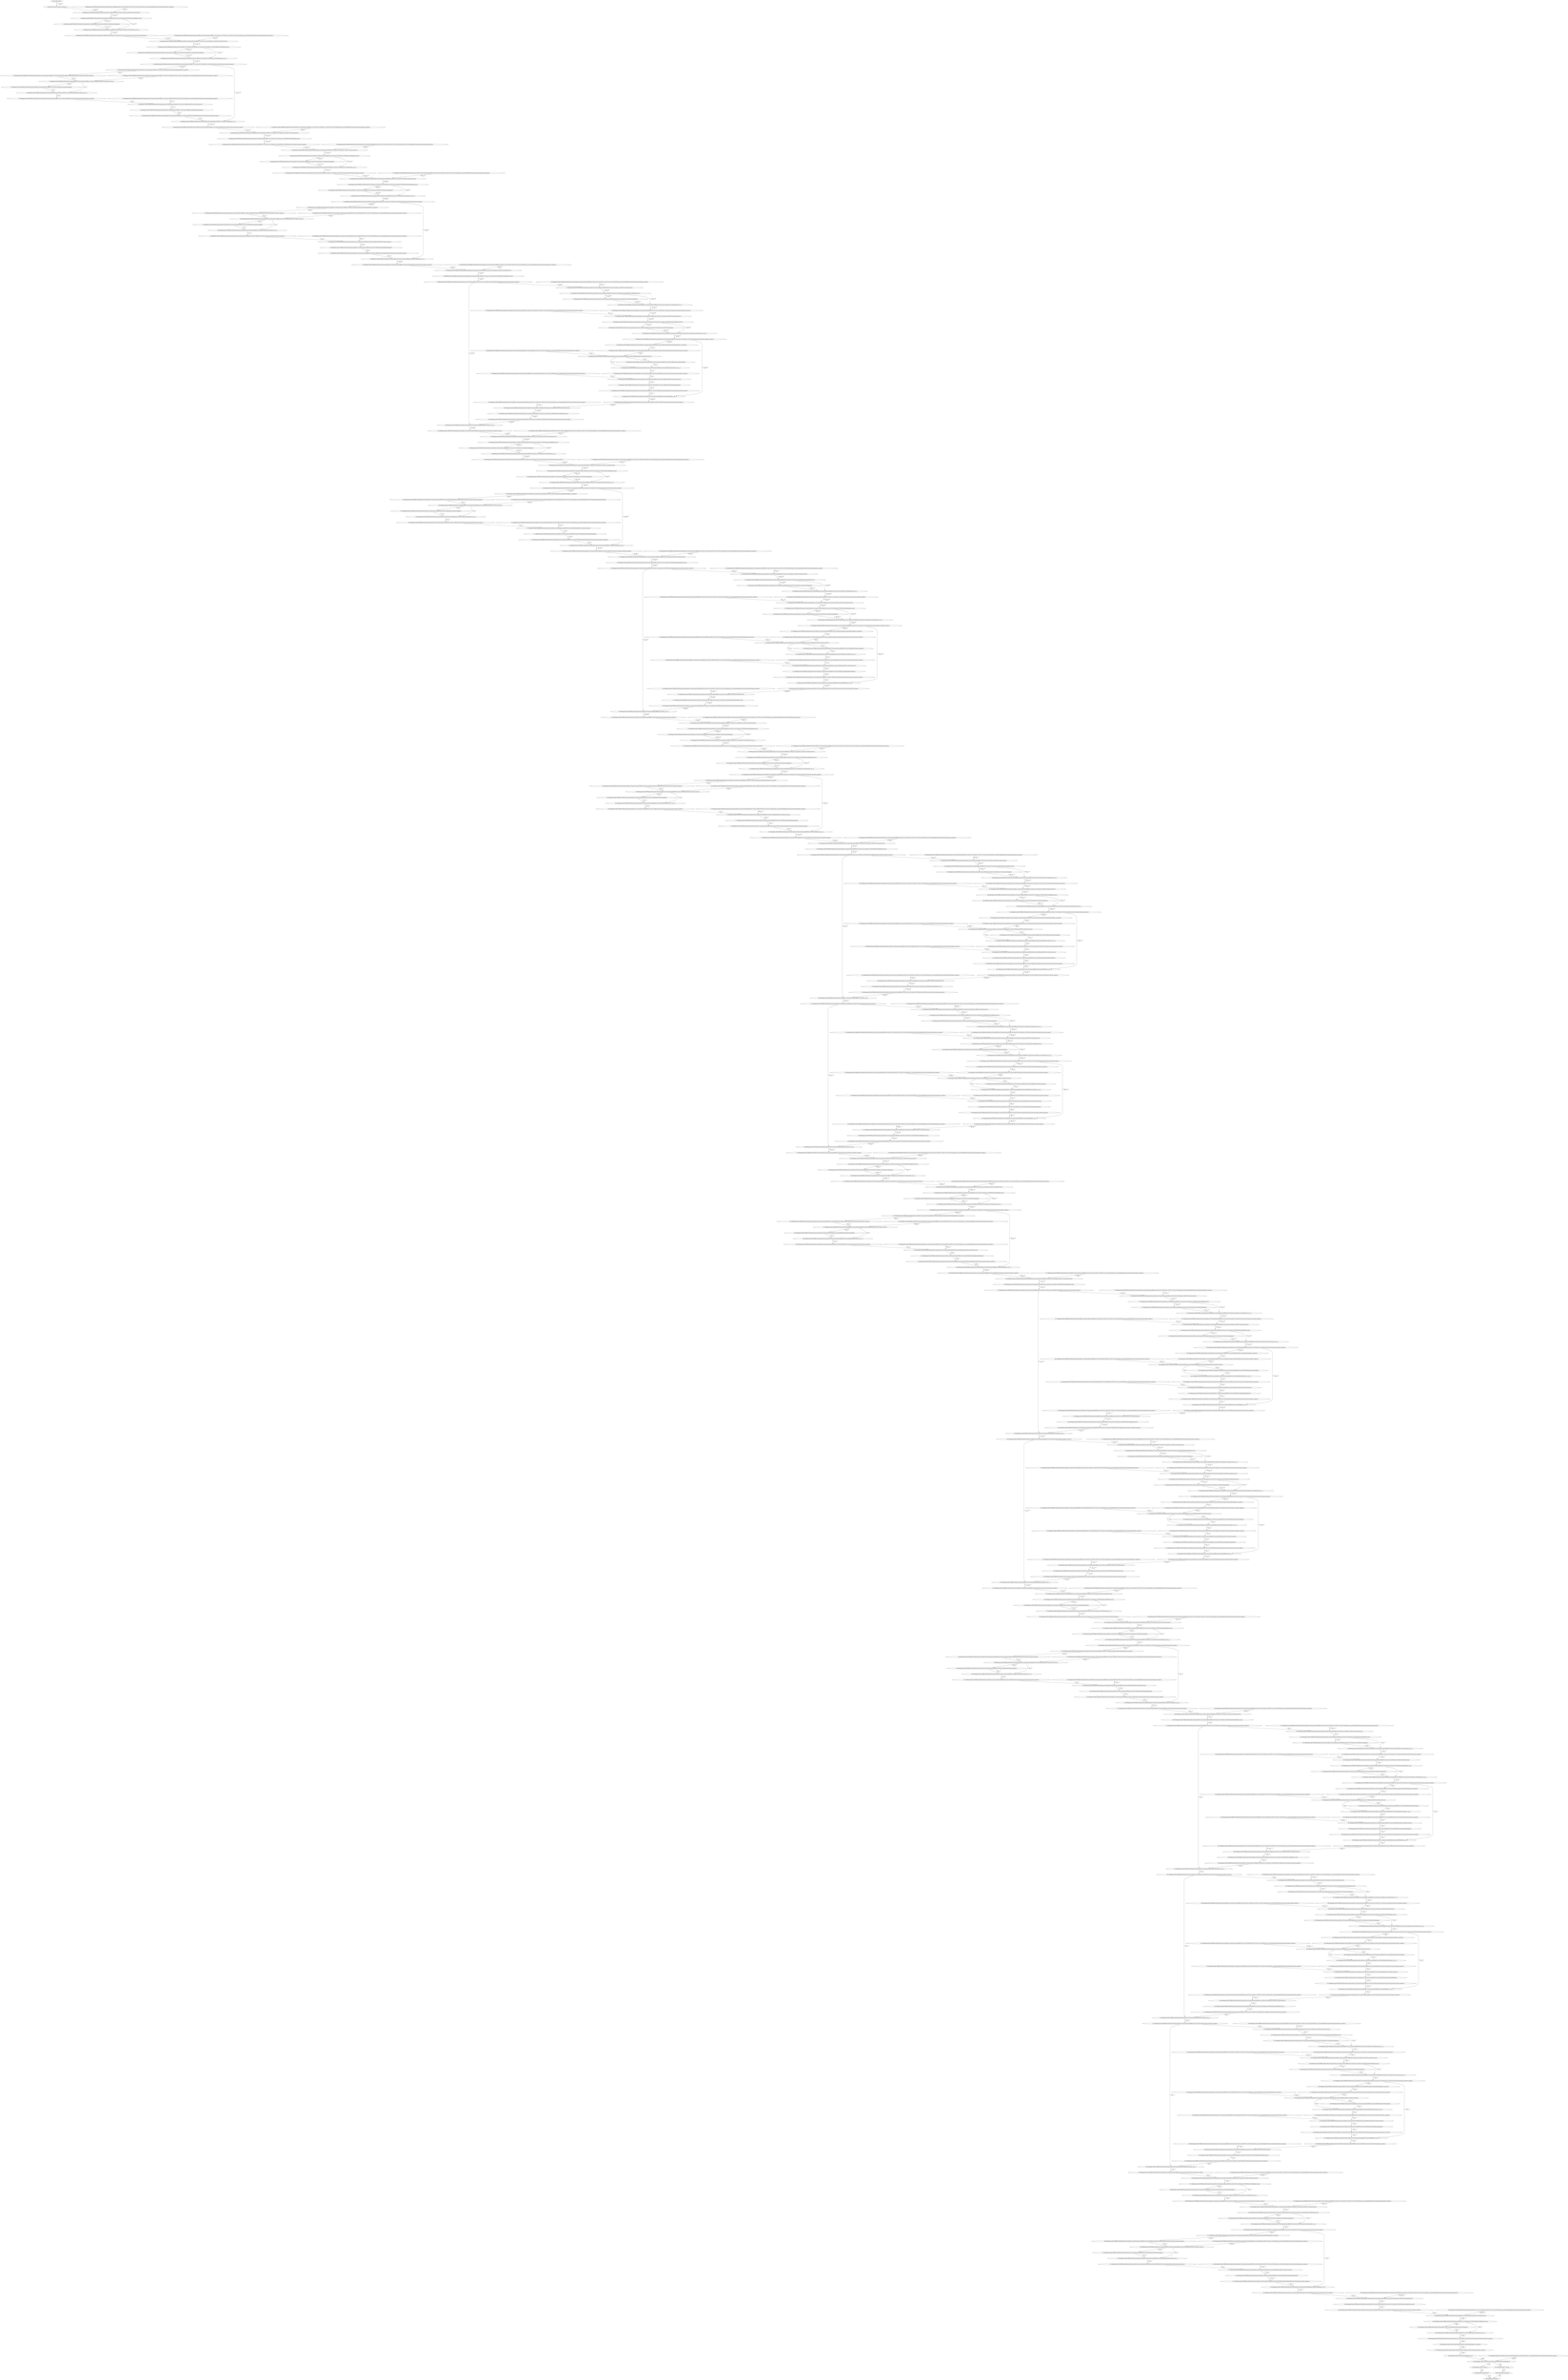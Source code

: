 strict digraph  {
"0 /nncf_model_input_0";
"1 AsymmetricQuantizer/asymmetric_quantize_0";
"2 SAMImageClassifier/OTXEfficientNet[backbone]/Sequential[features]/EffiInitBlock[init_block]/ConvModule[conv]/NNCFConv2d[conv]/ModuleDict[pre_ops]/UpdateWeight[0]/SymmetricQuantizer[op]/symmetric_quantize_0";
"3 SAMImageClassifier/OTXEfficientNet[backbone]/Sequential[features]/EffiInitBlock[init_block]/ConvModule[conv]/NNCFConv2d[conv]/conv2d_0";
"4 SAMImageClassifier/OTXEfficientNet[backbone]/Sequential[features]/EffiInitBlock[init_block]/ConvModule[conv]/NNCFBatchNorm2d[bn]/batch_norm_0";
"5 SAMImageClassifier/OTXEfficientNet[backbone]/Sequential[features]/EffiInitBlock[init_block]/ConvModule[conv]/Swish[activate]/sigmoid_0";
"6 SAMImageClassifier/OTXEfficientNet[backbone]/Sequential[features]/EffiInitBlock[init_block]/ConvModule[conv]/Swish[activate]/__mul___0";
"7 SAMImageClassifier/OTXEfficientNet[backbone]/Sequential[features]/EffiInitBlock[init_block]/ConvModule[conv]/Swish[activate]/AsymmetricQuantizer/asymmetric_quantize_0";
"8 SAMImageClassifier/OTXEfficientNet[backbone]/Sequential[features]/Sequential[stage1]/EffiDwsConvUnit[unit1]/ConvModule[dw_conv]/NNCFConv2d[conv]/ModuleDict[pre_ops]/UpdateWeight[0]/SymmetricQuantizer[op]/symmetric_quantize_0";
"9 SAMImageClassifier/OTXEfficientNet[backbone]/Sequential[features]/Sequential[stage1]/EffiDwsConvUnit[unit1]/ConvModule[dw_conv]/NNCFConv2d[conv]/conv2d_0";
"10 SAMImageClassifier/OTXEfficientNet[backbone]/Sequential[features]/Sequential[stage1]/EffiDwsConvUnit[unit1]/ConvModule[dw_conv]/NNCFBatchNorm2d[bn]/batch_norm_0";
"11 SAMImageClassifier/OTXEfficientNet[backbone]/Sequential[features]/Sequential[stage1]/EffiDwsConvUnit[unit1]/ConvModule[dw_conv]/Swish[activate]/sigmoid_0";
"12 SAMImageClassifier/OTXEfficientNet[backbone]/Sequential[features]/Sequential[stage1]/EffiDwsConvUnit[unit1]/ConvModule[dw_conv]/Swish[activate]/__mul___0";
"13 SAMImageClassifier/OTXEfficientNet[backbone]/Sequential[features]/Sequential[stage1]/EffiDwsConvUnit[unit1]/ConvModule[dw_conv]/Swish[activate]/AsymmetricQuantizer/asymmetric_quantize_0";
"14 SAMImageClassifier/OTXEfficientNet[backbone]/Sequential[features]/Sequential[stage1]/EffiDwsConvUnit[unit1]/SEBlock[se]/AdaptiveAvgPool2d[pool]/adaptive_avg_pool2d_0";
"15 SAMImageClassifier/OTXEfficientNet[backbone]/Sequential[features]/Sequential[stage1]/EffiDwsConvUnit[unit1]/SEBlock[se]/AdaptiveAvgPool2d[pool]/AsymmetricQuantizer/asymmetric_quantize_0";
"16 SAMImageClassifier/OTXEfficientNet[backbone]/Sequential[features]/Sequential[stage1]/EffiDwsConvUnit[unit1]/SEBlock[se]/NNCFConv2d[conv1]/ModuleDict[pre_ops]/UpdateWeight[0]/SymmetricQuantizer[op]/symmetric_quantize_0";
"17 SAMImageClassifier/OTXEfficientNet[backbone]/Sequential[features]/Sequential[stage1]/EffiDwsConvUnit[unit1]/SEBlock[se]/NNCFConv2d[conv1]/conv2d_0";
"18 SAMImageClassifier/OTXEfficientNet[backbone]/Sequential[features]/Sequential[stage1]/EffiDwsConvUnit[unit1]/SEBlock[se]/Swish[activ]/sigmoid_0";
"19 SAMImageClassifier/OTXEfficientNet[backbone]/Sequential[features]/Sequential[stage1]/EffiDwsConvUnit[unit1]/SEBlock[se]/Swish[activ]/__mul___0";
"20 SAMImageClassifier/OTXEfficientNet[backbone]/Sequential[features]/Sequential[stage1]/EffiDwsConvUnit[unit1]/SEBlock[se]/Swish[activ]/AsymmetricQuantizer/asymmetric_quantize_0";
"21 SAMImageClassifier/OTXEfficientNet[backbone]/Sequential[features]/Sequential[stage1]/EffiDwsConvUnit[unit1]/SEBlock[se]/NNCFConv2d[conv2]/ModuleDict[pre_ops]/UpdateWeight[0]/SymmetricQuantizer[op]/symmetric_quantize_0";
"22 SAMImageClassifier/OTXEfficientNet[backbone]/Sequential[features]/Sequential[stage1]/EffiDwsConvUnit[unit1]/SEBlock[se]/NNCFConv2d[conv2]/conv2d_0";
"23 SAMImageClassifier/OTXEfficientNet[backbone]/Sequential[features]/Sequential[stage1]/EffiDwsConvUnit[unit1]/SEBlock[se]/Sigmoid[sigmoid]/sigmoid_0";
"24 SAMImageClassifier/OTXEfficientNet[backbone]/Sequential[features]/Sequential[stage1]/EffiDwsConvUnit[unit1]/SEBlock[se]/Sigmoid[sigmoid]/AsymmetricQuantizer/asymmetric_quantize_0";
"25 SAMImageClassifier/OTXEfficientNet[backbone]/Sequential[features]/Sequential[stage1]/EffiDwsConvUnit[unit1]/SEBlock[se]/__mul___0";
"26 SAMImageClassifier/OTXEfficientNet[backbone]/Sequential[features]/Sequential[stage1]/EffiDwsConvUnit[unit1]/SEBlock[se]/AsymmetricQuantizer/asymmetric_quantize_0";
"27 SAMImageClassifier/OTXEfficientNet[backbone]/Sequential[features]/Sequential[stage1]/EffiDwsConvUnit[unit1]/ConvModule[pw_conv]/NNCFConv2d[conv]/ModuleDict[pre_ops]/UpdateWeight[0]/SymmetricQuantizer[op]/symmetric_quantize_0";
"28 SAMImageClassifier/OTXEfficientNet[backbone]/Sequential[features]/Sequential[stage1]/EffiDwsConvUnit[unit1]/ConvModule[pw_conv]/NNCFConv2d[conv]/conv2d_0";
"29 SAMImageClassifier/OTXEfficientNet[backbone]/Sequential[features]/Sequential[stage1]/EffiDwsConvUnit[unit1]/ConvModule[pw_conv]/NNCFBatchNorm2d[bn]/batch_norm_0";
"30 SAMImageClassifier/OTXEfficientNet[backbone]/Sequential[features]/Sequential[stage1]/EffiDwsConvUnit[unit1]/ConvModule[pw_conv]/NNCFBatchNorm2d[bn]/AsymmetricQuantizer/asymmetric_quantize_0";
"31 SAMImageClassifier/OTXEfficientNet[backbone]/Sequential[features]/Sequential[stage2]/EffiInvResUnit[unit1]/ConvModule[conv1]/NNCFConv2d[conv]/ModuleDict[pre_ops]/UpdateWeight[0]/SymmetricQuantizer[op]/symmetric_quantize_0";
"32 SAMImageClassifier/OTXEfficientNet[backbone]/Sequential[features]/Sequential[stage2]/EffiInvResUnit[unit1]/ConvModule[conv1]/NNCFConv2d[conv]/conv2d_0";
"33 SAMImageClassifier/OTXEfficientNet[backbone]/Sequential[features]/Sequential[stage2]/EffiInvResUnit[unit1]/ConvModule[conv1]/NNCFBatchNorm2d[bn]/batch_norm_0";
"34 SAMImageClassifier/OTXEfficientNet[backbone]/Sequential[features]/Sequential[stage2]/EffiInvResUnit[unit1]/ConvModule[conv1]/Swish[activate]/sigmoid_0";
"35 SAMImageClassifier/OTXEfficientNet[backbone]/Sequential[features]/Sequential[stage2]/EffiInvResUnit[unit1]/ConvModule[conv1]/Swish[activate]/__mul___0";
"36 SAMImageClassifier/OTXEfficientNet[backbone]/Sequential[features]/Sequential[stage2]/EffiInvResUnit[unit1]/ConvModule[conv1]/Swish[activate]/AsymmetricQuantizer/asymmetric_quantize_0";
"37 SAMImageClassifier/OTXEfficientNet[backbone]/Sequential[features]/Sequential[stage2]/EffiInvResUnit[unit1]/ConvModule[conv2]/NNCFConv2d[conv]/ModuleDict[pre_ops]/UpdateWeight[0]/SymmetricQuantizer[op]/symmetric_quantize_0";
"38 SAMImageClassifier/OTXEfficientNet[backbone]/Sequential[features]/Sequential[stage2]/EffiInvResUnit[unit1]/ConvModule[conv2]/NNCFConv2d[conv]/conv2d_0";
"39 SAMImageClassifier/OTXEfficientNet[backbone]/Sequential[features]/Sequential[stage2]/EffiInvResUnit[unit1]/ConvModule[conv2]/NNCFBatchNorm2d[bn]/batch_norm_0";
"40 SAMImageClassifier/OTXEfficientNet[backbone]/Sequential[features]/Sequential[stage2]/EffiInvResUnit[unit1]/ConvModule[conv2]/Swish[activate]/sigmoid_0";
"41 SAMImageClassifier/OTXEfficientNet[backbone]/Sequential[features]/Sequential[stage2]/EffiInvResUnit[unit1]/ConvModule[conv2]/Swish[activate]/__mul___0";
"42 SAMImageClassifier/OTXEfficientNet[backbone]/Sequential[features]/Sequential[stage2]/EffiInvResUnit[unit1]/ConvModule[conv2]/Swish[activate]/AsymmetricQuantizer/asymmetric_quantize_0";
"43 SAMImageClassifier/OTXEfficientNet[backbone]/Sequential[features]/Sequential[stage2]/EffiInvResUnit[unit1]/SEBlock[se]/AdaptiveAvgPool2d[pool]/adaptive_avg_pool2d_0";
"44 SAMImageClassifier/OTXEfficientNet[backbone]/Sequential[features]/Sequential[stage2]/EffiInvResUnit[unit1]/SEBlock[se]/AdaptiveAvgPool2d[pool]/AsymmetricQuantizer/asymmetric_quantize_0";
"45 SAMImageClassifier/OTXEfficientNet[backbone]/Sequential[features]/Sequential[stage2]/EffiInvResUnit[unit1]/SEBlock[se]/NNCFConv2d[conv1]/ModuleDict[pre_ops]/UpdateWeight[0]/SymmetricQuantizer[op]/symmetric_quantize_0";
"46 SAMImageClassifier/OTXEfficientNet[backbone]/Sequential[features]/Sequential[stage2]/EffiInvResUnit[unit1]/SEBlock[se]/NNCFConv2d[conv1]/conv2d_0";
"47 SAMImageClassifier/OTXEfficientNet[backbone]/Sequential[features]/Sequential[stage2]/EffiInvResUnit[unit1]/SEBlock[se]/Swish[activ]/sigmoid_0";
"48 SAMImageClassifier/OTXEfficientNet[backbone]/Sequential[features]/Sequential[stage2]/EffiInvResUnit[unit1]/SEBlock[se]/Swish[activ]/__mul___0";
"49 SAMImageClassifier/OTXEfficientNet[backbone]/Sequential[features]/Sequential[stage2]/EffiInvResUnit[unit1]/SEBlock[se]/Swish[activ]/AsymmetricQuantizer/asymmetric_quantize_0";
"50 SAMImageClassifier/OTXEfficientNet[backbone]/Sequential[features]/Sequential[stage2]/EffiInvResUnit[unit1]/SEBlock[se]/NNCFConv2d[conv2]/ModuleDict[pre_ops]/UpdateWeight[0]/SymmetricQuantizer[op]/symmetric_quantize_0";
"51 SAMImageClassifier/OTXEfficientNet[backbone]/Sequential[features]/Sequential[stage2]/EffiInvResUnit[unit1]/SEBlock[se]/NNCFConv2d[conv2]/conv2d_0";
"52 SAMImageClassifier/OTXEfficientNet[backbone]/Sequential[features]/Sequential[stage2]/EffiInvResUnit[unit1]/SEBlock[se]/Sigmoid[sigmoid]/sigmoid_0";
"53 SAMImageClassifier/OTXEfficientNet[backbone]/Sequential[features]/Sequential[stage2]/EffiInvResUnit[unit1]/SEBlock[se]/Sigmoid[sigmoid]/AsymmetricQuantizer/asymmetric_quantize_0";
"54 SAMImageClassifier/OTXEfficientNet[backbone]/Sequential[features]/Sequential[stage2]/EffiInvResUnit[unit1]/SEBlock[se]/__mul___0";
"55 SAMImageClassifier/OTXEfficientNet[backbone]/Sequential[features]/Sequential[stage2]/EffiInvResUnit[unit1]/SEBlock[se]/AsymmetricQuantizer/asymmetric_quantize_0";
"56 SAMImageClassifier/OTXEfficientNet[backbone]/Sequential[features]/Sequential[stage2]/EffiInvResUnit[unit1]/ConvModule[conv3]/NNCFConv2d[conv]/ModuleDict[pre_ops]/UpdateWeight[0]/SymmetricQuantizer[op]/symmetric_quantize_0";
"57 SAMImageClassifier/OTXEfficientNet[backbone]/Sequential[features]/Sequential[stage2]/EffiInvResUnit[unit1]/ConvModule[conv3]/NNCFConv2d[conv]/conv2d_0";
"58 SAMImageClassifier/OTXEfficientNet[backbone]/Sequential[features]/Sequential[stage2]/EffiInvResUnit[unit1]/ConvModule[conv3]/NNCFBatchNorm2d[bn]/batch_norm_0";
"59 SAMImageClassifier/OTXEfficientNet[backbone]/Sequential[features]/Sequential[stage2]/EffiInvResUnit[unit1]/ConvModule[conv3]/NNCFBatchNorm2d[bn]/AsymmetricQuantizer/asymmetric_quantize_0";
"60 SAMImageClassifier/OTXEfficientNet[backbone]/Sequential[features]/Sequential[stage2]/EffiInvResUnit[unit2]/ConvModule[conv1]/NNCFConv2d[conv]/ModuleDict[pre_ops]/UpdateWeight[0]/SymmetricQuantizer[op]/symmetric_quantize_0";
"61 SAMImageClassifier/OTXEfficientNet[backbone]/Sequential[features]/Sequential[stage2]/EffiInvResUnit[unit2]/ConvModule[conv1]/NNCFConv2d[conv]/conv2d_0";
"62 SAMImageClassifier/OTXEfficientNet[backbone]/Sequential[features]/Sequential[stage2]/EffiInvResUnit[unit2]/ConvModule[conv1]/NNCFBatchNorm2d[bn]/batch_norm_0";
"63 SAMImageClassifier/OTXEfficientNet[backbone]/Sequential[features]/Sequential[stage2]/EffiInvResUnit[unit2]/ConvModule[conv1]/Swish[activate]/sigmoid_0";
"64 SAMImageClassifier/OTXEfficientNet[backbone]/Sequential[features]/Sequential[stage2]/EffiInvResUnit[unit2]/ConvModule[conv1]/Swish[activate]/__mul___0";
"65 SAMImageClassifier/OTXEfficientNet[backbone]/Sequential[features]/Sequential[stage2]/EffiInvResUnit[unit2]/ConvModule[conv1]/Swish[activate]/AsymmetricQuantizer/asymmetric_quantize_0";
"66 SAMImageClassifier/OTXEfficientNet[backbone]/Sequential[features]/Sequential[stage2]/EffiInvResUnit[unit2]/ConvModule[conv2]/NNCFConv2d[conv]/ModuleDict[pre_ops]/UpdateWeight[0]/SymmetricQuantizer[op]/symmetric_quantize_0";
"67 SAMImageClassifier/OTXEfficientNet[backbone]/Sequential[features]/Sequential[stage2]/EffiInvResUnit[unit2]/ConvModule[conv2]/NNCFConv2d[conv]/conv2d_0";
"68 SAMImageClassifier/OTXEfficientNet[backbone]/Sequential[features]/Sequential[stage2]/EffiInvResUnit[unit2]/ConvModule[conv2]/NNCFBatchNorm2d[bn]/batch_norm_0";
"69 SAMImageClassifier/OTXEfficientNet[backbone]/Sequential[features]/Sequential[stage2]/EffiInvResUnit[unit2]/ConvModule[conv2]/Swish[activate]/sigmoid_0";
"70 SAMImageClassifier/OTXEfficientNet[backbone]/Sequential[features]/Sequential[stage2]/EffiInvResUnit[unit2]/ConvModule[conv2]/Swish[activate]/__mul___0";
"71 SAMImageClassifier/OTXEfficientNet[backbone]/Sequential[features]/Sequential[stage2]/EffiInvResUnit[unit2]/ConvModule[conv2]/Swish[activate]/AsymmetricQuantizer/asymmetric_quantize_0";
"72 SAMImageClassifier/OTXEfficientNet[backbone]/Sequential[features]/Sequential[stage2]/EffiInvResUnit[unit2]/SEBlock[se]/AdaptiveAvgPool2d[pool]/adaptive_avg_pool2d_0";
"73 SAMImageClassifier/OTXEfficientNet[backbone]/Sequential[features]/Sequential[stage2]/EffiInvResUnit[unit2]/SEBlock[se]/AdaptiveAvgPool2d[pool]/AsymmetricQuantizer/asymmetric_quantize_0";
"74 SAMImageClassifier/OTXEfficientNet[backbone]/Sequential[features]/Sequential[stage2]/EffiInvResUnit[unit2]/SEBlock[se]/NNCFConv2d[conv1]/ModuleDict[pre_ops]/UpdateWeight[0]/SymmetricQuantizer[op]/symmetric_quantize_0";
"75 SAMImageClassifier/OTXEfficientNet[backbone]/Sequential[features]/Sequential[stage2]/EffiInvResUnit[unit2]/SEBlock[se]/NNCFConv2d[conv1]/conv2d_0";
"76 SAMImageClassifier/OTXEfficientNet[backbone]/Sequential[features]/Sequential[stage2]/EffiInvResUnit[unit2]/SEBlock[se]/Swish[activ]/sigmoid_0";
"77 SAMImageClassifier/OTXEfficientNet[backbone]/Sequential[features]/Sequential[stage2]/EffiInvResUnit[unit2]/SEBlock[se]/Swish[activ]/__mul___0";
"78 SAMImageClassifier/OTXEfficientNet[backbone]/Sequential[features]/Sequential[stage2]/EffiInvResUnit[unit2]/SEBlock[se]/Swish[activ]/AsymmetricQuantizer/asymmetric_quantize_0";
"79 SAMImageClassifier/OTXEfficientNet[backbone]/Sequential[features]/Sequential[stage2]/EffiInvResUnit[unit2]/SEBlock[se]/NNCFConv2d[conv2]/ModuleDict[pre_ops]/UpdateWeight[0]/SymmetricQuantizer[op]/symmetric_quantize_0";
"80 SAMImageClassifier/OTXEfficientNet[backbone]/Sequential[features]/Sequential[stage2]/EffiInvResUnit[unit2]/SEBlock[se]/NNCFConv2d[conv2]/conv2d_0";
"81 SAMImageClassifier/OTXEfficientNet[backbone]/Sequential[features]/Sequential[stage2]/EffiInvResUnit[unit2]/SEBlock[se]/Sigmoid[sigmoid]/sigmoid_0";
"82 SAMImageClassifier/OTXEfficientNet[backbone]/Sequential[features]/Sequential[stage2]/EffiInvResUnit[unit2]/SEBlock[se]/Sigmoid[sigmoid]/AsymmetricQuantizer/asymmetric_quantize_0";
"83 SAMImageClassifier/OTXEfficientNet[backbone]/Sequential[features]/Sequential[stage2]/EffiInvResUnit[unit2]/SEBlock[se]/__mul___0";
"84 SAMImageClassifier/OTXEfficientNet[backbone]/Sequential[features]/Sequential[stage2]/EffiInvResUnit[unit2]/SEBlock[se]/AsymmetricQuantizer/asymmetric_quantize_0";
"85 SAMImageClassifier/OTXEfficientNet[backbone]/Sequential[features]/Sequential[stage2]/EffiInvResUnit[unit2]/ConvModule[conv3]/NNCFConv2d[conv]/ModuleDict[pre_ops]/UpdateWeight[0]/SymmetricQuantizer[op]/symmetric_quantize_0";
"86 SAMImageClassifier/OTXEfficientNet[backbone]/Sequential[features]/Sequential[stage2]/EffiInvResUnit[unit2]/ConvModule[conv3]/NNCFConv2d[conv]/conv2d_0";
"87 SAMImageClassifier/OTXEfficientNet[backbone]/Sequential[features]/Sequential[stage2]/EffiInvResUnit[unit2]/ConvModule[conv3]/NNCFBatchNorm2d[bn]/batch_norm_0";
"88 SAMImageClassifier/OTXEfficientNet[backbone]/Sequential[features]/Sequential[stage2]/EffiInvResUnit[unit2]/ConvModule[conv3]/NNCFBatchNorm2d[bn]/AsymmetricQuantizer/asymmetric_quantize_0";
"89 SAMImageClassifier/OTXEfficientNet[backbone]/Sequential[features]/Sequential[stage2]/EffiInvResUnit[unit2]/__add___0";
"90 SAMImageClassifier/OTXEfficientNet[backbone]/Sequential[features]/Sequential[stage2]/EffiInvResUnit[unit2]/AsymmetricQuantizer/asymmetric_quantize_0";
"91 SAMImageClassifier/OTXEfficientNet[backbone]/Sequential[features]/Sequential[stage3]/EffiInvResUnit[unit1]/ConvModule[conv1]/NNCFConv2d[conv]/ModuleDict[pre_ops]/UpdateWeight[0]/SymmetricQuantizer[op]/symmetric_quantize_0";
"92 SAMImageClassifier/OTXEfficientNet[backbone]/Sequential[features]/Sequential[stage3]/EffiInvResUnit[unit1]/ConvModule[conv1]/NNCFConv2d[conv]/conv2d_0";
"93 SAMImageClassifier/OTXEfficientNet[backbone]/Sequential[features]/Sequential[stage3]/EffiInvResUnit[unit1]/ConvModule[conv1]/NNCFBatchNorm2d[bn]/batch_norm_0";
"94 SAMImageClassifier/OTXEfficientNet[backbone]/Sequential[features]/Sequential[stage3]/EffiInvResUnit[unit1]/ConvModule[conv1]/Swish[activate]/sigmoid_0";
"95 SAMImageClassifier/OTXEfficientNet[backbone]/Sequential[features]/Sequential[stage3]/EffiInvResUnit[unit1]/ConvModule[conv1]/Swish[activate]/__mul___0";
"96 SAMImageClassifier/OTXEfficientNet[backbone]/Sequential[features]/Sequential[stage3]/EffiInvResUnit[unit1]/ConvModule[conv1]/Swish[activate]/AsymmetricQuantizer/asymmetric_quantize_0";
"97 SAMImageClassifier/OTXEfficientNet[backbone]/Sequential[features]/Sequential[stage3]/EffiInvResUnit[unit1]/ConvModule[conv2]/NNCFConv2d[conv]/ModuleDict[pre_ops]/UpdateWeight[0]/SymmetricQuantizer[op]/symmetric_quantize_0";
"98 SAMImageClassifier/OTXEfficientNet[backbone]/Sequential[features]/Sequential[stage3]/EffiInvResUnit[unit1]/ConvModule[conv2]/NNCFConv2d[conv]/conv2d_0";
"99 SAMImageClassifier/OTXEfficientNet[backbone]/Sequential[features]/Sequential[stage3]/EffiInvResUnit[unit1]/ConvModule[conv2]/NNCFBatchNorm2d[bn]/batch_norm_0";
"100 SAMImageClassifier/OTXEfficientNet[backbone]/Sequential[features]/Sequential[stage3]/EffiInvResUnit[unit1]/ConvModule[conv2]/Swish[activate]/sigmoid_0";
"101 SAMImageClassifier/OTXEfficientNet[backbone]/Sequential[features]/Sequential[stage3]/EffiInvResUnit[unit1]/ConvModule[conv2]/Swish[activate]/__mul___0";
"102 SAMImageClassifier/OTXEfficientNet[backbone]/Sequential[features]/Sequential[stage3]/EffiInvResUnit[unit1]/ConvModule[conv2]/Swish[activate]/AsymmetricQuantizer/asymmetric_quantize_0";
"103 SAMImageClassifier/OTXEfficientNet[backbone]/Sequential[features]/Sequential[stage3]/EffiInvResUnit[unit1]/SEBlock[se]/AdaptiveAvgPool2d[pool]/adaptive_avg_pool2d_0";
"104 SAMImageClassifier/OTXEfficientNet[backbone]/Sequential[features]/Sequential[stage3]/EffiInvResUnit[unit1]/SEBlock[se]/AdaptiveAvgPool2d[pool]/AsymmetricQuantizer/asymmetric_quantize_0";
"105 SAMImageClassifier/OTXEfficientNet[backbone]/Sequential[features]/Sequential[stage3]/EffiInvResUnit[unit1]/SEBlock[se]/NNCFConv2d[conv1]/ModuleDict[pre_ops]/UpdateWeight[0]/SymmetricQuantizer[op]/symmetric_quantize_0";
"106 SAMImageClassifier/OTXEfficientNet[backbone]/Sequential[features]/Sequential[stage3]/EffiInvResUnit[unit1]/SEBlock[se]/NNCFConv2d[conv1]/conv2d_0";
"107 SAMImageClassifier/OTXEfficientNet[backbone]/Sequential[features]/Sequential[stage3]/EffiInvResUnit[unit1]/SEBlock[se]/Swish[activ]/sigmoid_0";
"108 SAMImageClassifier/OTXEfficientNet[backbone]/Sequential[features]/Sequential[stage3]/EffiInvResUnit[unit1]/SEBlock[se]/Swish[activ]/__mul___0";
"109 SAMImageClassifier/OTXEfficientNet[backbone]/Sequential[features]/Sequential[stage3]/EffiInvResUnit[unit1]/SEBlock[se]/Swish[activ]/AsymmetricQuantizer/asymmetric_quantize_0";
"110 SAMImageClassifier/OTXEfficientNet[backbone]/Sequential[features]/Sequential[stage3]/EffiInvResUnit[unit1]/SEBlock[se]/NNCFConv2d[conv2]/ModuleDict[pre_ops]/UpdateWeight[0]/SymmetricQuantizer[op]/symmetric_quantize_0";
"111 SAMImageClassifier/OTXEfficientNet[backbone]/Sequential[features]/Sequential[stage3]/EffiInvResUnit[unit1]/SEBlock[se]/NNCFConv2d[conv2]/conv2d_0";
"112 SAMImageClassifier/OTXEfficientNet[backbone]/Sequential[features]/Sequential[stage3]/EffiInvResUnit[unit1]/SEBlock[se]/Sigmoid[sigmoid]/sigmoid_0";
"113 SAMImageClassifier/OTXEfficientNet[backbone]/Sequential[features]/Sequential[stage3]/EffiInvResUnit[unit1]/SEBlock[se]/Sigmoid[sigmoid]/AsymmetricQuantizer/asymmetric_quantize_0";
"114 SAMImageClassifier/OTXEfficientNet[backbone]/Sequential[features]/Sequential[stage3]/EffiInvResUnit[unit1]/SEBlock[se]/__mul___0";
"115 SAMImageClassifier/OTXEfficientNet[backbone]/Sequential[features]/Sequential[stage3]/EffiInvResUnit[unit1]/SEBlock[se]/AsymmetricQuantizer/asymmetric_quantize_0";
"116 SAMImageClassifier/OTXEfficientNet[backbone]/Sequential[features]/Sequential[stage3]/EffiInvResUnit[unit1]/ConvModule[conv3]/NNCFConv2d[conv]/ModuleDict[pre_ops]/UpdateWeight[0]/SymmetricQuantizer[op]/symmetric_quantize_0";
"117 SAMImageClassifier/OTXEfficientNet[backbone]/Sequential[features]/Sequential[stage3]/EffiInvResUnit[unit1]/ConvModule[conv3]/NNCFConv2d[conv]/conv2d_0";
"118 SAMImageClassifier/OTXEfficientNet[backbone]/Sequential[features]/Sequential[stage3]/EffiInvResUnit[unit1]/ConvModule[conv3]/NNCFBatchNorm2d[bn]/batch_norm_0";
"119 SAMImageClassifier/OTXEfficientNet[backbone]/Sequential[features]/Sequential[stage3]/EffiInvResUnit[unit1]/ConvModule[conv3]/NNCFBatchNorm2d[bn]/AsymmetricQuantizer/asymmetric_quantize_0";
"120 SAMImageClassifier/OTXEfficientNet[backbone]/Sequential[features]/Sequential[stage3]/EffiInvResUnit[unit2]/ConvModule[conv1]/NNCFConv2d[conv]/ModuleDict[pre_ops]/UpdateWeight[0]/SymmetricQuantizer[op]/symmetric_quantize_0";
"121 SAMImageClassifier/OTXEfficientNet[backbone]/Sequential[features]/Sequential[stage3]/EffiInvResUnit[unit2]/ConvModule[conv1]/NNCFConv2d[conv]/conv2d_0";
"122 SAMImageClassifier/OTXEfficientNet[backbone]/Sequential[features]/Sequential[stage3]/EffiInvResUnit[unit2]/ConvModule[conv1]/NNCFBatchNorm2d[bn]/batch_norm_0";
"123 SAMImageClassifier/OTXEfficientNet[backbone]/Sequential[features]/Sequential[stage3]/EffiInvResUnit[unit2]/ConvModule[conv1]/Swish[activate]/sigmoid_0";
"124 SAMImageClassifier/OTXEfficientNet[backbone]/Sequential[features]/Sequential[stage3]/EffiInvResUnit[unit2]/ConvModule[conv1]/Swish[activate]/__mul___0";
"125 SAMImageClassifier/OTXEfficientNet[backbone]/Sequential[features]/Sequential[stage3]/EffiInvResUnit[unit2]/ConvModule[conv1]/Swish[activate]/AsymmetricQuantizer/asymmetric_quantize_0";
"126 SAMImageClassifier/OTXEfficientNet[backbone]/Sequential[features]/Sequential[stage3]/EffiInvResUnit[unit2]/ConvModule[conv2]/NNCFConv2d[conv]/ModuleDict[pre_ops]/UpdateWeight[0]/SymmetricQuantizer[op]/symmetric_quantize_0";
"127 SAMImageClassifier/OTXEfficientNet[backbone]/Sequential[features]/Sequential[stage3]/EffiInvResUnit[unit2]/ConvModule[conv2]/NNCFConv2d[conv]/conv2d_0";
"128 SAMImageClassifier/OTXEfficientNet[backbone]/Sequential[features]/Sequential[stage3]/EffiInvResUnit[unit2]/ConvModule[conv2]/NNCFBatchNorm2d[bn]/batch_norm_0";
"129 SAMImageClassifier/OTXEfficientNet[backbone]/Sequential[features]/Sequential[stage3]/EffiInvResUnit[unit2]/ConvModule[conv2]/Swish[activate]/sigmoid_0";
"130 SAMImageClassifier/OTXEfficientNet[backbone]/Sequential[features]/Sequential[stage3]/EffiInvResUnit[unit2]/ConvModule[conv2]/Swish[activate]/__mul___0";
"131 SAMImageClassifier/OTXEfficientNet[backbone]/Sequential[features]/Sequential[stage3]/EffiInvResUnit[unit2]/ConvModule[conv2]/Swish[activate]/AsymmetricQuantizer/asymmetric_quantize_0";
"132 SAMImageClassifier/OTXEfficientNet[backbone]/Sequential[features]/Sequential[stage3]/EffiInvResUnit[unit2]/SEBlock[se]/AdaptiveAvgPool2d[pool]/adaptive_avg_pool2d_0";
"133 SAMImageClassifier/OTXEfficientNet[backbone]/Sequential[features]/Sequential[stage3]/EffiInvResUnit[unit2]/SEBlock[se]/AdaptiveAvgPool2d[pool]/AsymmetricQuantizer/asymmetric_quantize_0";
"134 SAMImageClassifier/OTXEfficientNet[backbone]/Sequential[features]/Sequential[stage3]/EffiInvResUnit[unit2]/SEBlock[se]/NNCFConv2d[conv1]/ModuleDict[pre_ops]/UpdateWeight[0]/SymmetricQuantizer[op]/symmetric_quantize_0";
"135 SAMImageClassifier/OTXEfficientNet[backbone]/Sequential[features]/Sequential[stage3]/EffiInvResUnit[unit2]/SEBlock[se]/NNCFConv2d[conv1]/conv2d_0";
"136 SAMImageClassifier/OTXEfficientNet[backbone]/Sequential[features]/Sequential[stage3]/EffiInvResUnit[unit2]/SEBlock[se]/Swish[activ]/sigmoid_0";
"137 SAMImageClassifier/OTXEfficientNet[backbone]/Sequential[features]/Sequential[stage3]/EffiInvResUnit[unit2]/SEBlock[se]/Swish[activ]/__mul___0";
"138 SAMImageClassifier/OTXEfficientNet[backbone]/Sequential[features]/Sequential[stage3]/EffiInvResUnit[unit2]/SEBlock[se]/Swish[activ]/AsymmetricQuantizer/asymmetric_quantize_0";
"139 SAMImageClassifier/OTXEfficientNet[backbone]/Sequential[features]/Sequential[stage3]/EffiInvResUnit[unit2]/SEBlock[se]/NNCFConv2d[conv2]/ModuleDict[pre_ops]/UpdateWeight[0]/SymmetricQuantizer[op]/symmetric_quantize_0";
"140 SAMImageClassifier/OTXEfficientNet[backbone]/Sequential[features]/Sequential[stage3]/EffiInvResUnit[unit2]/SEBlock[se]/NNCFConv2d[conv2]/conv2d_0";
"141 SAMImageClassifier/OTXEfficientNet[backbone]/Sequential[features]/Sequential[stage3]/EffiInvResUnit[unit2]/SEBlock[se]/Sigmoid[sigmoid]/sigmoid_0";
"142 SAMImageClassifier/OTXEfficientNet[backbone]/Sequential[features]/Sequential[stage3]/EffiInvResUnit[unit2]/SEBlock[se]/Sigmoid[sigmoid]/AsymmetricQuantizer/asymmetric_quantize_0";
"143 SAMImageClassifier/OTXEfficientNet[backbone]/Sequential[features]/Sequential[stage3]/EffiInvResUnit[unit2]/SEBlock[se]/__mul___0";
"144 SAMImageClassifier/OTXEfficientNet[backbone]/Sequential[features]/Sequential[stage3]/EffiInvResUnit[unit2]/SEBlock[se]/AsymmetricQuantizer/asymmetric_quantize_0";
"145 SAMImageClassifier/OTXEfficientNet[backbone]/Sequential[features]/Sequential[stage3]/EffiInvResUnit[unit2]/ConvModule[conv3]/NNCFConv2d[conv]/ModuleDict[pre_ops]/UpdateWeight[0]/SymmetricQuantizer[op]/symmetric_quantize_0";
"146 SAMImageClassifier/OTXEfficientNet[backbone]/Sequential[features]/Sequential[stage3]/EffiInvResUnit[unit2]/ConvModule[conv3]/NNCFConv2d[conv]/conv2d_0";
"147 SAMImageClassifier/OTXEfficientNet[backbone]/Sequential[features]/Sequential[stage3]/EffiInvResUnit[unit2]/ConvModule[conv3]/NNCFBatchNorm2d[bn]/batch_norm_0";
"148 SAMImageClassifier/OTXEfficientNet[backbone]/Sequential[features]/Sequential[stage3]/EffiInvResUnit[unit2]/ConvModule[conv3]/NNCFBatchNorm2d[bn]/AsymmetricQuantizer/asymmetric_quantize_0";
"149 SAMImageClassifier/OTXEfficientNet[backbone]/Sequential[features]/Sequential[stage3]/EffiInvResUnit[unit2]/__add___0";
"150 SAMImageClassifier/OTXEfficientNet[backbone]/Sequential[features]/Sequential[stage3]/EffiInvResUnit[unit2]/AsymmetricQuantizer/asymmetric_quantize_0";
"151 SAMImageClassifier/OTXEfficientNet[backbone]/Sequential[features]/Sequential[stage4]/EffiInvResUnit[unit1]/ConvModule[conv1]/NNCFConv2d[conv]/ModuleDict[pre_ops]/UpdateWeight[0]/SymmetricQuantizer[op]/symmetric_quantize_0";
"152 SAMImageClassifier/OTXEfficientNet[backbone]/Sequential[features]/Sequential[stage4]/EffiInvResUnit[unit1]/ConvModule[conv1]/NNCFConv2d[conv]/conv2d_0";
"153 SAMImageClassifier/OTXEfficientNet[backbone]/Sequential[features]/Sequential[stage4]/EffiInvResUnit[unit1]/ConvModule[conv1]/NNCFBatchNorm2d[bn]/batch_norm_0";
"154 SAMImageClassifier/OTXEfficientNet[backbone]/Sequential[features]/Sequential[stage4]/EffiInvResUnit[unit1]/ConvModule[conv1]/Swish[activate]/sigmoid_0";
"155 SAMImageClassifier/OTXEfficientNet[backbone]/Sequential[features]/Sequential[stage4]/EffiInvResUnit[unit1]/ConvModule[conv1]/Swish[activate]/__mul___0";
"156 SAMImageClassifier/OTXEfficientNet[backbone]/Sequential[features]/Sequential[stage4]/EffiInvResUnit[unit1]/ConvModule[conv1]/Swish[activate]/AsymmetricQuantizer/asymmetric_quantize_0";
"157 SAMImageClassifier/OTXEfficientNet[backbone]/Sequential[features]/Sequential[stage4]/EffiInvResUnit[unit1]/ConvModule[conv2]/NNCFConv2d[conv]/ModuleDict[pre_ops]/UpdateWeight[0]/SymmetricQuantizer[op]/symmetric_quantize_0";
"158 SAMImageClassifier/OTXEfficientNet[backbone]/Sequential[features]/Sequential[stage4]/EffiInvResUnit[unit1]/ConvModule[conv2]/NNCFConv2d[conv]/conv2d_0";
"159 SAMImageClassifier/OTXEfficientNet[backbone]/Sequential[features]/Sequential[stage4]/EffiInvResUnit[unit1]/ConvModule[conv2]/NNCFBatchNorm2d[bn]/batch_norm_0";
"160 SAMImageClassifier/OTXEfficientNet[backbone]/Sequential[features]/Sequential[stage4]/EffiInvResUnit[unit1]/ConvModule[conv2]/Swish[activate]/sigmoid_0";
"161 SAMImageClassifier/OTXEfficientNet[backbone]/Sequential[features]/Sequential[stage4]/EffiInvResUnit[unit1]/ConvModule[conv2]/Swish[activate]/__mul___0";
"162 SAMImageClassifier/OTXEfficientNet[backbone]/Sequential[features]/Sequential[stage4]/EffiInvResUnit[unit1]/ConvModule[conv2]/Swish[activate]/AsymmetricQuantizer/asymmetric_quantize_0";
"163 SAMImageClassifier/OTXEfficientNet[backbone]/Sequential[features]/Sequential[stage4]/EffiInvResUnit[unit1]/SEBlock[se]/AdaptiveAvgPool2d[pool]/adaptive_avg_pool2d_0";
"164 SAMImageClassifier/OTXEfficientNet[backbone]/Sequential[features]/Sequential[stage4]/EffiInvResUnit[unit1]/SEBlock[se]/AdaptiveAvgPool2d[pool]/AsymmetricQuantizer/asymmetric_quantize_0";
"165 SAMImageClassifier/OTXEfficientNet[backbone]/Sequential[features]/Sequential[stage4]/EffiInvResUnit[unit1]/SEBlock[se]/NNCFConv2d[conv1]/ModuleDict[pre_ops]/UpdateWeight[0]/SymmetricQuantizer[op]/symmetric_quantize_0";
"166 SAMImageClassifier/OTXEfficientNet[backbone]/Sequential[features]/Sequential[stage4]/EffiInvResUnit[unit1]/SEBlock[se]/NNCFConv2d[conv1]/conv2d_0";
"167 SAMImageClassifier/OTXEfficientNet[backbone]/Sequential[features]/Sequential[stage4]/EffiInvResUnit[unit1]/SEBlock[se]/Swish[activ]/sigmoid_0";
"168 SAMImageClassifier/OTXEfficientNet[backbone]/Sequential[features]/Sequential[stage4]/EffiInvResUnit[unit1]/SEBlock[se]/Swish[activ]/__mul___0";
"169 SAMImageClassifier/OTXEfficientNet[backbone]/Sequential[features]/Sequential[stage4]/EffiInvResUnit[unit1]/SEBlock[se]/Swish[activ]/AsymmetricQuantizer/asymmetric_quantize_0";
"170 SAMImageClassifier/OTXEfficientNet[backbone]/Sequential[features]/Sequential[stage4]/EffiInvResUnit[unit1]/SEBlock[se]/NNCFConv2d[conv2]/ModuleDict[pre_ops]/UpdateWeight[0]/SymmetricQuantizer[op]/symmetric_quantize_0";
"171 SAMImageClassifier/OTXEfficientNet[backbone]/Sequential[features]/Sequential[stage4]/EffiInvResUnit[unit1]/SEBlock[se]/NNCFConv2d[conv2]/conv2d_0";
"172 SAMImageClassifier/OTXEfficientNet[backbone]/Sequential[features]/Sequential[stage4]/EffiInvResUnit[unit1]/SEBlock[se]/Sigmoid[sigmoid]/sigmoid_0";
"173 SAMImageClassifier/OTXEfficientNet[backbone]/Sequential[features]/Sequential[stage4]/EffiInvResUnit[unit1]/SEBlock[se]/Sigmoid[sigmoid]/AsymmetricQuantizer/asymmetric_quantize_0";
"174 SAMImageClassifier/OTXEfficientNet[backbone]/Sequential[features]/Sequential[stage4]/EffiInvResUnit[unit1]/SEBlock[se]/__mul___0";
"175 SAMImageClassifier/OTXEfficientNet[backbone]/Sequential[features]/Sequential[stage4]/EffiInvResUnit[unit1]/SEBlock[se]/AsymmetricQuantizer/asymmetric_quantize_0";
"176 SAMImageClassifier/OTXEfficientNet[backbone]/Sequential[features]/Sequential[stage4]/EffiInvResUnit[unit1]/ConvModule[conv3]/NNCFConv2d[conv]/ModuleDict[pre_ops]/UpdateWeight[0]/SymmetricQuantizer[op]/symmetric_quantize_0";
"177 SAMImageClassifier/OTXEfficientNet[backbone]/Sequential[features]/Sequential[stage4]/EffiInvResUnit[unit1]/ConvModule[conv3]/NNCFConv2d[conv]/conv2d_0";
"178 SAMImageClassifier/OTXEfficientNet[backbone]/Sequential[features]/Sequential[stage4]/EffiInvResUnit[unit1]/ConvModule[conv3]/NNCFBatchNorm2d[bn]/batch_norm_0";
"179 SAMImageClassifier/OTXEfficientNet[backbone]/Sequential[features]/Sequential[stage4]/EffiInvResUnit[unit1]/ConvModule[conv3]/NNCFBatchNorm2d[bn]/AsymmetricQuantizer/asymmetric_quantize_0";
"180 SAMImageClassifier/OTXEfficientNet[backbone]/Sequential[features]/Sequential[stage4]/EffiInvResUnit[unit2]/ConvModule[conv1]/NNCFConv2d[conv]/ModuleDict[pre_ops]/UpdateWeight[0]/SymmetricQuantizer[op]/symmetric_quantize_0";
"181 SAMImageClassifier/OTXEfficientNet[backbone]/Sequential[features]/Sequential[stage4]/EffiInvResUnit[unit2]/ConvModule[conv1]/NNCFConv2d[conv]/conv2d_0";
"182 SAMImageClassifier/OTXEfficientNet[backbone]/Sequential[features]/Sequential[stage4]/EffiInvResUnit[unit2]/ConvModule[conv1]/NNCFBatchNorm2d[bn]/batch_norm_0";
"183 SAMImageClassifier/OTXEfficientNet[backbone]/Sequential[features]/Sequential[stage4]/EffiInvResUnit[unit2]/ConvModule[conv1]/Swish[activate]/sigmoid_0";
"184 SAMImageClassifier/OTXEfficientNet[backbone]/Sequential[features]/Sequential[stage4]/EffiInvResUnit[unit2]/ConvModule[conv1]/Swish[activate]/__mul___0";
"185 SAMImageClassifier/OTXEfficientNet[backbone]/Sequential[features]/Sequential[stage4]/EffiInvResUnit[unit2]/ConvModule[conv1]/Swish[activate]/AsymmetricQuantizer/asymmetric_quantize_0";
"186 SAMImageClassifier/OTXEfficientNet[backbone]/Sequential[features]/Sequential[stage4]/EffiInvResUnit[unit2]/ConvModule[conv2]/NNCFConv2d[conv]/ModuleDict[pre_ops]/UpdateWeight[0]/SymmetricQuantizer[op]/symmetric_quantize_0";
"187 SAMImageClassifier/OTXEfficientNet[backbone]/Sequential[features]/Sequential[stage4]/EffiInvResUnit[unit2]/ConvModule[conv2]/NNCFConv2d[conv]/conv2d_0";
"188 SAMImageClassifier/OTXEfficientNet[backbone]/Sequential[features]/Sequential[stage4]/EffiInvResUnit[unit2]/ConvModule[conv2]/NNCFBatchNorm2d[bn]/batch_norm_0";
"189 SAMImageClassifier/OTXEfficientNet[backbone]/Sequential[features]/Sequential[stage4]/EffiInvResUnit[unit2]/ConvModule[conv2]/Swish[activate]/sigmoid_0";
"190 SAMImageClassifier/OTXEfficientNet[backbone]/Sequential[features]/Sequential[stage4]/EffiInvResUnit[unit2]/ConvModule[conv2]/Swish[activate]/__mul___0";
"191 SAMImageClassifier/OTXEfficientNet[backbone]/Sequential[features]/Sequential[stage4]/EffiInvResUnit[unit2]/ConvModule[conv2]/Swish[activate]/AsymmetricQuantizer/asymmetric_quantize_0";
"192 SAMImageClassifier/OTXEfficientNet[backbone]/Sequential[features]/Sequential[stage4]/EffiInvResUnit[unit2]/SEBlock[se]/AdaptiveAvgPool2d[pool]/adaptive_avg_pool2d_0";
"193 SAMImageClassifier/OTXEfficientNet[backbone]/Sequential[features]/Sequential[stage4]/EffiInvResUnit[unit2]/SEBlock[se]/AdaptiveAvgPool2d[pool]/AsymmetricQuantizer/asymmetric_quantize_0";
"194 SAMImageClassifier/OTXEfficientNet[backbone]/Sequential[features]/Sequential[stage4]/EffiInvResUnit[unit2]/SEBlock[se]/NNCFConv2d[conv1]/ModuleDict[pre_ops]/UpdateWeight[0]/SymmetricQuantizer[op]/symmetric_quantize_0";
"195 SAMImageClassifier/OTXEfficientNet[backbone]/Sequential[features]/Sequential[stage4]/EffiInvResUnit[unit2]/SEBlock[se]/NNCFConv2d[conv1]/conv2d_0";
"196 SAMImageClassifier/OTXEfficientNet[backbone]/Sequential[features]/Sequential[stage4]/EffiInvResUnit[unit2]/SEBlock[se]/Swish[activ]/sigmoid_0";
"197 SAMImageClassifier/OTXEfficientNet[backbone]/Sequential[features]/Sequential[stage4]/EffiInvResUnit[unit2]/SEBlock[se]/Swish[activ]/__mul___0";
"198 SAMImageClassifier/OTXEfficientNet[backbone]/Sequential[features]/Sequential[stage4]/EffiInvResUnit[unit2]/SEBlock[se]/Swish[activ]/AsymmetricQuantizer/asymmetric_quantize_0";
"199 SAMImageClassifier/OTXEfficientNet[backbone]/Sequential[features]/Sequential[stage4]/EffiInvResUnit[unit2]/SEBlock[se]/NNCFConv2d[conv2]/ModuleDict[pre_ops]/UpdateWeight[0]/SymmetricQuantizer[op]/symmetric_quantize_0";
"200 SAMImageClassifier/OTXEfficientNet[backbone]/Sequential[features]/Sequential[stage4]/EffiInvResUnit[unit2]/SEBlock[se]/NNCFConv2d[conv2]/conv2d_0";
"201 SAMImageClassifier/OTXEfficientNet[backbone]/Sequential[features]/Sequential[stage4]/EffiInvResUnit[unit2]/SEBlock[se]/Sigmoid[sigmoid]/sigmoid_0";
"202 SAMImageClassifier/OTXEfficientNet[backbone]/Sequential[features]/Sequential[stage4]/EffiInvResUnit[unit2]/SEBlock[se]/Sigmoid[sigmoid]/AsymmetricQuantizer/asymmetric_quantize_0";
"203 SAMImageClassifier/OTXEfficientNet[backbone]/Sequential[features]/Sequential[stage4]/EffiInvResUnit[unit2]/SEBlock[se]/__mul___0";
"204 SAMImageClassifier/OTXEfficientNet[backbone]/Sequential[features]/Sequential[stage4]/EffiInvResUnit[unit2]/SEBlock[se]/AsymmetricQuantizer/asymmetric_quantize_0";
"205 SAMImageClassifier/OTXEfficientNet[backbone]/Sequential[features]/Sequential[stage4]/EffiInvResUnit[unit2]/ConvModule[conv3]/NNCFConv2d[conv]/ModuleDict[pre_ops]/UpdateWeight[0]/SymmetricQuantizer[op]/symmetric_quantize_0";
"206 SAMImageClassifier/OTXEfficientNet[backbone]/Sequential[features]/Sequential[stage4]/EffiInvResUnit[unit2]/ConvModule[conv3]/NNCFConv2d[conv]/conv2d_0";
"207 SAMImageClassifier/OTXEfficientNet[backbone]/Sequential[features]/Sequential[stage4]/EffiInvResUnit[unit2]/ConvModule[conv3]/NNCFBatchNorm2d[bn]/batch_norm_0";
"208 SAMImageClassifier/OTXEfficientNet[backbone]/Sequential[features]/Sequential[stage4]/EffiInvResUnit[unit2]/ConvModule[conv3]/NNCFBatchNorm2d[bn]/AsymmetricQuantizer/asymmetric_quantize_0";
"209 SAMImageClassifier/OTXEfficientNet[backbone]/Sequential[features]/Sequential[stage4]/EffiInvResUnit[unit2]/__add___0";
"210 SAMImageClassifier/OTXEfficientNet[backbone]/Sequential[features]/Sequential[stage4]/EffiInvResUnit[unit2]/AsymmetricQuantizer/asymmetric_quantize_0";
"211 SAMImageClassifier/OTXEfficientNet[backbone]/Sequential[features]/Sequential[stage4]/EffiInvResUnit[unit3]/ConvModule[conv1]/NNCFConv2d[conv]/ModuleDict[pre_ops]/UpdateWeight[0]/SymmetricQuantizer[op]/symmetric_quantize_0";
"212 SAMImageClassifier/OTXEfficientNet[backbone]/Sequential[features]/Sequential[stage4]/EffiInvResUnit[unit3]/ConvModule[conv1]/NNCFConv2d[conv]/conv2d_0";
"213 SAMImageClassifier/OTXEfficientNet[backbone]/Sequential[features]/Sequential[stage4]/EffiInvResUnit[unit3]/ConvModule[conv1]/NNCFBatchNorm2d[bn]/batch_norm_0";
"214 SAMImageClassifier/OTXEfficientNet[backbone]/Sequential[features]/Sequential[stage4]/EffiInvResUnit[unit3]/ConvModule[conv1]/Swish[activate]/sigmoid_0";
"215 SAMImageClassifier/OTXEfficientNet[backbone]/Sequential[features]/Sequential[stage4]/EffiInvResUnit[unit3]/ConvModule[conv1]/Swish[activate]/__mul___0";
"216 SAMImageClassifier/OTXEfficientNet[backbone]/Sequential[features]/Sequential[stage4]/EffiInvResUnit[unit3]/ConvModule[conv1]/Swish[activate]/AsymmetricQuantizer/asymmetric_quantize_0";
"217 SAMImageClassifier/OTXEfficientNet[backbone]/Sequential[features]/Sequential[stage4]/EffiInvResUnit[unit3]/ConvModule[conv2]/NNCFConv2d[conv]/ModuleDict[pre_ops]/UpdateWeight[0]/SymmetricQuantizer[op]/symmetric_quantize_0";
"218 SAMImageClassifier/OTXEfficientNet[backbone]/Sequential[features]/Sequential[stage4]/EffiInvResUnit[unit3]/ConvModule[conv2]/NNCFConv2d[conv]/conv2d_0";
"219 SAMImageClassifier/OTXEfficientNet[backbone]/Sequential[features]/Sequential[stage4]/EffiInvResUnit[unit3]/ConvModule[conv2]/NNCFBatchNorm2d[bn]/batch_norm_0";
"220 SAMImageClassifier/OTXEfficientNet[backbone]/Sequential[features]/Sequential[stage4]/EffiInvResUnit[unit3]/ConvModule[conv2]/Swish[activate]/sigmoid_0";
"221 SAMImageClassifier/OTXEfficientNet[backbone]/Sequential[features]/Sequential[stage4]/EffiInvResUnit[unit3]/ConvModule[conv2]/Swish[activate]/__mul___0";
"222 SAMImageClassifier/OTXEfficientNet[backbone]/Sequential[features]/Sequential[stage4]/EffiInvResUnit[unit3]/ConvModule[conv2]/Swish[activate]/AsymmetricQuantizer/asymmetric_quantize_0";
"223 SAMImageClassifier/OTXEfficientNet[backbone]/Sequential[features]/Sequential[stage4]/EffiInvResUnit[unit3]/SEBlock[se]/AdaptiveAvgPool2d[pool]/adaptive_avg_pool2d_0";
"224 SAMImageClassifier/OTXEfficientNet[backbone]/Sequential[features]/Sequential[stage4]/EffiInvResUnit[unit3]/SEBlock[se]/AdaptiveAvgPool2d[pool]/AsymmetricQuantizer/asymmetric_quantize_0";
"225 SAMImageClassifier/OTXEfficientNet[backbone]/Sequential[features]/Sequential[stage4]/EffiInvResUnit[unit3]/SEBlock[se]/NNCFConv2d[conv1]/ModuleDict[pre_ops]/UpdateWeight[0]/SymmetricQuantizer[op]/symmetric_quantize_0";
"226 SAMImageClassifier/OTXEfficientNet[backbone]/Sequential[features]/Sequential[stage4]/EffiInvResUnit[unit3]/SEBlock[se]/NNCFConv2d[conv1]/conv2d_0";
"227 SAMImageClassifier/OTXEfficientNet[backbone]/Sequential[features]/Sequential[stage4]/EffiInvResUnit[unit3]/SEBlock[se]/Swish[activ]/sigmoid_0";
"228 SAMImageClassifier/OTXEfficientNet[backbone]/Sequential[features]/Sequential[stage4]/EffiInvResUnit[unit3]/SEBlock[se]/Swish[activ]/__mul___0";
"229 SAMImageClassifier/OTXEfficientNet[backbone]/Sequential[features]/Sequential[stage4]/EffiInvResUnit[unit3]/SEBlock[se]/Swish[activ]/AsymmetricQuantizer/asymmetric_quantize_0";
"230 SAMImageClassifier/OTXEfficientNet[backbone]/Sequential[features]/Sequential[stage4]/EffiInvResUnit[unit3]/SEBlock[se]/NNCFConv2d[conv2]/ModuleDict[pre_ops]/UpdateWeight[0]/SymmetricQuantizer[op]/symmetric_quantize_0";
"231 SAMImageClassifier/OTXEfficientNet[backbone]/Sequential[features]/Sequential[stage4]/EffiInvResUnit[unit3]/SEBlock[se]/NNCFConv2d[conv2]/conv2d_0";
"232 SAMImageClassifier/OTXEfficientNet[backbone]/Sequential[features]/Sequential[stage4]/EffiInvResUnit[unit3]/SEBlock[se]/Sigmoid[sigmoid]/sigmoid_0";
"233 SAMImageClassifier/OTXEfficientNet[backbone]/Sequential[features]/Sequential[stage4]/EffiInvResUnit[unit3]/SEBlock[se]/Sigmoid[sigmoid]/AsymmetricQuantizer/asymmetric_quantize_0";
"234 SAMImageClassifier/OTXEfficientNet[backbone]/Sequential[features]/Sequential[stage4]/EffiInvResUnit[unit3]/SEBlock[se]/__mul___0";
"235 SAMImageClassifier/OTXEfficientNet[backbone]/Sequential[features]/Sequential[stage4]/EffiInvResUnit[unit3]/SEBlock[se]/AsymmetricQuantizer/asymmetric_quantize_0";
"236 SAMImageClassifier/OTXEfficientNet[backbone]/Sequential[features]/Sequential[stage4]/EffiInvResUnit[unit3]/ConvModule[conv3]/NNCFConv2d[conv]/ModuleDict[pre_ops]/UpdateWeight[0]/SymmetricQuantizer[op]/symmetric_quantize_0";
"237 SAMImageClassifier/OTXEfficientNet[backbone]/Sequential[features]/Sequential[stage4]/EffiInvResUnit[unit3]/ConvModule[conv3]/NNCFConv2d[conv]/conv2d_0";
"238 SAMImageClassifier/OTXEfficientNet[backbone]/Sequential[features]/Sequential[stage4]/EffiInvResUnit[unit3]/ConvModule[conv3]/NNCFBatchNorm2d[bn]/batch_norm_0";
"239 SAMImageClassifier/OTXEfficientNet[backbone]/Sequential[features]/Sequential[stage4]/EffiInvResUnit[unit3]/ConvModule[conv3]/NNCFBatchNorm2d[bn]/AsymmetricQuantizer/asymmetric_quantize_0";
"240 SAMImageClassifier/OTXEfficientNet[backbone]/Sequential[features]/Sequential[stage4]/EffiInvResUnit[unit3]/__add___0";
"241 SAMImageClassifier/OTXEfficientNet[backbone]/Sequential[features]/Sequential[stage4]/EffiInvResUnit[unit3]/AsymmetricQuantizer/asymmetric_quantize_0";
"242 SAMImageClassifier/OTXEfficientNet[backbone]/Sequential[features]/Sequential[stage4]/EffiInvResUnit[unit4]/ConvModule[conv1]/NNCFConv2d[conv]/ModuleDict[pre_ops]/UpdateWeight[0]/SymmetricQuantizer[op]/symmetric_quantize_0";
"243 SAMImageClassifier/OTXEfficientNet[backbone]/Sequential[features]/Sequential[stage4]/EffiInvResUnit[unit4]/ConvModule[conv1]/NNCFConv2d[conv]/conv2d_0";
"244 SAMImageClassifier/OTXEfficientNet[backbone]/Sequential[features]/Sequential[stage4]/EffiInvResUnit[unit4]/ConvModule[conv1]/NNCFBatchNorm2d[bn]/batch_norm_0";
"245 SAMImageClassifier/OTXEfficientNet[backbone]/Sequential[features]/Sequential[stage4]/EffiInvResUnit[unit4]/ConvModule[conv1]/Swish[activate]/sigmoid_0";
"246 SAMImageClassifier/OTXEfficientNet[backbone]/Sequential[features]/Sequential[stage4]/EffiInvResUnit[unit4]/ConvModule[conv1]/Swish[activate]/__mul___0";
"247 SAMImageClassifier/OTXEfficientNet[backbone]/Sequential[features]/Sequential[stage4]/EffiInvResUnit[unit4]/ConvModule[conv1]/Swish[activate]/AsymmetricQuantizer/asymmetric_quantize_0";
"248 SAMImageClassifier/OTXEfficientNet[backbone]/Sequential[features]/Sequential[stage4]/EffiInvResUnit[unit4]/ConvModule[conv2]/NNCFConv2d[conv]/ModuleDict[pre_ops]/UpdateWeight[0]/SymmetricQuantizer[op]/symmetric_quantize_0";
"249 SAMImageClassifier/OTXEfficientNet[backbone]/Sequential[features]/Sequential[stage4]/EffiInvResUnit[unit4]/ConvModule[conv2]/NNCFConv2d[conv]/conv2d_0";
"250 SAMImageClassifier/OTXEfficientNet[backbone]/Sequential[features]/Sequential[stage4]/EffiInvResUnit[unit4]/ConvModule[conv2]/NNCFBatchNorm2d[bn]/batch_norm_0";
"251 SAMImageClassifier/OTXEfficientNet[backbone]/Sequential[features]/Sequential[stage4]/EffiInvResUnit[unit4]/ConvModule[conv2]/Swish[activate]/sigmoid_0";
"252 SAMImageClassifier/OTXEfficientNet[backbone]/Sequential[features]/Sequential[stage4]/EffiInvResUnit[unit4]/ConvModule[conv2]/Swish[activate]/__mul___0";
"253 SAMImageClassifier/OTXEfficientNet[backbone]/Sequential[features]/Sequential[stage4]/EffiInvResUnit[unit4]/ConvModule[conv2]/Swish[activate]/AsymmetricQuantizer/asymmetric_quantize_0";
"254 SAMImageClassifier/OTXEfficientNet[backbone]/Sequential[features]/Sequential[stage4]/EffiInvResUnit[unit4]/SEBlock[se]/AdaptiveAvgPool2d[pool]/adaptive_avg_pool2d_0";
"255 SAMImageClassifier/OTXEfficientNet[backbone]/Sequential[features]/Sequential[stage4]/EffiInvResUnit[unit4]/SEBlock[se]/AdaptiveAvgPool2d[pool]/AsymmetricQuantizer/asymmetric_quantize_0";
"256 SAMImageClassifier/OTXEfficientNet[backbone]/Sequential[features]/Sequential[stage4]/EffiInvResUnit[unit4]/SEBlock[se]/NNCFConv2d[conv1]/ModuleDict[pre_ops]/UpdateWeight[0]/SymmetricQuantizer[op]/symmetric_quantize_0";
"257 SAMImageClassifier/OTXEfficientNet[backbone]/Sequential[features]/Sequential[stage4]/EffiInvResUnit[unit4]/SEBlock[se]/NNCFConv2d[conv1]/conv2d_0";
"258 SAMImageClassifier/OTXEfficientNet[backbone]/Sequential[features]/Sequential[stage4]/EffiInvResUnit[unit4]/SEBlock[se]/Swish[activ]/sigmoid_0";
"259 SAMImageClassifier/OTXEfficientNet[backbone]/Sequential[features]/Sequential[stage4]/EffiInvResUnit[unit4]/SEBlock[se]/Swish[activ]/__mul___0";
"260 SAMImageClassifier/OTXEfficientNet[backbone]/Sequential[features]/Sequential[stage4]/EffiInvResUnit[unit4]/SEBlock[se]/Swish[activ]/AsymmetricQuantizer/asymmetric_quantize_0";
"261 SAMImageClassifier/OTXEfficientNet[backbone]/Sequential[features]/Sequential[stage4]/EffiInvResUnit[unit4]/SEBlock[se]/NNCFConv2d[conv2]/ModuleDict[pre_ops]/UpdateWeight[0]/SymmetricQuantizer[op]/symmetric_quantize_0";
"262 SAMImageClassifier/OTXEfficientNet[backbone]/Sequential[features]/Sequential[stage4]/EffiInvResUnit[unit4]/SEBlock[se]/NNCFConv2d[conv2]/conv2d_0";
"263 SAMImageClassifier/OTXEfficientNet[backbone]/Sequential[features]/Sequential[stage4]/EffiInvResUnit[unit4]/SEBlock[se]/Sigmoid[sigmoid]/sigmoid_0";
"264 SAMImageClassifier/OTXEfficientNet[backbone]/Sequential[features]/Sequential[stage4]/EffiInvResUnit[unit4]/SEBlock[se]/Sigmoid[sigmoid]/AsymmetricQuantizer/asymmetric_quantize_0";
"265 SAMImageClassifier/OTXEfficientNet[backbone]/Sequential[features]/Sequential[stage4]/EffiInvResUnit[unit4]/SEBlock[se]/__mul___0";
"266 SAMImageClassifier/OTXEfficientNet[backbone]/Sequential[features]/Sequential[stage4]/EffiInvResUnit[unit4]/SEBlock[se]/AsymmetricQuantizer/asymmetric_quantize_0";
"267 SAMImageClassifier/OTXEfficientNet[backbone]/Sequential[features]/Sequential[stage4]/EffiInvResUnit[unit4]/ConvModule[conv3]/NNCFConv2d[conv]/ModuleDict[pre_ops]/UpdateWeight[0]/SymmetricQuantizer[op]/symmetric_quantize_0";
"268 SAMImageClassifier/OTXEfficientNet[backbone]/Sequential[features]/Sequential[stage4]/EffiInvResUnit[unit4]/ConvModule[conv3]/NNCFConv2d[conv]/conv2d_0";
"269 SAMImageClassifier/OTXEfficientNet[backbone]/Sequential[features]/Sequential[stage4]/EffiInvResUnit[unit4]/ConvModule[conv3]/NNCFBatchNorm2d[bn]/batch_norm_0";
"270 SAMImageClassifier/OTXEfficientNet[backbone]/Sequential[features]/Sequential[stage4]/EffiInvResUnit[unit4]/ConvModule[conv3]/NNCFBatchNorm2d[bn]/AsymmetricQuantizer/asymmetric_quantize_0";
"271 SAMImageClassifier/OTXEfficientNet[backbone]/Sequential[features]/Sequential[stage4]/EffiInvResUnit[unit5]/ConvModule[conv1]/NNCFConv2d[conv]/ModuleDict[pre_ops]/UpdateWeight[0]/SymmetricQuantizer[op]/symmetric_quantize_0";
"272 SAMImageClassifier/OTXEfficientNet[backbone]/Sequential[features]/Sequential[stage4]/EffiInvResUnit[unit5]/ConvModule[conv1]/NNCFConv2d[conv]/conv2d_0";
"273 SAMImageClassifier/OTXEfficientNet[backbone]/Sequential[features]/Sequential[stage4]/EffiInvResUnit[unit5]/ConvModule[conv1]/NNCFBatchNorm2d[bn]/batch_norm_0";
"274 SAMImageClassifier/OTXEfficientNet[backbone]/Sequential[features]/Sequential[stage4]/EffiInvResUnit[unit5]/ConvModule[conv1]/Swish[activate]/sigmoid_0";
"275 SAMImageClassifier/OTXEfficientNet[backbone]/Sequential[features]/Sequential[stage4]/EffiInvResUnit[unit5]/ConvModule[conv1]/Swish[activate]/__mul___0";
"276 SAMImageClassifier/OTXEfficientNet[backbone]/Sequential[features]/Sequential[stage4]/EffiInvResUnit[unit5]/ConvModule[conv1]/Swish[activate]/AsymmetricQuantizer/asymmetric_quantize_0";
"277 SAMImageClassifier/OTXEfficientNet[backbone]/Sequential[features]/Sequential[stage4]/EffiInvResUnit[unit5]/ConvModule[conv2]/NNCFConv2d[conv]/ModuleDict[pre_ops]/UpdateWeight[0]/SymmetricQuantizer[op]/symmetric_quantize_0";
"278 SAMImageClassifier/OTXEfficientNet[backbone]/Sequential[features]/Sequential[stage4]/EffiInvResUnit[unit5]/ConvModule[conv2]/NNCFConv2d[conv]/conv2d_0";
"279 SAMImageClassifier/OTXEfficientNet[backbone]/Sequential[features]/Sequential[stage4]/EffiInvResUnit[unit5]/ConvModule[conv2]/NNCFBatchNorm2d[bn]/batch_norm_0";
"280 SAMImageClassifier/OTXEfficientNet[backbone]/Sequential[features]/Sequential[stage4]/EffiInvResUnit[unit5]/ConvModule[conv2]/Swish[activate]/sigmoid_0";
"281 SAMImageClassifier/OTXEfficientNet[backbone]/Sequential[features]/Sequential[stage4]/EffiInvResUnit[unit5]/ConvModule[conv2]/Swish[activate]/__mul___0";
"282 SAMImageClassifier/OTXEfficientNet[backbone]/Sequential[features]/Sequential[stage4]/EffiInvResUnit[unit5]/ConvModule[conv2]/Swish[activate]/AsymmetricQuantizer/asymmetric_quantize_0";
"283 SAMImageClassifier/OTXEfficientNet[backbone]/Sequential[features]/Sequential[stage4]/EffiInvResUnit[unit5]/SEBlock[se]/AdaptiveAvgPool2d[pool]/adaptive_avg_pool2d_0";
"284 SAMImageClassifier/OTXEfficientNet[backbone]/Sequential[features]/Sequential[stage4]/EffiInvResUnit[unit5]/SEBlock[se]/AdaptiveAvgPool2d[pool]/AsymmetricQuantizer/asymmetric_quantize_0";
"285 SAMImageClassifier/OTXEfficientNet[backbone]/Sequential[features]/Sequential[stage4]/EffiInvResUnit[unit5]/SEBlock[se]/NNCFConv2d[conv1]/ModuleDict[pre_ops]/UpdateWeight[0]/SymmetricQuantizer[op]/symmetric_quantize_0";
"286 SAMImageClassifier/OTXEfficientNet[backbone]/Sequential[features]/Sequential[stage4]/EffiInvResUnit[unit5]/SEBlock[se]/NNCFConv2d[conv1]/conv2d_0";
"287 SAMImageClassifier/OTXEfficientNet[backbone]/Sequential[features]/Sequential[stage4]/EffiInvResUnit[unit5]/SEBlock[se]/Swish[activ]/sigmoid_0";
"288 SAMImageClassifier/OTXEfficientNet[backbone]/Sequential[features]/Sequential[stage4]/EffiInvResUnit[unit5]/SEBlock[se]/Swish[activ]/__mul___0";
"289 SAMImageClassifier/OTXEfficientNet[backbone]/Sequential[features]/Sequential[stage4]/EffiInvResUnit[unit5]/SEBlock[se]/Swish[activ]/AsymmetricQuantizer/asymmetric_quantize_0";
"290 SAMImageClassifier/OTXEfficientNet[backbone]/Sequential[features]/Sequential[stage4]/EffiInvResUnit[unit5]/SEBlock[se]/NNCFConv2d[conv2]/ModuleDict[pre_ops]/UpdateWeight[0]/SymmetricQuantizer[op]/symmetric_quantize_0";
"291 SAMImageClassifier/OTXEfficientNet[backbone]/Sequential[features]/Sequential[stage4]/EffiInvResUnit[unit5]/SEBlock[se]/NNCFConv2d[conv2]/conv2d_0";
"292 SAMImageClassifier/OTXEfficientNet[backbone]/Sequential[features]/Sequential[stage4]/EffiInvResUnit[unit5]/SEBlock[se]/Sigmoid[sigmoid]/sigmoid_0";
"293 SAMImageClassifier/OTXEfficientNet[backbone]/Sequential[features]/Sequential[stage4]/EffiInvResUnit[unit5]/SEBlock[se]/Sigmoid[sigmoid]/AsymmetricQuantizer/asymmetric_quantize_0";
"294 SAMImageClassifier/OTXEfficientNet[backbone]/Sequential[features]/Sequential[stage4]/EffiInvResUnit[unit5]/SEBlock[se]/__mul___0";
"295 SAMImageClassifier/OTXEfficientNet[backbone]/Sequential[features]/Sequential[stage4]/EffiInvResUnit[unit5]/SEBlock[se]/AsymmetricQuantizer/asymmetric_quantize_0";
"296 SAMImageClassifier/OTXEfficientNet[backbone]/Sequential[features]/Sequential[stage4]/EffiInvResUnit[unit5]/ConvModule[conv3]/NNCFConv2d[conv]/ModuleDict[pre_ops]/UpdateWeight[0]/SymmetricQuantizer[op]/symmetric_quantize_0";
"297 SAMImageClassifier/OTXEfficientNet[backbone]/Sequential[features]/Sequential[stage4]/EffiInvResUnit[unit5]/ConvModule[conv3]/NNCFConv2d[conv]/conv2d_0";
"298 SAMImageClassifier/OTXEfficientNet[backbone]/Sequential[features]/Sequential[stage4]/EffiInvResUnit[unit5]/ConvModule[conv3]/NNCFBatchNorm2d[bn]/batch_norm_0";
"299 SAMImageClassifier/OTXEfficientNet[backbone]/Sequential[features]/Sequential[stage4]/EffiInvResUnit[unit5]/ConvModule[conv3]/NNCFBatchNorm2d[bn]/AsymmetricQuantizer/asymmetric_quantize_0";
"300 SAMImageClassifier/OTXEfficientNet[backbone]/Sequential[features]/Sequential[stage4]/EffiInvResUnit[unit5]/__add___0";
"301 SAMImageClassifier/OTXEfficientNet[backbone]/Sequential[features]/Sequential[stage4]/EffiInvResUnit[unit5]/AsymmetricQuantizer/asymmetric_quantize_0";
"302 SAMImageClassifier/OTXEfficientNet[backbone]/Sequential[features]/Sequential[stage4]/EffiInvResUnit[unit6]/ConvModule[conv1]/NNCFConv2d[conv]/ModuleDict[pre_ops]/UpdateWeight[0]/SymmetricQuantizer[op]/symmetric_quantize_0";
"303 SAMImageClassifier/OTXEfficientNet[backbone]/Sequential[features]/Sequential[stage4]/EffiInvResUnit[unit6]/ConvModule[conv1]/NNCFConv2d[conv]/conv2d_0";
"304 SAMImageClassifier/OTXEfficientNet[backbone]/Sequential[features]/Sequential[stage4]/EffiInvResUnit[unit6]/ConvModule[conv1]/NNCFBatchNorm2d[bn]/batch_norm_0";
"305 SAMImageClassifier/OTXEfficientNet[backbone]/Sequential[features]/Sequential[stage4]/EffiInvResUnit[unit6]/ConvModule[conv1]/Swish[activate]/sigmoid_0";
"306 SAMImageClassifier/OTXEfficientNet[backbone]/Sequential[features]/Sequential[stage4]/EffiInvResUnit[unit6]/ConvModule[conv1]/Swish[activate]/__mul___0";
"307 SAMImageClassifier/OTXEfficientNet[backbone]/Sequential[features]/Sequential[stage4]/EffiInvResUnit[unit6]/ConvModule[conv1]/Swish[activate]/AsymmetricQuantizer/asymmetric_quantize_0";
"308 SAMImageClassifier/OTXEfficientNet[backbone]/Sequential[features]/Sequential[stage4]/EffiInvResUnit[unit6]/ConvModule[conv2]/NNCFConv2d[conv]/ModuleDict[pre_ops]/UpdateWeight[0]/SymmetricQuantizer[op]/symmetric_quantize_0";
"309 SAMImageClassifier/OTXEfficientNet[backbone]/Sequential[features]/Sequential[stage4]/EffiInvResUnit[unit6]/ConvModule[conv2]/NNCFConv2d[conv]/conv2d_0";
"310 SAMImageClassifier/OTXEfficientNet[backbone]/Sequential[features]/Sequential[stage4]/EffiInvResUnit[unit6]/ConvModule[conv2]/NNCFBatchNorm2d[bn]/batch_norm_0";
"311 SAMImageClassifier/OTXEfficientNet[backbone]/Sequential[features]/Sequential[stage4]/EffiInvResUnit[unit6]/ConvModule[conv2]/Swish[activate]/sigmoid_0";
"312 SAMImageClassifier/OTXEfficientNet[backbone]/Sequential[features]/Sequential[stage4]/EffiInvResUnit[unit6]/ConvModule[conv2]/Swish[activate]/__mul___0";
"313 SAMImageClassifier/OTXEfficientNet[backbone]/Sequential[features]/Sequential[stage4]/EffiInvResUnit[unit6]/ConvModule[conv2]/Swish[activate]/AsymmetricQuantizer/asymmetric_quantize_0";
"314 SAMImageClassifier/OTXEfficientNet[backbone]/Sequential[features]/Sequential[stage4]/EffiInvResUnit[unit6]/SEBlock[se]/AdaptiveAvgPool2d[pool]/adaptive_avg_pool2d_0";
"315 SAMImageClassifier/OTXEfficientNet[backbone]/Sequential[features]/Sequential[stage4]/EffiInvResUnit[unit6]/SEBlock[se]/AdaptiveAvgPool2d[pool]/AsymmetricQuantizer/asymmetric_quantize_0";
"316 SAMImageClassifier/OTXEfficientNet[backbone]/Sequential[features]/Sequential[stage4]/EffiInvResUnit[unit6]/SEBlock[se]/NNCFConv2d[conv1]/ModuleDict[pre_ops]/UpdateWeight[0]/SymmetricQuantizer[op]/symmetric_quantize_0";
"317 SAMImageClassifier/OTXEfficientNet[backbone]/Sequential[features]/Sequential[stage4]/EffiInvResUnit[unit6]/SEBlock[se]/NNCFConv2d[conv1]/conv2d_0";
"318 SAMImageClassifier/OTXEfficientNet[backbone]/Sequential[features]/Sequential[stage4]/EffiInvResUnit[unit6]/SEBlock[se]/Swish[activ]/sigmoid_0";
"319 SAMImageClassifier/OTXEfficientNet[backbone]/Sequential[features]/Sequential[stage4]/EffiInvResUnit[unit6]/SEBlock[se]/Swish[activ]/__mul___0";
"320 SAMImageClassifier/OTXEfficientNet[backbone]/Sequential[features]/Sequential[stage4]/EffiInvResUnit[unit6]/SEBlock[se]/Swish[activ]/AsymmetricQuantizer/asymmetric_quantize_0";
"321 SAMImageClassifier/OTXEfficientNet[backbone]/Sequential[features]/Sequential[stage4]/EffiInvResUnit[unit6]/SEBlock[se]/NNCFConv2d[conv2]/ModuleDict[pre_ops]/UpdateWeight[0]/SymmetricQuantizer[op]/symmetric_quantize_0";
"322 SAMImageClassifier/OTXEfficientNet[backbone]/Sequential[features]/Sequential[stage4]/EffiInvResUnit[unit6]/SEBlock[se]/NNCFConv2d[conv2]/conv2d_0";
"323 SAMImageClassifier/OTXEfficientNet[backbone]/Sequential[features]/Sequential[stage4]/EffiInvResUnit[unit6]/SEBlock[se]/Sigmoid[sigmoid]/sigmoid_0";
"324 SAMImageClassifier/OTXEfficientNet[backbone]/Sequential[features]/Sequential[stage4]/EffiInvResUnit[unit6]/SEBlock[se]/Sigmoid[sigmoid]/AsymmetricQuantizer/asymmetric_quantize_0";
"325 SAMImageClassifier/OTXEfficientNet[backbone]/Sequential[features]/Sequential[stage4]/EffiInvResUnit[unit6]/SEBlock[se]/__mul___0";
"326 SAMImageClassifier/OTXEfficientNet[backbone]/Sequential[features]/Sequential[stage4]/EffiInvResUnit[unit6]/SEBlock[se]/AsymmetricQuantizer/asymmetric_quantize_0";
"327 SAMImageClassifier/OTXEfficientNet[backbone]/Sequential[features]/Sequential[stage4]/EffiInvResUnit[unit6]/ConvModule[conv3]/NNCFConv2d[conv]/ModuleDict[pre_ops]/UpdateWeight[0]/SymmetricQuantizer[op]/symmetric_quantize_0";
"328 SAMImageClassifier/OTXEfficientNet[backbone]/Sequential[features]/Sequential[stage4]/EffiInvResUnit[unit6]/ConvModule[conv3]/NNCFConv2d[conv]/conv2d_0";
"329 SAMImageClassifier/OTXEfficientNet[backbone]/Sequential[features]/Sequential[stage4]/EffiInvResUnit[unit6]/ConvModule[conv3]/NNCFBatchNorm2d[bn]/batch_norm_0";
"330 SAMImageClassifier/OTXEfficientNet[backbone]/Sequential[features]/Sequential[stage4]/EffiInvResUnit[unit6]/ConvModule[conv3]/NNCFBatchNorm2d[bn]/AsymmetricQuantizer/asymmetric_quantize_0";
"331 SAMImageClassifier/OTXEfficientNet[backbone]/Sequential[features]/Sequential[stage4]/EffiInvResUnit[unit6]/__add___0";
"332 SAMImageClassifier/OTXEfficientNet[backbone]/Sequential[features]/Sequential[stage4]/EffiInvResUnit[unit6]/AsymmetricQuantizer/asymmetric_quantize_0";
"333 SAMImageClassifier/OTXEfficientNet[backbone]/Sequential[features]/Sequential[stage5]/EffiInvResUnit[unit1]/ConvModule[conv1]/NNCFConv2d[conv]/ModuleDict[pre_ops]/UpdateWeight[0]/SymmetricQuantizer[op]/symmetric_quantize_0";
"334 SAMImageClassifier/OTXEfficientNet[backbone]/Sequential[features]/Sequential[stage5]/EffiInvResUnit[unit1]/ConvModule[conv1]/NNCFConv2d[conv]/conv2d_0";
"335 SAMImageClassifier/OTXEfficientNet[backbone]/Sequential[features]/Sequential[stage5]/EffiInvResUnit[unit1]/ConvModule[conv1]/NNCFBatchNorm2d[bn]/batch_norm_0";
"336 SAMImageClassifier/OTXEfficientNet[backbone]/Sequential[features]/Sequential[stage5]/EffiInvResUnit[unit1]/ConvModule[conv1]/Swish[activate]/sigmoid_0";
"337 SAMImageClassifier/OTXEfficientNet[backbone]/Sequential[features]/Sequential[stage5]/EffiInvResUnit[unit1]/ConvModule[conv1]/Swish[activate]/__mul___0";
"338 SAMImageClassifier/OTXEfficientNet[backbone]/Sequential[features]/Sequential[stage5]/EffiInvResUnit[unit1]/ConvModule[conv1]/Swish[activate]/AsymmetricQuantizer/asymmetric_quantize_0";
"339 SAMImageClassifier/OTXEfficientNet[backbone]/Sequential[features]/Sequential[stage5]/EffiInvResUnit[unit1]/ConvModule[conv2]/NNCFConv2d[conv]/ModuleDict[pre_ops]/UpdateWeight[0]/SymmetricQuantizer[op]/symmetric_quantize_0";
"340 SAMImageClassifier/OTXEfficientNet[backbone]/Sequential[features]/Sequential[stage5]/EffiInvResUnit[unit1]/ConvModule[conv2]/NNCFConv2d[conv]/conv2d_0";
"341 SAMImageClassifier/OTXEfficientNet[backbone]/Sequential[features]/Sequential[stage5]/EffiInvResUnit[unit1]/ConvModule[conv2]/NNCFBatchNorm2d[bn]/batch_norm_0";
"342 SAMImageClassifier/OTXEfficientNet[backbone]/Sequential[features]/Sequential[stage5]/EffiInvResUnit[unit1]/ConvModule[conv2]/Swish[activate]/sigmoid_0";
"343 SAMImageClassifier/OTXEfficientNet[backbone]/Sequential[features]/Sequential[stage5]/EffiInvResUnit[unit1]/ConvModule[conv2]/Swish[activate]/__mul___0";
"344 SAMImageClassifier/OTXEfficientNet[backbone]/Sequential[features]/Sequential[stage5]/EffiInvResUnit[unit1]/ConvModule[conv2]/Swish[activate]/AsymmetricQuantizer/asymmetric_quantize_0";
"345 SAMImageClassifier/OTXEfficientNet[backbone]/Sequential[features]/Sequential[stage5]/EffiInvResUnit[unit1]/SEBlock[se]/AdaptiveAvgPool2d[pool]/adaptive_avg_pool2d_0";
"346 SAMImageClassifier/OTXEfficientNet[backbone]/Sequential[features]/Sequential[stage5]/EffiInvResUnit[unit1]/SEBlock[se]/AdaptiveAvgPool2d[pool]/AsymmetricQuantizer/asymmetric_quantize_0";
"347 SAMImageClassifier/OTXEfficientNet[backbone]/Sequential[features]/Sequential[stage5]/EffiInvResUnit[unit1]/SEBlock[se]/NNCFConv2d[conv1]/ModuleDict[pre_ops]/UpdateWeight[0]/SymmetricQuantizer[op]/symmetric_quantize_0";
"348 SAMImageClassifier/OTXEfficientNet[backbone]/Sequential[features]/Sequential[stage5]/EffiInvResUnit[unit1]/SEBlock[se]/NNCFConv2d[conv1]/conv2d_0";
"349 SAMImageClassifier/OTXEfficientNet[backbone]/Sequential[features]/Sequential[stage5]/EffiInvResUnit[unit1]/SEBlock[se]/Swish[activ]/sigmoid_0";
"350 SAMImageClassifier/OTXEfficientNet[backbone]/Sequential[features]/Sequential[stage5]/EffiInvResUnit[unit1]/SEBlock[se]/Swish[activ]/__mul___0";
"351 SAMImageClassifier/OTXEfficientNet[backbone]/Sequential[features]/Sequential[stage5]/EffiInvResUnit[unit1]/SEBlock[se]/Swish[activ]/AsymmetricQuantizer/asymmetric_quantize_0";
"352 SAMImageClassifier/OTXEfficientNet[backbone]/Sequential[features]/Sequential[stage5]/EffiInvResUnit[unit1]/SEBlock[se]/NNCFConv2d[conv2]/ModuleDict[pre_ops]/UpdateWeight[0]/SymmetricQuantizer[op]/symmetric_quantize_0";
"353 SAMImageClassifier/OTXEfficientNet[backbone]/Sequential[features]/Sequential[stage5]/EffiInvResUnit[unit1]/SEBlock[se]/NNCFConv2d[conv2]/conv2d_0";
"354 SAMImageClassifier/OTXEfficientNet[backbone]/Sequential[features]/Sequential[stage5]/EffiInvResUnit[unit1]/SEBlock[se]/Sigmoid[sigmoid]/sigmoid_0";
"355 SAMImageClassifier/OTXEfficientNet[backbone]/Sequential[features]/Sequential[stage5]/EffiInvResUnit[unit1]/SEBlock[se]/Sigmoid[sigmoid]/AsymmetricQuantizer/asymmetric_quantize_0";
"356 SAMImageClassifier/OTXEfficientNet[backbone]/Sequential[features]/Sequential[stage5]/EffiInvResUnit[unit1]/SEBlock[se]/__mul___0";
"357 SAMImageClassifier/OTXEfficientNet[backbone]/Sequential[features]/Sequential[stage5]/EffiInvResUnit[unit1]/SEBlock[se]/AsymmetricQuantizer/asymmetric_quantize_0";
"358 SAMImageClassifier/OTXEfficientNet[backbone]/Sequential[features]/Sequential[stage5]/EffiInvResUnit[unit1]/ConvModule[conv3]/NNCFConv2d[conv]/ModuleDict[pre_ops]/UpdateWeight[0]/SymmetricQuantizer[op]/symmetric_quantize_0";
"359 SAMImageClassifier/OTXEfficientNet[backbone]/Sequential[features]/Sequential[stage5]/EffiInvResUnit[unit1]/ConvModule[conv3]/NNCFConv2d[conv]/conv2d_0";
"360 SAMImageClassifier/OTXEfficientNet[backbone]/Sequential[features]/Sequential[stage5]/EffiInvResUnit[unit1]/ConvModule[conv3]/NNCFBatchNorm2d[bn]/batch_norm_0";
"361 SAMImageClassifier/OTXEfficientNet[backbone]/Sequential[features]/Sequential[stage5]/EffiInvResUnit[unit1]/ConvModule[conv3]/NNCFBatchNorm2d[bn]/AsymmetricQuantizer/asymmetric_quantize_0";
"362 SAMImageClassifier/OTXEfficientNet[backbone]/Sequential[features]/Sequential[stage5]/EffiInvResUnit[unit2]/ConvModule[conv1]/NNCFConv2d[conv]/ModuleDict[pre_ops]/UpdateWeight[0]/SymmetricQuantizer[op]/symmetric_quantize_0";
"363 SAMImageClassifier/OTXEfficientNet[backbone]/Sequential[features]/Sequential[stage5]/EffiInvResUnit[unit2]/ConvModule[conv1]/NNCFConv2d[conv]/conv2d_0";
"364 SAMImageClassifier/OTXEfficientNet[backbone]/Sequential[features]/Sequential[stage5]/EffiInvResUnit[unit2]/ConvModule[conv1]/NNCFBatchNorm2d[bn]/batch_norm_0";
"365 SAMImageClassifier/OTXEfficientNet[backbone]/Sequential[features]/Sequential[stage5]/EffiInvResUnit[unit2]/ConvModule[conv1]/Swish[activate]/sigmoid_0";
"366 SAMImageClassifier/OTXEfficientNet[backbone]/Sequential[features]/Sequential[stage5]/EffiInvResUnit[unit2]/ConvModule[conv1]/Swish[activate]/__mul___0";
"367 SAMImageClassifier/OTXEfficientNet[backbone]/Sequential[features]/Sequential[stage5]/EffiInvResUnit[unit2]/ConvModule[conv1]/Swish[activate]/AsymmetricQuantizer/asymmetric_quantize_0";
"368 SAMImageClassifier/OTXEfficientNet[backbone]/Sequential[features]/Sequential[stage5]/EffiInvResUnit[unit2]/ConvModule[conv2]/NNCFConv2d[conv]/ModuleDict[pre_ops]/UpdateWeight[0]/SymmetricQuantizer[op]/symmetric_quantize_0";
"369 SAMImageClassifier/OTXEfficientNet[backbone]/Sequential[features]/Sequential[stage5]/EffiInvResUnit[unit2]/ConvModule[conv2]/NNCFConv2d[conv]/conv2d_0";
"370 SAMImageClassifier/OTXEfficientNet[backbone]/Sequential[features]/Sequential[stage5]/EffiInvResUnit[unit2]/ConvModule[conv2]/NNCFBatchNorm2d[bn]/batch_norm_0";
"371 SAMImageClassifier/OTXEfficientNet[backbone]/Sequential[features]/Sequential[stage5]/EffiInvResUnit[unit2]/ConvModule[conv2]/Swish[activate]/sigmoid_0";
"372 SAMImageClassifier/OTXEfficientNet[backbone]/Sequential[features]/Sequential[stage5]/EffiInvResUnit[unit2]/ConvModule[conv2]/Swish[activate]/__mul___0";
"373 SAMImageClassifier/OTXEfficientNet[backbone]/Sequential[features]/Sequential[stage5]/EffiInvResUnit[unit2]/ConvModule[conv2]/Swish[activate]/AsymmetricQuantizer/asymmetric_quantize_0";
"374 SAMImageClassifier/OTXEfficientNet[backbone]/Sequential[features]/Sequential[stage5]/EffiInvResUnit[unit2]/SEBlock[se]/AdaptiveAvgPool2d[pool]/adaptive_avg_pool2d_0";
"375 SAMImageClassifier/OTXEfficientNet[backbone]/Sequential[features]/Sequential[stage5]/EffiInvResUnit[unit2]/SEBlock[se]/AdaptiveAvgPool2d[pool]/AsymmetricQuantizer/asymmetric_quantize_0";
"376 SAMImageClassifier/OTXEfficientNet[backbone]/Sequential[features]/Sequential[stage5]/EffiInvResUnit[unit2]/SEBlock[se]/NNCFConv2d[conv1]/ModuleDict[pre_ops]/UpdateWeight[0]/SymmetricQuantizer[op]/symmetric_quantize_0";
"377 SAMImageClassifier/OTXEfficientNet[backbone]/Sequential[features]/Sequential[stage5]/EffiInvResUnit[unit2]/SEBlock[se]/NNCFConv2d[conv1]/conv2d_0";
"378 SAMImageClassifier/OTXEfficientNet[backbone]/Sequential[features]/Sequential[stage5]/EffiInvResUnit[unit2]/SEBlock[se]/Swish[activ]/sigmoid_0";
"379 SAMImageClassifier/OTXEfficientNet[backbone]/Sequential[features]/Sequential[stage5]/EffiInvResUnit[unit2]/SEBlock[se]/Swish[activ]/__mul___0";
"380 SAMImageClassifier/OTXEfficientNet[backbone]/Sequential[features]/Sequential[stage5]/EffiInvResUnit[unit2]/SEBlock[se]/Swish[activ]/AsymmetricQuantizer/asymmetric_quantize_0";
"381 SAMImageClassifier/OTXEfficientNet[backbone]/Sequential[features]/Sequential[stage5]/EffiInvResUnit[unit2]/SEBlock[se]/NNCFConv2d[conv2]/ModuleDict[pre_ops]/UpdateWeight[0]/SymmetricQuantizer[op]/symmetric_quantize_0";
"382 SAMImageClassifier/OTXEfficientNet[backbone]/Sequential[features]/Sequential[stage5]/EffiInvResUnit[unit2]/SEBlock[se]/NNCFConv2d[conv2]/conv2d_0";
"383 SAMImageClassifier/OTXEfficientNet[backbone]/Sequential[features]/Sequential[stage5]/EffiInvResUnit[unit2]/SEBlock[se]/Sigmoid[sigmoid]/sigmoid_0";
"384 SAMImageClassifier/OTXEfficientNet[backbone]/Sequential[features]/Sequential[stage5]/EffiInvResUnit[unit2]/SEBlock[se]/Sigmoid[sigmoid]/AsymmetricQuantizer/asymmetric_quantize_0";
"385 SAMImageClassifier/OTXEfficientNet[backbone]/Sequential[features]/Sequential[stage5]/EffiInvResUnit[unit2]/SEBlock[se]/__mul___0";
"386 SAMImageClassifier/OTXEfficientNet[backbone]/Sequential[features]/Sequential[stage5]/EffiInvResUnit[unit2]/SEBlock[se]/AsymmetricQuantizer/asymmetric_quantize_0";
"387 SAMImageClassifier/OTXEfficientNet[backbone]/Sequential[features]/Sequential[stage5]/EffiInvResUnit[unit2]/ConvModule[conv3]/NNCFConv2d[conv]/ModuleDict[pre_ops]/UpdateWeight[0]/SymmetricQuantizer[op]/symmetric_quantize_0";
"388 SAMImageClassifier/OTXEfficientNet[backbone]/Sequential[features]/Sequential[stage5]/EffiInvResUnit[unit2]/ConvModule[conv3]/NNCFConv2d[conv]/conv2d_0";
"389 SAMImageClassifier/OTXEfficientNet[backbone]/Sequential[features]/Sequential[stage5]/EffiInvResUnit[unit2]/ConvModule[conv3]/NNCFBatchNorm2d[bn]/batch_norm_0";
"390 SAMImageClassifier/OTXEfficientNet[backbone]/Sequential[features]/Sequential[stage5]/EffiInvResUnit[unit2]/ConvModule[conv3]/NNCFBatchNorm2d[bn]/AsymmetricQuantizer/asymmetric_quantize_0";
"391 SAMImageClassifier/OTXEfficientNet[backbone]/Sequential[features]/Sequential[stage5]/EffiInvResUnit[unit2]/__add___0";
"392 SAMImageClassifier/OTXEfficientNet[backbone]/Sequential[features]/Sequential[stage5]/EffiInvResUnit[unit2]/AsymmetricQuantizer/asymmetric_quantize_0";
"393 SAMImageClassifier/OTXEfficientNet[backbone]/Sequential[features]/Sequential[stage5]/EffiInvResUnit[unit3]/ConvModule[conv1]/NNCFConv2d[conv]/ModuleDict[pre_ops]/UpdateWeight[0]/SymmetricQuantizer[op]/symmetric_quantize_0";
"394 SAMImageClassifier/OTXEfficientNet[backbone]/Sequential[features]/Sequential[stage5]/EffiInvResUnit[unit3]/ConvModule[conv1]/NNCFConv2d[conv]/conv2d_0";
"395 SAMImageClassifier/OTXEfficientNet[backbone]/Sequential[features]/Sequential[stage5]/EffiInvResUnit[unit3]/ConvModule[conv1]/NNCFBatchNorm2d[bn]/batch_norm_0";
"396 SAMImageClassifier/OTXEfficientNet[backbone]/Sequential[features]/Sequential[stage5]/EffiInvResUnit[unit3]/ConvModule[conv1]/Swish[activate]/sigmoid_0";
"397 SAMImageClassifier/OTXEfficientNet[backbone]/Sequential[features]/Sequential[stage5]/EffiInvResUnit[unit3]/ConvModule[conv1]/Swish[activate]/__mul___0";
"398 SAMImageClassifier/OTXEfficientNet[backbone]/Sequential[features]/Sequential[stage5]/EffiInvResUnit[unit3]/ConvModule[conv1]/Swish[activate]/AsymmetricQuantizer/asymmetric_quantize_0";
"399 SAMImageClassifier/OTXEfficientNet[backbone]/Sequential[features]/Sequential[stage5]/EffiInvResUnit[unit3]/ConvModule[conv2]/NNCFConv2d[conv]/ModuleDict[pre_ops]/UpdateWeight[0]/SymmetricQuantizer[op]/symmetric_quantize_0";
"400 SAMImageClassifier/OTXEfficientNet[backbone]/Sequential[features]/Sequential[stage5]/EffiInvResUnit[unit3]/ConvModule[conv2]/NNCFConv2d[conv]/conv2d_0";
"401 SAMImageClassifier/OTXEfficientNet[backbone]/Sequential[features]/Sequential[stage5]/EffiInvResUnit[unit3]/ConvModule[conv2]/NNCFBatchNorm2d[bn]/batch_norm_0";
"402 SAMImageClassifier/OTXEfficientNet[backbone]/Sequential[features]/Sequential[stage5]/EffiInvResUnit[unit3]/ConvModule[conv2]/Swish[activate]/sigmoid_0";
"403 SAMImageClassifier/OTXEfficientNet[backbone]/Sequential[features]/Sequential[stage5]/EffiInvResUnit[unit3]/ConvModule[conv2]/Swish[activate]/__mul___0";
"404 SAMImageClassifier/OTXEfficientNet[backbone]/Sequential[features]/Sequential[stage5]/EffiInvResUnit[unit3]/ConvModule[conv2]/Swish[activate]/AsymmetricQuantizer/asymmetric_quantize_0";
"405 SAMImageClassifier/OTXEfficientNet[backbone]/Sequential[features]/Sequential[stage5]/EffiInvResUnit[unit3]/SEBlock[se]/AdaptiveAvgPool2d[pool]/adaptive_avg_pool2d_0";
"406 SAMImageClassifier/OTXEfficientNet[backbone]/Sequential[features]/Sequential[stage5]/EffiInvResUnit[unit3]/SEBlock[se]/AdaptiveAvgPool2d[pool]/AsymmetricQuantizer/asymmetric_quantize_0";
"407 SAMImageClassifier/OTXEfficientNet[backbone]/Sequential[features]/Sequential[stage5]/EffiInvResUnit[unit3]/SEBlock[se]/NNCFConv2d[conv1]/ModuleDict[pre_ops]/UpdateWeight[0]/SymmetricQuantizer[op]/symmetric_quantize_0";
"408 SAMImageClassifier/OTXEfficientNet[backbone]/Sequential[features]/Sequential[stage5]/EffiInvResUnit[unit3]/SEBlock[se]/NNCFConv2d[conv1]/conv2d_0";
"409 SAMImageClassifier/OTXEfficientNet[backbone]/Sequential[features]/Sequential[stage5]/EffiInvResUnit[unit3]/SEBlock[se]/Swish[activ]/sigmoid_0";
"410 SAMImageClassifier/OTXEfficientNet[backbone]/Sequential[features]/Sequential[stage5]/EffiInvResUnit[unit3]/SEBlock[se]/Swish[activ]/__mul___0";
"411 SAMImageClassifier/OTXEfficientNet[backbone]/Sequential[features]/Sequential[stage5]/EffiInvResUnit[unit3]/SEBlock[se]/Swish[activ]/AsymmetricQuantizer/asymmetric_quantize_0";
"412 SAMImageClassifier/OTXEfficientNet[backbone]/Sequential[features]/Sequential[stage5]/EffiInvResUnit[unit3]/SEBlock[se]/NNCFConv2d[conv2]/ModuleDict[pre_ops]/UpdateWeight[0]/SymmetricQuantizer[op]/symmetric_quantize_0";
"413 SAMImageClassifier/OTXEfficientNet[backbone]/Sequential[features]/Sequential[stage5]/EffiInvResUnit[unit3]/SEBlock[se]/NNCFConv2d[conv2]/conv2d_0";
"414 SAMImageClassifier/OTXEfficientNet[backbone]/Sequential[features]/Sequential[stage5]/EffiInvResUnit[unit3]/SEBlock[se]/Sigmoid[sigmoid]/sigmoid_0";
"415 SAMImageClassifier/OTXEfficientNet[backbone]/Sequential[features]/Sequential[stage5]/EffiInvResUnit[unit3]/SEBlock[se]/Sigmoid[sigmoid]/AsymmetricQuantizer/asymmetric_quantize_0";
"416 SAMImageClassifier/OTXEfficientNet[backbone]/Sequential[features]/Sequential[stage5]/EffiInvResUnit[unit3]/SEBlock[se]/__mul___0";
"417 SAMImageClassifier/OTXEfficientNet[backbone]/Sequential[features]/Sequential[stage5]/EffiInvResUnit[unit3]/SEBlock[se]/AsymmetricQuantizer/asymmetric_quantize_0";
"418 SAMImageClassifier/OTXEfficientNet[backbone]/Sequential[features]/Sequential[stage5]/EffiInvResUnit[unit3]/ConvModule[conv3]/NNCFConv2d[conv]/ModuleDict[pre_ops]/UpdateWeight[0]/SymmetricQuantizer[op]/symmetric_quantize_0";
"419 SAMImageClassifier/OTXEfficientNet[backbone]/Sequential[features]/Sequential[stage5]/EffiInvResUnit[unit3]/ConvModule[conv3]/NNCFConv2d[conv]/conv2d_0";
"420 SAMImageClassifier/OTXEfficientNet[backbone]/Sequential[features]/Sequential[stage5]/EffiInvResUnit[unit3]/ConvModule[conv3]/NNCFBatchNorm2d[bn]/batch_norm_0";
"421 SAMImageClassifier/OTXEfficientNet[backbone]/Sequential[features]/Sequential[stage5]/EffiInvResUnit[unit3]/ConvModule[conv3]/NNCFBatchNorm2d[bn]/AsymmetricQuantizer/asymmetric_quantize_0";
"422 SAMImageClassifier/OTXEfficientNet[backbone]/Sequential[features]/Sequential[stage5]/EffiInvResUnit[unit3]/__add___0";
"423 SAMImageClassifier/OTXEfficientNet[backbone]/Sequential[features]/Sequential[stage5]/EffiInvResUnit[unit3]/AsymmetricQuantizer/asymmetric_quantize_0";
"424 SAMImageClassifier/OTXEfficientNet[backbone]/Sequential[features]/Sequential[stage5]/EffiInvResUnit[unit4]/ConvModule[conv1]/NNCFConv2d[conv]/ModuleDict[pre_ops]/UpdateWeight[0]/SymmetricQuantizer[op]/symmetric_quantize_0";
"425 SAMImageClassifier/OTXEfficientNet[backbone]/Sequential[features]/Sequential[stage5]/EffiInvResUnit[unit4]/ConvModule[conv1]/NNCFConv2d[conv]/conv2d_0";
"426 SAMImageClassifier/OTXEfficientNet[backbone]/Sequential[features]/Sequential[stage5]/EffiInvResUnit[unit4]/ConvModule[conv1]/NNCFBatchNorm2d[bn]/batch_norm_0";
"427 SAMImageClassifier/OTXEfficientNet[backbone]/Sequential[features]/Sequential[stage5]/EffiInvResUnit[unit4]/ConvModule[conv1]/Swish[activate]/sigmoid_0";
"428 SAMImageClassifier/OTXEfficientNet[backbone]/Sequential[features]/Sequential[stage5]/EffiInvResUnit[unit4]/ConvModule[conv1]/Swish[activate]/__mul___0";
"429 SAMImageClassifier/OTXEfficientNet[backbone]/Sequential[features]/Sequential[stage5]/EffiInvResUnit[unit4]/ConvModule[conv1]/Swish[activate]/AsymmetricQuantizer/asymmetric_quantize_0";
"430 SAMImageClassifier/OTXEfficientNet[backbone]/Sequential[features]/Sequential[stage5]/EffiInvResUnit[unit4]/ConvModule[conv2]/NNCFConv2d[conv]/ModuleDict[pre_ops]/UpdateWeight[0]/SymmetricQuantizer[op]/symmetric_quantize_0";
"431 SAMImageClassifier/OTXEfficientNet[backbone]/Sequential[features]/Sequential[stage5]/EffiInvResUnit[unit4]/ConvModule[conv2]/NNCFConv2d[conv]/conv2d_0";
"432 SAMImageClassifier/OTXEfficientNet[backbone]/Sequential[features]/Sequential[stage5]/EffiInvResUnit[unit4]/ConvModule[conv2]/NNCFBatchNorm2d[bn]/batch_norm_0";
"433 SAMImageClassifier/OTXEfficientNet[backbone]/Sequential[features]/Sequential[stage5]/EffiInvResUnit[unit4]/ConvModule[conv2]/Swish[activate]/sigmoid_0";
"434 SAMImageClassifier/OTXEfficientNet[backbone]/Sequential[features]/Sequential[stage5]/EffiInvResUnit[unit4]/ConvModule[conv2]/Swish[activate]/__mul___0";
"435 SAMImageClassifier/OTXEfficientNet[backbone]/Sequential[features]/Sequential[stage5]/EffiInvResUnit[unit4]/ConvModule[conv2]/Swish[activate]/AsymmetricQuantizer/asymmetric_quantize_0";
"436 SAMImageClassifier/OTXEfficientNet[backbone]/Sequential[features]/Sequential[stage5]/EffiInvResUnit[unit4]/SEBlock[se]/AdaptiveAvgPool2d[pool]/adaptive_avg_pool2d_0";
"437 SAMImageClassifier/OTXEfficientNet[backbone]/Sequential[features]/Sequential[stage5]/EffiInvResUnit[unit4]/SEBlock[se]/AdaptiveAvgPool2d[pool]/AsymmetricQuantizer/asymmetric_quantize_0";
"438 SAMImageClassifier/OTXEfficientNet[backbone]/Sequential[features]/Sequential[stage5]/EffiInvResUnit[unit4]/SEBlock[se]/NNCFConv2d[conv1]/ModuleDict[pre_ops]/UpdateWeight[0]/SymmetricQuantizer[op]/symmetric_quantize_0";
"439 SAMImageClassifier/OTXEfficientNet[backbone]/Sequential[features]/Sequential[stage5]/EffiInvResUnit[unit4]/SEBlock[se]/NNCFConv2d[conv1]/conv2d_0";
"440 SAMImageClassifier/OTXEfficientNet[backbone]/Sequential[features]/Sequential[stage5]/EffiInvResUnit[unit4]/SEBlock[se]/Swish[activ]/sigmoid_0";
"441 SAMImageClassifier/OTXEfficientNet[backbone]/Sequential[features]/Sequential[stage5]/EffiInvResUnit[unit4]/SEBlock[se]/Swish[activ]/__mul___0";
"442 SAMImageClassifier/OTXEfficientNet[backbone]/Sequential[features]/Sequential[stage5]/EffiInvResUnit[unit4]/SEBlock[se]/Swish[activ]/AsymmetricQuantizer/asymmetric_quantize_0";
"443 SAMImageClassifier/OTXEfficientNet[backbone]/Sequential[features]/Sequential[stage5]/EffiInvResUnit[unit4]/SEBlock[se]/NNCFConv2d[conv2]/ModuleDict[pre_ops]/UpdateWeight[0]/SymmetricQuantizer[op]/symmetric_quantize_0";
"444 SAMImageClassifier/OTXEfficientNet[backbone]/Sequential[features]/Sequential[stage5]/EffiInvResUnit[unit4]/SEBlock[se]/NNCFConv2d[conv2]/conv2d_0";
"445 SAMImageClassifier/OTXEfficientNet[backbone]/Sequential[features]/Sequential[stage5]/EffiInvResUnit[unit4]/SEBlock[se]/Sigmoid[sigmoid]/sigmoid_0";
"446 SAMImageClassifier/OTXEfficientNet[backbone]/Sequential[features]/Sequential[stage5]/EffiInvResUnit[unit4]/SEBlock[se]/Sigmoid[sigmoid]/AsymmetricQuantizer/asymmetric_quantize_0";
"447 SAMImageClassifier/OTXEfficientNet[backbone]/Sequential[features]/Sequential[stage5]/EffiInvResUnit[unit4]/SEBlock[se]/__mul___0";
"448 SAMImageClassifier/OTXEfficientNet[backbone]/Sequential[features]/Sequential[stage5]/EffiInvResUnit[unit4]/SEBlock[se]/AsymmetricQuantizer/asymmetric_quantize_0";
"449 SAMImageClassifier/OTXEfficientNet[backbone]/Sequential[features]/Sequential[stage5]/EffiInvResUnit[unit4]/ConvModule[conv3]/NNCFConv2d[conv]/ModuleDict[pre_ops]/UpdateWeight[0]/SymmetricQuantizer[op]/symmetric_quantize_0";
"450 SAMImageClassifier/OTXEfficientNet[backbone]/Sequential[features]/Sequential[stage5]/EffiInvResUnit[unit4]/ConvModule[conv3]/NNCFConv2d[conv]/conv2d_0";
"451 SAMImageClassifier/OTXEfficientNet[backbone]/Sequential[features]/Sequential[stage5]/EffiInvResUnit[unit4]/ConvModule[conv3]/NNCFBatchNorm2d[bn]/batch_norm_0";
"452 SAMImageClassifier/OTXEfficientNet[backbone]/Sequential[features]/Sequential[stage5]/EffiInvResUnit[unit4]/ConvModule[conv3]/NNCFBatchNorm2d[bn]/AsymmetricQuantizer/asymmetric_quantize_0";
"453 SAMImageClassifier/OTXEfficientNet[backbone]/Sequential[features]/Sequential[stage5]/EffiInvResUnit[unit4]/__add___0";
"454 SAMImageClassifier/OTXEfficientNet[backbone]/Sequential[features]/Sequential[stage5]/EffiInvResUnit[unit4]/AsymmetricQuantizer/asymmetric_quantize_0";
"455 SAMImageClassifier/OTXEfficientNet[backbone]/Sequential[features]/Sequential[stage5]/EffiInvResUnit[unit5]/ConvModule[conv1]/NNCFConv2d[conv]/ModuleDict[pre_ops]/UpdateWeight[0]/SymmetricQuantizer[op]/symmetric_quantize_0";
"456 SAMImageClassifier/OTXEfficientNet[backbone]/Sequential[features]/Sequential[stage5]/EffiInvResUnit[unit5]/ConvModule[conv1]/NNCFConv2d[conv]/conv2d_0";
"457 SAMImageClassifier/OTXEfficientNet[backbone]/Sequential[features]/Sequential[stage5]/EffiInvResUnit[unit5]/ConvModule[conv1]/NNCFBatchNorm2d[bn]/batch_norm_0";
"458 SAMImageClassifier/OTXEfficientNet[backbone]/Sequential[features]/Sequential[stage5]/EffiInvResUnit[unit5]/ConvModule[conv1]/Swish[activate]/sigmoid_0";
"459 SAMImageClassifier/OTXEfficientNet[backbone]/Sequential[features]/Sequential[stage5]/EffiInvResUnit[unit5]/ConvModule[conv1]/Swish[activate]/__mul___0";
"460 SAMImageClassifier/OTXEfficientNet[backbone]/Sequential[features]/Sequential[stage5]/EffiInvResUnit[unit5]/ConvModule[conv1]/Swish[activate]/AsymmetricQuantizer/asymmetric_quantize_0";
"461 SAMImageClassifier/OTXEfficientNet[backbone]/Sequential[features]/Sequential[stage5]/EffiInvResUnit[unit5]/ConvModule[conv2]/NNCFConv2d[conv]/ModuleDict[pre_ops]/UpdateWeight[0]/SymmetricQuantizer[op]/symmetric_quantize_0";
"462 SAMImageClassifier/OTXEfficientNet[backbone]/Sequential[features]/Sequential[stage5]/EffiInvResUnit[unit5]/ConvModule[conv2]/NNCFConv2d[conv]/conv2d_0";
"463 SAMImageClassifier/OTXEfficientNet[backbone]/Sequential[features]/Sequential[stage5]/EffiInvResUnit[unit5]/ConvModule[conv2]/NNCFBatchNorm2d[bn]/batch_norm_0";
"464 SAMImageClassifier/OTXEfficientNet[backbone]/Sequential[features]/Sequential[stage5]/EffiInvResUnit[unit5]/ConvModule[conv2]/Swish[activate]/sigmoid_0";
"465 SAMImageClassifier/OTXEfficientNet[backbone]/Sequential[features]/Sequential[stage5]/EffiInvResUnit[unit5]/ConvModule[conv2]/Swish[activate]/__mul___0";
"466 SAMImageClassifier/OTXEfficientNet[backbone]/Sequential[features]/Sequential[stage5]/EffiInvResUnit[unit5]/ConvModule[conv2]/Swish[activate]/AsymmetricQuantizer/asymmetric_quantize_0";
"467 SAMImageClassifier/OTXEfficientNet[backbone]/Sequential[features]/Sequential[stage5]/EffiInvResUnit[unit5]/SEBlock[se]/AdaptiveAvgPool2d[pool]/adaptive_avg_pool2d_0";
"468 SAMImageClassifier/OTXEfficientNet[backbone]/Sequential[features]/Sequential[stage5]/EffiInvResUnit[unit5]/SEBlock[se]/AdaptiveAvgPool2d[pool]/AsymmetricQuantizer/asymmetric_quantize_0";
"469 SAMImageClassifier/OTXEfficientNet[backbone]/Sequential[features]/Sequential[stage5]/EffiInvResUnit[unit5]/SEBlock[se]/NNCFConv2d[conv1]/ModuleDict[pre_ops]/UpdateWeight[0]/SymmetricQuantizer[op]/symmetric_quantize_0";
"470 SAMImageClassifier/OTXEfficientNet[backbone]/Sequential[features]/Sequential[stage5]/EffiInvResUnit[unit5]/SEBlock[se]/NNCFConv2d[conv1]/conv2d_0";
"471 SAMImageClassifier/OTXEfficientNet[backbone]/Sequential[features]/Sequential[stage5]/EffiInvResUnit[unit5]/SEBlock[se]/Swish[activ]/sigmoid_0";
"472 SAMImageClassifier/OTXEfficientNet[backbone]/Sequential[features]/Sequential[stage5]/EffiInvResUnit[unit5]/SEBlock[se]/Swish[activ]/__mul___0";
"473 SAMImageClassifier/OTXEfficientNet[backbone]/Sequential[features]/Sequential[stage5]/EffiInvResUnit[unit5]/SEBlock[se]/Swish[activ]/AsymmetricQuantizer/asymmetric_quantize_0";
"474 SAMImageClassifier/OTXEfficientNet[backbone]/Sequential[features]/Sequential[stage5]/EffiInvResUnit[unit5]/SEBlock[se]/NNCFConv2d[conv2]/ModuleDict[pre_ops]/UpdateWeight[0]/SymmetricQuantizer[op]/symmetric_quantize_0";
"475 SAMImageClassifier/OTXEfficientNet[backbone]/Sequential[features]/Sequential[stage5]/EffiInvResUnit[unit5]/SEBlock[se]/NNCFConv2d[conv2]/conv2d_0";
"476 SAMImageClassifier/OTXEfficientNet[backbone]/Sequential[features]/Sequential[stage5]/EffiInvResUnit[unit5]/SEBlock[se]/Sigmoid[sigmoid]/sigmoid_0";
"477 SAMImageClassifier/OTXEfficientNet[backbone]/Sequential[features]/Sequential[stage5]/EffiInvResUnit[unit5]/SEBlock[se]/Sigmoid[sigmoid]/AsymmetricQuantizer/asymmetric_quantize_0";
"478 SAMImageClassifier/OTXEfficientNet[backbone]/Sequential[features]/Sequential[stage5]/EffiInvResUnit[unit5]/SEBlock[se]/__mul___0";
"479 SAMImageClassifier/OTXEfficientNet[backbone]/Sequential[features]/Sequential[stage5]/EffiInvResUnit[unit5]/SEBlock[se]/AsymmetricQuantizer/asymmetric_quantize_0";
"480 SAMImageClassifier/OTXEfficientNet[backbone]/Sequential[features]/Sequential[stage5]/EffiInvResUnit[unit5]/ConvModule[conv3]/NNCFConv2d[conv]/ModuleDict[pre_ops]/UpdateWeight[0]/SymmetricQuantizer[op]/symmetric_quantize_0";
"481 SAMImageClassifier/OTXEfficientNet[backbone]/Sequential[features]/Sequential[stage5]/EffiInvResUnit[unit5]/ConvModule[conv3]/NNCFConv2d[conv]/conv2d_0";
"482 SAMImageClassifier/OTXEfficientNet[backbone]/Sequential[features]/Sequential[stage5]/EffiInvResUnit[unit5]/ConvModule[conv3]/NNCFBatchNorm2d[bn]/batch_norm_0";
"483 SAMImageClassifier/OTXEfficientNet[backbone]/Sequential[features]/Sequential[stage5]/EffiInvResUnit[unit5]/ConvModule[conv3]/NNCFBatchNorm2d[bn]/AsymmetricQuantizer/asymmetric_quantize_0";
"484 SAMImageClassifier/OTXEfficientNet[backbone]/Sequential[features]/ConvModule[final_block]/NNCFConv2d[conv]/ModuleDict[pre_ops]/UpdateWeight[0]/SymmetricQuantizer[op]/symmetric_quantize_0";
"485 SAMImageClassifier/OTXEfficientNet[backbone]/Sequential[features]/ConvModule[final_block]/NNCFConv2d[conv]/conv2d_0";
"486 SAMImageClassifier/OTXEfficientNet[backbone]/Sequential[features]/ConvModule[final_block]/NNCFBatchNorm2d[bn]/batch_norm_0";
"487 SAMImageClassifier/OTXEfficientNet[backbone]/Sequential[features]/ConvModule[final_block]/Swish[activate]/sigmoid_0";
"488 SAMImageClassifier/OTXEfficientNet[backbone]/Sequential[features]/ConvModule[final_block]/Swish[activate]/__mul___0";
"489 SAMImageClassifier/OTXEfficientNet[backbone]/Sequential[features]/ConvModule[final_block]/Swish[activate]/AsymmetricQuantizer/asymmetric_quantize_0";
"490 SAMImageClassifier/GlobalAveragePooling[neck]/AdaptiveAvgPool2d[gap]/adaptive_avg_pool2d_0";
"491 SAMImageClassifier/GlobalAveragePooling[neck]/AdaptiveAvgPool2d[gap]/AsymmetricQuantizer/asymmetric_quantize_0";
"492 SAMImageClassifier/GlobalAveragePooling[neck]/view_0";
"493 SAMImageClassifier/CustomHierarchicalLinearClsHead[head]/NNCFLinear[fc]/ModuleDict[pre_ops]/UpdateWeight[0]/SymmetricQuantizer[op]/symmetric_quantize_0";
"494 SAMImageClassifier/CustomHierarchicalLinearClsHead[head]/NNCFLinear[fc]/linear_0";
"495 SAMImageClassifier/__getitem___0";
"496 SAMImageClassifier/softmax_0";
"497 SAMImageClassifier/__getitem___1";
"498 SAMImageClassifier/softmax_1";
"499 SAMImageClassifier/cat_0";
"0 /nncf_model_input_0" -> "1 AsymmetricQuantizer/asymmetric_quantize_0"  [label="(1, 3, 224, 224) \n0 -> 0", style=solid];
"1 AsymmetricQuantizer/asymmetric_quantize_0" -> "3 SAMImageClassifier/OTXEfficientNet[backbone]/Sequential[features]/EffiInitBlock[init_block]/ConvModule[conv]/NNCFConv2d[conv]/conv2d_0"  [label="(1, 3, 224, 224) \n0 -> 0", style=solid];
"2 SAMImageClassifier/OTXEfficientNet[backbone]/Sequential[features]/EffiInitBlock[init_block]/ConvModule[conv]/NNCFConv2d[conv]/ModuleDict[pre_ops]/UpdateWeight[0]/SymmetricQuantizer[op]/symmetric_quantize_0" -> "3 SAMImageClassifier/OTXEfficientNet[backbone]/Sequential[features]/EffiInitBlock[init_block]/ConvModule[conv]/NNCFConv2d[conv]/conv2d_0"  [label="(32, 3, 3, 3) \n0 -> 1", style=solid];
"3 SAMImageClassifier/OTXEfficientNet[backbone]/Sequential[features]/EffiInitBlock[init_block]/ConvModule[conv]/NNCFConv2d[conv]/conv2d_0" -> "4 SAMImageClassifier/OTXEfficientNet[backbone]/Sequential[features]/EffiInitBlock[init_block]/ConvModule[conv]/NNCFBatchNorm2d[bn]/batch_norm_0"  [label="(1, 32, 112, 112) \n0 -> 0", style=solid];
"4 SAMImageClassifier/OTXEfficientNet[backbone]/Sequential[features]/EffiInitBlock[init_block]/ConvModule[conv]/NNCFBatchNorm2d[bn]/batch_norm_0" -> "5 SAMImageClassifier/OTXEfficientNet[backbone]/Sequential[features]/EffiInitBlock[init_block]/ConvModule[conv]/Swish[activate]/sigmoid_0"  [label="(1, 32, 112, 112) \n0 -> 0", style=solid];
"4 SAMImageClassifier/OTXEfficientNet[backbone]/Sequential[features]/EffiInitBlock[init_block]/ConvModule[conv]/NNCFBatchNorm2d[bn]/batch_norm_0" -> "6 SAMImageClassifier/OTXEfficientNet[backbone]/Sequential[features]/EffiInitBlock[init_block]/ConvModule[conv]/Swish[activate]/__mul___0"  [label="(1, 32, 112, 112) \n0 -> 0", style=solid];
"5 SAMImageClassifier/OTXEfficientNet[backbone]/Sequential[features]/EffiInitBlock[init_block]/ConvModule[conv]/Swish[activate]/sigmoid_0" -> "6 SAMImageClassifier/OTXEfficientNet[backbone]/Sequential[features]/EffiInitBlock[init_block]/ConvModule[conv]/Swish[activate]/__mul___0"  [label="(1, 32, 112, 112) \n0 -> 1", style=solid];
"6 SAMImageClassifier/OTXEfficientNet[backbone]/Sequential[features]/EffiInitBlock[init_block]/ConvModule[conv]/Swish[activate]/__mul___0" -> "7 SAMImageClassifier/OTXEfficientNet[backbone]/Sequential[features]/EffiInitBlock[init_block]/ConvModule[conv]/Swish[activate]/AsymmetricQuantizer/asymmetric_quantize_0"  [label="(1, 32, 112, 112) \n0 -> 0", style=solid];
"7 SAMImageClassifier/OTXEfficientNet[backbone]/Sequential[features]/EffiInitBlock[init_block]/ConvModule[conv]/Swish[activate]/AsymmetricQuantizer/asymmetric_quantize_0" -> "9 SAMImageClassifier/OTXEfficientNet[backbone]/Sequential[features]/Sequential[stage1]/EffiDwsConvUnit[unit1]/ConvModule[dw_conv]/NNCFConv2d[conv]/conv2d_0"  [label="(1, 32, 112, 112) \n0 -> 0", style=solid];
"8 SAMImageClassifier/OTXEfficientNet[backbone]/Sequential[features]/Sequential[stage1]/EffiDwsConvUnit[unit1]/ConvModule[dw_conv]/NNCFConv2d[conv]/ModuleDict[pre_ops]/UpdateWeight[0]/SymmetricQuantizer[op]/symmetric_quantize_0" -> "9 SAMImageClassifier/OTXEfficientNet[backbone]/Sequential[features]/Sequential[stage1]/EffiDwsConvUnit[unit1]/ConvModule[dw_conv]/NNCFConv2d[conv]/conv2d_0"  [label="(32, 1, 3, 3) \n0 -> 1", style=solid];
"9 SAMImageClassifier/OTXEfficientNet[backbone]/Sequential[features]/Sequential[stage1]/EffiDwsConvUnit[unit1]/ConvModule[dw_conv]/NNCFConv2d[conv]/conv2d_0" -> "10 SAMImageClassifier/OTXEfficientNet[backbone]/Sequential[features]/Sequential[stage1]/EffiDwsConvUnit[unit1]/ConvModule[dw_conv]/NNCFBatchNorm2d[bn]/batch_norm_0"  [label="(1, 32, 112, 112) \n0 -> 0", style=solid];
"10 SAMImageClassifier/OTXEfficientNet[backbone]/Sequential[features]/Sequential[stage1]/EffiDwsConvUnit[unit1]/ConvModule[dw_conv]/NNCFBatchNorm2d[bn]/batch_norm_0" -> "11 SAMImageClassifier/OTXEfficientNet[backbone]/Sequential[features]/Sequential[stage1]/EffiDwsConvUnit[unit1]/ConvModule[dw_conv]/Swish[activate]/sigmoid_0"  [label="(1, 32, 112, 112) \n0 -> 0", style=solid];
"10 SAMImageClassifier/OTXEfficientNet[backbone]/Sequential[features]/Sequential[stage1]/EffiDwsConvUnit[unit1]/ConvModule[dw_conv]/NNCFBatchNorm2d[bn]/batch_norm_0" -> "12 SAMImageClassifier/OTXEfficientNet[backbone]/Sequential[features]/Sequential[stage1]/EffiDwsConvUnit[unit1]/ConvModule[dw_conv]/Swish[activate]/__mul___0"  [label="(1, 32, 112, 112) \n0 -> 0", style=solid];
"11 SAMImageClassifier/OTXEfficientNet[backbone]/Sequential[features]/Sequential[stage1]/EffiDwsConvUnit[unit1]/ConvModule[dw_conv]/Swish[activate]/sigmoid_0" -> "12 SAMImageClassifier/OTXEfficientNet[backbone]/Sequential[features]/Sequential[stage1]/EffiDwsConvUnit[unit1]/ConvModule[dw_conv]/Swish[activate]/__mul___0"  [label="(1, 32, 112, 112) \n0 -> 1", style=solid];
"12 SAMImageClassifier/OTXEfficientNet[backbone]/Sequential[features]/Sequential[stage1]/EffiDwsConvUnit[unit1]/ConvModule[dw_conv]/Swish[activate]/__mul___0" -> "13 SAMImageClassifier/OTXEfficientNet[backbone]/Sequential[features]/Sequential[stage1]/EffiDwsConvUnit[unit1]/ConvModule[dw_conv]/Swish[activate]/AsymmetricQuantizer/asymmetric_quantize_0"  [label="(1, 32, 112, 112) \n0 -> 0", style=solid];
"13 SAMImageClassifier/OTXEfficientNet[backbone]/Sequential[features]/Sequential[stage1]/EffiDwsConvUnit[unit1]/ConvModule[dw_conv]/Swish[activate]/AsymmetricQuantizer/asymmetric_quantize_0" -> "14 SAMImageClassifier/OTXEfficientNet[backbone]/Sequential[features]/Sequential[stage1]/EffiDwsConvUnit[unit1]/SEBlock[se]/AdaptiveAvgPool2d[pool]/adaptive_avg_pool2d_0"  [label="(1, 32, 112, 112) \n0 -> 0", style=solid];
"13 SAMImageClassifier/OTXEfficientNet[backbone]/Sequential[features]/Sequential[stage1]/EffiDwsConvUnit[unit1]/ConvModule[dw_conv]/Swish[activate]/AsymmetricQuantizer/asymmetric_quantize_0" -> "25 SAMImageClassifier/OTXEfficientNet[backbone]/Sequential[features]/Sequential[stage1]/EffiDwsConvUnit[unit1]/SEBlock[se]/__mul___0"  [label="(1, 32, 112, 112) \n0 -> 0", style=solid];
"14 SAMImageClassifier/OTXEfficientNet[backbone]/Sequential[features]/Sequential[stage1]/EffiDwsConvUnit[unit1]/SEBlock[se]/AdaptiveAvgPool2d[pool]/adaptive_avg_pool2d_0" -> "15 SAMImageClassifier/OTXEfficientNet[backbone]/Sequential[features]/Sequential[stage1]/EffiDwsConvUnit[unit1]/SEBlock[se]/AdaptiveAvgPool2d[pool]/AsymmetricQuantizer/asymmetric_quantize_0"  [label="(1, 32, 1, 1) \n0 -> 0", style=solid];
"15 SAMImageClassifier/OTXEfficientNet[backbone]/Sequential[features]/Sequential[stage1]/EffiDwsConvUnit[unit1]/SEBlock[se]/AdaptiveAvgPool2d[pool]/AsymmetricQuantizer/asymmetric_quantize_0" -> "17 SAMImageClassifier/OTXEfficientNet[backbone]/Sequential[features]/Sequential[stage1]/EffiDwsConvUnit[unit1]/SEBlock[se]/NNCFConv2d[conv1]/conv2d_0"  [label="(1, 32, 1, 1) \n0 -> 0", style=solid];
"16 SAMImageClassifier/OTXEfficientNet[backbone]/Sequential[features]/Sequential[stage1]/EffiDwsConvUnit[unit1]/SEBlock[se]/NNCFConv2d[conv1]/ModuleDict[pre_ops]/UpdateWeight[0]/SymmetricQuantizer[op]/symmetric_quantize_0" -> "17 SAMImageClassifier/OTXEfficientNet[backbone]/Sequential[features]/Sequential[stage1]/EffiDwsConvUnit[unit1]/SEBlock[se]/NNCFConv2d[conv1]/conv2d_0"  [label="(8, 32, 1, 1) \n0 -> 1", style=solid];
"17 SAMImageClassifier/OTXEfficientNet[backbone]/Sequential[features]/Sequential[stage1]/EffiDwsConvUnit[unit1]/SEBlock[se]/NNCFConv2d[conv1]/conv2d_0" -> "18 SAMImageClassifier/OTXEfficientNet[backbone]/Sequential[features]/Sequential[stage1]/EffiDwsConvUnit[unit1]/SEBlock[se]/Swish[activ]/sigmoid_0"  [label="(1, 8, 1, 1) \n0 -> 0", style=solid];
"17 SAMImageClassifier/OTXEfficientNet[backbone]/Sequential[features]/Sequential[stage1]/EffiDwsConvUnit[unit1]/SEBlock[se]/NNCFConv2d[conv1]/conv2d_0" -> "19 SAMImageClassifier/OTXEfficientNet[backbone]/Sequential[features]/Sequential[stage1]/EffiDwsConvUnit[unit1]/SEBlock[se]/Swish[activ]/__mul___0"  [label="(1, 8, 1, 1) \n0 -> 0", style=solid];
"18 SAMImageClassifier/OTXEfficientNet[backbone]/Sequential[features]/Sequential[stage1]/EffiDwsConvUnit[unit1]/SEBlock[se]/Swish[activ]/sigmoid_0" -> "19 SAMImageClassifier/OTXEfficientNet[backbone]/Sequential[features]/Sequential[stage1]/EffiDwsConvUnit[unit1]/SEBlock[se]/Swish[activ]/__mul___0"  [label="(1, 8, 1, 1) \n0 -> 1", style=solid];
"19 SAMImageClassifier/OTXEfficientNet[backbone]/Sequential[features]/Sequential[stage1]/EffiDwsConvUnit[unit1]/SEBlock[se]/Swish[activ]/__mul___0" -> "20 SAMImageClassifier/OTXEfficientNet[backbone]/Sequential[features]/Sequential[stage1]/EffiDwsConvUnit[unit1]/SEBlock[se]/Swish[activ]/AsymmetricQuantizer/asymmetric_quantize_0"  [label="(1, 8, 1, 1) \n0 -> 0", style=solid];
"20 SAMImageClassifier/OTXEfficientNet[backbone]/Sequential[features]/Sequential[stage1]/EffiDwsConvUnit[unit1]/SEBlock[se]/Swish[activ]/AsymmetricQuantizer/asymmetric_quantize_0" -> "22 SAMImageClassifier/OTXEfficientNet[backbone]/Sequential[features]/Sequential[stage1]/EffiDwsConvUnit[unit1]/SEBlock[se]/NNCFConv2d[conv2]/conv2d_0"  [label="(1, 8, 1, 1) \n0 -> 0", style=solid];
"21 SAMImageClassifier/OTXEfficientNet[backbone]/Sequential[features]/Sequential[stage1]/EffiDwsConvUnit[unit1]/SEBlock[se]/NNCFConv2d[conv2]/ModuleDict[pre_ops]/UpdateWeight[0]/SymmetricQuantizer[op]/symmetric_quantize_0" -> "22 SAMImageClassifier/OTXEfficientNet[backbone]/Sequential[features]/Sequential[stage1]/EffiDwsConvUnit[unit1]/SEBlock[se]/NNCFConv2d[conv2]/conv2d_0"  [label="(32, 8, 1, 1) \n0 -> 1", style=solid];
"22 SAMImageClassifier/OTXEfficientNet[backbone]/Sequential[features]/Sequential[stage1]/EffiDwsConvUnit[unit1]/SEBlock[se]/NNCFConv2d[conv2]/conv2d_0" -> "23 SAMImageClassifier/OTXEfficientNet[backbone]/Sequential[features]/Sequential[stage1]/EffiDwsConvUnit[unit1]/SEBlock[se]/Sigmoid[sigmoid]/sigmoid_0"  [label="(1, 32, 1, 1) \n0 -> 0", style=solid];
"23 SAMImageClassifier/OTXEfficientNet[backbone]/Sequential[features]/Sequential[stage1]/EffiDwsConvUnit[unit1]/SEBlock[se]/Sigmoid[sigmoid]/sigmoid_0" -> "24 SAMImageClassifier/OTXEfficientNet[backbone]/Sequential[features]/Sequential[stage1]/EffiDwsConvUnit[unit1]/SEBlock[se]/Sigmoid[sigmoid]/AsymmetricQuantizer/asymmetric_quantize_0"  [label="(1, 32, 1, 1) \n0 -> 0", style=solid];
"24 SAMImageClassifier/OTXEfficientNet[backbone]/Sequential[features]/Sequential[stage1]/EffiDwsConvUnit[unit1]/SEBlock[se]/Sigmoid[sigmoid]/AsymmetricQuantizer/asymmetric_quantize_0" -> "25 SAMImageClassifier/OTXEfficientNet[backbone]/Sequential[features]/Sequential[stage1]/EffiDwsConvUnit[unit1]/SEBlock[se]/__mul___0"  [label="(1, 32, 1, 1) \n0 -> 1", style=solid];
"25 SAMImageClassifier/OTXEfficientNet[backbone]/Sequential[features]/Sequential[stage1]/EffiDwsConvUnit[unit1]/SEBlock[se]/__mul___0" -> "26 SAMImageClassifier/OTXEfficientNet[backbone]/Sequential[features]/Sequential[stage1]/EffiDwsConvUnit[unit1]/SEBlock[se]/AsymmetricQuantizer/asymmetric_quantize_0"  [label="(1, 32, 112, 112) \n0 -> 0", style=solid];
"26 SAMImageClassifier/OTXEfficientNet[backbone]/Sequential[features]/Sequential[stage1]/EffiDwsConvUnit[unit1]/SEBlock[se]/AsymmetricQuantizer/asymmetric_quantize_0" -> "28 SAMImageClassifier/OTXEfficientNet[backbone]/Sequential[features]/Sequential[stage1]/EffiDwsConvUnit[unit1]/ConvModule[pw_conv]/NNCFConv2d[conv]/conv2d_0"  [label="(1, 32, 112, 112) \n0 -> 0", style=solid];
"27 SAMImageClassifier/OTXEfficientNet[backbone]/Sequential[features]/Sequential[stage1]/EffiDwsConvUnit[unit1]/ConvModule[pw_conv]/NNCFConv2d[conv]/ModuleDict[pre_ops]/UpdateWeight[0]/SymmetricQuantizer[op]/symmetric_quantize_0" -> "28 SAMImageClassifier/OTXEfficientNet[backbone]/Sequential[features]/Sequential[stage1]/EffiDwsConvUnit[unit1]/ConvModule[pw_conv]/NNCFConv2d[conv]/conv2d_0"  [label="(16, 32, 1, 1) \n0 -> 1", style=solid];
"28 SAMImageClassifier/OTXEfficientNet[backbone]/Sequential[features]/Sequential[stage1]/EffiDwsConvUnit[unit1]/ConvModule[pw_conv]/NNCFConv2d[conv]/conv2d_0" -> "29 SAMImageClassifier/OTXEfficientNet[backbone]/Sequential[features]/Sequential[stage1]/EffiDwsConvUnit[unit1]/ConvModule[pw_conv]/NNCFBatchNorm2d[bn]/batch_norm_0"  [label="(1, 16, 112, 112) \n0 -> 0", style=solid];
"29 SAMImageClassifier/OTXEfficientNet[backbone]/Sequential[features]/Sequential[stage1]/EffiDwsConvUnit[unit1]/ConvModule[pw_conv]/NNCFBatchNorm2d[bn]/batch_norm_0" -> "30 SAMImageClassifier/OTXEfficientNet[backbone]/Sequential[features]/Sequential[stage1]/EffiDwsConvUnit[unit1]/ConvModule[pw_conv]/NNCFBatchNorm2d[bn]/AsymmetricQuantizer/asymmetric_quantize_0"  [label="(1, 16, 112, 112) \n0 -> 0", style=solid];
"30 SAMImageClassifier/OTXEfficientNet[backbone]/Sequential[features]/Sequential[stage1]/EffiDwsConvUnit[unit1]/ConvModule[pw_conv]/NNCFBatchNorm2d[bn]/AsymmetricQuantizer/asymmetric_quantize_0" -> "32 SAMImageClassifier/OTXEfficientNet[backbone]/Sequential[features]/Sequential[stage2]/EffiInvResUnit[unit1]/ConvModule[conv1]/NNCFConv2d[conv]/conv2d_0"  [label="(1, 16, 112, 112) \n0 -> 0", style=solid];
"31 SAMImageClassifier/OTXEfficientNet[backbone]/Sequential[features]/Sequential[stage2]/EffiInvResUnit[unit1]/ConvModule[conv1]/NNCFConv2d[conv]/ModuleDict[pre_ops]/UpdateWeight[0]/SymmetricQuantizer[op]/symmetric_quantize_0" -> "32 SAMImageClassifier/OTXEfficientNet[backbone]/Sequential[features]/Sequential[stage2]/EffiInvResUnit[unit1]/ConvModule[conv1]/NNCFConv2d[conv]/conv2d_0"  [label="(96, 16, 1, 1) \n0 -> 1", style=solid];
"32 SAMImageClassifier/OTXEfficientNet[backbone]/Sequential[features]/Sequential[stage2]/EffiInvResUnit[unit1]/ConvModule[conv1]/NNCFConv2d[conv]/conv2d_0" -> "33 SAMImageClassifier/OTXEfficientNet[backbone]/Sequential[features]/Sequential[stage2]/EffiInvResUnit[unit1]/ConvModule[conv1]/NNCFBatchNorm2d[bn]/batch_norm_0"  [label="(1, 96, 112, 112) \n0 -> 0", style=solid];
"33 SAMImageClassifier/OTXEfficientNet[backbone]/Sequential[features]/Sequential[stage2]/EffiInvResUnit[unit1]/ConvModule[conv1]/NNCFBatchNorm2d[bn]/batch_norm_0" -> "34 SAMImageClassifier/OTXEfficientNet[backbone]/Sequential[features]/Sequential[stage2]/EffiInvResUnit[unit1]/ConvModule[conv1]/Swish[activate]/sigmoid_0"  [label="(1, 96, 112, 112) \n0 -> 0", style=solid];
"33 SAMImageClassifier/OTXEfficientNet[backbone]/Sequential[features]/Sequential[stage2]/EffiInvResUnit[unit1]/ConvModule[conv1]/NNCFBatchNorm2d[bn]/batch_norm_0" -> "35 SAMImageClassifier/OTXEfficientNet[backbone]/Sequential[features]/Sequential[stage2]/EffiInvResUnit[unit1]/ConvModule[conv1]/Swish[activate]/__mul___0"  [label="(1, 96, 112, 112) \n0 -> 0", style=solid];
"34 SAMImageClassifier/OTXEfficientNet[backbone]/Sequential[features]/Sequential[stage2]/EffiInvResUnit[unit1]/ConvModule[conv1]/Swish[activate]/sigmoid_0" -> "35 SAMImageClassifier/OTXEfficientNet[backbone]/Sequential[features]/Sequential[stage2]/EffiInvResUnit[unit1]/ConvModule[conv1]/Swish[activate]/__mul___0"  [label="(1, 96, 112, 112) \n0 -> 1", style=solid];
"35 SAMImageClassifier/OTXEfficientNet[backbone]/Sequential[features]/Sequential[stage2]/EffiInvResUnit[unit1]/ConvModule[conv1]/Swish[activate]/__mul___0" -> "36 SAMImageClassifier/OTXEfficientNet[backbone]/Sequential[features]/Sequential[stage2]/EffiInvResUnit[unit1]/ConvModule[conv1]/Swish[activate]/AsymmetricQuantizer/asymmetric_quantize_0"  [label="(1, 96, 112, 112) \n0 -> 0", style=solid];
"36 SAMImageClassifier/OTXEfficientNet[backbone]/Sequential[features]/Sequential[stage2]/EffiInvResUnit[unit1]/ConvModule[conv1]/Swish[activate]/AsymmetricQuantizer/asymmetric_quantize_0" -> "38 SAMImageClassifier/OTXEfficientNet[backbone]/Sequential[features]/Sequential[stage2]/EffiInvResUnit[unit1]/ConvModule[conv2]/NNCFConv2d[conv]/conv2d_0"  [label="(1, 96, 112, 112) \n0 -> 0", style=solid];
"37 SAMImageClassifier/OTXEfficientNet[backbone]/Sequential[features]/Sequential[stage2]/EffiInvResUnit[unit1]/ConvModule[conv2]/NNCFConv2d[conv]/ModuleDict[pre_ops]/UpdateWeight[0]/SymmetricQuantizer[op]/symmetric_quantize_0" -> "38 SAMImageClassifier/OTXEfficientNet[backbone]/Sequential[features]/Sequential[stage2]/EffiInvResUnit[unit1]/ConvModule[conv2]/NNCFConv2d[conv]/conv2d_0"  [label="(96, 1, 3, 3) \n0 -> 1", style=solid];
"38 SAMImageClassifier/OTXEfficientNet[backbone]/Sequential[features]/Sequential[stage2]/EffiInvResUnit[unit1]/ConvModule[conv2]/NNCFConv2d[conv]/conv2d_0" -> "39 SAMImageClassifier/OTXEfficientNet[backbone]/Sequential[features]/Sequential[stage2]/EffiInvResUnit[unit1]/ConvModule[conv2]/NNCFBatchNorm2d[bn]/batch_norm_0"  [label="(1, 96, 56, 56) \n0 -> 0", style=solid];
"39 SAMImageClassifier/OTXEfficientNet[backbone]/Sequential[features]/Sequential[stage2]/EffiInvResUnit[unit1]/ConvModule[conv2]/NNCFBatchNorm2d[bn]/batch_norm_0" -> "40 SAMImageClassifier/OTXEfficientNet[backbone]/Sequential[features]/Sequential[stage2]/EffiInvResUnit[unit1]/ConvModule[conv2]/Swish[activate]/sigmoid_0"  [label="(1, 96, 56, 56) \n0 -> 0", style=solid];
"39 SAMImageClassifier/OTXEfficientNet[backbone]/Sequential[features]/Sequential[stage2]/EffiInvResUnit[unit1]/ConvModule[conv2]/NNCFBatchNorm2d[bn]/batch_norm_0" -> "41 SAMImageClassifier/OTXEfficientNet[backbone]/Sequential[features]/Sequential[stage2]/EffiInvResUnit[unit1]/ConvModule[conv2]/Swish[activate]/__mul___0"  [label="(1, 96, 56, 56) \n0 -> 0", style=solid];
"40 SAMImageClassifier/OTXEfficientNet[backbone]/Sequential[features]/Sequential[stage2]/EffiInvResUnit[unit1]/ConvModule[conv2]/Swish[activate]/sigmoid_0" -> "41 SAMImageClassifier/OTXEfficientNet[backbone]/Sequential[features]/Sequential[stage2]/EffiInvResUnit[unit1]/ConvModule[conv2]/Swish[activate]/__mul___0"  [label="(1, 96, 56, 56) \n0 -> 1", style=solid];
"41 SAMImageClassifier/OTXEfficientNet[backbone]/Sequential[features]/Sequential[stage2]/EffiInvResUnit[unit1]/ConvModule[conv2]/Swish[activate]/__mul___0" -> "42 SAMImageClassifier/OTXEfficientNet[backbone]/Sequential[features]/Sequential[stage2]/EffiInvResUnit[unit1]/ConvModule[conv2]/Swish[activate]/AsymmetricQuantizer/asymmetric_quantize_0"  [label="(1, 96, 56, 56) \n0 -> 0", style=solid];
"42 SAMImageClassifier/OTXEfficientNet[backbone]/Sequential[features]/Sequential[stage2]/EffiInvResUnit[unit1]/ConvModule[conv2]/Swish[activate]/AsymmetricQuantizer/asymmetric_quantize_0" -> "43 SAMImageClassifier/OTXEfficientNet[backbone]/Sequential[features]/Sequential[stage2]/EffiInvResUnit[unit1]/SEBlock[se]/AdaptiveAvgPool2d[pool]/adaptive_avg_pool2d_0"  [label="(1, 96, 56, 56) \n0 -> 0", style=solid];
"42 SAMImageClassifier/OTXEfficientNet[backbone]/Sequential[features]/Sequential[stage2]/EffiInvResUnit[unit1]/ConvModule[conv2]/Swish[activate]/AsymmetricQuantizer/asymmetric_quantize_0" -> "54 SAMImageClassifier/OTXEfficientNet[backbone]/Sequential[features]/Sequential[stage2]/EffiInvResUnit[unit1]/SEBlock[se]/__mul___0"  [label="(1, 96, 56, 56) \n0 -> 0", style=solid];
"43 SAMImageClassifier/OTXEfficientNet[backbone]/Sequential[features]/Sequential[stage2]/EffiInvResUnit[unit1]/SEBlock[se]/AdaptiveAvgPool2d[pool]/adaptive_avg_pool2d_0" -> "44 SAMImageClassifier/OTXEfficientNet[backbone]/Sequential[features]/Sequential[stage2]/EffiInvResUnit[unit1]/SEBlock[se]/AdaptiveAvgPool2d[pool]/AsymmetricQuantizer/asymmetric_quantize_0"  [label="(1, 96, 1, 1) \n0 -> 0", style=solid];
"44 SAMImageClassifier/OTXEfficientNet[backbone]/Sequential[features]/Sequential[stage2]/EffiInvResUnit[unit1]/SEBlock[se]/AdaptiveAvgPool2d[pool]/AsymmetricQuantizer/asymmetric_quantize_0" -> "46 SAMImageClassifier/OTXEfficientNet[backbone]/Sequential[features]/Sequential[stage2]/EffiInvResUnit[unit1]/SEBlock[se]/NNCFConv2d[conv1]/conv2d_0"  [label="(1, 96, 1, 1) \n0 -> 0", style=solid];
"45 SAMImageClassifier/OTXEfficientNet[backbone]/Sequential[features]/Sequential[stage2]/EffiInvResUnit[unit1]/SEBlock[se]/NNCFConv2d[conv1]/ModuleDict[pre_ops]/UpdateWeight[0]/SymmetricQuantizer[op]/symmetric_quantize_0" -> "46 SAMImageClassifier/OTXEfficientNet[backbone]/Sequential[features]/Sequential[stage2]/EffiInvResUnit[unit1]/SEBlock[se]/NNCFConv2d[conv1]/conv2d_0"  [label="(4, 96, 1, 1) \n0 -> 1", style=solid];
"46 SAMImageClassifier/OTXEfficientNet[backbone]/Sequential[features]/Sequential[stage2]/EffiInvResUnit[unit1]/SEBlock[se]/NNCFConv2d[conv1]/conv2d_0" -> "47 SAMImageClassifier/OTXEfficientNet[backbone]/Sequential[features]/Sequential[stage2]/EffiInvResUnit[unit1]/SEBlock[se]/Swish[activ]/sigmoid_0"  [label="(1, 4, 1, 1) \n0 -> 0", style=solid];
"46 SAMImageClassifier/OTXEfficientNet[backbone]/Sequential[features]/Sequential[stage2]/EffiInvResUnit[unit1]/SEBlock[se]/NNCFConv2d[conv1]/conv2d_0" -> "48 SAMImageClassifier/OTXEfficientNet[backbone]/Sequential[features]/Sequential[stage2]/EffiInvResUnit[unit1]/SEBlock[se]/Swish[activ]/__mul___0"  [label="(1, 4, 1, 1) \n0 -> 0", style=solid];
"47 SAMImageClassifier/OTXEfficientNet[backbone]/Sequential[features]/Sequential[stage2]/EffiInvResUnit[unit1]/SEBlock[se]/Swish[activ]/sigmoid_0" -> "48 SAMImageClassifier/OTXEfficientNet[backbone]/Sequential[features]/Sequential[stage2]/EffiInvResUnit[unit1]/SEBlock[se]/Swish[activ]/__mul___0"  [label="(1, 4, 1, 1) \n0 -> 1", style=solid];
"48 SAMImageClassifier/OTXEfficientNet[backbone]/Sequential[features]/Sequential[stage2]/EffiInvResUnit[unit1]/SEBlock[se]/Swish[activ]/__mul___0" -> "49 SAMImageClassifier/OTXEfficientNet[backbone]/Sequential[features]/Sequential[stage2]/EffiInvResUnit[unit1]/SEBlock[se]/Swish[activ]/AsymmetricQuantizer/asymmetric_quantize_0"  [label="(1, 4, 1, 1) \n0 -> 0", style=solid];
"49 SAMImageClassifier/OTXEfficientNet[backbone]/Sequential[features]/Sequential[stage2]/EffiInvResUnit[unit1]/SEBlock[se]/Swish[activ]/AsymmetricQuantizer/asymmetric_quantize_0" -> "51 SAMImageClassifier/OTXEfficientNet[backbone]/Sequential[features]/Sequential[stage2]/EffiInvResUnit[unit1]/SEBlock[se]/NNCFConv2d[conv2]/conv2d_0"  [label="(1, 4, 1, 1) \n0 -> 0", style=solid];
"50 SAMImageClassifier/OTXEfficientNet[backbone]/Sequential[features]/Sequential[stage2]/EffiInvResUnit[unit1]/SEBlock[se]/NNCFConv2d[conv2]/ModuleDict[pre_ops]/UpdateWeight[0]/SymmetricQuantizer[op]/symmetric_quantize_0" -> "51 SAMImageClassifier/OTXEfficientNet[backbone]/Sequential[features]/Sequential[stage2]/EffiInvResUnit[unit1]/SEBlock[se]/NNCFConv2d[conv2]/conv2d_0"  [label="(96, 4, 1, 1) \n0 -> 1", style=solid];
"51 SAMImageClassifier/OTXEfficientNet[backbone]/Sequential[features]/Sequential[stage2]/EffiInvResUnit[unit1]/SEBlock[se]/NNCFConv2d[conv2]/conv2d_0" -> "52 SAMImageClassifier/OTXEfficientNet[backbone]/Sequential[features]/Sequential[stage2]/EffiInvResUnit[unit1]/SEBlock[se]/Sigmoid[sigmoid]/sigmoid_0"  [label="(1, 96, 1, 1) \n0 -> 0", style=solid];
"52 SAMImageClassifier/OTXEfficientNet[backbone]/Sequential[features]/Sequential[stage2]/EffiInvResUnit[unit1]/SEBlock[se]/Sigmoid[sigmoid]/sigmoid_0" -> "53 SAMImageClassifier/OTXEfficientNet[backbone]/Sequential[features]/Sequential[stage2]/EffiInvResUnit[unit1]/SEBlock[se]/Sigmoid[sigmoid]/AsymmetricQuantizer/asymmetric_quantize_0"  [label="(1, 96, 1, 1) \n0 -> 0", style=solid];
"53 SAMImageClassifier/OTXEfficientNet[backbone]/Sequential[features]/Sequential[stage2]/EffiInvResUnit[unit1]/SEBlock[se]/Sigmoid[sigmoid]/AsymmetricQuantizer/asymmetric_quantize_0" -> "54 SAMImageClassifier/OTXEfficientNet[backbone]/Sequential[features]/Sequential[stage2]/EffiInvResUnit[unit1]/SEBlock[se]/__mul___0"  [label="(1, 96, 1, 1) \n0 -> 1", style=solid];
"54 SAMImageClassifier/OTXEfficientNet[backbone]/Sequential[features]/Sequential[stage2]/EffiInvResUnit[unit1]/SEBlock[se]/__mul___0" -> "55 SAMImageClassifier/OTXEfficientNet[backbone]/Sequential[features]/Sequential[stage2]/EffiInvResUnit[unit1]/SEBlock[se]/AsymmetricQuantizer/asymmetric_quantize_0"  [label="(1, 96, 56, 56) \n0 -> 0", style=solid];
"55 SAMImageClassifier/OTXEfficientNet[backbone]/Sequential[features]/Sequential[stage2]/EffiInvResUnit[unit1]/SEBlock[se]/AsymmetricQuantizer/asymmetric_quantize_0" -> "57 SAMImageClassifier/OTXEfficientNet[backbone]/Sequential[features]/Sequential[stage2]/EffiInvResUnit[unit1]/ConvModule[conv3]/NNCFConv2d[conv]/conv2d_0"  [label="(1, 96, 56, 56) \n0 -> 0", style=solid];
"56 SAMImageClassifier/OTXEfficientNet[backbone]/Sequential[features]/Sequential[stage2]/EffiInvResUnit[unit1]/ConvModule[conv3]/NNCFConv2d[conv]/ModuleDict[pre_ops]/UpdateWeight[0]/SymmetricQuantizer[op]/symmetric_quantize_0" -> "57 SAMImageClassifier/OTXEfficientNet[backbone]/Sequential[features]/Sequential[stage2]/EffiInvResUnit[unit1]/ConvModule[conv3]/NNCFConv2d[conv]/conv2d_0"  [label="(24, 96, 1, 1) \n0 -> 1", style=solid];
"57 SAMImageClassifier/OTXEfficientNet[backbone]/Sequential[features]/Sequential[stage2]/EffiInvResUnit[unit1]/ConvModule[conv3]/NNCFConv2d[conv]/conv2d_0" -> "58 SAMImageClassifier/OTXEfficientNet[backbone]/Sequential[features]/Sequential[stage2]/EffiInvResUnit[unit1]/ConvModule[conv3]/NNCFBatchNorm2d[bn]/batch_norm_0"  [label="(1, 24, 56, 56) \n0 -> 0", style=solid];
"58 SAMImageClassifier/OTXEfficientNet[backbone]/Sequential[features]/Sequential[stage2]/EffiInvResUnit[unit1]/ConvModule[conv3]/NNCFBatchNorm2d[bn]/batch_norm_0" -> "59 SAMImageClassifier/OTXEfficientNet[backbone]/Sequential[features]/Sequential[stage2]/EffiInvResUnit[unit1]/ConvModule[conv3]/NNCFBatchNorm2d[bn]/AsymmetricQuantizer/asymmetric_quantize_0"  [label="(1, 24, 56, 56) \n0 -> 0", style=solid];
"59 SAMImageClassifier/OTXEfficientNet[backbone]/Sequential[features]/Sequential[stage2]/EffiInvResUnit[unit1]/ConvModule[conv3]/NNCFBatchNorm2d[bn]/AsymmetricQuantizer/asymmetric_quantize_0" -> "61 SAMImageClassifier/OTXEfficientNet[backbone]/Sequential[features]/Sequential[stage2]/EffiInvResUnit[unit2]/ConvModule[conv1]/NNCFConv2d[conv]/conv2d_0"  [label="(1, 24, 56, 56) \n0 -> 0", style=solid];
"59 SAMImageClassifier/OTXEfficientNet[backbone]/Sequential[features]/Sequential[stage2]/EffiInvResUnit[unit1]/ConvModule[conv3]/NNCFBatchNorm2d[bn]/AsymmetricQuantizer/asymmetric_quantize_0" -> "89 SAMImageClassifier/OTXEfficientNet[backbone]/Sequential[features]/Sequential[stage2]/EffiInvResUnit[unit2]/__add___0"  [label="(1, 24, 56, 56) \n0 -> 1", style=solid];
"60 SAMImageClassifier/OTXEfficientNet[backbone]/Sequential[features]/Sequential[stage2]/EffiInvResUnit[unit2]/ConvModule[conv1]/NNCFConv2d[conv]/ModuleDict[pre_ops]/UpdateWeight[0]/SymmetricQuantizer[op]/symmetric_quantize_0" -> "61 SAMImageClassifier/OTXEfficientNet[backbone]/Sequential[features]/Sequential[stage2]/EffiInvResUnit[unit2]/ConvModule[conv1]/NNCFConv2d[conv]/conv2d_0"  [label="(144, 24, 1, 1) \n0 -> 1", style=solid];
"61 SAMImageClassifier/OTXEfficientNet[backbone]/Sequential[features]/Sequential[stage2]/EffiInvResUnit[unit2]/ConvModule[conv1]/NNCFConv2d[conv]/conv2d_0" -> "62 SAMImageClassifier/OTXEfficientNet[backbone]/Sequential[features]/Sequential[stage2]/EffiInvResUnit[unit2]/ConvModule[conv1]/NNCFBatchNorm2d[bn]/batch_norm_0"  [label="(1, 144, 56, 56) \n0 -> 0", style=solid];
"62 SAMImageClassifier/OTXEfficientNet[backbone]/Sequential[features]/Sequential[stage2]/EffiInvResUnit[unit2]/ConvModule[conv1]/NNCFBatchNorm2d[bn]/batch_norm_0" -> "63 SAMImageClassifier/OTXEfficientNet[backbone]/Sequential[features]/Sequential[stage2]/EffiInvResUnit[unit2]/ConvModule[conv1]/Swish[activate]/sigmoid_0"  [label="(1, 144, 56, 56) \n0 -> 0", style=solid];
"62 SAMImageClassifier/OTXEfficientNet[backbone]/Sequential[features]/Sequential[stage2]/EffiInvResUnit[unit2]/ConvModule[conv1]/NNCFBatchNorm2d[bn]/batch_norm_0" -> "64 SAMImageClassifier/OTXEfficientNet[backbone]/Sequential[features]/Sequential[stage2]/EffiInvResUnit[unit2]/ConvModule[conv1]/Swish[activate]/__mul___0"  [label="(1, 144, 56, 56) \n0 -> 0", style=solid];
"63 SAMImageClassifier/OTXEfficientNet[backbone]/Sequential[features]/Sequential[stage2]/EffiInvResUnit[unit2]/ConvModule[conv1]/Swish[activate]/sigmoid_0" -> "64 SAMImageClassifier/OTXEfficientNet[backbone]/Sequential[features]/Sequential[stage2]/EffiInvResUnit[unit2]/ConvModule[conv1]/Swish[activate]/__mul___0"  [label="(1, 144, 56, 56) \n0 -> 1", style=solid];
"64 SAMImageClassifier/OTXEfficientNet[backbone]/Sequential[features]/Sequential[stage2]/EffiInvResUnit[unit2]/ConvModule[conv1]/Swish[activate]/__mul___0" -> "65 SAMImageClassifier/OTXEfficientNet[backbone]/Sequential[features]/Sequential[stage2]/EffiInvResUnit[unit2]/ConvModule[conv1]/Swish[activate]/AsymmetricQuantizer/asymmetric_quantize_0"  [label="(1, 144, 56, 56) \n0 -> 0", style=solid];
"65 SAMImageClassifier/OTXEfficientNet[backbone]/Sequential[features]/Sequential[stage2]/EffiInvResUnit[unit2]/ConvModule[conv1]/Swish[activate]/AsymmetricQuantizer/asymmetric_quantize_0" -> "67 SAMImageClassifier/OTXEfficientNet[backbone]/Sequential[features]/Sequential[stage2]/EffiInvResUnit[unit2]/ConvModule[conv2]/NNCFConv2d[conv]/conv2d_0"  [label="(1, 144, 56, 56) \n0 -> 0", style=solid];
"66 SAMImageClassifier/OTXEfficientNet[backbone]/Sequential[features]/Sequential[stage2]/EffiInvResUnit[unit2]/ConvModule[conv2]/NNCFConv2d[conv]/ModuleDict[pre_ops]/UpdateWeight[0]/SymmetricQuantizer[op]/symmetric_quantize_0" -> "67 SAMImageClassifier/OTXEfficientNet[backbone]/Sequential[features]/Sequential[stage2]/EffiInvResUnit[unit2]/ConvModule[conv2]/NNCFConv2d[conv]/conv2d_0"  [label="(144, 1, 3, 3) \n0 -> 1", style=solid];
"67 SAMImageClassifier/OTXEfficientNet[backbone]/Sequential[features]/Sequential[stage2]/EffiInvResUnit[unit2]/ConvModule[conv2]/NNCFConv2d[conv]/conv2d_0" -> "68 SAMImageClassifier/OTXEfficientNet[backbone]/Sequential[features]/Sequential[stage2]/EffiInvResUnit[unit2]/ConvModule[conv2]/NNCFBatchNorm2d[bn]/batch_norm_0"  [label="(1, 144, 56, 56) \n0 -> 0", style=solid];
"68 SAMImageClassifier/OTXEfficientNet[backbone]/Sequential[features]/Sequential[stage2]/EffiInvResUnit[unit2]/ConvModule[conv2]/NNCFBatchNorm2d[bn]/batch_norm_0" -> "69 SAMImageClassifier/OTXEfficientNet[backbone]/Sequential[features]/Sequential[stage2]/EffiInvResUnit[unit2]/ConvModule[conv2]/Swish[activate]/sigmoid_0"  [label="(1, 144, 56, 56) \n0 -> 0", style=solid];
"68 SAMImageClassifier/OTXEfficientNet[backbone]/Sequential[features]/Sequential[stage2]/EffiInvResUnit[unit2]/ConvModule[conv2]/NNCFBatchNorm2d[bn]/batch_norm_0" -> "70 SAMImageClassifier/OTXEfficientNet[backbone]/Sequential[features]/Sequential[stage2]/EffiInvResUnit[unit2]/ConvModule[conv2]/Swish[activate]/__mul___0"  [label="(1, 144, 56, 56) \n0 -> 0", style=solid];
"69 SAMImageClassifier/OTXEfficientNet[backbone]/Sequential[features]/Sequential[stage2]/EffiInvResUnit[unit2]/ConvModule[conv2]/Swish[activate]/sigmoid_0" -> "70 SAMImageClassifier/OTXEfficientNet[backbone]/Sequential[features]/Sequential[stage2]/EffiInvResUnit[unit2]/ConvModule[conv2]/Swish[activate]/__mul___0"  [label="(1, 144, 56, 56) \n0 -> 1", style=solid];
"70 SAMImageClassifier/OTXEfficientNet[backbone]/Sequential[features]/Sequential[stage2]/EffiInvResUnit[unit2]/ConvModule[conv2]/Swish[activate]/__mul___0" -> "71 SAMImageClassifier/OTXEfficientNet[backbone]/Sequential[features]/Sequential[stage2]/EffiInvResUnit[unit2]/ConvModule[conv2]/Swish[activate]/AsymmetricQuantizer/asymmetric_quantize_0"  [label="(1, 144, 56, 56) \n0 -> 0", style=solid];
"71 SAMImageClassifier/OTXEfficientNet[backbone]/Sequential[features]/Sequential[stage2]/EffiInvResUnit[unit2]/ConvModule[conv2]/Swish[activate]/AsymmetricQuantizer/asymmetric_quantize_0" -> "72 SAMImageClassifier/OTXEfficientNet[backbone]/Sequential[features]/Sequential[stage2]/EffiInvResUnit[unit2]/SEBlock[se]/AdaptiveAvgPool2d[pool]/adaptive_avg_pool2d_0"  [label="(1, 144, 56, 56) \n0 -> 0", style=solid];
"71 SAMImageClassifier/OTXEfficientNet[backbone]/Sequential[features]/Sequential[stage2]/EffiInvResUnit[unit2]/ConvModule[conv2]/Swish[activate]/AsymmetricQuantizer/asymmetric_quantize_0" -> "83 SAMImageClassifier/OTXEfficientNet[backbone]/Sequential[features]/Sequential[stage2]/EffiInvResUnit[unit2]/SEBlock[se]/__mul___0"  [label="(1, 144, 56, 56) \n0 -> 0", style=solid];
"72 SAMImageClassifier/OTXEfficientNet[backbone]/Sequential[features]/Sequential[stage2]/EffiInvResUnit[unit2]/SEBlock[se]/AdaptiveAvgPool2d[pool]/adaptive_avg_pool2d_0" -> "73 SAMImageClassifier/OTXEfficientNet[backbone]/Sequential[features]/Sequential[stage2]/EffiInvResUnit[unit2]/SEBlock[se]/AdaptiveAvgPool2d[pool]/AsymmetricQuantizer/asymmetric_quantize_0"  [label="(1, 144, 1, 1) \n0 -> 0", style=solid];
"73 SAMImageClassifier/OTXEfficientNet[backbone]/Sequential[features]/Sequential[stage2]/EffiInvResUnit[unit2]/SEBlock[se]/AdaptiveAvgPool2d[pool]/AsymmetricQuantizer/asymmetric_quantize_0" -> "75 SAMImageClassifier/OTXEfficientNet[backbone]/Sequential[features]/Sequential[stage2]/EffiInvResUnit[unit2]/SEBlock[se]/NNCFConv2d[conv1]/conv2d_0"  [label="(1, 144, 1, 1) \n0 -> 0", style=solid];
"74 SAMImageClassifier/OTXEfficientNet[backbone]/Sequential[features]/Sequential[stage2]/EffiInvResUnit[unit2]/SEBlock[se]/NNCFConv2d[conv1]/ModuleDict[pre_ops]/UpdateWeight[0]/SymmetricQuantizer[op]/symmetric_quantize_0" -> "75 SAMImageClassifier/OTXEfficientNet[backbone]/Sequential[features]/Sequential[stage2]/EffiInvResUnit[unit2]/SEBlock[se]/NNCFConv2d[conv1]/conv2d_0"  [label="(6, 144, 1, 1) \n0 -> 1", style=solid];
"75 SAMImageClassifier/OTXEfficientNet[backbone]/Sequential[features]/Sequential[stage2]/EffiInvResUnit[unit2]/SEBlock[se]/NNCFConv2d[conv1]/conv2d_0" -> "76 SAMImageClassifier/OTXEfficientNet[backbone]/Sequential[features]/Sequential[stage2]/EffiInvResUnit[unit2]/SEBlock[se]/Swish[activ]/sigmoid_0"  [label="(1, 6, 1, 1) \n0 -> 0", style=solid];
"75 SAMImageClassifier/OTXEfficientNet[backbone]/Sequential[features]/Sequential[stage2]/EffiInvResUnit[unit2]/SEBlock[se]/NNCFConv2d[conv1]/conv2d_0" -> "77 SAMImageClassifier/OTXEfficientNet[backbone]/Sequential[features]/Sequential[stage2]/EffiInvResUnit[unit2]/SEBlock[se]/Swish[activ]/__mul___0"  [label="(1, 6, 1, 1) \n0 -> 0", style=solid];
"76 SAMImageClassifier/OTXEfficientNet[backbone]/Sequential[features]/Sequential[stage2]/EffiInvResUnit[unit2]/SEBlock[se]/Swish[activ]/sigmoid_0" -> "77 SAMImageClassifier/OTXEfficientNet[backbone]/Sequential[features]/Sequential[stage2]/EffiInvResUnit[unit2]/SEBlock[se]/Swish[activ]/__mul___0"  [label="(1, 6, 1, 1) \n0 -> 1", style=solid];
"77 SAMImageClassifier/OTXEfficientNet[backbone]/Sequential[features]/Sequential[stage2]/EffiInvResUnit[unit2]/SEBlock[se]/Swish[activ]/__mul___0" -> "78 SAMImageClassifier/OTXEfficientNet[backbone]/Sequential[features]/Sequential[stage2]/EffiInvResUnit[unit2]/SEBlock[se]/Swish[activ]/AsymmetricQuantizer/asymmetric_quantize_0"  [label="(1, 6, 1, 1) \n0 -> 0", style=solid];
"78 SAMImageClassifier/OTXEfficientNet[backbone]/Sequential[features]/Sequential[stage2]/EffiInvResUnit[unit2]/SEBlock[se]/Swish[activ]/AsymmetricQuantizer/asymmetric_quantize_0" -> "80 SAMImageClassifier/OTXEfficientNet[backbone]/Sequential[features]/Sequential[stage2]/EffiInvResUnit[unit2]/SEBlock[se]/NNCFConv2d[conv2]/conv2d_0"  [label="(1, 6, 1, 1) \n0 -> 0", style=solid];
"79 SAMImageClassifier/OTXEfficientNet[backbone]/Sequential[features]/Sequential[stage2]/EffiInvResUnit[unit2]/SEBlock[se]/NNCFConv2d[conv2]/ModuleDict[pre_ops]/UpdateWeight[0]/SymmetricQuantizer[op]/symmetric_quantize_0" -> "80 SAMImageClassifier/OTXEfficientNet[backbone]/Sequential[features]/Sequential[stage2]/EffiInvResUnit[unit2]/SEBlock[se]/NNCFConv2d[conv2]/conv2d_0"  [label="(144, 6, 1, 1) \n0 -> 1", style=solid];
"80 SAMImageClassifier/OTXEfficientNet[backbone]/Sequential[features]/Sequential[stage2]/EffiInvResUnit[unit2]/SEBlock[se]/NNCFConv2d[conv2]/conv2d_0" -> "81 SAMImageClassifier/OTXEfficientNet[backbone]/Sequential[features]/Sequential[stage2]/EffiInvResUnit[unit2]/SEBlock[se]/Sigmoid[sigmoid]/sigmoid_0"  [label="(1, 144, 1, 1) \n0 -> 0", style=solid];
"81 SAMImageClassifier/OTXEfficientNet[backbone]/Sequential[features]/Sequential[stage2]/EffiInvResUnit[unit2]/SEBlock[se]/Sigmoid[sigmoid]/sigmoid_0" -> "82 SAMImageClassifier/OTXEfficientNet[backbone]/Sequential[features]/Sequential[stage2]/EffiInvResUnit[unit2]/SEBlock[se]/Sigmoid[sigmoid]/AsymmetricQuantizer/asymmetric_quantize_0"  [label="(1, 144, 1, 1) \n0 -> 0", style=solid];
"82 SAMImageClassifier/OTXEfficientNet[backbone]/Sequential[features]/Sequential[stage2]/EffiInvResUnit[unit2]/SEBlock[se]/Sigmoid[sigmoid]/AsymmetricQuantizer/asymmetric_quantize_0" -> "83 SAMImageClassifier/OTXEfficientNet[backbone]/Sequential[features]/Sequential[stage2]/EffiInvResUnit[unit2]/SEBlock[se]/__mul___0"  [label="(1, 144, 1, 1) \n0 -> 1", style=solid];
"83 SAMImageClassifier/OTXEfficientNet[backbone]/Sequential[features]/Sequential[stage2]/EffiInvResUnit[unit2]/SEBlock[se]/__mul___0" -> "84 SAMImageClassifier/OTXEfficientNet[backbone]/Sequential[features]/Sequential[stage2]/EffiInvResUnit[unit2]/SEBlock[se]/AsymmetricQuantizer/asymmetric_quantize_0"  [label="(1, 144, 56, 56) \n0 -> 0", style=solid];
"84 SAMImageClassifier/OTXEfficientNet[backbone]/Sequential[features]/Sequential[stage2]/EffiInvResUnit[unit2]/SEBlock[se]/AsymmetricQuantizer/asymmetric_quantize_0" -> "86 SAMImageClassifier/OTXEfficientNet[backbone]/Sequential[features]/Sequential[stage2]/EffiInvResUnit[unit2]/ConvModule[conv3]/NNCFConv2d[conv]/conv2d_0"  [label="(1, 144, 56, 56) \n0 -> 0", style=solid];
"85 SAMImageClassifier/OTXEfficientNet[backbone]/Sequential[features]/Sequential[stage2]/EffiInvResUnit[unit2]/ConvModule[conv3]/NNCFConv2d[conv]/ModuleDict[pre_ops]/UpdateWeight[0]/SymmetricQuantizer[op]/symmetric_quantize_0" -> "86 SAMImageClassifier/OTXEfficientNet[backbone]/Sequential[features]/Sequential[stage2]/EffiInvResUnit[unit2]/ConvModule[conv3]/NNCFConv2d[conv]/conv2d_0"  [label="(24, 144, 1, 1) \n0 -> 1", style=solid];
"86 SAMImageClassifier/OTXEfficientNet[backbone]/Sequential[features]/Sequential[stage2]/EffiInvResUnit[unit2]/ConvModule[conv3]/NNCFConv2d[conv]/conv2d_0" -> "87 SAMImageClassifier/OTXEfficientNet[backbone]/Sequential[features]/Sequential[stage2]/EffiInvResUnit[unit2]/ConvModule[conv3]/NNCFBatchNorm2d[bn]/batch_norm_0"  [label="(1, 24, 56, 56) \n0 -> 0", style=solid];
"87 SAMImageClassifier/OTXEfficientNet[backbone]/Sequential[features]/Sequential[stage2]/EffiInvResUnit[unit2]/ConvModule[conv3]/NNCFBatchNorm2d[bn]/batch_norm_0" -> "88 SAMImageClassifier/OTXEfficientNet[backbone]/Sequential[features]/Sequential[stage2]/EffiInvResUnit[unit2]/ConvModule[conv3]/NNCFBatchNorm2d[bn]/AsymmetricQuantizer/asymmetric_quantize_0"  [label="(1, 24, 56, 56) \n0 -> 0", style=solid];
"88 SAMImageClassifier/OTXEfficientNet[backbone]/Sequential[features]/Sequential[stage2]/EffiInvResUnit[unit2]/ConvModule[conv3]/NNCFBatchNorm2d[bn]/AsymmetricQuantizer/asymmetric_quantize_0" -> "89 SAMImageClassifier/OTXEfficientNet[backbone]/Sequential[features]/Sequential[stage2]/EffiInvResUnit[unit2]/__add___0"  [label="(1, 24, 56, 56) \n0 -> 0", style=solid];
"89 SAMImageClassifier/OTXEfficientNet[backbone]/Sequential[features]/Sequential[stage2]/EffiInvResUnit[unit2]/__add___0" -> "90 SAMImageClassifier/OTXEfficientNet[backbone]/Sequential[features]/Sequential[stage2]/EffiInvResUnit[unit2]/AsymmetricQuantizer/asymmetric_quantize_0"  [label="(1, 24, 56, 56) \n0 -> 0", style=solid];
"90 SAMImageClassifier/OTXEfficientNet[backbone]/Sequential[features]/Sequential[stage2]/EffiInvResUnit[unit2]/AsymmetricQuantizer/asymmetric_quantize_0" -> "92 SAMImageClassifier/OTXEfficientNet[backbone]/Sequential[features]/Sequential[stage3]/EffiInvResUnit[unit1]/ConvModule[conv1]/NNCFConv2d[conv]/conv2d_0"  [label="(1, 24, 56, 56) \n0 -> 0", style=solid];
"91 SAMImageClassifier/OTXEfficientNet[backbone]/Sequential[features]/Sequential[stage3]/EffiInvResUnit[unit1]/ConvModule[conv1]/NNCFConv2d[conv]/ModuleDict[pre_ops]/UpdateWeight[0]/SymmetricQuantizer[op]/symmetric_quantize_0" -> "92 SAMImageClassifier/OTXEfficientNet[backbone]/Sequential[features]/Sequential[stage3]/EffiInvResUnit[unit1]/ConvModule[conv1]/NNCFConv2d[conv]/conv2d_0"  [label="(144, 24, 1, 1) \n0 -> 1", style=solid];
"92 SAMImageClassifier/OTXEfficientNet[backbone]/Sequential[features]/Sequential[stage3]/EffiInvResUnit[unit1]/ConvModule[conv1]/NNCFConv2d[conv]/conv2d_0" -> "93 SAMImageClassifier/OTXEfficientNet[backbone]/Sequential[features]/Sequential[stage3]/EffiInvResUnit[unit1]/ConvModule[conv1]/NNCFBatchNorm2d[bn]/batch_norm_0"  [label="(1, 144, 56, 56) \n0 -> 0", style=solid];
"93 SAMImageClassifier/OTXEfficientNet[backbone]/Sequential[features]/Sequential[stage3]/EffiInvResUnit[unit1]/ConvModule[conv1]/NNCFBatchNorm2d[bn]/batch_norm_0" -> "94 SAMImageClassifier/OTXEfficientNet[backbone]/Sequential[features]/Sequential[stage3]/EffiInvResUnit[unit1]/ConvModule[conv1]/Swish[activate]/sigmoid_0"  [label="(1, 144, 56, 56) \n0 -> 0", style=solid];
"93 SAMImageClassifier/OTXEfficientNet[backbone]/Sequential[features]/Sequential[stage3]/EffiInvResUnit[unit1]/ConvModule[conv1]/NNCFBatchNorm2d[bn]/batch_norm_0" -> "95 SAMImageClassifier/OTXEfficientNet[backbone]/Sequential[features]/Sequential[stage3]/EffiInvResUnit[unit1]/ConvModule[conv1]/Swish[activate]/__mul___0"  [label="(1, 144, 56, 56) \n0 -> 0", style=solid];
"94 SAMImageClassifier/OTXEfficientNet[backbone]/Sequential[features]/Sequential[stage3]/EffiInvResUnit[unit1]/ConvModule[conv1]/Swish[activate]/sigmoid_0" -> "95 SAMImageClassifier/OTXEfficientNet[backbone]/Sequential[features]/Sequential[stage3]/EffiInvResUnit[unit1]/ConvModule[conv1]/Swish[activate]/__mul___0"  [label="(1, 144, 56, 56) \n0 -> 1", style=solid];
"95 SAMImageClassifier/OTXEfficientNet[backbone]/Sequential[features]/Sequential[stage3]/EffiInvResUnit[unit1]/ConvModule[conv1]/Swish[activate]/__mul___0" -> "96 SAMImageClassifier/OTXEfficientNet[backbone]/Sequential[features]/Sequential[stage3]/EffiInvResUnit[unit1]/ConvModule[conv1]/Swish[activate]/AsymmetricQuantizer/asymmetric_quantize_0"  [label="(1, 144, 56, 56) \n0 -> 0", style=solid];
"96 SAMImageClassifier/OTXEfficientNet[backbone]/Sequential[features]/Sequential[stage3]/EffiInvResUnit[unit1]/ConvModule[conv1]/Swish[activate]/AsymmetricQuantizer/asymmetric_quantize_0" -> "98 SAMImageClassifier/OTXEfficientNet[backbone]/Sequential[features]/Sequential[stage3]/EffiInvResUnit[unit1]/ConvModule[conv2]/NNCFConv2d[conv]/conv2d_0"  [label="(1, 144, 56, 56) \n0 -> 0", style=solid];
"97 SAMImageClassifier/OTXEfficientNet[backbone]/Sequential[features]/Sequential[stage3]/EffiInvResUnit[unit1]/ConvModule[conv2]/NNCFConv2d[conv]/ModuleDict[pre_ops]/UpdateWeight[0]/SymmetricQuantizer[op]/symmetric_quantize_0" -> "98 SAMImageClassifier/OTXEfficientNet[backbone]/Sequential[features]/Sequential[stage3]/EffiInvResUnit[unit1]/ConvModule[conv2]/NNCFConv2d[conv]/conv2d_0"  [label="(144, 1, 5, 5) \n0 -> 1", style=solid];
"98 SAMImageClassifier/OTXEfficientNet[backbone]/Sequential[features]/Sequential[stage3]/EffiInvResUnit[unit1]/ConvModule[conv2]/NNCFConv2d[conv]/conv2d_0" -> "99 SAMImageClassifier/OTXEfficientNet[backbone]/Sequential[features]/Sequential[stage3]/EffiInvResUnit[unit1]/ConvModule[conv2]/NNCFBatchNorm2d[bn]/batch_norm_0"  [label="(1, 144, 28, 28) \n0 -> 0", style=solid];
"99 SAMImageClassifier/OTXEfficientNet[backbone]/Sequential[features]/Sequential[stage3]/EffiInvResUnit[unit1]/ConvModule[conv2]/NNCFBatchNorm2d[bn]/batch_norm_0" -> "100 SAMImageClassifier/OTXEfficientNet[backbone]/Sequential[features]/Sequential[stage3]/EffiInvResUnit[unit1]/ConvModule[conv2]/Swish[activate]/sigmoid_0"  [label="(1, 144, 28, 28) \n0 -> 0", style=solid];
"99 SAMImageClassifier/OTXEfficientNet[backbone]/Sequential[features]/Sequential[stage3]/EffiInvResUnit[unit1]/ConvModule[conv2]/NNCFBatchNorm2d[bn]/batch_norm_0" -> "101 SAMImageClassifier/OTXEfficientNet[backbone]/Sequential[features]/Sequential[stage3]/EffiInvResUnit[unit1]/ConvModule[conv2]/Swish[activate]/__mul___0"  [label="(1, 144, 28, 28) \n0 -> 0", style=solid];
"100 SAMImageClassifier/OTXEfficientNet[backbone]/Sequential[features]/Sequential[stage3]/EffiInvResUnit[unit1]/ConvModule[conv2]/Swish[activate]/sigmoid_0" -> "101 SAMImageClassifier/OTXEfficientNet[backbone]/Sequential[features]/Sequential[stage3]/EffiInvResUnit[unit1]/ConvModule[conv2]/Swish[activate]/__mul___0"  [label="(1, 144, 28, 28) \n0 -> 1", style=solid];
"101 SAMImageClassifier/OTXEfficientNet[backbone]/Sequential[features]/Sequential[stage3]/EffiInvResUnit[unit1]/ConvModule[conv2]/Swish[activate]/__mul___0" -> "102 SAMImageClassifier/OTXEfficientNet[backbone]/Sequential[features]/Sequential[stage3]/EffiInvResUnit[unit1]/ConvModule[conv2]/Swish[activate]/AsymmetricQuantizer/asymmetric_quantize_0"  [label="(1, 144, 28, 28) \n0 -> 0", style=solid];
"102 SAMImageClassifier/OTXEfficientNet[backbone]/Sequential[features]/Sequential[stage3]/EffiInvResUnit[unit1]/ConvModule[conv2]/Swish[activate]/AsymmetricQuantizer/asymmetric_quantize_0" -> "103 SAMImageClassifier/OTXEfficientNet[backbone]/Sequential[features]/Sequential[stage3]/EffiInvResUnit[unit1]/SEBlock[se]/AdaptiveAvgPool2d[pool]/adaptive_avg_pool2d_0"  [label="(1, 144, 28, 28) \n0 -> 0", style=solid];
"102 SAMImageClassifier/OTXEfficientNet[backbone]/Sequential[features]/Sequential[stage3]/EffiInvResUnit[unit1]/ConvModule[conv2]/Swish[activate]/AsymmetricQuantizer/asymmetric_quantize_0" -> "114 SAMImageClassifier/OTXEfficientNet[backbone]/Sequential[features]/Sequential[stage3]/EffiInvResUnit[unit1]/SEBlock[se]/__mul___0"  [label="(1, 144, 28, 28) \n0 -> 0", style=solid];
"103 SAMImageClassifier/OTXEfficientNet[backbone]/Sequential[features]/Sequential[stage3]/EffiInvResUnit[unit1]/SEBlock[se]/AdaptiveAvgPool2d[pool]/adaptive_avg_pool2d_0" -> "104 SAMImageClassifier/OTXEfficientNet[backbone]/Sequential[features]/Sequential[stage3]/EffiInvResUnit[unit1]/SEBlock[se]/AdaptiveAvgPool2d[pool]/AsymmetricQuantizer/asymmetric_quantize_0"  [label="(1, 144, 1, 1) \n0 -> 0", style=solid];
"104 SAMImageClassifier/OTXEfficientNet[backbone]/Sequential[features]/Sequential[stage3]/EffiInvResUnit[unit1]/SEBlock[se]/AdaptiveAvgPool2d[pool]/AsymmetricQuantizer/asymmetric_quantize_0" -> "106 SAMImageClassifier/OTXEfficientNet[backbone]/Sequential[features]/Sequential[stage3]/EffiInvResUnit[unit1]/SEBlock[se]/NNCFConv2d[conv1]/conv2d_0"  [label="(1, 144, 1, 1) \n0 -> 0", style=solid];
"105 SAMImageClassifier/OTXEfficientNet[backbone]/Sequential[features]/Sequential[stage3]/EffiInvResUnit[unit1]/SEBlock[se]/NNCFConv2d[conv1]/ModuleDict[pre_ops]/UpdateWeight[0]/SymmetricQuantizer[op]/symmetric_quantize_0" -> "106 SAMImageClassifier/OTXEfficientNet[backbone]/Sequential[features]/Sequential[stage3]/EffiInvResUnit[unit1]/SEBlock[se]/NNCFConv2d[conv1]/conv2d_0"  [label="(6, 144, 1, 1) \n0 -> 1", style=solid];
"106 SAMImageClassifier/OTXEfficientNet[backbone]/Sequential[features]/Sequential[stage3]/EffiInvResUnit[unit1]/SEBlock[se]/NNCFConv2d[conv1]/conv2d_0" -> "107 SAMImageClassifier/OTXEfficientNet[backbone]/Sequential[features]/Sequential[stage3]/EffiInvResUnit[unit1]/SEBlock[se]/Swish[activ]/sigmoid_0"  [label="(1, 6, 1, 1) \n0 -> 0", style=solid];
"106 SAMImageClassifier/OTXEfficientNet[backbone]/Sequential[features]/Sequential[stage3]/EffiInvResUnit[unit1]/SEBlock[se]/NNCFConv2d[conv1]/conv2d_0" -> "108 SAMImageClassifier/OTXEfficientNet[backbone]/Sequential[features]/Sequential[stage3]/EffiInvResUnit[unit1]/SEBlock[se]/Swish[activ]/__mul___0"  [label="(1, 6, 1, 1) \n0 -> 0", style=solid];
"107 SAMImageClassifier/OTXEfficientNet[backbone]/Sequential[features]/Sequential[stage3]/EffiInvResUnit[unit1]/SEBlock[se]/Swish[activ]/sigmoid_0" -> "108 SAMImageClassifier/OTXEfficientNet[backbone]/Sequential[features]/Sequential[stage3]/EffiInvResUnit[unit1]/SEBlock[se]/Swish[activ]/__mul___0"  [label="(1, 6, 1, 1) \n0 -> 1", style=solid];
"108 SAMImageClassifier/OTXEfficientNet[backbone]/Sequential[features]/Sequential[stage3]/EffiInvResUnit[unit1]/SEBlock[se]/Swish[activ]/__mul___0" -> "109 SAMImageClassifier/OTXEfficientNet[backbone]/Sequential[features]/Sequential[stage3]/EffiInvResUnit[unit1]/SEBlock[se]/Swish[activ]/AsymmetricQuantizer/asymmetric_quantize_0"  [label="(1, 6, 1, 1) \n0 -> 0", style=solid];
"109 SAMImageClassifier/OTXEfficientNet[backbone]/Sequential[features]/Sequential[stage3]/EffiInvResUnit[unit1]/SEBlock[se]/Swish[activ]/AsymmetricQuantizer/asymmetric_quantize_0" -> "111 SAMImageClassifier/OTXEfficientNet[backbone]/Sequential[features]/Sequential[stage3]/EffiInvResUnit[unit1]/SEBlock[se]/NNCFConv2d[conv2]/conv2d_0"  [label="(1, 6, 1, 1) \n0 -> 0", style=solid];
"110 SAMImageClassifier/OTXEfficientNet[backbone]/Sequential[features]/Sequential[stage3]/EffiInvResUnit[unit1]/SEBlock[se]/NNCFConv2d[conv2]/ModuleDict[pre_ops]/UpdateWeight[0]/SymmetricQuantizer[op]/symmetric_quantize_0" -> "111 SAMImageClassifier/OTXEfficientNet[backbone]/Sequential[features]/Sequential[stage3]/EffiInvResUnit[unit1]/SEBlock[se]/NNCFConv2d[conv2]/conv2d_0"  [label="(144, 6, 1, 1) \n0 -> 1", style=solid];
"111 SAMImageClassifier/OTXEfficientNet[backbone]/Sequential[features]/Sequential[stage3]/EffiInvResUnit[unit1]/SEBlock[se]/NNCFConv2d[conv2]/conv2d_0" -> "112 SAMImageClassifier/OTXEfficientNet[backbone]/Sequential[features]/Sequential[stage3]/EffiInvResUnit[unit1]/SEBlock[se]/Sigmoid[sigmoid]/sigmoid_0"  [label="(1, 144, 1, 1) \n0 -> 0", style=solid];
"112 SAMImageClassifier/OTXEfficientNet[backbone]/Sequential[features]/Sequential[stage3]/EffiInvResUnit[unit1]/SEBlock[se]/Sigmoid[sigmoid]/sigmoid_0" -> "113 SAMImageClassifier/OTXEfficientNet[backbone]/Sequential[features]/Sequential[stage3]/EffiInvResUnit[unit1]/SEBlock[se]/Sigmoid[sigmoid]/AsymmetricQuantizer/asymmetric_quantize_0"  [label="(1, 144, 1, 1) \n0 -> 0", style=solid];
"113 SAMImageClassifier/OTXEfficientNet[backbone]/Sequential[features]/Sequential[stage3]/EffiInvResUnit[unit1]/SEBlock[se]/Sigmoid[sigmoid]/AsymmetricQuantizer/asymmetric_quantize_0" -> "114 SAMImageClassifier/OTXEfficientNet[backbone]/Sequential[features]/Sequential[stage3]/EffiInvResUnit[unit1]/SEBlock[se]/__mul___0"  [label="(1, 144, 1, 1) \n0 -> 1", style=solid];
"114 SAMImageClassifier/OTXEfficientNet[backbone]/Sequential[features]/Sequential[stage3]/EffiInvResUnit[unit1]/SEBlock[se]/__mul___0" -> "115 SAMImageClassifier/OTXEfficientNet[backbone]/Sequential[features]/Sequential[stage3]/EffiInvResUnit[unit1]/SEBlock[se]/AsymmetricQuantizer/asymmetric_quantize_0"  [label="(1, 144, 28, 28) \n0 -> 0", style=solid];
"115 SAMImageClassifier/OTXEfficientNet[backbone]/Sequential[features]/Sequential[stage3]/EffiInvResUnit[unit1]/SEBlock[se]/AsymmetricQuantizer/asymmetric_quantize_0" -> "117 SAMImageClassifier/OTXEfficientNet[backbone]/Sequential[features]/Sequential[stage3]/EffiInvResUnit[unit1]/ConvModule[conv3]/NNCFConv2d[conv]/conv2d_0"  [label="(1, 144, 28, 28) \n0 -> 0", style=solid];
"116 SAMImageClassifier/OTXEfficientNet[backbone]/Sequential[features]/Sequential[stage3]/EffiInvResUnit[unit1]/ConvModule[conv3]/NNCFConv2d[conv]/ModuleDict[pre_ops]/UpdateWeight[0]/SymmetricQuantizer[op]/symmetric_quantize_0" -> "117 SAMImageClassifier/OTXEfficientNet[backbone]/Sequential[features]/Sequential[stage3]/EffiInvResUnit[unit1]/ConvModule[conv3]/NNCFConv2d[conv]/conv2d_0"  [label="(40, 144, 1, 1) \n0 -> 1", style=solid];
"117 SAMImageClassifier/OTXEfficientNet[backbone]/Sequential[features]/Sequential[stage3]/EffiInvResUnit[unit1]/ConvModule[conv3]/NNCFConv2d[conv]/conv2d_0" -> "118 SAMImageClassifier/OTXEfficientNet[backbone]/Sequential[features]/Sequential[stage3]/EffiInvResUnit[unit1]/ConvModule[conv3]/NNCFBatchNorm2d[bn]/batch_norm_0"  [label="(1, 40, 28, 28) \n0 -> 0", style=solid];
"118 SAMImageClassifier/OTXEfficientNet[backbone]/Sequential[features]/Sequential[stage3]/EffiInvResUnit[unit1]/ConvModule[conv3]/NNCFBatchNorm2d[bn]/batch_norm_0" -> "119 SAMImageClassifier/OTXEfficientNet[backbone]/Sequential[features]/Sequential[stage3]/EffiInvResUnit[unit1]/ConvModule[conv3]/NNCFBatchNorm2d[bn]/AsymmetricQuantizer/asymmetric_quantize_0"  [label="(1, 40, 28, 28) \n0 -> 0", style=solid];
"119 SAMImageClassifier/OTXEfficientNet[backbone]/Sequential[features]/Sequential[stage3]/EffiInvResUnit[unit1]/ConvModule[conv3]/NNCFBatchNorm2d[bn]/AsymmetricQuantizer/asymmetric_quantize_0" -> "121 SAMImageClassifier/OTXEfficientNet[backbone]/Sequential[features]/Sequential[stage3]/EffiInvResUnit[unit2]/ConvModule[conv1]/NNCFConv2d[conv]/conv2d_0"  [label="(1, 40, 28, 28) \n0 -> 0", style=solid];
"119 SAMImageClassifier/OTXEfficientNet[backbone]/Sequential[features]/Sequential[stage3]/EffiInvResUnit[unit1]/ConvModule[conv3]/NNCFBatchNorm2d[bn]/AsymmetricQuantizer/asymmetric_quantize_0" -> "149 SAMImageClassifier/OTXEfficientNet[backbone]/Sequential[features]/Sequential[stage3]/EffiInvResUnit[unit2]/__add___0"  [label="(1, 40, 28, 28) \n0 -> 1", style=solid];
"120 SAMImageClassifier/OTXEfficientNet[backbone]/Sequential[features]/Sequential[stage3]/EffiInvResUnit[unit2]/ConvModule[conv1]/NNCFConv2d[conv]/ModuleDict[pre_ops]/UpdateWeight[0]/SymmetricQuantizer[op]/symmetric_quantize_0" -> "121 SAMImageClassifier/OTXEfficientNet[backbone]/Sequential[features]/Sequential[stage3]/EffiInvResUnit[unit2]/ConvModule[conv1]/NNCFConv2d[conv]/conv2d_0"  [label="(240, 40, 1, 1) \n0 -> 1", style=solid];
"121 SAMImageClassifier/OTXEfficientNet[backbone]/Sequential[features]/Sequential[stage3]/EffiInvResUnit[unit2]/ConvModule[conv1]/NNCFConv2d[conv]/conv2d_0" -> "122 SAMImageClassifier/OTXEfficientNet[backbone]/Sequential[features]/Sequential[stage3]/EffiInvResUnit[unit2]/ConvModule[conv1]/NNCFBatchNorm2d[bn]/batch_norm_0"  [label="(1, 240, 28, 28) \n0 -> 0", style=solid];
"122 SAMImageClassifier/OTXEfficientNet[backbone]/Sequential[features]/Sequential[stage3]/EffiInvResUnit[unit2]/ConvModule[conv1]/NNCFBatchNorm2d[bn]/batch_norm_0" -> "123 SAMImageClassifier/OTXEfficientNet[backbone]/Sequential[features]/Sequential[stage3]/EffiInvResUnit[unit2]/ConvModule[conv1]/Swish[activate]/sigmoid_0"  [label="(1, 240, 28, 28) \n0 -> 0", style=solid];
"122 SAMImageClassifier/OTXEfficientNet[backbone]/Sequential[features]/Sequential[stage3]/EffiInvResUnit[unit2]/ConvModule[conv1]/NNCFBatchNorm2d[bn]/batch_norm_0" -> "124 SAMImageClassifier/OTXEfficientNet[backbone]/Sequential[features]/Sequential[stage3]/EffiInvResUnit[unit2]/ConvModule[conv1]/Swish[activate]/__mul___0"  [label="(1, 240, 28, 28) \n0 -> 0", style=solid];
"123 SAMImageClassifier/OTXEfficientNet[backbone]/Sequential[features]/Sequential[stage3]/EffiInvResUnit[unit2]/ConvModule[conv1]/Swish[activate]/sigmoid_0" -> "124 SAMImageClassifier/OTXEfficientNet[backbone]/Sequential[features]/Sequential[stage3]/EffiInvResUnit[unit2]/ConvModule[conv1]/Swish[activate]/__mul___0"  [label="(1, 240, 28, 28) \n0 -> 1", style=solid];
"124 SAMImageClassifier/OTXEfficientNet[backbone]/Sequential[features]/Sequential[stage3]/EffiInvResUnit[unit2]/ConvModule[conv1]/Swish[activate]/__mul___0" -> "125 SAMImageClassifier/OTXEfficientNet[backbone]/Sequential[features]/Sequential[stage3]/EffiInvResUnit[unit2]/ConvModule[conv1]/Swish[activate]/AsymmetricQuantizer/asymmetric_quantize_0"  [label="(1, 240, 28, 28) \n0 -> 0", style=solid];
"125 SAMImageClassifier/OTXEfficientNet[backbone]/Sequential[features]/Sequential[stage3]/EffiInvResUnit[unit2]/ConvModule[conv1]/Swish[activate]/AsymmetricQuantizer/asymmetric_quantize_0" -> "127 SAMImageClassifier/OTXEfficientNet[backbone]/Sequential[features]/Sequential[stage3]/EffiInvResUnit[unit2]/ConvModule[conv2]/NNCFConv2d[conv]/conv2d_0"  [label="(1, 240, 28, 28) \n0 -> 0", style=solid];
"126 SAMImageClassifier/OTXEfficientNet[backbone]/Sequential[features]/Sequential[stage3]/EffiInvResUnit[unit2]/ConvModule[conv2]/NNCFConv2d[conv]/ModuleDict[pre_ops]/UpdateWeight[0]/SymmetricQuantizer[op]/symmetric_quantize_0" -> "127 SAMImageClassifier/OTXEfficientNet[backbone]/Sequential[features]/Sequential[stage3]/EffiInvResUnit[unit2]/ConvModule[conv2]/NNCFConv2d[conv]/conv2d_0"  [label="(240, 1, 5, 5) \n0 -> 1", style=solid];
"127 SAMImageClassifier/OTXEfficientNet[backbone]/Sequential[features]/Sequential[stage3]/EffiInvResUnit[unit2]/ConvModule[conv2]/NNCFConv2d[conv]/conv2d_0" -> "128 SAMImageClassifier/OTXEfficientNet[backbone]/Sequential[features]/Sequential[stage3]/EffiInvResUnit[unit2]/ConvModule[conv2]/NNCFBatchNorm2d[bn]/batch_norm_0"  [label="(1, 240, 28, 28) \n0 -> 0", style=solid];
"128 SAMImageClassifier/OTXEfficientNet[backbone]/Sequential[features]/Sequential[stage3]/EffiInvResUnit[unit2]/ConvModule[conv2]/NNCFBatchNorm2d[bn]/batch_norm_0" -> "129 SAMImageClassifier/OTXEfficientNet[backbone]/Sequential[features]/Sequential[stage3]/EffiInvResUnit[unit2]/ConvModule[conv2]/Swish[activate]/sigmoid_0"  [label="(1, 240, 28, 28) \n0 -> 0", style=solid];
"128 SAMImageClassifier/OTXEfficientNet[backbone]/Sequential[features]/Sequential[stage3]/EffiInvResUnit[unit2]/ConvModule[conv2]/NNCFBatchNorm2d[bn]/batch_norm_0" -> "130 SAMImageClassifier/OTXEfficientNet[backbone]/Sequential[features]/Sequential[stage3]/EffiInvResUnit[unit2]/ConvModule[conv2]/Swish[activate]/__mul___0"  [label="(1, 240, 28, 28) \n0 -> 0", style=solid];
"129 SAMImageClassifier/OTXEfficientNet[backbone]/Sequential[features]/Sequential[stage3]/EffiInvResUnit[unit2]/ConvModule[conv2]/Swish[activate]/sigmoid_0" -> "130 SAMImageClassifier/OTXEfficientNet[backbone]/Sequential[features]/Sequential[stage3]/EffiInvResUnit[unit2]/ConvModule[conv2]/Swish[activate]/__mul___0"  [label="(1, 240, 28, 28) \n0 -> 1", style=solid];
"130 SAMImageClassifier/OTXEfficientNet[backbone]/Sequential[features]/Sequential[stage3]/EffiInvResUnit[unit2]/ConvModule[conv2]/Swish[activate]/__mul___0" -> "131 SAMImageClassifier/OTXEfficientNet[backbone]/Sequential[features]/Sequential[stage3]/EffiInvResUnit[unit2]/ConvModule[conv2]/Swish[activate]/AsymmetricQuantizer/asymmetric_quantize_0"  [label="(1, 240, 28, 28) \n0 -> 0", style=solid];
"131 SAMImageClassifier/OTXEfficientNet[backbone]/Sequential[features]/Sequential[stage3]/EffiInvResUnit[unit2]/ConvModule[conv2]/Swish[activate]/AsymmetricQuantizer/asymmetric_quantize_0" -> "132 SAMImageClassifier/OTXEfficientNet[backbone]/Sequential[features]/Sequential[stage3]/EffiInvResUnit[unit2]/SEBlock[se]/AdaptiveAvgPool2d[pool]/adaptive_avg_pool2d_0"  [label="(1, 240, 28, 28) \n0 -> 0", style=solid];
"131 SAMImageClassifier/OTXEfficientNet[backbone]/Sequential[features]/Sequential[stage3]/EffiInvResUnit[unit2]/ConvModule[conv2]/Swish[activate]/AsymmetricQuantizer/asymmetric_quantize_0" -> "143 SAMImageClassifier/OTXEfficientNet[backbone]/Sequential[features]/Sequential[stage3]/EffiInvResUnit[unit2]/SEBlock[se]/__mul___0"  [label="(1, 240, 28, 28) \n0 -> 0", style=solid];
"132 SAMImageClassifier/OTXEfficientNet[backbone]/Sequential[features]/Sequential[stage3]/EffiInvResUnit[unit2]/SEBlock[se]/AdaptiveAvgPool2d[pool]/adaptive_avg_pool2d_0" -> "133 SAMImageClassifier/OTXEfficientNet[backbone]/Sequential[features]/Sequential[stage3]/EffiInvResUnit[unit2]/SEBlock[se]/AdaptiveAvgPool2d[pool]/AsymmetricQuantizer/asymmetric_quantize_0"  [label="(1, 240, 1, 1) \n0 -> 0", style=solid];
"133 SAMImageClassifier/OTXEfficientNet[backbone]/Sequential[features]/Sequential[stage3]/EffiInvResUnit[unit2]/SEBlock[se]/AdaptiveAvgPool2d[pool]/AsymmetricQuantizer/asymmetric_quantize_0" -> "135 SAMImageClassifier/OTXEfficientNet[backbone]/Sequential[features]/Sequential[stage3]/EffiInvResUnit[unit2]/SEBlock[se]/NNCFConv2d[conv1]/conv2d_0"  [label="(1, 240, 1, 1) \n0 -> 0", style=solid];
"134 SAMImageClassifier/OTXEfficientNet[backbone]/Sequential[features]/Sequential[stage3]/EffiInvResUnit[unit2]/SEBlock[se]/NNCFConv2d[conv1]/ModuleDict[pre_ops]/UpdateWeight[0]/SymmetricQuantizer[op]/symmetric_quantize_0" -> "135 SAMImageClassifier/OTXEfficientNet[backbone]/Sequential[features]/Sequential[stage3]/EffiInvResUnit[unit2]/SEBlock[se]/NNCFConv2d[conv1]/conv2d_0"  [label="(10, 240, 1, 1) \n0 -> 1", style=solid];
"135 SAMImageClassifier/OTXEfficientNet[backbone]/Sequential[features]/Sequential[stage3]/EffiInvResUnit[unit2]/SEBlock[se]/NNCFConv2d[conv1]/conv2d_0" -> "136 SAMImageClassifier/OTXEfficientNet[backbone]/Sequential[features]/Sequential[stage3]/EffiInvResUnit[unit2]/SEBlock[se]/Swish[activ]/sigmoid_0"  [label="(1, 10, 1, 1) \n0 -> 0", style=solid];
"135 SAMImageClassifier/OTXEfficientNet[backbone]/Sequential[features]/Sequential[stage3]/EffiInvResUnit[unit2]/SEBlock[se]/NNCFConv2d[conv1]/conv2d_0" -> "137 SAMImageClassifier/OTXEfficientNet[backbone]/Sequential[features]/Sequential[stage3]/EffiInvResUnit[unit2]/SEBlock[se]/Swish[activ]/__mul___0"  [label="(1, 10, 1, 1) \n0 -> 0", style=solid];
"136 SAMImageClassifier/OTXEfficientNet[backbone]/Sequential[features]/Sequential[stage3]/EffiInvResUnit[unit2]/SEBlock[se]/Swish[activ]/sigmoid_0" -> "137 SAMImageClassifier/OTXEfficientNet[backbone]/Sequential[features]/Sequential[stage3]/EffiInvResUnit[unit2]/SEBlock[se]/Swish[activ]/__mul___0"  [label="(1, 10, 1, 1) \n0 -> 1", style=solid];
"137 SAMImageClassifier/OTXEfficientNet[backbone]/Sequential[features]/Sequential[stage3]/EffiInvResUnit[unit2]/SEBlock[se]/Swish[activ]/__mul___0" -> "138 SAMImageClassifier/OTXEfficientNet[backbone]/Sequential[features]/Sequential[stage3]/EffiInvResUnit[unit2]/SEBlock[se]/Swish[activ]/AsymmetricQuantizer/asymmetric_quantize_0"  [label="(1, 10, 1, 1) \n0 -> 0", style=solid];
"138 SAMImageClassifier/OTXEfficientNet[backbone]/Sequential[features]/Sequential[stage3]/EffiInvResUnit[unit2]/SEBlock[se]/Swish[activ]/AsymmetricQuantizer/asymmetric_quantize_0" -> "140 SAMImageClassifier/OTXEfficientNet[backbone]/Sequential[features]/Sequential[stage3]/EffiInvResUnit[unit2]/SEBlock[se]/NNCFConv2d[conv2]/conv2d_0"  [label="(1, 10, 1, 1) \n0 -> 0", style=solid];
"139 SAMImageClassifier/OTXEfficientNet[backbone]/Sequential[features]/Sequential[stage3]/EffiInvResUnit[unit2]/SEBlock[se]/NNCFConv2d[conv2]/ModuleDict[pre_ops]/UpdateWeight[0]/SymmetricQuantizer[op]/symmetric_quantize_0" -> "140 SAMImageClassifier/OTXEfficientNet[backbone]/Sequential[features]/Sequential[stage3]/EffiInvResUnit[unit2]/SEBlock[se]/NNCFConv2d[conv2]/conv2d_0"  [label="(240, 10, 1, 1) \n0 -> 1", style=solid];
"140 SAMImageClassifier/OTXEfficientNet[backbone]/Sequential[features]/Sequential[stage3]/EffiInvResUnit[unit2]/SEBlock[se]/NNCFConv2d[conv2]/conv2d_0" -> "141 SAMImageClassifier/OTXEfficientNet[backbone]/Sequential[features]/Sequential[stage3]/EffiInvResUnit[unit2]/SEBlock[se]/Sigmoid[sigmoid]/sigmoid_0"  [label="(1, 240, 1, 1) \n0 -> 0", style=solid];
"141 SAMImageClassifier/OTXEfficientNet[backbone]/Sequential[features]/Sequential[stage3]/EffiInvResUnit[unit2]/SEBlock[se]/Sigmoid[sigmoid]/sigmoid_0" -> "142 SAMImageClassifier/OTXEfficientNet[backbone]/Sequential[features]/Sequential[stage3]/EffiInvResUnit[unit2]/SEBlock[se]/Sigmoid[sigmoid]/AsymmetricQuantizer/asymmetric_quantize_0"  [label="(1, 240, 1, 1) \n0 -> 0", style=solid];
"142 SAMImageClassifier/OTXEfficientNet[backbone]/Sequential[features]/Sequential[stage3]/EffiInvResUnit[unit2]/SEBlock[se]/Sigmoid[sigmoid]/AsymmetricQuantizer/asymmetric_quantize_0" -> "143 SAMImageClassifier/OTXEfficientNet[backbone]/Sequential[features]/Sequential[stage3]/EffiInvResUnit[unit2]/SEBlock[se]/__mul___0"  [label="(1, 240, 1, 1) \n0 -> 1", style=solid];
"143 SAMImageClassifier/OTXEfficientNet[backbone]/Sequential[features]/Sequential[stage3]/EffiInvResUnit[unit2]/SEBlock[se]/__mul___0" -> "144 SAMImageClassifier/OTXEfficientNet[backbone]/Sequential[features]/Sequential[stage3]/EffiInvResUnit[unit2]/SEBlock[se]/AsymmetricQuantizer/asymmetric_quantize_0"  [label="(1, 240, 28, 28) \n0 -> 0", style=solid];
"144 SAMImageClassifier/OTXEfficientNet[backbone]/Sequential[features]/Sequential[stage3]/EffiInvResUnit[unit2]/SEBlock[se]/AsymmetricQuantizer/asymmetric_quantize_0" -> "146 SAMImageClassifier/OTXEfficientNet[backbone]/Sequential[features]/Sequential[stage3]/EffiInvResUnit[unit2]/ConvModule[conv3]/NNCFConv2d[conv]/conv2d_0"  [label="(1, 240, 28, 28) \n0 -> 0", style=solid];
"145 SAMImageClassifier/OTXEfficientNet[backbone]/Sequential[features]/Sequential[stage3]/EffiInvResUnit[unit2]/ConvModule[conv3]/NNCFConv2d[conv]/ModuleDict[pre_ops]/UpdateWeight[0]/SymmetricQuantizer[op]/symmetric_quantize_0" -> "146 SAMImageClassifier/OTXEfficientNet[backbone]/Sequential[features]/Sequential[stage3]/EffiInvResUnit[unit2]/ConvModule[conv3]/NNCFConv2d[conv]/conv2d_0"  [label="(40, 240, 1, 1) \n0 -> 1", style=solid];
"146 SAMImageClassifier/OTXEfficientNet[backbone]/Sequential[features]/Sequential[stage3]/EffiInvResUnit[unit2]/ConvModule[conv3]/NNCFConv2d[conv]/conv2d_0" -> "147 SAMImageClassifier/OTXEfficientNet[backbone]/Sequential[features]/Sequential[stage3]/EffiInvResUnit[unit2]/ConvModule[conv3]/NNCFBatchNorm2d[bn]/batch_norm_0"  [label="(1, 40, 28, 28) \n0 -> 0", style=solid];
"147 SAMImageClassifier/OTXEfficientNet[backbone]/Sequential[features]/Sequential[stage3]/EffiInvResUnit[unit2]/ConvModule[conv3]/NNCFBatchNorm2d[bn]/batch_norm_0" -> "148 SAMImageClassifier/OTXEfficientNet[backbone]/Sequential[features]/Sequential[stage3]/EffiInvResUnit[unit2]/ConvModule[conv3]/NNCFBatchNorm2d[bn]/AsymmetricQuantizer/asymmetric_quantize_0"  [label="(1, 40, 28, 28) \n0 -> 0", style=solid];
"148 SAMImageClassifier/OTXEfficientNet[backbone]/Sequential[features]/Sequential[stage3]/EffiInvResUnit[unit2]/ConvModule[conv3]/NNCFBatchNorm2d[bn]/AsymmetricQuantizer/asymmetric_quantize_0" -> "149 SAMImageClassifier/OTXEfficientNet[backbone]/Sequential[features]/Sequential[stage3]/EffiInvResUnit[unit2]/__add___0"  [label="(1, 40, 28, 28) \n0 -> 0", style=solid];
"149 SAMImageClassifier/OTXEfficientNet[backbone]/Sequential[features]/Sequential[stage3]/EffiInvResUnit[unit2]/__add___0" -> "150 SAMImageClassifier/OTXEfficientNet[backbone]/Sequential[features]/Sequential[stage3]/EffiInvResUnit[unit2]/AsymmetricQuantizer/asymmetric_quantize_0"  [label="(1, 40, 28, 28) \n0 -> 0", style=solid];
"150 SAMImageClassifier/OTXEfficientNet[backbone]/Sequential[features]/Sequential[stage3]/EffiInvResUnit[unit2]/AsymmetricQuantizer/asymmetric_quantize_0" -> "152 SAMImageClassifier/OTXEfficientNet[backbone]/Sequential[features]/Sequential[stage4]/EffiInvResUnit[unit1]/ConvModule[conv1]/NNCFConv2d[conv]/conv2d_0"  [label="(1, 40, 28, 28) \n0 -> 0", style=solid];
"151 SAMImageClassifier/OTXEfficientNet[backbone]/Sequential[features]/Sequential[stage4]/EffiInvResUnit[unit1]/ConvModule[conv1]/NNCFConv2d[conv]/ModuleDict[pre_ops]/UpdateWeight[0]/SymmetricQuantizer[op]/symmetric_quantize_0" -> "152 SAMImageClassifier/OTXEfficientNet[backbone]/Sequential[features]/Sequential[stage4]/EffiInvResUnit[unit1]/ConvModule[conv1]/NNCFConv2d[conv]/conv2d_0"  [label="(240, 40, 1, 1) \n0 -> 1", style=solid];
"152 SAMImageClassifier/OTXEfficientNet[backbone]/Sequential[features]/Sequential[stage4]/EffiInvResUnit[unit1]/ConvModule[conv1]/NNCFConv2d[conv]/conv2d_0" -> "153 SAMImageClassifier/OTXEfficientNet[backbone]/Sequential[features]/Sequential[stage4]/EffiInvResUnit[unit1]/ConvModule[conv1]/NNCFBatchNorm2d[bn]/batch_norm_0"  [label="(1, 240, 28, 28) \n0 -> 0", style=solid];
"153 SAMImageClassifier/OTXEfficientNet[backbone]/Sequential[features]/Sequential[stage4]/EffiInvResUnit[unit1]/ConvModule[conv1]/NNCFBatchNorm2d[bn]/batch_norm_0" -> "154 SAMImageClassifier/OTXEfficientNet[backbone]/Sequential[features]/Sequential[stage4]/EffiInvResUnit[unit1]/ConvModule[conv1]/Swish[activate]/sigmoid_0"  [label="(1, 240, 28, 28) \n0 -> 0", style=solid];
"153 SAMImageClassifier/OTXEfficientNet[backbone]/Sequential[features]/Sequential[stage4]/EffiInvResUnit[unit1]/ConvModule[conv1]/NNCFBatchNorm2d[bn]/batch_norm_0" -> "155 SAMImageClassifier/OTXEfficientNet[backbone]/Sequential[features]/Sequential[stage4]/EffiInvResUnit[unit1]/ConvModule[conv1]/Swish[activate]/__mul___0"  [label="(1, 240, 28, 28) \n0 -> 0", style=solid];
"154 SAMImageClassifier/OTXEfficientNet[backbone]/Sequential[features]/Sequential[stage4]/EffiInvResUnit[unit1]/ConvModule[conv1]/Swish[activate]/sigmoid_0" -> "155 SAMImageClassifier/OTXEfficientNet[backbone]/Sequential[features]/Sequential[stage4]/EffiInvResUnit[unit1]/ConvModule[conv1]/Swish[activate]/__mul___0"  [label="(1, 240, 28, 28) \n0 -> 1", style=solid];
"155 SAMImageClassifier/OTXEfficientNet[backbone]/Sequential[features]/Sequential[stage4]/EffiInvResUnit[unit1]/ConvModule[conv1]/Swish[activate]/__mul___0" -> "156 SAMImageClassifier/OTXEfficientNet[backbone]/Sequential[features]/Sequential[stage4]/EffiInvResUnit[unit1]/ConvModule[conv1]/Swish[activate]/AsymmetricQuantizer/asymmetric_quantize_0"  [label="(1, 240, 28, 28) \n0 -> 0", style=solid];
"156 SAMImageClassifier/OTXEfficientNet[backbone]/Sequential[features]/Sequential[stage4]/EffiInvResUnit[unit1]/ConvModule[conv1]/Swish[activate]/AsymmetricQuantizer/asymmetric_quantize_0" -> "158 SAMImageClassifier/OTXEfficientNet[backbone]/Sequential[features]/Sequential[stage4]/EffiInvResUnit[unit1]/ConvModule[conv2]/NNCFConv2d[conv]/conv2d_0"  [label="(1, 240, 28, 28) \n0 -> 0", style=solid];
"157 SAMImageClassifier/OTXEfficientNet[backbone]/Sequential[features]/Sequential[stage4]/EffiInvResUnit[unit1]/ConvModule[conv2]/NNCFConv2d[conv]/ModuleDict[pre_ops]/UpdateWeight[0]/SymmetricQuantizer[op]/symmetric_quantize_0" -> "158 SAMImageClassifier/OTXEfficientNet[backbone]/Sequential[features]/Sequential[stage4]/EffiInvResUnit[unit1]/ConvModule[conv2]/NNCFConv2d[conv]/conv2d_0"  [label="(240, 1, 3, 3) \n0 -> 1", style=solid];
"158 SAMImageClassifier/OTXEfficientNet[backbone]/Sequential[features]/Sequential[stage4]/EffiInvResUnit[unit1]/ConvModule[conv2]/NNCFConv2d[conv]/conv2d_0" -> "159 SAMImageClassifier/OTXEfficientNet[backbone]/Sequential[features]/Sequential[stage4]/EffiInvResUnit[unit1]/ConvModule[conv2]/NNCFBatchNorm2d[bn]/batch_norm_0"  [label="(1, 240, 14, 14) \n0 -> 0", style=solid];
"159 SAMImageClassifier/OTXEfficientNet[backbone]/Sequential[features]/Sequential[stage4]/EffiInvResUnit[unit1]/ConvModule[conv2]/NNCFBatchNorm2d[bn]/batch_norm_0" -> "160 SAMImageClassifier/OTXEfficientNet[backbone]/Sequential[features]/Sequential[stage4]/EffiInvResUnit[unit1]/ConvModule[conv2]/Swish[activate]/sigmoid_0"  [label="(1, 240, 14, 14) \n0 -> 0", style=solid];
"159 SAMImageClassifier/OTXEfficientNet[backbone]/Sequential[features]/Sequential[stage4]/EffiInvResUnit[unit1]/ConvModule[conv2]/NNCFBatchNorm2d[bn]/batch_norm_0" -> "161 SAMImageClassifier/OTXEfficientNet[backbone]/Sequential[features]/Sequential[stage4]/EffiInvResUnit[unit1]/ConvModule[conv2]/Swish[activate]/__mul___0"  [label="(1, 240, 14, 14) \n0 -> 0", style=solid];
"160 SAMImageClassifier/OTXEfficientNet[backbone]/Sequential[features]/Sequential[stage4]/EffiInvResUnit[unit1]/ConvModule[conv2]/Swish[activate]/sigmoid_0" -> "161 SAMImageClassifier/OTXEfficientNet[backbone]/Sequential[features]/Sequential[stage4]/EffiInvResUnit[unit1]/ConvModule[conv2]/Swish[activate]/__mul___0"  [label="(1, 240, 14, 14) \n0 -> 1", style=solid];
"161 SAMImageClassifier/OTXEfficientNet[backbone]/Sequential[features]/Sequential[stage4]/EffiInvResUnit[unit1]/ConvModule[conv2]/Swish[activate]/__mul___0" -> "162 SAMImageClassifier/OTXEfficientNet[backbone]/Sequential[features]/Sequential[stage4]/EffiInvResUnit[unit1]/ConvModule[conv2]/Swish[activate]/AsymmetricQuantizer/asymmetric_quantize_0"  [label="(1, 240, 14, 14) \n0 -> 0", style=solid];
"162 SAMImageClassifier/OTXEfficientNet[backbone]/Sequential[features]/Sequential[stage4]/EffiInvResUnit[unit1]/ConvModule[conv2]/Swish[activate]/AsymmetricQuantizer/asymmetric_quantize_0" -> "163 SAMImageClassifier/OTXEfficientNet[backbone]/Sequential[features]/Sequential[stage4]/EffiInvResUnit[unit1]/SEBlock[se]/AdaptiveAvgPool2d[pool]/adaptive_avg_pool2d_0"  [label="(1, 240, 14, 14) \n0 -> 0", style=solid];
"162 SAMImageClassifier/OTXEfficientNet[backbone]/Sequential[features]/Sequential[stage4]/EffiInvResUnit[unit1]/ConvModule[conv2]/Swish[activate]/AsymmetricQuantizer/asymmetric_quantize_0" -> "174 SAMImageClassifier/OTXEfficientNet[backbone]/Sequential[features]/Sequential[stage4]/EffiInvResUnit[unit1]/SEBlock[se]/__mul___0"  [label="(1, 240, 14, 14) \n0 -> 0", style=solid];
"163 SAMImageClassifier/OTXEfficientNet[backbone]/Sequential[features]/Sequential[stage4]/EffiInvResUnit[unit1]/SEBlock[se]/AdaptiveAvgPool2d[pool]/adaptive_avg_pool2d_0" -> "164 SAMImageClassifier/OTXEfficientNet[backbone]/Sequential[features]/Sequential[stage4]/EffiInvResUnit[unit1]/SEBlock[se]/AdaptiveAvgPool2d[pool]/AsymmetricQuantizer/asymmetric_quantize_0"  [label="(1, 240, 1, 1) \n0 -> 0", style=solid];
"164 SAMImageClassifier/OTXEfficientNet[backbone]/Sequential[features]/Sequential[stage4]/EffiInvResUnit[unit1]/SEBlock[se]/AdaptiveAvgPool2d[pool]/AsymmetricQuantizer/asymmetric_quantize_0" -> "166 SAMImageClassifier/OTXEfficientNet[backbone]/Sequential[features]/Sequential[stage4]/EffiInvResUnit[unit1]/SEBlock[se]/NNCFConv2d[conv1]/conv2d_0"  [label="(1, 240, 1, 1) \n0 -> 0", style=solid];
"165 SAMImageClassifier/OTXEfficientNet[backbone]/Sequential[features]/Sequential[stage4]/EffiInvResUnit[unit1]/SEBlock[se]/NNCFConv2d[conv1]/ModuleDict[pre_ops]/UpdateWeight[0]/SymmetricQuantizer[op]/symmetric_quantize_0" -> "166 SAMImageClassifier/OTXEfficientNet[backbone]/Sequential[features]/Sequential[stage4]/EffiInvResUnit[unit1]/SEBlock[se]/NNCFConv2d[conv1]/conv2d_0"  [label="(10, 240, 1, 1) \n0 -> 1", style=solid];
"166 SAMImageClassifier/OTXEfficientNet[backbone]/Sequential[features]/Sequential[stage4]/EffiInvResUnit[unit1]/SEBlock[se]/NNCFConv2d[conv1]/conv2d_0" -> "167 SAMImageClassifier/OTXEfficientNet[backbone]/Sequential[features]/Sequential[stage4]/EffiInvResUnit[unit1]/SEBlock[se]/Swish[activ]/sigmoid_0"  [label="(1, 10, 1, 1) \n0 -> 0", style=solid];
"166 SAMImageClassifier/OTXEfficientNet[backbone]/Sequential[features]/Sequential[stage4]/EffiInvResUnit[unit1]/SEBlock[se]/NNCFConv2d[conv1]/conv2d_0" -> "168 SAMImageClassifier/OTXEfficientNet[backbone]/Sequential[features]/Sequential[stage4]/EffiInvResUnit[unit1]/SEBlock[se]/Swish[activ]/__mul___0"  [label="(1, 10, 1, 1) \n0 -> 0", style=solid];
"167 SAMImageClassifier/OTXEfficientNet[backbone]/Sequential[features]/Sequential[stage4]/EffiInvResUnit[unit1]/SEBlock[se]/Swish[activ]/sigmoid_0" -> "168 SAMImageClassifier/OTXEfficientNet[backbone]/Sequential[features]/Sequential[stage4]/EffiInvResUnit[unit1]/SEBlock[se]/Swish[activ]/__mul___0"  [label="(1, 10, 1, 1) \n0 -> 1", style=solid];
"168 SAMImageClassifier/OTXEfficientNet[backbone]/Sequential[features]/Sequential[stage4]/EffiInvResUnit[unit1]/SEBlock[se]/Swish[activ]/__mul___0" -> "169 SAMImageClassifier/OTXEfficientNet[backbone]/Sequential[features]/Sequential[stage4]/EffiInvResUnit[unit1]/SEBlock[se]/Swish[activ]/AsymmetricQuantizer/asymmetric_quantize_0"  [label="(1, 10, 1, 1) \n0 -> 0", style=solid];
"169 SAMImageClassifier/OTXEfficientNet[backbone]/Sequential[features]/Sequential[stage4]/EffiInvResUnit[unit1]/SEBlock[se]/Swish[activ]/AsymmetricQuantizer/asymmetric_quantize_0" -> "171 SAMImageClassifier/OTXEfficientNet[backbone]/Sequential[features]/Sequential[stage4]/EffiInvResUnit[unit1]/SEBlock[se]/NNCFConv2d[conv2]/conv2d_0"  [label="(1, 10, 1, 1) \n0 -> 0", style=solid];
"170 SAMImageClassifier/OTXEfficientNet[backbone]/Sequential[features]/Sequential[stage4]/EffiInvResUnit[unit1]/SEBlock[se]/NNCFConv2d[conv2]/ModuleDict[pre_ops]/UpdateWeight[0]/SymmetricQuantizer[op]/symmetric_quantize_0" -> "171 SAMImageClassifier/OTXEfficientNet[backbone]/Sequential[features]/Sequential[stage4]/EffiInvResUnit[unit1]/SEBlock[se]/NNCFConv2d[conv2]/conv2d_0"  [label="(240, 10, 1, 1) \n0 -> 1", style=solid];
"171 SAMImageClassifier/OTXEfficientNet[backbone]/Sequential[features]/Sequential[stage4]/EffiInvResUnit[unit1]/SEBlock[se]/NNCFConv2d[conv2]/conv2d_0" -> "172 SAMImageClassifier/OTXEfficientNet[backbone]/Sequential[features]/Sequential[stage4]/EffiInvResUnit[unit1]/SEBlock[se]/Sigmoid[sigmoid]/sigmoid_0"  [label="(1, 240, 1, 1) \n0 -> 0", style=solid];
"172 SAMImageClassifier/OTXEfficientNet[backbone]/Sequential[features]/Sequential[stage4]/EffiInvResUnit[unit1]/SEBlock[se]/Sigmoid[sigmoid]/sigmoid_0" -> "173 SAMImageClassifier/OTXEfficientNet[backbone]/Sequential[features]/Sequential[stage4]/EffiInvResUnit[unit1]/SEBlock[se]/Sigmoid[sigmoid]/AsymmetricQuantizer/asymmetric_quantize_0"  [label="(1, 240, 1, 1) \n0 -> 0", style=solid];
"173 SAMImageClassifier/OTXEfficientNet[backbone]/Sequential[features]/Sequential[stage4]/EffiInvResUnit[unit1]/SEBlock[se]/Sigmoid[sigmoid]/AsymmetricQuantizer/asymmetric_quantize_0" -> "174 SAMImageClassifier/OTXEfficientNet[backbone]/Sequential[features]/Sequential[stage4]/EffiInvResUnit[unit1]/SEBlock[se]/__mul___0"  [label="(1, 240, 1, 1) \n0 -> 1", style=solid];
"174 SAMImageClassifier/OTXEfficientNet[backbone]/Sequential[features]/Sequential[stage4]/EffiInvResUnit[unit1]/SEBlock[se]/__mul___0" -> "175 SAMImageClassifier/OTXEfficientNet[backbone]/Sequential[features]/Sequential[stage4]/EffiInvResUnit[unit1]/SEBlock[se]/AsymmetricQuantizer/asymmetric_quantize_0"  [label="(1, 240, 14, 14) \n0 -> 0", style=solid];
"175 SAMImageClassifier/OTXEfficientNet[backbone]/Sequential[features]/Sequential[stage4]/EffiInvResUnit[unit1]/SEBlock[se]/AsymmetricQuantizer/asymmetric_quantize_0" -> "177 SAMImageClassifier/OTXEfficientNet[backbone]/Sequential[features]/Sequential[stage4]/EffiInvResUnit[unit1]/ConvModule[conv3]/NNCFConv2d[conv]/conv2d_0"  [label="(1, 240, 14, 14) \n0 -> 0", style=solid];
"176 SAMImageClassifier/OTXEfficientNet[backbone]/Sequential[features]/Sequential[stage4]/EffiInvResUnit[unit1]/ConvModule[conv3]/NNCFConv2d[conv]/ModuleDict[pre_ops]/UpdateWeight[0]/SymmetricQuantizer[op]/symmetric_quantize_0" -> "177 SAMImageClassifier/OTXEfficientNet[backbone]/Sequential[features]/Sequential[stage4]/EffiInvResUnit[unit1]/ConvModule[conv3]/NNCFConv2d[conv]/conv2d_0"  [label="(80, 240, 1, 1) \n0 -> 1", style=solid];
"177 SAMImageClassifier/OTXEfficientNet[backbone]/Sequential[features]/Sequential[stage4]/EffiInvResUnit[unit1]/ConvModule[conv3]/NNCFConv2d[conv]/conv2d_0" -> "178 SAMImageClassifier/OTXEfficientNet[backbone]/Sequential[features]/Sequential[stage4]/EffiInvResUnit[unit1]/ConvModule[conv3]/NNCFBatchNorm2d[bn]/batch_norm_0"  [label="(1, 80, 14, 14) \n0 -> 0", style=solid];
"178 SAMImageClassifier/OTXEfficientNet[backbone]/Sequential[features]/Sequential[stage4]/EffiInvResUnit[unit1]/ConvModule[conv3]/NNCFBatchNorm2d[bn]/batch_norm_0" -> "179 SAMImageClassifier/OTXEfficientNet[backbone]/Sequential[features]/Sequential[stage4]/EffiInvResUnit[unit1]/ConvModule[conv3]/NNCFBatchNorm2d[bn]/AsymmetricQuantizer/asymmetric_quantize_0"  [label="(1, 80, 14, 14) \n0 -> 0", style=solid];
"179 SAMImageClassifier/OTXEfficientNet[backbone]/Sequential[features]/Sequential[stage4]/EffiInvResUnit[unit1]/ConvModule[conv3]/NNCFBatchNorm2d[bn]/AsymmetricQuantizer/asymmetric_quantize_0" -> "181 SAMImageClassifier/OTXEfficientNet[backbone]/Sequential[features]/Sequential[stage4]/EffiInvResUnit[unit2]/ConvModule[conv1]/NNCFConv2d[conv]/conv2d_0"  [label="(1, 80, 14, 14) \n0 -> 0", style=solid];
"179 SAMImageClassifier/OTXEfficientNet[backbone]/Sequential[features]/Sequential[stage4]/EffiInvResUnit[unit1]/ConvModule[conv3]/NNCFBatchNorm2d[bn]/AsymmetricQuantizer/asymmetric_quantize_0" -> "209 SAMImageClassifier/OTXEfficientNet[backbone]/Sequential[features]/Sequential[stage4]/EffiInvResUnit[unit2]/__add___0"  [label="(1, 80, 14, 14) \n0 -> 1", style=solid];
"180 SAMImageClassifier/OTXEfficientNet[backbone]/Sequential[features]/Sequential[stage4]/EffiInvResUnit[unit2]/ConvModule[conv1]/NNCFConv2d[conv]/ModuleDict[pre_ops]/UpdateWeight[0]/SymmetricQuantizer[op]/symmetric_quantize_0" -> "181 SAMImageClassifier/OTXEfficientNet[backbone]/Sequential[features]/Sequential[stage4]/EffiInvResUnit[unit2]/ConvModule[conv1]/NNCFConv2d[conv]/conv2d_0"  [label="(480, 80, 1, 1) \n0 -> 1", style=solid];
"181 SAMImageClassifier/OTXEfficientNet[backbone]/Sequential[features]/Sequential[stage4]/EffiInvResUnit[unit2]/ConvModule[conv1]/NNCFConv2d[conv]/conv2d_0" -> "182 SAMImageClassifier/OTXEfficientNet[backbone]/Sequential[features]/Sequential[stage4]/EffiInvResUnit[unit2]/ConvModule[conv1]/NNCFBatchNorm2d[bn]/batch_norm_0"  [label="(1, 480, 14, 14) \n0 -> 0", style=solid];
"182 SAMImageClassifier/OTXEfficientNet[backbone]/Sequential[features]/Sequential[stage4]/EffiInvResUnit[unit2]/ConvModule[conv1]/NNCFBatchNorm2d[bn]/batch_norm_0" -> "183 SAMImageClassifier/OTXEfficientNet[backbone]/Sequential[features]/Sequential[stage4]/EffiInvResUnit[unit2]/ConvModule[conv1]/Swish[activate]/sigmoid_0"  [label="(1, 480, 14, 14) \n0 -> 0", style=solid];
"182 SAMImageClassifier/OTXEfficientNet[backbone]/Sequential[features]/Sequential[stage4]/EffiInvResUnit[unit2]/ConvModule[conv1]/NNCFBatchNorm2d[bn]/batch_norm_0" -> "184 SAMImageClassifier/OTXEfficientNet[backbone]/Sequential[features]/Sequential[stage4]/EffiInvResUnit[unit2]/ConvModule[conv1]/Swish[activate]/__mul___0"  [label="(1, 480, 14, 14) \n0 -> 0", style=solid];
"183 SAMImageClassifier/OTXEfficientNet[backbone]/Sequential[features]/Sequential[stage4]/EffiInvResUnit[unit2]/ConvModule[conv1]/Swish[activate]/sigmoid_0" -> "184 SAMImageClassifier/OTXEfficientNet[backbone]/Sequential[features]/Sequential[stage4]/EffiInvResUnit[unit2]/ConvModule[conv1]/Swish[activate]/__mul___0"  [label="(1, 480, 14, 14) \n0 -> 1", style=solid];
"184 SAMImageClassifier/OTXEfficientNet[backbone]/Sequential[features]/Sequential[stage4]/EffiInvResUnit[unit2]/ConvModule[conv1]/Swish[activate]/__mul___0" -> "185 SAMImageClassifier/OTXEfficientNet[backbone]/Sequential[features]/Sequential[stage4]/EffiInvResUnit[unit2]/ConvModule[conv1]/Swish[activate]/AsymmetricQuantizer/asymmetric_quantize_0"  [label="(1, 480, 14, 14) \n0 -> 0", style=solid];
"185 SAMImageClassifier/OTXEfficientNet[backbone]/Sequential[features]/Sequential[stage4]/EffiInvResUnit[unit2]/ConvModule[conv1]/Swish[activate]/AsymmetricQuantizer/asymmetric_quantize_0" -> "187 SAMImageClassifier/OTXEfficientNet[backbone]/Sequential[features]/Sequential[stage4]/EffiInvResUnit[unit2]/ConvModule[conv2]/NNCFConv2d[conv]/conv2d_0"  [label="(1, 480, 14, 14) \n0 -> 0", style=solid];
"186 SAMImageClassifier/OTXEfficientNet[backbone]/Sequential[features]/Sequential[stage4]/EffiInvResUnit[unit2]/ConvModule[conv2]/NNCFConv2d[conv]/ModuleDict[pre_ops]/UpdateWeight[0]/SymmetricQuantizer[op]/symmetric_quantize_0" -> "187 SAMImageClassifier/OTXEfficientNet[backbone]/Sequential[features]/Sequential[stage4]/EffiInvResUnit[unit2]/ConvModule[conv2]/NNCFConv2d[conv]/conv2d_0"  [label="(480, 1, 3, 3) \n0 -> 1", style=solid];
"187 SAMImageClassifier/OTXEfficientNet[backbone]/Sequential[features]/Sequential[stage4]/EffiInvResUnit[unit2]/ConvModule[conv2]/NNCFConv2d[conv]/conv2d_0" -> "188 SAMImageClassifier/OTXEfficientNet[backbone]/Sequential[features]/Sequential[stage4]/EffiInvResUnit[unit2]/ConvModule[conv2]/NNCFBatchNorm2d[bn]/batch_norm_0"  [label="(1, 480, 14, 14) \n0 -> 0", style=solid];
"188 SAMImageClassifier/OTXEfficientNet[backbone]/Sequential[features]/Sequential[stage4]/EffiInvResUnit[unit2]/ConvModule[conv2]/NNCFBatchNorm2d[bn]/batch_norm_0" -> "189 SAMImageClassifier/OTXEfficientNet[backbone]/Sequential[features]/Sequential[stage4]/EffiInvResUnit[unit2]/ConvModule[conv2]/Swish[activate]/sigmoid_0"  [label="(1, 480, 14, 14) \n0 -> 0", style=solid];
"188 SAMImageClassifier/OTXEfficientNet[backbone]/Sequential[features]/Sequential[stage4]/EffiInvResUnit[unit2]/ConvModule[conv2]/NNCFBatchNorm2d[bn]/batch_norm_0" -> "190 SAMImageClassifier/OTXEfficientNet[backbone]/Sequential[features]/Sequential[stage4]/EffiInvResUnit[unit2]/ConvModule[conv2]/Swish[activate]/__mul___0"  [label="(1, 480, 14, 14) \n0 -> 0", style=solid];
"189 SAMImageClassifier/OTXEfficientNet[backbone]/Sequential[features]/Sequential[stage4]/EffiInvResUnit[unit2]/ConvModule[conv2]/Swish[activate]/sigmoid_0" -> "190 SAMImageClassifier/OTXEfficientNet[backbone]/Sequential[features]/Sequential[stage4]/EffiInvResUnit[unit2]/ConvModule[conv2]/Swish[activate]/__mul___0"  [label="(1, 480, 14, 14) \n0 -> 1", style=solid];
"190 SAMImageClassifier/OTXEfficientNet[backbone]/Sequential[features]/Sequential[stage4]/EffiInvResUnit[unit2]/ConvModule[conv2]/Swish[activate]/__mul___0" -> "191 SAMImageClassifier/OTXEfficientNet[backbone]/Sequential[features]/Sequential[stage4]/EffiInvResUnit[unit2]/ConvModule[conv2]/Swish[activate]/AsymmetricQuantizer/asymmetric_quantize_0"  [label="(1, 480, 14, 14) \n0 -> 0", style=solid];
"191 SAMImageClassifier/OTXEfficientNet[backbone]/Sequential[features]/Sequential[stage4]/EffiInvResUnit[unit2]/ConvModule[conv2]/Swish[activate]/AsymmetricQuantizer/asymmetric_quantize_0" -> "192 SAMImageClassifier/OTXEfficientNet[backbone]/Sequential[features]/Sequential[stage4]/EffiInvResUnit[unit2]/SEBlock[se]/AdaptiveAvgPool2d[pool]/adaptive_avg_pool2d_0"  [label="(1, 480, 14, 14) \n0 -> 0", style=solid];
"191 SAMImageClassifier/OTXEfficientNet[backbone]/Sequential[features]/Sequential[stage4]/EffiInvResUnit[unit2]/ConvModule[conv2]/Swish[activate]/AsymmetricQuantizer/asymmetric_quantize_0" -> "203 SAMImageClassifier/OTXEfficientNet[backbone]/Sequential[features]/Sequential[stage4]/EffiInvResUnit[unit2]/SEBlock[se]/__mul___0"  [label="(1, 480, 14, 14) \n0 -> 0", style=solid];
"192 SAMImageClassifier/OTXEfficientNet[backbone]/Sequential[features]/Sequential[stage4]/EffiInvResUnit[unit2]/SEBlock[se]/AdaptiveAvgPool2d[pool]/adaptive_avg_pool2d_0" -> "193 SAMImageClassifier/OTXEfficientNet[backbone]/Sequential[features]/Sequential[stage4]/EffiInvResUnit[unit2]/SEBlock[se]/AdaptiveAvgPool2d[pool]/AsymmetricQuantizer/asymmetric_quantize_0"  [label="(1, 480, 1, 1) \n0 -> 0", style=solid];
"193 SAMImageClassifier/OTXEfficientNet[backbone]/Sequential[features]/Sequential[stage4]/EffiInvResUnit[unit2]/SEBlock[se]/AdaptiveAvgPool2d[pool]/AsymmetricQuantizer/asymmetric_quantize_0" -> "195 SAMImageClassifier/OTXEfficientNet[backbone]/Sequential[features]/Sequential[stage4]/EffiInvResUnit[unit2]/SEBlock[se]/NNCFConv2d[conv1]/conv2d_0"  [label="(1, 480, 1, 1) \n0 -> 0", style=solid];
"194 SAMImageClassifier/OTXEfficientNet[backbone]/Sequential[features]/Sequential[stage4]/EffiInvResUnit[unit2]/SEBlock[se]/NNCFConv2d[conv1]/ModuleDict[pre_ops]/UpdateWeight[0]/SymmetricQuantizer[op]/symmetric_quantize_0" -> "195 SAMImageClassifier/OTXEfficientNet[backbone]/Sequential[features]/Sequential[stage4]/EffiInvResUnit[unit2]/SEBlock[se]/NNCFConv2d[conv1]/conv2d_0"  [label="(20, 480, 1, 1) \n0 -> 1", style=solid];
"195 SAMImageClassifier/OTXEfficientNet[backbone]/Sequential[features]/Sequential[stage4]/EffiInvResUnit[unit2]/SEBlock[se]/NNCFConv2d[conv1]/conv2d_0" -> "196 SAMImageClassifier/OTXEfficientNet[backbone]/Sequential[features]/Sequential[stage4]/EffiInvResUnit[unit2]/SEBlock[se]/Swish[activ]/sigmoid_0"  [label="(1, 20, 1, 1) \n0 -> 0", style=solid];
"195 SAMImageClassifier/OTXEfficientNet[backbone]/Sequential[features]/Sequential[stage4]/EffiInvResUnit[unit2]/SEBlock[se]/NNCFConv2d[conv1]/conv2d_0" -> "197 SAMImageClassifier/OTXEfficientNet[backbone]/Sequential[features]/Sequential[stage4]/EffiInvResUnit[unit2]/SEBlock[se]/Swish[activ]/__mul___0"  [label="(1, 20, 1, 1) \n0 -> 0", style=solid];
"196 SAMImageClassifier/OTXEfficientNet[backbone]/Sequential[features]/Sequential[stage4]/EffiInvResUnit[unit2]/SEBlock[se]/Swish[activ]/sigmoid_0" -> "197 SAMImageClassifier/OTXEfficientNet[backbone]/Sequential[features]/Sequential[stage4]/EffiInvResUnit[unit2]/SEBlock[se]/Swish[activ]/__mul___0"  [label="(1, 20, 1, 1) \n0 -> 1", style=solid];
"197 SAMImageClassifier/OTXEfficientNet[backbone]/Sequential[features]/Sequential[stage4]/EffiInvResUnit[unit2]/SEBlock[se]/Swish[activ]/__mul___0" -> "198 SAMImageClassifier/OTXEfficientNet[backbone]/Sequential[features]/Sequential[stage4]/EffiInvResUnit[unit2]/SEBlock[se]/Swish[activ]/AsymmetricQuantizer/asymmetric_quantize_0"  [label="(1, 20, 1, 1) \n0 -> 0", style=solid];
"198 SAMImageClassifier/OTXEfficientNet[backbone]/Sequential[features]/Sequential[stage4]/EffiInvResUnit[unit2]/SEBlock[se]/Swish[activ]/AsymmetricQuantizer/asymmetric_quantize_0" -> "200 SAMImageClassifier/OTXEfficientNet[backbone]/Sequential[features]/Sequential[stage4]/EffiInvResUnit[unit2]/SEBlock[se]/NNCFConv2d[conv2]/conv2d_0"  [label="(1, 20, 1, 1) \n0 -> 0", style=solid];
"199 SAMImageClassifier/OTXEfficientNet[backbone]/Sequential[features]/Sequential[stage4]/EffiInvResUnit[unit2]/SEBlock[se]/NNCFConv2d[conv2]/ModuleDict[pre_ops]/UpdateWeight[0]/SymmetricQuantizer[op]/symmetric_quantize_0" -> "200 SAMImageClassifier/OTXEfficientNet[backbone]/Sequential[features]/Sequential[stage4]/EffiInvResUnit[unit2]/SEBlock[se]/NNCFConv2d[conv2]/conv2d_0"  [label="(480, 20, 1, 1) \n0 -> 1", style=solid];
"200 SAMImageClassifier/OTXEfficientNet[backbone]/Sequential[features]/Sequential[stage4]/EffiInvResUnit[unit2]/SEBlock[se]/NNCFConv2d[conv2]/conv2d_0" -> "201 SAMImageClassifier/OTXEfficientNet[backbone]/Sequential[features]/Sequential[stage4]/EffiInvResUnit[unit2]/SEBlock[se]/Sigmoid[sigmoid]/sigmoid_0"  [label="(1, 480, 1, 1) \n0 -> 0", style=solid];
"201 SAMImageClassifier/OTXEfficientNet[backbone]/Sequential[features]/Sequential[stage4]/EffiInvResUnit[unit2]/SEBlock[se]/Sigmoid[sigmoid]/sigmoid_0" -> "202 SAMImageClassifier/OTXEfficientNet[backbone]/Sequential[features]/Sequential[stage4]/EffiInvResUnit[unit2]/SEBlock[se]/Sigmoid[sigmoid]/AsymmetricQuantizer/asymmetric_quantize_0"  [label="(1, 480, 1, 1) \n0 -> 0", style=solid];
"202 SAMImageClassifier/OTXEfficientNet[backbone]/Sequential[features]/Sequential[stage4]/EffiInvResUnit[unit2]/SEBlock[se]/Sigmoid[sigmoid]/AsymmetricQuantizer/asymmetric_quantize_0" -> "203 SAMImageClassifier/OTXEfficientNet[backbone]/Sequential[features]/Sequential[stage4]/EffiInvResUnit[unit2]/SEBlock[se]/__mul___0"  [label="(1, 480, 1, 1) \n0 -> 1", style=solid];
"203 SAMImageClassifier/OTXEfficientNet[backbone]/Sequential[features]/Sequential[stage4]/EffiInvResUnit[unit2]/SEBlock[se]/__mul___0" -> "204 SAMImageClassifier/OTXEfficientNet[backbone]/Sequential[features]/Sequential[stage4]/EffiInvResUnit[unit2]/SEBlock[se]/AsymmetricQuantizer/asymmetric_quantize_0"  [label="(1, 480, 14, 14) \n0 -> 0", style=solid];
"204 SAMImageClassifier/OTXEfficientNet[backbone]/Sequential[features]/Sequential[stage4]/EffiInvResUnit[unit2]/SEBlock[se]/AsymmetricQuantizer/asymmetric_quantize_0" -> "206 SAMImageClassifier/OTXEfficientNet[backbone]/Sequential[features]/Sequential[stage4]/EffiInvResUnit[unit2]/ConvModule[conv3]/NNCFConv2d[conv]/conv2d_0"  [label="(1, 480, 14, 14) \n0 -> 0", style=solid];
"205 SAMImageClassifier/OTXEfficientNet[backbone]/Sequential[features]/Sequential[stage4]/EffiInvResUnit[unit2]/ConvModule[conv3]/NNCFConv2d[conv]/ModuleDict[pre_ops]/UpdateWeight[0]/SymmetricQuantizer[op]/symmetric_quantize_0" -> "206 SAMImageClassifier/OTXEfficientNet[backbone]/Sequential[features]/Sequential[stage4]/EffiInvResUnit[unit2]/ConvModule[conv3]/NNCFConv2d[conv]/conv2d_0"  [label="(80, 480, 1, 1) \n0 -> 1", style=solid];
"206 SAMImageClassifier/OTXEfficientNet[backbone]/Sequential[features]/Sequential[stage4]/EffiInvResUnit[unit2]/ConvModule[conv3]/NNCFConv2d[conv]/conv2d_0" -> "207 SAMImageClassifier/OTXEfficientNet[backbone]/Sequential[features]/Sequential[stage4]/EffiInvResUnit[unit2]/ConvModule[conv3]/NNCFBatchNorm2d[bn]/batch_norm_0"  [label="(1, 80, 14, 14) \n0 -> 0", style=solid];
"207 SAMImageClassifier/OTXEfficientNet[backbone]/Sequential[features]/Sequential[stage4]/EffiInvResUnit[unit2]/ConvModule[conv3]/NNCFBatchNorm2d[bn]/batch_norm_0" -> "208 SAMImageClassifier/OTXEfficientNet[backbone]/Sequential[features]/Sequential[stage4]/EffiInvResUnit[unit2]/ConvModule[conv3]/NNCFBatchNorm2d[bn]/AsymmetricQuantizer/asymmetric_quantize_0"  [label="(1, 80, 14, 14) \n0 -> 0", style=solid];
"208 SAMImageClassifier/OTXEfficientNet[backbone]/Sequential[features]/Sequential[stage4]/EffiInvResUnit[unit2]/ConvModule[conv3]/NNCFBatchNorm2d[bn]/AsymmetricQuantizer/asymmetric_quantize_0" -> "209 SAMImageClassifier/OTXEfficientNet[backbone]/Sequential[features]/Sequential[stage4]/EffiInvResUnit[unit2]/__add___0"  [label="(1, 80, 14, 14) \n0 -> 0", style=solid];
"209 SAMImageClassifier/OTXEfficientNet[backbone]/Sequential[features]/Sequential[stage4]/EffiInvResUnit[unit2]/__add___0" -> "210 SAMImageClassifier/OTXEfficientNet[backbone]/Sequential[features]/Sequential[stage4]/EffiInvResUnit[unit2]/AsymmetricQuantizer/asymmetric_quantize_0"  [label="(1, 80, 14, 14) \n0 -> 0", style=solid];
"210 SAMImageClassifier/OTXEfficientNet[backbone]/Sequential[features]/Sequential[stage4]/EffiInvResUnit[unit2]/AsymmetricQuantizer/asymmetric_quantize_0" -> "212 SAMImageClassifier/OTXEfficientNet[backbone]/Sequential[features]/Sequential[stage4]/EffiInvResUnit[unit3]/ConvModule[conv1]/NNCFConv2d[conv]/conv2d_0"  [label="(1, 80, 14, 14) \n0 -> 0", style=solid];
"210 SAMImageClassifier/OTXEfficientNet[backbone]/Sequential[features]/Sequential[stage4]/EffiInvResUnit[unit2]/AsymmetricQuantizer/asymmetric_quantize_0" -> "240 SAMImageClassifier/OTXEfficientNet[backbone]/Sequential[features]/Sequential[stage4]/EffiInvResUnit[unit3]/__add___0"  [label="(1, 80, 14, 14) \n0 -> 1", style=solid];
"211 SAMImageClassifier/OTXEfficientNet[backbone]/Sequential[features]/Sequential[stage4]/EffiInvResUnit[unit3]/ConvModule[conv1]/NNCFConv2d[conv]/ModuleDict[pre_ops]/UpdateWeight[0]/SymmetricQuantizer[op]/symmetric_quantize_0" -> "212 SAMImageClassifier/OTXEfficientNet[backbone]/Sequential[features]/Sequential[stage4]/EffiInvResUnit[unit3]/ConvModule[conv1]/NNCFConv2d[conv]/conv2d_0"  [label="(480, 80, 1, 1) \n0 -> 1", style=solid];
"212 SAMImageClassifier/OTXEfficientNet[backbone]/Sequential[features]/Sequential[stage4]/EffiInvResUnit[unit3]/ConvModule[conv1]/NNCFConv2d[conv]/conv2d_0" -> "213 SAMImageClassifier/OTXEfficientNet[backbone]/Sequential[features]/Sequential[stage4]/EffiInvResUnit[unit3]/ConvModule[conv1]/NNCFBatchNorm2d[bn]/batch_norm_0"  [label="(1, 480, 14, 14) \n0 -> 0", style=solid];
"213 SAMImageClassifier/OTXEfficientNet[backbone]/Sequential[features]/Sequential[stage4]/EffiInvResUnit[unit3]/ConvModule[conv1]/NNCFBatchNorm2d[bn]/batch_norm_0" -> "214 SAMImageClassifier/OTXEfficientNet[backbone]/Sequential[features]/Sequential[stage4]/EffiInvResUnit[unit3]/ConvModule[conv1]/Swish[activate]/sigmoid_0"  [label="(1, 480, 14, 14) \n0 -> 0", style=solid];
"213 SAMImageClassifier/OTXEfficientNet[backbone]/Sequential[features]/Sequential[stage4]/EffiInvResUnit[unit3]/ConvModule[conv1]/NNCFBatchNorm2d[bn]/batch_norm_0" -> "215 SAMImageClassifier/OTXEfficientNet[backbone]/Sequential[features]/Sequential[stage4]/EffiInvResUnit[unit3]/ConvModule[conv1]/Swish[activate]/__mul___0"  [label="(1, 480, 14, 14) \n0 -> 0", style=solid];
"214 SAMImageClassifier/OTXEfficientNet[backbone]/Sequential[features]/Sequential[stage4]/EffiInvResUnit[unit3]/ConvModule[conv1]/Swish[activate]/sigmoid_0" -> "215 SAMImageClassifier/OTXEfficientNet[backbone]/Sequential[features]/Sequential[stage4]/EffiInvResUnit[unit3]/ConvModule[conv1]/Swish[activate]/__mul___0"  [label="(1, 480, 14, 14) \n0 -> 1", style=solid];
"215 SAMImageClassifier/OTXEfficientNet[backbone]/Sequential[features]/Sequential[stage4]/EffiInvResUnit[unit3]/ConvModule[conv1]/Swish[activate]/__mul___0" -> "216 SAMImageClassifier/OTXEfficientNet[backbone]/Sequential[features]/Sequential[stage4]/EffiInvResUnit[unit3]/ConvModule[conv1]/Swish[activate]/AsymmetricQuantizer/asymmetric_quantize_0"  [label="(1, 480, 14, 14) \n0 -> 0", style=solid];
"216 SAMImageClassifier/OTXEfficientNet[backbone]/Sequential[features]/Sequential[stage4]/EffiInvResUnit[unit3]/ConvModule[conv1]/Swish[activate]/AsymmetricQuantizer/asymmetric_quantize_0" -> "218 SAMImageClassifier/OTXEfficientNet[backbone]/Sequential[features]/Sequential[stage4]/EffiInvResUnit[unit3]/ConvModule[conv2]/NNCFConv2d[conv]/conv2d_0"  [label="(1, 480, 14, 14) \n0 -> 0", style=solid];
"217 SAMImageClassifier/OTXEfficientNet[backbone]/Sequential[features]/Sequential[stage4]/EffiInvResUnit[unit3]/ConvModule[conv2]/NNCFConv2d[conv]/ModuleDict[pre_ops]/UpdateWeight[0]/SymmetricQuantizer[op]/symmetric_quantize_0" -> "218 SAMImageClassifier/OTXEfficientNet[backbone]/Sequential[features]/Sequential[stage4]/EffiInvResUnit[unit3]/ConvModule[conv2]/NNCFConv2d[conv]/conv2d_0"  [label="(480, 1, 3, 3) \n0 -> 1", style=solid];
"218 SAMImageClassifier/OTXEfficientNet[backbone]/Sequential[features]/Sequential[stage4]/EffiInvResUnit[unit3]/ConvModule[conv2]/NNCFConv2d[conv]/conv2d_0" -> "219 SAMImageClassifier/OTXEfficientNet[backbone]/Sequential[features]/Sequential[stage4]/EffiInvResUnit[unit3]/ConvModule[conv2]/NNCFBatchNorm2d[bn]/batch_norm_0"  [label="(1, 480, 14, 14) \n0 -> 0", style=solid];
"219 SAMImageClassifier/OTXEfficientNet[backbone]/Sequential[features]/Sequential[stage4]/EffiInvResUnit[unit3]/ConvModule[conv2]/NNCFBatchNorm2d[bn]/batch_norm_0" -> "220 SAMImageClassifier/OTXEfficientNet[backbone]/Sequential[features]/Sequential[stage4]/EffiInvResUnit[unit3]/ConvModule[conv2]/Swish[activate]/sigmoid_0"  [label="(1, 480, 14, 14) \n0 -> 0", style=solid];
"219 SAMImageClassifier/OTXEfficientNet[backbone]/Sequential[features]/Sequential[stage4]/EffiInvResUnit[unit3]/ConvModule[conv2]/NNCFBatchNorm2d[bn]/batch_norm_0" -> "221 SAMImageClassifier/OTXEfficientNet[backbone]/Sequential[features]/Sequential[stage4]/EffiInvResUnit[unit3]/ConvModule[conv2]/Swish[activate]/__mul___0"  [label="(1, 480, 14, 14) \n0 -> 0", style=solid];
"220 SAMImageClassifier/OTXEfficientNet[backbone]/Sequential[features]/Sequential[stage4]/EffiInvResUnit[unit3]/ConvModule[conv2]/Swish[activate]/sigmoid_0" -> "221 SAMImageClassifier/OTXEfficientNet[backbone]/Sequential[features]/Sequential[stage4]/EffiInvResUnit[unit3]/ConvModule[conv2]/Swish[activate]/__mul___0"  [label="(1, 480, 14, 14) \n0 -> 1", style=solid];
"221 SAMImageClassifier/OTXEfficientNet[backbone]/Sequential[features]/Sequential[stage4]/EffiInvResUnit[unit3]/ConvModule[conv2]/Swish[activate]/__mul___0" -> "222 SAMImageClassifier/OTXEfficientNet[backbone]/Sequential[features]/Sequential[stage4]/EffiInvResUnit[unit3]/ConvModule[conv2]/Swish[activate]/AsymmetricQuantizer/asymmetric_quantize_0"  [label="(1, 480, 14, 14) \n0 -> 0", style=solid];
"222 SAMImageClassifier/OTXEfficientNet[backbone]/Sequential[features]/Sequential[stage4]/EffiInvResUnit[unit3]/ConvModule[conv2]/Swish[activate]/AsymmetricQuantizer/asymmetric_quantize_0" -> "223 SAMImageClassifier/OTXEfficientNet[backbone]/Sequential[features]/Sequential[stage4]/EffiInvResUnit[unit3]/SEBlock[se]/AdaptiveAvgPool2d[pool]/adaptive_avg_pool2d_0"  [label="(1, 480, 14, 14) \n0 -> 0", style=solid];
"222 SAMImageClassifier/OTXEfficientNet[backbone]/Sequential[features]/Sequential[stage4]/EffiInvResUnit[unit3]/ConvModule[conv2]/Swish[activate]/AsymmetricQuantizer/asymmetric_quantize_0" -> "234 SAMImageClassifier/OTXEfficientNet[backbone]/Sequential[features]/Sequential[stage4]/EffiInvResUnit[unit3]/SEBlock[se]/__mul___0"  [label="(1, 480, 14, 14) \n0 -> 0", style=solid];
"223 SAMImageClassifier/OTXEfficientNet[backbone]/Sequential[features]/Sequential[stage4]/EffiInvResUnit[unit3]/SEBlock[se]/AdaptiveAvgPool2d[pool]/adaptive_avg_pool2d_0" -> "224 SAMImageClassifier/OTXEfficientNet[backbone]/Sequential[features]/Sequential[stage4]/EffiInvResUnit[unit3]/SEBlock[se]/AdaptiveAvgPool2d[pool]/AsymmetricQuantizer/asymmetric_quantize_0"  [label="(1, 480, 1, 1) \n0 -> 0", style=solid];
"224 SAMImageClassifier/OTXEfficientNet[backbone]/Sequential[features]/Sequential[stage4]/EffiInvResUnit[unit3]/SEBlock[se]/AdaptiveAvgPool2d[pool]/AsymmetricQuantizer/asymmetric_quantize_0" -> "226 SAMImageClassifier/OTXEfficientNet[backbone]/Sequential[features]/Sequential[stage4]/EffiInvResUnit[unit3]/SEBlock[se]/NNCFConv2d[conv1]/conv2d_0"  [label="(1, 480, 1, 1) \n0 -> 0", style=solid];
"225 SAMImageClassifier/OTXEfficientNet[backbone]/Sequential[features]/Sequential[stage4]/EffiInvResUnit[unit3]/SEBlock[se]/NNCFConv2d[conv1]/ModuleDict[pre_ops]/UpdateWeight[0]/SymmetricQuantizer[op]/symmetric_quantize_0" -> "226 SAMImageClassifier/OTXEfficientNet[backbone]/Sequential[features]/Sequential[stage4]/EffiInvResUnit[unit3]/SEBlock[se]/NNCFConv2d[conv1]/conv2d_0"  [label="(20, 480, 1, 1) \n0 -> 1", style=solid];
"226 SAMImageClassifier/OTXEfficientNet[backbone]/Sequential[features]/Sequential[stage4]/EffiInvResUnit[unit3]/SEBlock[se]/NNCFConv2d[conv1]/conv2d_0" -> "227 SAMImageClassifier/OTXEfficientNet[backbone]/Sequential[features]/Sequential[stage4]/EffiInvResUnit[unit3]/SEBlock[se]/Swish[activ]/sigmoid_0"  [label="(1, 20, 1, 1) \n0 -> 0", style=solid];
"226 SAMImageClassifier/OTXEfficientNet[backbone]/Sequential[features]/Sequential[stage4]/EffiInvResUnit[unit3]/SEBlock[se]/NNCFConv2d[conv1]/conv2d_0" -> "228 SAMImageClassifier/OTXEfficientNet[backbone]/Sequential[features]/Sequential[stage4]/EffiInvResUnit[unit3]/SEBlock[se]/Swish[activ]/__mul___0"  [label="(1, 20, 1, 1) \n0 -> 0", style=solid];
"227 SAMImageClassifier/OTXEfficientNet[backbone]/Sequential[features]/Sequential[stage4]/EffiInvResUnit[unit3]/SEBlock[se]/Swish[activ]/sigmoid_0" -> "228 SAMImageClassifier/OTXEfficientNet[backbone]/Sequential[features]/Sequential[stage4]/EffiInvResUnit[unit3]/SEBlock[se]/Swish[activ]/__mul___0"  [label="(1, 20, 1, 1) \n0 -> 1", style=solid];
"228 SAMImageClassifier/OTXEfficientNet[backbone]/Sequential[features]/Sequential[stage4]/EffiInvResUnit[unit3]/SEBlock[se]/Swish[activ]/__mul___0" -> "229 SAMImageClassifier/OTXEfficientNet[backbone]/Sequential[features]/Sequential[stage4]/EffiInvResUnit[unit3]/SEBlock[se]/Swish[activ]/AsymmetricQuantizer/asymmetric_quantize_0"  [label="(1, 20, 1, 1) \n0 -> 0", style=solid];
"229 SAMImageClassifier/OTXEfficientNet[backbone]/Sequential[features]/Sequential[stage4]/EffiInvResUnit[unit3]/SEBlock[se]/Swish[activ]/AsymmetricQuantizer/asymmetric_quantize_0" -> "231 SAMImageClassifier/OTXEfficientNet[backbone]/Sequential[features]/Sequential[stage4]/EffiInvResUnit[unit3]/SEBlock[se]/NNCFConv2d[conv2]/conv2d_0"  [label="(1, 20, 1, 1) \n0 -> 0", style=solid];
"230 SAMImageClassifier/OTXEfficientNet[backbone]/Sequential[features]/Sequential[stage4]/EffiInvResUnit[unit3]/SEBlock[se]/NNCFConv2d[conv2]/ModuleDict[pre_ops]/UpdateWeight[0]/SymmetricQuantizer[op]/symmetric_quantize_0" -> "231 SAMImageClassifier/OTXEfficientNet[backbone]/Sequential[features]/Sequential[stage4]/EffiInvResUnit[unit3]/SEBlock[se]/NNCFConv2d[conv2]/conv2d_0"  [label="(480, 20, 1, 1) \n0 -> 1", style=solid];
"231 SAMImageClassifier/OTXEfficientNet[backbone]/Sequential[features]/Sequential[stage4]/EffiInvResUnit[unit3]/SEBlock[se]/NNCFConv2d[conv2]/conv2d_0" -> "232 SAMImageClassifier/OTXEfficientNet[backbone]/Sequential[features]/Sequential[stage4]/EffiInvResUnit[unit3]/SEBlock[se]/Sigmoid[sigmoid]/sigmoid_0"  [label="(1, 480, 1, 1) \n0 -> 0", style=solid];
"232 SAMImageClassifier/OTXEfficientNet[backbone]/Sequential[features]/Sequential[stage4]/EffiInvResUnit[unit3]/SEBlock[se]/Sigmoid[sigmoid]/sigmoid_0" -> "233 SAMImageClassifier/OTXEfficientNet[backbone]/Sequential[features]/Sequential[stage4]/EffiInvResUnit[unit3]/SEBlock[se]/Sigmoid[sigmoid]/AsymmetricQuantizer/asymmetric_quantize_0"  [label="(1, 480, 1, 1) \n0 -> 0", style=solid];
"233 SAMImageClassifier/OTXEfficientNet[backbone]/Sequential[features]/Sequential[stage4]/EffiInvResUnit[unit3]/SEBlock[se]/Sigmoid[sigmoid]/AsymmetricQuantizer/asymmetric_quantize_0" -> "234 SAMImageClassifier/OTXEfficientNet[backbone]/Sequential[features]/Sequential[stage4]/EffiInvResUnit[unit3]/SEBlock[se]/__mul___0"  [label="(1, 480, 1, 1) \n0 -> 1", style=solid];
"234 SAMImageClassifier/OTXEfficientNet[backbone]/Sequential[features]/Sequential[stage4]/EffiInvResUnit[unit3]/SEBlock[se]/__mul___0" -> "235 SAMImageClassifier/OTXEfficientNet[backbone]/Sequential[features]/Sequential[stage4]/EffiInvResUnit[unit3]/SEBlock[se]/AsymmetricQuantizer/asymmetric_quantize_0"  [label="(1, 480, 14, 14) \n0 -> 0", style=solid];
"235 SAMImageClassifier/OTXEfficientNet[backbone]/Sequential[features]/Sequential[stage4]/EffiInvResUnit[unit3]/SEBlock[se]/AsymmetricQuantizer/asymmetric_quantize_0" -> "237 SAMImageClassifier/OTXEfficientNet[backbone]/Sequential[features]/Sequential[stage4]/EffiInvResUnit[unit3]/ConvModule[conv3]/NNCFConv2d[conv]/conv2d_0"  [label="(1, 480, 14, 14) \n0 -> 0", style=solid];
"236 SAMImageClassifier/OTXEfficientNet[backbone]/Sequential[features]/Sequential[stage4]/EffiInvResUnit[unit3]/ConvModule[conv3]/NNCFConv2d[conv]/ModuleDict[pre_ops]/UpdateWeight[0]/SymmetricQuantizer[op]/symmetric_quantize_0" -> "237 SAMImageClassifier/OTXEfficientNet[backbone]/Sequential[features]/Sequential[stage4]/EffiInvResUnit[unit3]/ConvModule[conv3]/NNCFConv2d[conv]/conv2d_0"  [label="(80, 480, 1, 1) \n0 -> 1", style=solid];
"237 SAMImageClassifier/OTXEfficientNet[backbone]/Sequential[features]/Sequential[stage4]/EffiInvResUnit[unit3]/ConvModule[conv3]/NNCFConv2d[conv]/conv2d_0" -> "238 SAMImageClassifier/OTXEfficientNet[backbone]/Sequential[features]/Sequential[stage4]/EffiInvResUnit[unit3]/ConvModule[conv3]/NNCFBatchNorm2d[bn]/batch_norm_0"  [label="(1, 80, 14, 14) \n0 -> 0", style=solid];
"238 SAMImageClassifier/OTXEfficientNet[backbone]/Sequential[features]/Sequential[stage4]/EffiInvResUnit[unit3]/ConvModule[conv3]/NNCFBatchNorm2d[bn]/batch_norm_0" -> "239 SAMImageClassifier/OTXEfficientNet[backbone]/Sequential[features]/Sequential[stage4]/EffiInvResUnit[unit3]/ConvModule[conv3]/NNCFBatchNorm2d[bn]/AsymmetricQuantizer/asymmetric_quantize_0"  [label="(1, 80, 14, 14) \n0 -> 0", style=solid];
"239 SAMImageClassifier/OTXEfficientNet[backbone]/Sequential[features]/Sequential[stage4]/EffiInvResUnit[unit3]/ConvModule[conv3]/NNCFBatchNorm2d[bn]/AsymmetricQuantizer/asymmetric_quantize_0" -> "240 SAMImageClassifier/OTXEfficientNet[backbone]/Sequential[features]/Sequential[stage4]/EffiInvResUnit[unit3]/__add___0"  [label="(1, 80, 14, 14) \n0 -> 0", style=solid];
"240 SAMImageClassifier/OTXEfficientNet[backbone]/Sequential[features]/Sequential[stage4]/EffiInvResUnit[unit3]/__add___0" -> "241 SAMImageClassifier/OTXEfficientNet[backbone]/Sequential[features]/Sequential[stage4]/EffiInvResUnit[unit3]/AsymmetricQuantizer/asymmetric_quantize_0"  [label="(1, 80, 14, 14) \n0 -> 0", style=solid];
"241 SAMImageClassifier/OTXEfficientNet[backbone]/Sequential[features]/Sequential[stage4]/EffiInvResUnit[unit3]/AsymmetricQuantizer/asymmetric_quantize_0" -> "243 SAMImageClassifier/OTXEfficientNet[backbone]/Sequential[features]/Sequential[stage4]/EffiInvResUnit[unit4]/ConvModule[conv1]/NNCFConv2d[conv]/conv2d_0"  [label="(1, 80, 14, 14) \n0 -> 0", style=solid];
"242 SAMImageClassifier/OTXEfficientNet[backbone]/Sequential[features]/Sequential[stage4]/EffiInvResUnit[unit4]/ConvModule[conv1]/NNCFConv2d[conv]/ModuleDict[pre_ops]/UpdateWeight[0]/SymmetricQuantizer[op]/symmetric_quantize_0" -> "243 SAMImageClassifier/OTXEfficientNet[backbone]/Sequential[features]/Sequential[stage4]/EffiInvResUnit[unit4]/ConvModule[conv1]/NNCFConv2d[conv]/conv2d_0"  [label="(480, 80, 1, 1) \n0 -> 1", style=solid];
"243 SAMImageClassifier/OTXEfficientNet[backbone]/Sequential[features]/Sequential[stage4]/EffiInvResUnit[unit4]/ConvModule[conv1]/NNCFConv2d[conv]/conv2d_0" -> "244 SAMImageClassifier/OTXEfficientNet[backbone]/Sequential[features]/Sequential[stage4]/EffiInvResUnit[unit4]/ConvModule[conv1]/NNCFBatchNorm2d[bn]/batch_norm_0"  [label="(1, 480, 14, 14) \n0 -> 0", style=solid];
"244 SAMImageClassifier/OTXEfficientNet[backbone]/Sequential[features]/Sequential[stage4]/EffiInvResUnit[unit4]/ConvModule[conv1]/NNCFBatchNorm2d[bn]/batch_norm_0" -> "245 SAMImageClassifier/OTXEfficientNet[backbone]/Sequential[features]/Sequential[stage4]/EffiInvResUnit[unit4]/ConvModule[conv1]/Swish[activate]/sigmoid_0"  [label="(1, 480, 14, 14) \n0 -> 0", style=solid];
"244 SAMImageClassifier/OTXEfficientNet[backbone]/Sequential[features]/Sequential[stage4]/EffiInvResUnit[unit4]/ConvModule[conv1]/NNCFBatchNorm2d[bn]/batch_norm_0" -> "246 SAMImageClassifier/OTXEfficientNet[backbone]/Sequential[features]/Sequential[stage4]/EffiInvResUnit[unit4]/ConvModule[conv1]/Swish[activate]/__mul___0"  [label="(1, 480, 14, 14) \n0 -> 0", style=solid];
"245 SAMImageClassifier/OTXEfficientNet[backbone]/Sequential[features]/Sequential[stage4]/EffiInvResUnit[unit4]/ConvModule[conv1]/Swish[activate]/sigmoid_0" -> "246 SAMImageClassifier/OTXEfficientNet[backbone]/Sequential[features]/Sequential[stage4]/EffiInvResUnit[unit4]/ConvModule[conv1]/Swish[activate]/__mul___0"  [label="(1, 480, 14, 14) \n0 -> 1", style=solid];
"246 SAMImageClassifier/OTXEfficientNet[backbone]/Sequential[features]/Sequential[stage4]/EffiInvResUnit[unit4]/ConvModule[conv1]/Swish[activate]/__mul___0" -> "247 SAMImageClassifier/OTXEfficientNet[backbone]/Sequential[features]/Sequential[stage4]/EffiInvResUnit[unit4]/ConvModule[conv1]/Swish[activate]/AsymmetricQuantizer/asymmetric_quantize_0"  [label="(1, 480, 14, 14) \n0 -> 0", style=solid];
"247 SAMImageClassifier/OTXEfficientNet[backbone]/Sequential[features]/Sequential[stage4]/EffiInvResUnit[unit4]/ConvModule[conv1]/Swish[activate]/AsymmetricQuantizer/asymmetric_quantize_0" -> "249 SAMImageClassifier/OTXEfficientNet[backbone]/Sequential[features]/Sequential[stage4]/EffiInvResUnit[unit4]/ConvModule[conv2]/NNCFConv2d[conv]/conv2d_0"  [label="(1, 480, 14, 14) \n0 -> 0", style=solid];
"248 SAMImageClassifier/OTXEfficientNet[backbone]/Sequential[features]/Sequential[stage4]/EffiInvResUnit[unit4]/ConvModule[conv2]/NNCFConv2d[conv]/ModuleDict[pre_ops]/UpdateWeight[0]/SymmetricQuantizer[op]/symmetric_quantize_0" -> "249 SAMImageClassifier/OTXEfficientNet[backbone]/Sequential[features]/Sequential[stage4]/EffiInvResUnit[unit4]/ConvModule[conv2]/NNCFConv2d[conv]/conv2d_0"  [label="(480, 1, 5, 5) \n0 -> 1", style=solid];
"249 SAMImageClassifier/OTXEfficientNet[backbone]/Sequential[features]/Sequential[stage4]/EffiInvResUnit[unit4]/ConvModule[conv2]/NNCFConv2d[conv]/conv2d_0" -> "250 SAMImageClassifier/OTXEfficientNet[backbone]/Sequential[features]/Sequential[stage4]/EffiInvResUnit[unit4]/ConvModule[conv2]/NNCFBatchNorm2d[bn]/batch_norm_0"  [label="(1, 480, 14, 14) \n0 -> 0", style=solid];
"250 SAMImageClassifier/OTXEfficientNet[backbone]/Sequential[features]/Sequential[stage4]/EffiInvResUnit[unit4]/ConvModule[conv2]/NNCFBatchNorm2d[bn]/batch_norm_0" -> "251 SAMImageClassifier/OTXEfficientNet[backbone]/Sequential[features]/Sequential[stage4]/EffiInvResUnit[unit4]/ConvModule[conv2]/Swish[activate]/sigmoid_0"  [label="(1, 480, 14, 14) \n0 -> 0", style=solid];
"250 SAMImageClassifier/OTXEfficientNet[backbone]/Sequential[features]/Sequential[stage4]/EffiInvResUnit[unit4]/ConvModule[conv2]/NNCFBatchNorm2d[bn]/batch_norm_0" -> "252 SAMImageClassifier/OTXEfficientNet[backbone]/Sequential[features]/Sequential[stage4]/EffiInvResUnit[unit4]/ConvModule[conv2]/Swish[activate]/__mul___0"  [label="(1, 480, 14, 14) \n0 -> 0", style=solid];
"251 SAMImageClassifier/OTXEfficientNet[backbone]/Sequential[features]/Sequential[stage4]/EffiInvResUnit[unit4]/ConvModule[conv2]/Swish[activate]/sigmoid_0" -> "252 SAMImageClassifier/OTXEfficientNet[backbone]/Sequential[features]/Sequential[stage4]/EffiInvResUnit[unit4]/ConvModule[conv2]/Swish[activate]/__mul___0"  [label="(1, 480, 14, 14) \n0 -> 1", style=solid];
"252 SAMImageClassifier/OTXEfficientNet[backbone]/Sequential[features]/Sequential[stage4]/EffiInvResUnit[unit4]/ConvModule[conv2]/Swish[activate]/__mul___0" -> "253 SAMImageClassifier/OTXEfficientNet[backbone]/Sequential[features]/Sequential[stage4]/EffiInvResUnit[unit4]/ConvModule[conv2]/Swish[activate]/AsymmetricQuantizer/asymmetric_quantize_0"  [label="(1, 480, 14, 14) \n0 -> 0", style=solid];
"253 SAMImageClassifier/OTXEfficientNet[backbone]/Sequential[features]/Sequential[stage4]/EffiInvResUnit[unit4]/ConvModule[conv2]/Swish[activate]/AsymmetricQuantizer/asymmetric_quantize_0" -> "254 SAMImageClassifier/OTXEfficientNet[backbone]/Sequential[features]/Sequential[stage4]/EffiInvResUnit[unit4]/SEBlock[se]/AdaptiveAvgPool2d[pool]/adaptive_avg_pool2d_0"  [label="(1, 480, 14, 14) \n0 -> 0", style=solid];
"253 SAMImageClassifier/OTXEfficientNet[backbone]/Sequential[features]/Sequential[stage4]/EffiInvResUnit[unit4]/ConvModule[conv2]/Swish[activate]/AsymmetricQuantizer/asymmetric_quantize_0" -> "265 SAMImageClassifier/OTXEfficientNet[backbone]/Sequential[features]/Sequential[stage4]/EffiInvResUnit[unit4]/SEBlock[se]/__mul___0"  [label="(1, 480, 14, 14) \n0 -> 0", style=solid];
"254 SAMImageClassifier/OTXEfficientNet[backbone]/Sequential[features]/Sequential[stage4]/EffiInvResUnit[unit4]/SEBlock[se]/AdaptiveAvgPool2d[pool]/adaptive_avg_pool2d_0" -> "255 SAMImageClassifier/OTXEfficientNet[backbone]/Sequential[features]/Sequential[stage4]/EffiInvResUnit[unit4]/SEBlock[se]/AdaptiveAvgPool2d[pool]/AsymmetricQuantizer/asymmetric_quantize_0"  [label="(1, 480, 1, 1) \n0 -> 0", style=solid];
"255 SAMImageClassifier/OTXEfficientNet[backbone]/Sequential[features]/Sequential[stage4]/EffiInvResUnit[unit4]/SEBlock[se]/AdaptiveAvgPool2d[pool]/AsymmetricQuantizer/asymmetric_quantize_0" -> "257 SAMImageClassifier/OTXEfficientNet[backbone]/Sequential[features]/Sequential[stage4]/EffiInvResUnit[unit4]/SEBlock[se]/NNCFConv2d[conv1]/conv2d_0"  [label="(1, 480, 1, 1) \n0 -> 0", style=solid];
"256 SAMImageClassifier/OTXEfficientNet[backbone]/Sequential[features]/Sequential[stage4]/EffiInvResUnit[unit4]/SEBlock[se]/NNCFConv2d[conv1]/ModuleDict[pre_ops]/UpdateWeight[0]/SymmetricQuantizer[op]/symmetric_quantize_0" -> "257 SAMImageClassifier/OTXEfficientNet[backbone]/Sequential[features]/Sequential[stage4]/EffiInvResUnit[unit4]/SEBlock[se]/NNCFConv2d[conv1]/conv2d_0"  [label="(20, 480, 1, 1) \n0 -> 1", style=solid];
"257 SAMImageClassifier/OTXEfficientNet[backbone]/Sequential[features]/Sequential[stage4]/EffiInvResUnit[unit4]/SEBlock[se]/NNCFConv2d[conv1]/conv2d_0" -> "258 SAMImageClassifier/OTXEfficientNet[backbone]/Sequential[features]/Sequential[stage4]/EffiInvResUnit[unit4]/SEBlock[se]/Swish[activ]/sigmoid_0"  [label="(1, 20, 1, 1) \n0 -> 0", style=solid];
"257 SAMImageClassifier/OTXEfficientNet[backbone]/Sequential[features]/Sequential[stage4]/EffiInvResUnit[unit4]/SEBlock[se]/NNCFConv2d[conv1]/conv2d_0" -> "259 SAMImageClassifier/OTXEfficientNet[backbone]/Sequential[features]/Sequential[stage4]/EffiInvResUnit[unit4]/SEBlock[se]/Swish[activ]/__mul___0"  [label="(1, 20, 1, 1) \n0 -> 0", style=solid];
"258 SAMImageClassifier/OTXEfficientNet[backbone]/Sequential[features]/Sequential[stage4]/EffiInvResUnit[unit4]/SEBlock[se]/Swish[activ]/sigmoid_0" -> "259 SAMImageClassifier/OTXEfficientNet[backbone]/Sequential[features]/Sequential[stage4]/EffiInvResUnit[unit4]/SEBlock[se]/Swish[activ]/__mul___0"  [label="(1, 20, 1, 1) \n0 -> 1", style=solid];
"259 SAMImageClassifier/OTXEfficientNet[backbone]/Sequential[features]/Sequential[stage4]/EffiInvResUnit[unit4]/SEBlock[se]/Swish[activ]/__mul___0" -> "260 SAMImageClassifier/OTXEfficientNet[backbone]/Sequential[features]/Sequential[stage4]/EffiInvResUnit[unit4]/SEBlock[se]/Swish[activ]/AsymmetricQuantizer/asymmetric_quantize_0"  [label="(1, 20, 1, 1) \n0 -> 0", style=solid];
"260 SAMImageClassifier/OTXEfficientNet[backbone]/Sequential[features]/Sequential[stage4]/EffiInvResUnit[unit4]/SEBlock[se]/Swish[activ]/AsymmetricQuantizer/asymmetric_quantize_0" -> "262 SAMImageClassifier/OTXEfficientNet[backbone]/Sequential[features]/Sequential[stage4]/EffiInvResUnit[unit4]/SEBlock[se]/NNCFConv2d[conv2]/conv2d_0"  [label="(1, 20, 1, 1) \n0 -> 0", style=solid];
"261 SAMImageClassifier/OTXEfficientNet[backbone]/Sequential[features]/Sequential[stage4]/EffiInvResUnit[unit4]/SEBlock[se]/NNCFConv2d[conv2]/ModuleDict[pre_ops]/UpdateWeight[0]/SymmetricQuantizer[op]/symmetric_quantize_0" -> "262 SAMImageClassifier/OTXEfficientNet[backbone]/Sequential[features]/Sequential[stage4]/EffiInvResUnit[unit4]/SEBlock[se]/NNCFConv2d[conv2]/conv2d_0"  [label="(480, 20, 1, 1) \n0 -> 1", style=solid];
"262 SAMImageClassifier/OTXEfficientNet[backbone]/Sequential[features]/Sequential[stage4]/EffiInvResUnit[unit4]/SEBlock[se]/NNCFConv2d[conv2]/conv2d_0" -> "263 SAMImageClassifier/OTXEfficientNet[backbone]/Sequential[features]/Sequential[stage4]/EffiInvResUnit[unit4]/SEBlock[se]/Sigmoid[sigmoid]/sigmoid_0"  [label="(1, 480, 1, 1) \n0 -> 0", style=solid];
"263 SAMImageClassifier/OTXEfficientNet[backbone]/Sequential[features]/Sequential[stage4]/EffiInvResUnit[unit4]/SEBlock[se]/Sigmoid[sigmoid]/sigmoid_0" -> "264 SAMImageClassifier/OTXEfficientNet[backbone]/Sequential[features]/Sequential[stage4]/EffiInvResUnit[unit4]/SEBlock[se]/Sigmoid[sigmoid]/AsymmetricQuantizer/asymmetric_quantize_0"  [label="(1, 480, 1, 1) \n0 -> 0", style=solid];
"264 SAMImageClassifier/OTXEfficientNet[backbone]/Sequential[features]/Sequential[stage4]/EffiInvResUnit[unit4]/SEBlock[se]/Sigmoid[sigmoid]/AsymmetricQuantizer/asymmetric_quantize_0" -> "265 SAMImageClassifier/OTXEfficientNet[backbone]/Sequential[features]/Sequential[stage4]/EffiInvResUnit[unit4]/SEBlock[se]/__mul___0"  [label="(1, 480, 1, 1) \n0 -> 1", style=solid];
"265 SAMImageClassifier/OTXEfficientNet[backbone]/Sequential[features]/Sequential[stage4]/EffiInvResUnit[unit4]/SEBlock[se]/__mul___0" -> "266 SAMImageClassifier/OTXEfficientNet[backbone]/Sequential[features]/Sequential[stage4]/EffiInvResUnit[unit4]/SEBlock[se]/AsymmetricQuantizer/asymmetric_quantize_0"  [label="(1, 480, 14, 14) \n0 -> 0", style=solid];
"266 SAMImageClassifier/OTXEfficientNet[backbone]/Sequential[features]/Sequential[stage4]/EffiInvResUnit[unit4]/SEBlock[se]/AsymmetricQuantizer/asymmetric_quantize_0" -> "268 SAMImageClassifier/OTXEfficientNet[backbone]/Sequential[features]/Sequential[stage4]/EffiInvResUnit[unit4]/ConvModule[conv3]/NNCFConv2d[conv]/conv2d_0"  [label="(1, 480, 14, 14) \n0 -> 0", style=solid];
"267 SAMImageClassifier/OTXEfficientNet[backbone]/Sequential[features]/Sequential[stage4]/EffiInvResUnit[unit4]/ConvModule[conv3]/NNCFConv2d[conv]/ModuleDict[pre_ops]/UpdateWeight[0]/SymmetricQuantizer[op]/symmetric_quantize_0" -> "268 SAMImageClassifier/OTXEfficientNet[backbone]/Sequential[features]/Sequential[stage4]/EffiInvResUnit[unit4]/ConvModule[conv3]/NNCFConv2d[conv]/conv2d_0"  [label="(112, 480, 1, 1) \n0 -> 1", style=solid];
"268 SAMImageClassifier/OTXEfficientNet[backbone]/Sequential[features]/Sequential[stage4]/EffiInvResUnit[unit4]/ConvModule[conv3]/NNCFConv2d[conv]/conv2d_0" -> "269 SAMImageClassifier/OTXEfficientNet[backbone]/Sequential[features]/Sequential[stage4]/EffiInvResUnit[unit4]/ConvModule[conv3]/NNCFBatchNorm2d[bn]/batch_norm_0"  [label="(1, 112, 14, 14) \n0 -> 0", style=solid];
"269 SAMImageClassifier/OTXEfficientNet[backbone]/Sequential[features]/Sequential[stage4]/EffiInvResUnit[unit4]/ConvModule[conv3]/NNCFBatchNorm2d[bn]/batch_norm_0" -> "270 SAMImageClassifier/OTXEfficientNet[backbone]/Sequential[features]/Sequential[stage4]/EffiInvResUnit[unit4]/ConvModule[conv3]/NNCFBatchNorm2d[bn]/AsymmetricQuantizer/asymmetric_quantize_0"  [label="(1, 112, 14, 14) \n0 -> 0", style=solid];
"270 SAMImageClassifier/OTXEfficientNet[backbone]/Sequential[features]/Sequential[stage4]/EffiInvResUnit[unit4]/ConvModule[conv3]/NNCFBatchNorm2d[bn]/AsymmetricQuantizer/asymmetric_quantize_0" -> "272 SAMImageClassifier/OTXEfficientNet[backbone]/Sequential[features]/Sequential[stage4]/EffiInvResUnit[unit5]/ConvModule[conv1]/NNCFConv2d[conv]/conv2d_0"  [label="(1, 112, 14, 14) \n0 -> 0", style=solid];
"270 SAMImageClassifier/OTXEfficientNet[backbone]/Sequential[features]/Sequential[stage4]/EffiInvResUnit[unit4]/ConvModule[conv3]/NNCFBatchNorm2d[bn]/AsymmetricQuantizer/asymmetric_quantize_0" -> "300 SAMImageClassifier/OTXEfficientNet[backbone]/Sequential[features]/Sequential[stage4]/EffiInvResUnit[unit5]/__add___0"  [label="(1, 112, 14, 14) \n0 -> 1", style=solid];
"271 SAMImageClassifier/OTXEfficientNet[backbone]/Sequential[features]/Sequential[stage4]/EffiInvResUnit[unit5]/ConvModule[conv1]/NNCFConv2d[conv]/ModuleDict[pre_ops]/UpdateWeight[0]/SymmetricQuantizer[op]/symmetric_quantize_0" -> "272 SAMImageClassifier/OTXEfficientNet[backbone]/Sequential[features]/Sequential[stage4]/EffiInvResUnit[unit5]/ConvModule[conv1]/NNCFConv2d[conv]/conv2d_0"  [label="(672, 112, 1, 1) \n0 -> 1", style=solid];
"272 SAMImageClassifier/OTXEfficientNet[backbone]/Sequential[features]/Sequential[stage4]/EffiInvResUnit[unit5]/ConvModule[conv1]/NNCFConv2d[conv]/conv2d_0" -> "273 SAMImageClassifier/OTXEfficientNet[backbone]/Sequential[features]/Sequential[stage4]/EffiInvResUnit[unit5]/ConvModule[conv1]/NNCFBatchNorm2d[bn]/batch_norm_0"  [label="(1, 672, 14, 14) \n0 -> 0", style=solid];
"273 SAMImageClassifier/OTXEfficientNet[backbone]/Sequential[features]/Sequential[stage4]/EffiInvResUnit[unit5]/ConvModule[conv1]/NNCFBatchNorm2d[bn]/batch_norm_0" -> "274 SAMImageClassifier/OTXEfficientNet[backbone]/Sequential[features]/Sequential[stage4]/EffiInvResUnit[unit5]/ConvModule[conv1]/Swish[activate]/sigmoid_0"  [label="(1, 672, 14, 14) \n0 -> 0", style=solid];
"273 SAMImageClassifier/OTXEfficientNet[backbone]/Sequential[features]/Sequential[stage4]/EffiInvResUnit[unit5]/ConvModule[conv1]/NNCFBatchNorm2d[bn]/batch_norm_0" -> "275 SAMImageClassifier/OTXEfficientNet[backbone]/Sequential[features]/Sequential[stage4]/EffiInvResUnit[unit5]/ConvModule[conv1]/Swish[activate]/__mul___0"  [label="(1, 672, 14, 14) \n0 -> 0", style=solid];
"274 SAMImageClassifier/OTXEfficientNet[backbone]/Sequential[features]/Sequential[stage4]/EffiInvResUnit[unit5]/ConvModule[conv1]/Swish[activate]/sigmoid_0" -> "275 SAMImageClassifier/OTXEfficientNet[backbone]/Sequential[features]/Sequential[stage4]/EffiInvResUnit[unit5]/ConvModule[conv1]/Swish[activate]/__mul___0"  [label="(1, 672, 14, 14) \n0 -> 1", style=solid];
"275 SAMImageClassifier/OTXEfficientNet[backbone]/Sequential[features]/Sequential[stage4]/EffiInvResUnit[unit5]/ConvModule[conv1]/Swish[activate]/__mul___0" -> "276 SAMImageClassifier/OTXEfficientNet[backbone]/Sequential[features]/Sequential[stage4]/EffiInvResUnit[unit5]/ConvModule[conv1]/Swish[activate]/AsymmetricQuantizer/asymmetric_quantize_0"  [label="(1, 672, 14, 14) \n0 -> 0", style=solid];
"276 SAMImageClassifier/OTXEfficientNet[backbone]/Sequential[features]/Sequential[stage4]/EffiInvResUnit[unit5]/ConvModule[conv1]/Swish[activate]/AsymmetricQuantizer/asymmetric_quantize_0" -> "278 SAMImageClassifier/OTXEfficientNet[backbone]/Sequential[features]/Sequential[stage4]/EffiInvResUnit[unit5]/ConvModule[conv2]/NNCFConv2d[conv]/conv2d_0"  [label="(1, 672, 14, 14) \n0 -> 0", style=solid];
"277 SAMImageClassifier/OTXEfficientNet[backbone]/Sequential[features]/Sequential[stage4]/EffiInvResUnit[unit5]/ConvModule[conv2]/NNCFConv2d[conv]/ModuleDict[pre_ops]/UpdateWeight[0]/SymmetricQuantizer[op]/symmetric_quantize_0" -> "278 SAMImageClassifier/OTXEfficientNet[backbone]/Sequential[features]/Sequential[stage4]/EffiInvResUnit[unit5]/ConvModule[conv2]/NNCFConv2d[conv]/conv2d_0"  [label="(672, 1, 5, 5) \n0 -> 1", style=solid];
"278 SAMImageClassifier/OTXEfficientNet[backbone]/Sequential[features]/Sequential[stage4]/EffiInvResUnit[unit5]/ConvModule[conv2]/NNCFConv2d[conv]/conv2d_0" -> "279 SAMImageClassifier/OTXEfficientNet[backbone]/Sequential[features]/Sequential[stage4]/EffiInvResUnit[unit5]/ConvModule[conv2]/NNCFBatchNorm2d[bn]/batch_norm_0"  [label="(1, 672, 14, 14) \n0 -> 0", style=solid];
"279 SAMImageClassifier/OTXEfficientNet[backbone]/Sequential[features]/Sequential[stage4]/EffiInvResUnit[unit5]/ConvModule[conv2]/NNCFBatchNorm2d[bn]/batch_norm_0" -> "280 SAMImageClassifier/OTXEfficientNet[backbone]/Sequential[features]/Sequential[stage4]/EffiInvResUnit[unit5]/ConvModule[conv2]/Swish[activate]/sigmoid_0"  [label="(1, 672, 14, 14) \n0 -> 0", style=solid];
"279 SAMImageClassifier/OTXEfficientNet[backbone]/Sequential[features]/Sequential[stage4]/EffiInvResUnit[unit5]/ConvModule[conv2]/NNCFBatchNorm2d[bn]/batch_norm_0" -> "281 SAMImageClassifier/OTXEfficientNet[backbone]/Sequential[features]/Sequential[stage4]/EffiInvResUnit[unit5]/ConvModule[conv2]/Swish[activate]/__mul___0"  [label="(1, 672, 14, 14) \n0 -> 0", style=solid];
"280 SAMImageClassifier/OTXEfficientNet[backbone]/Sequential[features]/Sequential[stage4]/EffiInvResUnit[unit5]/ConvModule[conv2]/Swish[activate]/sigmoid_0" -> "281 SAMImageClassifier/OTXEfficientNet[backbone]/Sequential[features]/Sequential[stage4]/EffiInvResUnit[unit5]/ConvModule[conv2]/Swish[activate]/__mul___0"  [label="(1, 672, 14, 14) \n0 -> 1", style=solid];
"281 SAMImageClassifier/OTXEfficientNet[backbone]/Sequential[features]/Sequential[stage4]/EffiInvResUnit[unit5]/ConvModule[conv2]/Swish[activate]/__mul___0" -> "282 SAMImageClassifier/OTXEfficientNet[backbone]/Sequential[features]/Sequential[stage4]/EffiInvResUnit[unit5]/ConvModule[conv2]/Swish[activate]/AsymmetricQuantizer/asymmetric_quantize_0"  [label="(1, 672, 14, 14) \n0 -> 0", style=solid];
"282 SAMImageClassifier/OTXEfficientNet[backbone]/Sequential[features]/Sequential[stage4]/EffiInvResUnit[unit5]/ConvModule[conv2]/Swish[activate]/AsymmetricQuantizer/asymmetric_quantize_0" -> "283 SAMImageClassifier/OTXEfficientNet[backbone]/Sequential[features]/Sequential[stage4]/EffiInvResUnit[unit5]/SEBlock[se]/AdaptiveAvgPool2d[pool]/adaptive_avg_pool2d_0"  [label="(1, 672, 14, 14) \n0 -> 0", style=solid];
"282 SAMImageClassifier/OTXEfficientNet[backbone]/Sequential[features]/Sequential[stage4]/EffiInvResUnit[unit5]/ConvModule[conv2]/Swish[activate]/AsymmetricQuantizer/asymmetric_quantize_0" -> "294 SAMImageClassifier/OTXEfficientNet[backbone]/Sequential[features]/Sequential[stage4]/EffiInvResUnit[unit5]/SEBlock[se]/__mul___0"  [label="(1, 672, 14, 14) \n0 -> 0", style=solid];
"283 SAMImageClassifier/OTXEfficientNet[backbone]/Sequential[features]/Sequential[stage4]/EffiInvResUnit[unit5]/SEBlock[se]/AdaptiveAvgPool2d[pool]/adaptive_avg_pool2d_0" -> "284 SAMImageClassifier/OTXEfficientNet[backbone]/Sequential[features]/Sequential[stage4]/EffiInvResUnit[unit5]/SEBlock[se]/AdaptiveAvgPool2d[pool]/AsymmetricQuantizer/asymmetric_quantize_0"  [label="(1, 672, 1, 1) \n0 -> 0", style=solid];
"284 SAMImageClassifier/OTXEfficientNet[backbone]/Sequential[features]/Sequential[stage4]/EffiInvResUnit[unit5]/SEBlock[se]/AdaptiveAvgPool2d[pool]/AsymmetricQuantizer/asymmetric_quantize_0" -> "286 SAMImageClassifier/OTXEfficientNet[backbone]/Sequential[features]/Sequential[stage4]/EffiInvResUnit[unit5]/SEBlock[se]/NNCFConv2d[conv1]/conv2d_0"  [label="(1, 672, 1, 1) \n0 -> 0", style=solid];
"285 SAMImageClassifier/OTXEfficientNet[backbone]/Sequential[features]/Sequential[stage4]/EffiInvResUnit[unit5]/SEBlock[se]/NNCFConv2d[conv1]/ModuleDict[pre_ops]/UpdateWeight[0]/SymmetricQuantizer[op]/symmetric_quantize_0" -> "286 SAMImageClassifier/OTXEfficientNet[backbone]/Sequential[features]/Sequential[stage4]/EffiInvResUnit[unit5]/SEBlock[se]/NNCFConv2d[conv1]/conv2d_0"  [label="(28, 672, 1, 1) \n0 -> 1", style=solid];
"286 SAMImageClassifier/OTXEfficientNet[backbone]/Sequential[features]/Sequential[stage4]/EffiInvResUnit[unit5]/SEBlock[se]/NNCFConv2d[conv1]/conv2d_0" -> "287 SAMImageClassifier/OTXEfficientNet[backbone]/Sequential[features]/Sequential[stage4]/EffiInvResUnit[unit5]/SEBlock[se]/Swish[activ]/sigmoid_0"  [label="(1, 28, 1, 1) \n0 -> 0", style=solid];
"286 SAMImageClassifier/OTXEfficientNet[backbone]/Sequential[features]/Sequential[stage4]/EffiInvResUnit[unit5]/SEBlock[se]/NNCFConv2d[conv1]/conv2d_0" -> "288 SAMImageClassifier/OTXEfficientNet[backbone]/Sequential[features]/Sequential[stage4]/EffiInvResUnit[unit5]/SEBlock[se]/Swish[activ]/__mul___0"  [label="(1, 28, 1, 1) \n0 -> 0", style=solid];
"287 SAMImageClassifier/OTXEfficientNet[backbone]/Sequential[features]/Sequential[stage4]/EffiInvResUnit[unit5]/SEBlock[se]/Swish[activ]/sigmoid_0" -> "288 SAMImageClassifier/OTXEfficientNet[backbone]/Sequential[features]/Sequential[stage4]/EffiInvResUnit[unit5]/SEBlock[se]/Swish[activ]/__mul___0"  [label="(1, 28, 1, 1) \n0 -> 1", style=solid];
"288 SAMImageClassifier/OTXEfficientNet[backbone]/Sequential[features]/Sequential[stage4]/EffiInvResUnit[unit5]/SEBlock[se]/Swish[activ]/__mul___0" -> "289 SAMImageClassifier/OTXEfficientNet[backbone]/Sequential[features]/Sequential[stage4]/EffiInvResUnit[unit5]/SEBlock[se]/Swish[activ]/AsymmetricQuantizer/asymmetric_quantize_0"  [label="(1, 28, 1, 1) \n0 -> 0", style=solid];
"289 SAMImageClassifier/OTXEfficientNet[backbone]/Sequential[features]/Sequential[stage4]/EffiInvResUnit[unit5]/SEBlock[se]/Swish[activ]/AsymmetricQuantizer/asymmetric_quantize_0" -> "291 SAMImageClassifier/OTXEfficientNet[backbone]/Sequential[features]/Sequential[stage4]/EffiInvResUnit[unit5]/SEBlock[se]/NNCFConv2d[conv2]/conv2d_0"  [label="(1, 28, 1, 1) \n0 -> 0", style=solid];
"290 SAMImageClassifier/OTXEfficientNet[backbone]/Sequential[features]/Sequential[stage4]/EffiInvResUnit[unit5]/SEBlock[se]/NNCFConv2d[conv2]/ModuleDict[pre_ops]/UpdateWeight[0]/SymmetricQuantizer[op]/symmetric_quantize_0" -> "291 SAMImageClassifier/OTXEfficientNet[backbone]/Sequential[features]/Sequential[stage4]/EffiInvResUnit[unit5]/SEBlock[se]/NNCFConv2d[conv2]/conv2d_0"  [label="(672, 28, 1, 1) \n0 -> 1", style=solid];
"291 SAMImageClassifier/OTXEfficientNet[backbone]/Sequential[features]/Sequential[stage4]/EffiInvResUnit[unit5]/SEBlock[se]/NNCFConv2d[conv2]/conv2d_0" -> "292 SAMImageClassifier/OTXEfficientNet[backbone]/Sequential[features]/Sequential[stage4]/EffiInvResUnit[unit5]/SEBlock[se]/Sigmoid[sigmoid]/sigmoid_0"  [label="(1, 672, 1, 1) \n0 -> 0", style=solid];
"292 SAMImageClassifier/OTXEfficientNet[backbone]/Sequential[features]/Sequential[stage4]/EffiInvResUnit[unit5]/SEBlock[se]/Sigmoid[sigmoid]/sigmoid_0" -> "293 SAMImageClassifier/OTXEfficientNet[backbone]/Sequential[features]/Sequential[stage4]/EffiInvResUnit[unit5]/SEBlock[se]/Sigmoid[sigmoid]/AsymmetricQuantizer/asymmetric_quantize_0"  [label="(1, 672, 1, 1) \n0 -> 0", style=solid];
"293 SAMImageClassifier/OTXEfficientNet[backbone]/Sequential[features]/Sequential[stage4]/EffiInvResUnit[unit5]/SEBlock[se]/Sigmoid[sigmoid]/AsymmetricQuantizer/asymmetric_quantize_0" -> "294 SAMImageClassifier/OTXEfficientNet[backbone]/Sequential[features]/Sequential[stage4]/EffiInvResUnit[unit5]/SEBlock[se]/__mul___0"  [label="(1, 672, 1, 1) \n0 -> 1", style=solid];
"294 SAMImageClassifier/OTXEfficientNet[backbone]/Sequential[features]/Sequential[stage4]/EffiInvResUnit[unit5]/SEBlock[se]/__mul___0" -> "295 SAMImageClassifier/OTXEfficientNet[backbone]/Sequential[features]/Sequential[stage4]/EffiInvResUnit[unit5]/SEBlock[se]/AsymmetricQuantizer/asymmetric_quantize_0"  [label="(1, 672, 14, 14) \n0 -> 0", style=solid];
"295 SAMImageClassifier/OTXEfficientNet[backbone]/Sequential[features]/Sequential[stage4]/EffiInvResUnit[unit5]/SEBlock[se]/AsymmetricQuantizer/asymmetric_quantize_0" -> "297 SAMImageClassifier/OTXEfficientNet[backbone]/Sequential[features]/Sequential[stage4]/EffiInvResUnit[unit5]/ConvModule[conv3]/NNCFConv2d[conv]/conv2d_0"  [label="(1, 672, 14, 14) \n0 -> 0", style=solid];
"296 SAMImageClassifier/OTXEfficientNet[backbone]/Sequential[features]/Sequential[stage4]/EffiInvResUnit[unit5]/ConvModule[conv3]/NNCFConv2d[conv]/ModuleDict[pre_ops]/UpdateWeight[0]/SymmetricQuantizer[op]/symmetric_quantize_0" -> "297 SAMImageClassifier/OTXEfficientNet[backbone]/Sequential[features]/Sequential[stage4]/EffiInvResUnit[unit5]/ConvModule[conv3]/NNCFConv2d[conv]/conv2d_0"  [label="(112, 672, 1, 1) \n0 -> 1", style=solid];
"297 SAMImageClassifier/OTXEfficientNet[backbone]/Sequential[features]/Sequential[stage4]/EffiInvResUnit[unit5]/ConvModule[conv3]/NNCFConv2d[conv]/conv2d_0" -> "298 SAMImageClassifier/OTXEfficientNet[backbone]/Sequential[features]/Sequential[stage4]/EffiInvResUnit[unit5]/ConvModule[conv3]/NNCFBatchNorm2d[bn]/batch_norm_0"  [label="(1, 112, 14, 14) \n0 -> 0", style=solid];
"298 SAMImageClassifier/OTXEfficientNet[backbone]/Sequential[features]/Sequential[stage4]/EffiInvResUnit[unit5]/ConvModule[conv3]/NNCFBatchNorm2d[bn]/batch_norm_0" -> "299 SAMImageClassifier/OTXEfficientNet[backbone]/Sequential[features]/Sequential[stage4]/EffiInvResUnit[unit5]/ConvModule[conv3]/NNCFBatchNorm2d[bn]/AsymmetricQuantizer/asymmetric_quantize_0"  [label="(1, 112, 14, 14) \n0 -> 0", style=solid];
"299 SAMImageClassifier/OTXEfficientNet[backbone]/Sequential[features]/Sequential[stage4]/EffiInvResUnit[unit5]/ConvModule[conv3]/NNCFBatchNorm2d[bn]/AsymmetricQuantizer/asymmetric_quantize_0" -> "300 SAMImageClassifier/OTXEfficientNet[backbone]/Sequential[features]/Sequential[stage4]/EffiInvResUnit[unit5]/__add___0"  [label="(1, 112, 14, 14) \n0 -> 0", style=solid];
"300 SAMImageClassifier/OTXEfficientNet[backbone]/Sequential[features]/Sequential[stage4]/EffiInvResUnit[unit5]/__add___0" -> "301 SAMImageClassifier/OTXEfficientNet[backbone]/Sequential[features]/Sequential[stage4]/EffiInvResUnit[unit5]/AsymmetricQuantizer/asymmetric_quantize_0"  [label="(1, 112, 14, 14) \n0 -> 0", style=solid];
"301 SAMImageClassifier/OTXEfficientNet[backbone]/Sequential[features]/Sequential[stage4]/EffiInvResUnit[unit5]/AsymmetricQuantizer/asymmetric_quantize_0" -> "303 SAMImageClassifier/OTXEfficientNet[backbone]/Sequential[features]/Sequential[stage4]/EffiInvResUnit[unit6]/ConvModule[conv1]/NNCFConv2d[conv]/conv2d_0"  [label="(1, 112, 14, 14) \n0 -> 0", style=solid];
"301 SAMImageClassifier/OTXEfficientNet[backbone]/Sequential[features]/Sequential[stage4]/EffiInvResUnit[unit5]/AsymmetricQuantizer/asymmetric_quantize_0" -> "331 SAMImageClassifier/OTXEfficientNet[backbone]/Sequential[features]/Sequential[stage4]/EffiInvResUnit[unit6]/__add___0"  [label="(1, 112, 14, 14) \n0 -> 1", style=solid];
"302 SAMImageClassifier/OTXEfficientNet[backbone]/Sequential[features]/Sequential[stage4]/EffiInvResUnit[unit6]/ConvModule[conv1]/NNCFConv2d[conv]/ModuleDict[pre_ops]/UpdateWeight[0]/SymmetricQuantizer[op]/symmetric_quantize_0" -> "303 SAMImageClassifier/OTXEfficientNet[backbone]/Sequential[features]/Sequential[stage4]/EffiInvResUnit[unit6]/ConvModule[conv1]/NNCFConv2d[conv]/conv2d_0"  [label="(672, 112, 1, 1) \n0 -> 1", style=solid];
"303 SAMImageClassifier/OTXEfficientNet[backbone]/Sequential[features]/Sequential[stage4]/EffiInvResUnit[unit6]/ConvModule[conv1]/NNCFConv2d[conv]/conv2d_0" -> "304 SAMImageClassifier/OTXEfficientNet[backbone]/Sequential[features]/Sequential[stage4]/EffiInvResUnit[unit6]/ConvModule[conv1]/NNCFBatchNorm2d[bn]/batch_norm_0"  [label="(1, 672, 14, 14) \n0 -> 0", style=solid];
"304 SAMImageClassifier/OTXEfficientNet[backbone]/Sequential[features]/Sequential[stage4]/EffiInvResUnit[unit6]/ConvModule[conv1]/NNCFBatchNorm2d[bn]/batch_norm_0" -> "305 SAMImageClassifier/OTXEfficientNet[backbone]/Sequential[features]/Sequential[stage4]/EffiInvResUnit[unit6]/ConvModule[conv1]/Swish[activate]/sigmoid_0"  [label="(1, 672, 14, 14) \n0 -> 0", style=solid];
"304 SAMImageClassifier/OTXEfficientNet[backbone]/Sequential[features]/Sequential[stage4]/EffiInvResUnit[unit6]/ConvModule[conv1]/NNCFBatchNorm2d[bn]/batch_norm_0" -> "306 SAMImageClassifier/OTXEfficientNet[backbone]/Sequential[features]/Sequential[stage4]/EffiInvResUnit[unit6]/ConvModule[conv1]/Swish[activate]/__mul___0"  [label="(1, 672, 14, 14) \n0 -> 0", style=solid];
"305 SAMImageClassifier/OTXEfficientNet[backbone]/Sequential[features]/Sequential[stage4]/EffiInvResUnit[unit6]/ConvModule[conv1]/Swish[activate]/sigmoid_0" -> "306 SAMImageClassifier/OTXEfficientNet[backbone]/Sequential[features]/Sequential[stage4]/EffiInvResUnit[unit6]/ConvModule[conv1]/Swish[activate]/__mul___0"  [label="(1, 672, 14, 14) \n0 -> 1", style=solid];
"306 SAMImageClassifier/OTXEfficientNet[backbone]/Sequential[features]/Sequential[stage4]/EffiInvResUnit[unit6]/ConvModule[conv1]/Swish[activate]/__mul___0" -> "307 SAMImageClassifier/OTXEfficientNet[backbone]/Sequential[features]/Sequential[stage4]/EffiInvResUnit[unit6]/ConvModule[conv1]/Swish[activate]/AsymmetricQuantizer/asymmetric_quantize_0"  [label="(1, 672, 14, 14) \n0 -> 0", style=solid];
"307 SAMImageClassifier/OTXEfficientNet[backbone]/Sequential[features]/Sequential[stage4]/EffiInvResUnit[unit6]/ConvModule[conv1]/Swish[activate]/AsymmetricQuantizer/asymmetric_quantize_0" -> "309 SAMImageClassifier/OTXEfficientNet[backbone]/Sequential[features]/Sequential[stage4]/EffiInvResUnit[unit6]/ConvModule[conv2]/NNCFConv2d[conv]/conv2d_0"  [label="(1, 672, 14, 14) \n0 -> 0", style=solid];
"308 SAMImageClassifier/OTXEfficientNet[backbone]/Sequential[features]/Sequential[stage4]/EffiInvResUnit[unit6]/ConvModule[conv2]/NNCFConv2d[conv]/ModuleDict[pre_ops]/UpdateWeight[0]/SymmetricQuantizer[op]/symmetric_quantize_0" -> "309 SAMImageClassifier/OTXEfficientNet[backbone]/Sequential[features]/Sequential[stage4]/EffiInvResUnit[unit6]/ConvModule[conv2]/NNCFConv2d[conv]/conv2d_0"  [label="(672, 1, 5, 5) \n0 -> 1", style=solid];
"309 SAMImageClassifier/OTXEfficientNet[backbone]/Sequential[features]/Sequential[stage4]/EffiInvResUnit[unit6]/ConvModule[conv2]/NNCFConv2d[conv]/conv2d_0" -> "310 SAMImageClassifier/OTXEfficientNet[backbone]/Sequential[features]/Sequential[stage4]/EffiInvResUnit[unit6]/ConvModule[conv2]/NNCFBatchNorm2d[bn]/batch_norm_0"  [label="(1, 672, 14, 14) \n0 -> 0", style=solid];
"310 SAMImageClassifier/OTXEfficientNet[backbone]/Sequential[features]/Sequential[stage4]/EffiInvResUnit[unit6]/ConvModule[conv2]/NNCFBatchNorm2d[bn]/batch_norm_0" -> "311 SAMImageClassifier/OTXEfficientNet[backbone]/Sequential[features]/Sequential[stage4]/EffiInvResUnit[unit6]/ConvModule[conv2]/Swish[activate]/sigmoid_0"  [label="(1, 672, 14, 14) \n0 -> 0", style=solid];
"310 SAMImageClassifier/OTXEfficientNet[backbone]/Sequential[features]/Sequential[stage4]/EffiInvResUnit[unit6]/ConvModule[conv2]/NNCFBatchNorm2d[bn]/batch_norm_0" -> "312 SAMImageClassifier/OTXEfficientNet[backbone]/Sequential[features]/Sequential[stage4]/EffiInvResUnit[unit6]/ConvModule[conv2]/Swish[activate]/__mul___0"  [label="(1, 672, 14, 14) \n0 -> 0", style=solid];
"311 SAMImageClassifier/OTXEfficientNet[backbone]/Sequential[features]/Sequential[stage4]/EffiInvResUnit[unit6]/ConvModule[conv2]/Swish[activate]/sigmoid_0" -> "312 SAMImageClassifier/OTXEfficientNet[backbone]/Sequential[features]/Sequential[stage4]/EffiInvResUnit[unit6]/ConvModule[conv2]/Swish[activate]/__mul___0"  [label="(1, 672, 14, 14) \n0 -> 1", style=solid];
"312 SAMImageClassifier/OTXEfficientNet[backbone]/Sequential[features]/Sequential[stage4]/EffiInvResUnit[unit6]/ConvModule[conv2]/Swish[activate]/__mul___0" -> "313 SAMImageClassifier/OTXEfficientNet[backbone]/Sequential[features]/Sequential[stage4]/EffiInvResUnit[unit6]/ConvModule[conv2]/Swish[activate]/AsymmetricQuantizer/asymmetric_quantize_0"  [label="(1, 672, 14, 14) \n0 -> 0", style=solid];
"313 SAMImageClassifier/OTXEfficientNet[backbone]/Sequential[features]/Sequential[stage4]/EffiInvResUnit[unit6]/ConvModule[conv2]/Swish[activate]/AsymmetricQuantizer/asymmetric_quantize_0" -> "314 SAMImageClassifier/OTXEfficientNet[backbone]/Sequential[features]/Sequential[stage4]/EffiInvResUnit[unit6]/SEBlock[se]/AdaptiveAvgPool2d[pool]/adaptive_avg_pool2d_0"  [label="(1, 672, 14, 14) \n0 -> 0", style=solid];
"313 SAMImageClassifier/OTXEfficientNet[backbone]/Sequential[features]/Sequential[stage4]/EffiInvResUnit[unit6]/ConvModule[conv2]/Swish[activate]/AsymmetricQuantizer/asymmetric_quantize_0" -> "325 SAMImageClassifier/OTXEfficientNet[backbone]/Sequential[features]/Sequential[stage4]/EffiInvResUnit[unit6]/SEBlock[se]/__mul___0"  [label="(1, 672, 14, 14) \n0 -> 0", style=solid];
"314 SAMImageClassifier/OTXEfficientNet[backbone]/Sequential[features]/Sequential[stage4]/EffiInvResUnit[unit6]/SEBlock[se]/AdaptiveAvgPool2d[pool]/adaptive_avg_pool2d_0" -> "315 SAMImageClassifier/OTXEfficientNet[backbone]/Sequential[features]/Sequential[stage4]/EffiInvResUnit[unit6]/SEBlock[se]/AdaptiveAvgPool2d[pool]/AsymmetricQuantizer/asymmetric_quantize_0"  [label="(1, 672, 1, 1) \n0 -> 0", style=solid];
"315 SAMImageClassifier/OTXEfficientNet[backbone]/Sequential[features]/Sequential[stage4]/EffiInvResUnit[unit6]/SEBlock[se]/AdaptiveAvgPool2d[pool]/AsymmetricQuantizer/asymmetric_quantize_0" -> "317 SAMImageClassifier/OTXEfficientNet[backbone]/Sequential[features]/Sequential[stage4]/EffiInvResUnit[unit6]/SEBlock[se]/NNCFConv2d[conv1]/conv2d_0"  [label="(1, 672, 1, 1) \n0 -> 0", style=solid];
"316 SAMImageClassifier/OTXEfficientNet[backbone]/Sequential[features]/Sequential[stage4]/EffiInvResUnit[unit6]/SEBlock[se]/NNCFConv2d[conv1]/ModuleDict[pre_ops]/UpdateWeight[0]/SymmetricQuantizer[op]/symmetric_quantize_0" -> "317 SAMImageClassifier/OTXEfficientNet[backbone]/Sequential[features]/Sequential[stage4]/EffiInvResUnit[unit6]/SEBlock[se]/NNCFConv2d[conv1]/conv2d_0"  [label="(28, 672, 1, 1) \n0 -> 1", style=solid];
"317 SAMImageClassifier/OTXEfficientNet[backbone]/Sequential[features]/Sequential[stage4]/EffiInvResUnit[unit6]/SEBlock[se]/NNCFConv2d[conv1]/conv2d_0" -> "318 SAMImageClassifier/OTXEfficientNet[backbone]/Sequential[features]/Sequential[stage4]/EffiInvResUnit[unit6]/SEBlock[se]/Swish[activ]/sigmoid_0"  [label="(1, 28, 1, 1) \n0 -> 0", style=solid];
"317 SAMImageClassifier/OTXEfficientNet[backbone]/Sequential[features]/Sequential[stage4]/EffiInvResUnit[unit6]/SEBlock[se]/NNCFConv2d[conv1]/conv2d_0" -> "319 SAMImageClassifier/OTXEfficientNet[backbone]/Sequential[features]/Sequential[stage4]/EffiInvResUnit[unit6]/SEBlock[se]/Swish[activ]/__mul___0"  [label="(1, 28, 1, 1) \n0 -> 0", style=solid];
"318 SAMImageClassifier/OTXEfficientNet[backbone]/Sequential[features]/Sequential[stage4]/EffiInvResUnit[unit6]/SEBlock[se]/Swish[activ]/sigmoid_0" -> "319 SAMImageClassifier/OTXEfficientNet[backbone]/Sequential[features]/Sequential[stage4]/EffiInvResUnit[unit6]/SEBlock[se]/Swish[activ]/__mul___0"  [label="(1, 28, 1, 1) \n0 -> 1", style=solid];
"319 SAMImageClassifier/OTXEfficientNet[backbone]/Sequential[features]/Sequential[stage4]/EffiInvResUnit[unit6]/SEBlock[se]/Swish[activ]/__mul___0" -> "320 SAMImageClassifier/OTXEfficientNet[backbone]/Sequential[features]/Sequential[stage4]/EffiInvResUnit[unit6]/SEBlock[se]/Swish[activ]/AsymmetricQuantizer/asymmetric_quantize_0"  [label="(1, 28, 1, 1) \n0 -> 0", style=solid];
"320 SAMImageClassifier/OTXEfficientNet[backbone]/Sequential[features]/Sequential[stage4]/EffiInvResUnit[unit6]/SEBlock[se]/Swish[activ]/AsymmetricQuantizer/asymmetric_quantize_0" -> "322 SAMImageClassifier/OTXEfficientNet[backbone]/Sequential[features]/Sequential[stage4]/EffiInvResUnit[unit6]/SEBlock[se]/NNCFConv2d[conv2]/conv2d_0"  [label="(1, 28, 1, 1) \n0 -> 0", style=solid];
"321 SAMImageClassifier/OTXEfficientNet[backbone]/Sequential[features]/Sequential[stage4]/EffiInvResUnit[unit6]/SEBlock[se]/NNCFConv2d[conv2]/ModuleDict[pre_ops]/UpdateWeight[0]/SymmetricQuantizer[op]/symmetric_quantize_0" -> "322 SAMImageClassifier/OTXEfficientNet[backbone]/Sequential[features]/Sequential[stage4]/EffiInvResUnit[unit6]/SEBlock[se]/NNCFConv2d[conv2]/conv2d_0"  [label="(672, 28, 1, 1) \n0 -> 1", style=solid];
"322 SAMImageClassifier/OTXEfficientNet[backbone]/Sequential[features]/Sequential[stage4]/EffiInvResUnit[unit6]/SEBlock[se]/NNCFConv2d[conv2]/conv2d_0" -> "323 SAMImageClassifier/OTXEfficientNet[backbone]/Sequential[features]/Sequential[stage4]/EffiInvResUnit[unit6]/SEBlock[se]/Sigmoid[sigmoid]/sigmoid_0"  [label="(1, 672, 1, 1) \n0 -> 0", style=solid];
"323 SAMImageClassifier/OTXEfficientNet[backbone]/Sequential[features]/Sequential[stage4]/EffiInvResUnit[unit6]/SEBlock[se]/Sigmoid[sigmoid]/sigmoid_0" -> "324 SAMImageClassifier/OTXEfficientNet[backbone]/Sequential[features]/Sequential[stage4]/EffiInvResUnit[unit6]/SEBlock[se]/Sigmoid[sigmoid]/AsymmetricQuantizer/asymmetric_quantize_0"  [label="(1, 672, 1, 1) \n0 -> 0", style=solid];
"324 SAMImageClassifier/OTXEfficientNet[backbone]/Sequential[features]/Sequential[stage4]/EffiInvResUnit[unit6]/SEBlock[se]/Sigmoid[sigmoid]/AsymmetricQuantizer/asymmetric_quantize_0" -> "325 SAMImageClassifier/OTXEfficientNet[backbone]/Sequential[features]/Sequential[stage4]/EffiInvResUnit[unit6]/SEBlock[se]/__mul___0"  [label="(1, 672, 1, 1) \n0 -> 1", style=solid];
"325 SAMImageClassifier/OTXEfficientNet[backbone]/Sequential[features]/Sequential[stage4]/EffiInvResUnit[unit6]/SEBlock[se]/__mul___0" -> "326 SAMImageClassifier/OTXEfficientNet[backbone]/Sequential[features]/Sequential[stage4]/EffiInvResUnit[unit6]/SEBlock[se]/AsymmetricQuantizer/asymmetric_quantize_0"  [label="(1, 672, 14, 14) \n0 -> 0", style=solid];
"326 SAMImageClassifier/OTXEfficientNet[backbone]/Sequential[features]/Sequential[stage4]/EffiInvResUnit[unit6]/SEBlock[se]/AsymmetricQuantizer/asymmetric_quantize_0" -> "328 SAMImageClassifier/OTXEfficientNet[backbone]/Sequential[features]/Sequential[stage4]/EffiInvResUnit[unit6]/ConvModule[conv3]/NNCFConv2d[conv]/conv2d_0"  [label="(1, 672, 14, 14) \n0 -> 0", style=solid];
"327 SAMImageClassifier/OTXEfficientNet[backbone]/Sequential[features]/Sequential[stage4]/EffiInvResUnit[unit6]/ConvModule[conv3]/NNCFConv2d[conv]/ModuleDict[pre_ops]/UpdateWeight[0]/SymmetricQuantizer[op]/symmetric_quantize_0" -> "328 SAMImageClassifier/OTXEfficientNet[backbone]/Sequential[features]/Sequential[stage4]/EffiInvResUnit[unit6]/ConvModule[conv3]/NNCFConv2d[conv]/conv2d_0"  [label="(112, 672, 1, 1) \n0 -> 1", style=solid];
"328 SAMImageClassifier/OTXEfficientNet[backbone]/Sequential[features]/Sequential[stage4]/EffiInvResUnit[unit6]/ConvModule[conv3]/NNCFConv2d[conv]/conv2d_0" -> "329 SAMImageClassifier/OTXEfficientNet[backbone]/Sequential[features]/Sequential[stage4]/EffiInvResUnit[unit6]/ConvModule[conv3]/NNCFBatchNorm2d[bn]/batch_norm_0"  [label="(1, 112, 14, 14) \n0 -> 0", style=solid];
"329 SAMImageClassifier/OTXEfficientNet[backbone]/Sequential[features]/Sequential[stage4]/EffiInvResUnit[unit6]/ConvModule[conv3]/NNCFBatchNorm2d[bn]/batch_norm_0" -> "330 SAMImageClassifier/OTXEfficientNet[backbone]/Sequential[features]/Sequential[stage4]/EffiInvResUnit[unit6]/ConvModule[conv3]/NNCFBatchNorm2d[bn]/AsymmetricQuantizer/asymmetric_quantize_0"  [label="(1, 112, 14, 14) \n0 -> 0", style=solid];
"330 SAMImageClassifier/OTXEfficientNet[backbone]/Sequential[features]/Sequential[stage4]/EffiInvResUnit[unit6]/ConvModule[conv3]/NNCFBatchNorm2d[bn]/AsymmetricQuantizer/asymmetric_quantize_0" -> "331 SAMImageClassifier/OTXEfficientNet[backbone]/Sequential[features]/Sequential[stage4]/EffiInvResUnit[unit6]/__add___0"  [label="(1, 112, 14, 14) \n0 -> 0", style=solid];
"331 SAMImageClassifier/OTXEfficientNet[backbone]/Sequential[features]/Sequential[stage4]/EffiInvResUnit[unit6]/__add___0" -> "332 SAMImageClassifier/OTXEfficientNet[backbone]/Sequential[features]/Sequential[stage4]/EffiInvResUnit[unit6]/AsymmetricQuantizer/asymmetric_quantize_0"  [label="(1, 112, 14, 14) \n0 -> 0", style=solid];
"332 SAMImageClassifier/OTXEfficientNet[backbone]/Sequential[features]/Sequential[stage4]/EffiInvResUnit[unit6]/AsymmetricQuantizer/asymmetric_quantize_0" -> "334 SAMImageClassifier/OTXEfficientNet[backbone]/Sequential[features]/Sequential[stage5]/EffiInvResUnit[unit1]/ConvModule[conv1]/NNCFConv2d[conv]/conv2d_0"  [label="(1, 112, 14, 14) \n0 -> 0", style=solid];
"333 SAMImageClassifier/OTXEfficientNet[backbone]/Sequential[features]/Sequential[stage5]/EffiInvResUnit[unit1]/ConvModule[conv1]/NNCFConv2d[conv]/ModuleDict[pre_ops]/UpdateWeight[0]/SymmetricQuantizer[op]/symmetric_quantize_0" -> "334 SAMImageClassifier/OTXEfficientNet[backbone]/Sequential[features]/Sequential[stage5]/EffiInvResUnit[unit1]/ConvModule[conv1]/NNCFConv2d[conv]/conv2d_0"  [label="(672, 112, 1, 1) \n0 -> 1", style=solid];
"334 SAMImageClassifier/OTXEfficientNet[backbone]/Sequential[features]/Sequential[stage5]/EffiInvResUnit[unit1]/ConvModule[conv1]/NNCFConv2d[conv]/conv2d_0" -> "335 SAMImageClassifier/OTXEfficientNet[backbone]/Sequential[features]/Sequential[stage5]/EffiInvResUnit[unit1]/ConvModule[conv1]/NNCFBatchNorm2d[bn]/batch_norm_0"  [label="(1, 672, 14, 14) \n0 -> 0", style=solid];
"335 SAMImageClassifier/OTXEfficientNet[backbone]/Sequential[features]/Sequential[stage5]/EffiInvResUnit[unit1]/ConvModule[conv1]/NNCFBatchNorm2d[bn]/batch_norm_0" -> "336 SAMImageClassifier/OTXEfficientNet[backbone]/Sequential[features]/Sequential[stage5]/EffiInvResUnit[unit1]/ConvModule[conv1]/Swish[activate]/sigmoid_0"  [label="(1, 672, 14, 14) \n0 -> 0", style=solid];
"335 SAMImageClassifier/OTXEfficientNet[backbone]/Sequential[features]/Sequential[stage5]/EffiInvResUnit[unit1]/ConvModule[conv1]/NNCFBatchNorm2d[bn]/batch_norm_0" -> "337 SAMImageClassifier/OTXEfficientNet[backbone]/Sequential[features]/Sequential[stage5]/EffiInvResUnit[unit1]/ConvModule[conv1]/Swish[activate]/__mul___0"  [label="(1, 672, 14, 14) \n0 -> 0", style=solid];
"336 SAMImageClassifier/OTXEfficientNet[backbone]/Sequential[features]/Sequential[stage5]/EffiInvResUnit[unit1]/ConvModule[conv1]/Swish[activate]/sigmoid_0" -> "337 SAMImageClassifier/OTXEfficientNet[backbone]/Sequential[features]/Sequential[stage5]/EffiInvResUnit[unit1]/ConvModule[conv1]/Swish[activate]/__mul___0"  [label="(1, 672, 14, 14) \n0 -> 1", style=solid];
"337 SAMImageClassifier/OTXEfficientNet[backbone]/Sequential[features]/Sequential[stage5]/EffiInvResUnit[unit1]/ConvModule[conv1]/Swish[activate]/__mul___0" -> "338 SAMImageClassifier/OTXEfficientNet[backbone]/Sequential[features]/Sequential[stage5]/EffiInvResUnit[unit1]/ConvModule[conv1]/Swish[activate]/AsymmetricQuantizer/asymmetric_quantize_0"  [label="(1, 672, 14, 14) \n0 -> 0", style=solid];
"338 SAMImageClassifier/OTXEfficientNet[backbone]/Sequential[features]/Sequential[stage5]/EffiInvResUnit[unit1]/ConvModule[conv1]/Swish[activate]/AsymmetricQuantizer/asymmetric_quantize_0" -> "340 SAMImageClassifier/OTXEfficientNet[backbone]/Sequential[features]/Sequential[stage5]/EffiInvResUnit[unit1]/ConvModule[conv2]/NNCFConv2d[conv]/conv2d_0"  [label="(1, 672, 14, 14) \n0 -> 0", style=solid];
"339 SAMImageClassifier/OTXEfficientNet[backbone]/Sequential[features]/Sequential[stage5]/EffiInvResUnit[unit1]/ConvModule[conv2]/NNCFConv2d[conv]/ModuleDict[pre_ops]/UpdateWeight[0]/SymmetricQuantizer[op]/symmetric_quantize_0" -> "340 SAMImageClassifier/OTXEfficientNet[backbone]/Sequential[features]/Sequential[stage5]/EffiInvResUnit[unit1]/ConvModule[conv2]/NNCFConv2d[conv]/conv2d_0"  [label="(672, 1, 5, 5) \n0 -> 1", style=solid];
"340 SAMImageClassifier/OTXEfficientNet[backbone]/Sequential[features]/Sequential[stage5]/EffiInvResUnit[unit1]/ConvModule[conv2]/NNCFConv2d[conv]/conv2d_0" -> "341 SAMImageClassifier/OTXEfficientNet[backbone]/Sequential[features]/Sequential[stage5]/EffiInvResUnit[unit1]/ConvModule[conv2]/NNCFBatchNorm2d[bn]/batch_norm_0"  [label="(1, 672, 7, 7) \n0 -> 0", style=solid];
"341 SAMImageClassifier/OTXEfficientNet[backbone]/Sequential[features]/Sequential[stage5]/EffiInvResUnit[unit1]/ConvModule[conv2]/NNCFBatchNorm2d[bn]/batch_norm_0" -> "342 SAMImageClassifier/OTXEfficientNet[backbone]/Sequential[features]/Sequential[stage5]/EffiInvResUnit[unit1]/ConvModule[conv2]/Swish[activate]/sigmoid_0"  [label="(1, 672, 7, 7) \n0 -> 0", style=solid];
"341 SAMImageClassifier/OTXEfficientNet[backbone]/Sequential[features]/Sequential[stage5]/EffiInvResUnit[unit1]/ConvModule[conv2]/NNCFBatchNorm2d[bn]/batch_norm_0" -> "343 SAMImageClassifier/OTXEfficientNet[backbone]/Sequential[features]/Sequential[stage5]/EffiInvResUnit[unit1]/ConvModule[conv2]/Swish[activate]/__mul___0"  [label="(1, 672, 7, 7) \n0 -> 0", style=solid];
"342 SAMImageClassifier/OTXEfficientNet[backbone]/Sequential[features]/Sequential[stage5]/EffiInvResUnit[unit1]/ConvModule[conv2]/Swish[activate]/sigmoid_0" -> "343 SAMImageClassifier/OTXEfficientNet[backbone]/Sequential[features]/Sequential[stage5]/EffiInvResUnit[unit1]/ConvModule[conv2]/Swish[activate]/__mul___0"  [label="(1, 672, 7, 7) \n0 -> 1", style=solid];
"343 SAMImageClassifier/OTXEfficientNet[backbone]/Sequential[features]/Sequential[stage5]/EffiInvResUnit[unit1]/ConvModule[conv2]/Swish[activate]/__mul___0" -> "344 SAMImageClassifier/OTXEfficientNet[backbone]/Sequential[features]/Sequential[stage5]/EffiInvResUnit[unit1]/ConvModule[conv2]/Swish[activate]/AsymmetricQuantizer/asymmetric_quantize_0"  [label="(1, 672, 7, 7) \n0 -> 0", style=solid];
"344 SAMImageClassifier/OTXEfficientNet[backbone]/Sequential[features]/Sequential[stage5]/EffiInvResUnit[unit1]/ConvModule[conv2]/Swish[activate]/AsymmetricQuantizer/asymmetric_quantize_0" -> "345 SAMImageClassifier/OTXEfficientNet[backbone]/Sequential[features]/Sequential[stage5]/EffiInvResUnit[unit1]/SEBlock[se]/AdaptiveAvgPool2d[pool]/adaptive_avg_pool2d_0"  [label="(1, 672, 7, 7) \n0 -> 0", style=solid];
"344 SAMImageClassifier/OTXEfficientNet[backbone]/Sequential[features]/Sequential[stage5]/EffiInvResUnit[unit1]/ConvModule[conv2]/Swish[activate]/AsymmetricQuantizer/asymmetric_quantize_0" -> "356 SAMImageClassifier/OTXEfficientNet[backbone]/Sequential[features]/Sequential[stage5]/EffiInvResUnit[unit1]/SEBlock[se]/__mul___0"  [label="(1, 672, 7, 7) \n0 -> 0", style=solid];
"345 SAMImageClassifier/OTXEfficientNet[backbone]/Sequential[features]/Sequential[stage5]/EffiInvResUnit[unit1]/SEBlock[se]/AdaptiveAvgPool2d[pool]/adaptive_avg_pool2d_0" -> "346 SAMImageClassifier/OTXEfficientNet[backbone]/Sequential[features]/Sequential[stage5]/EffiInvResUnit[unit1]/SEBlock[se]/AdaptiveAvgPool2d[pool]/AsymmetricQuantizer/asymmetric_quantize_0"  [label="(1, 672, 1, 1) \n0 -> 0", style=solid];
"346 SAMImageClassifier/OTXEfficientNet[backbone]/Sequential[features]/Sequential[stage5]/EffiInvResUnit[unit1]/SEBlock[se]/AdaptiveAvgPool2d[pool]/AsymmetricQuantizer/asymmetric_quantize_0" -> "348 SAMImageClassifier/OTXEfficientNet[backbone]/Sequential[features]/Sequential[stage5]/EffiInvResUnit[unit1]/SEBlock[se]/NNCFConv2d[conv1]/conv2d_0"  [label="(1, 672, 1, 1) \n0 -> 0", style=solid];
"347 SAMImageClassifier/OTXEfficientNet[backbone]/Sequential[features]/Sequential[stage5]/EffiInvResUnit[unit1]/SEBlock[se]/NNCFConv2d[conv1]/ModuleDict[pre_ops]/UpdateWeight[0]/SymmetricQuantizer[op]/symmetric_quantize_0" -> "348 SAMImageClassifier/OTXEfficientNet[backbone]/Sequential[features]/Sequential[stage5]/EffiInvResUnit[unit1]/SEBlock[se]/NNCFConv2d[conv1]/conv2d_0"  [label="(28, 672, 1, 1) \n0 -> 1", style=solid];
"348 SAMImageClassifier/OTXEfficientNet[backbone]/Sequential[features]/Sequential[stage5]/EffiInvResUnit[unit1]/SEBlock[se]/NNCFConv2d[conv1]/conv2d_0" -> "349 SAMImageClassifier/OTXEfficientNet[backbone]/Sequential[features]/Sequential[stage5]/EffiInvResUnit[unit1]/SEBlock[se]/Swish[activ]/sigmoid_0"  [label="(1, 28, 1, 1) \n0 -> 0", style=solid];
"348 SAMImageClassifier/OTXEfficientNet[backbone]/Sequential[features]/Sequential[stage5]/EffiInvResUnit[unit1]/SEBlock[se]/NNCFConv2d[conv1]/conv2d_0" -> "350 SAMImageClassifier/OTXEfficientNet[backbone]/Sequential[features]/Sequential[stage5]/EffiInvResUnit[unit1]/SEBlock[se]/Swish[activ]/__mul___0"  [label="(1, 28, 1, 1) \n0 -> 0", style=solid];
"349 SAMImageClassifier/OTXEfficientNet[backbone]/Sequential[features]/Sequential[stage5]/EffiInvResUnit[unit1]/SEBlock[se]/Swish[activ]/sigmoid_0" -> "350 SAMImageClassifier/OTXEfficientNet[backbone]/Sequential[features]/Sequential[stage5]/EffiInvResUnit[unit1]/SEBlock[se]/Swish[activ]/__mul___0"  [label="(1, 28, 1, 1) \n0 -> 1", style=solid];
"350 SAMImageClassifier/OTXEfficientNet[backbone]/Sequential[features]/Sequential[stage5]/EffiInvResUnit[unit1]/SEBlock[se]/Swish[activ]/__mul___0" -> "351 SAMImageClassifier/OTXEfficientNet[backbone]/Sequential[features]/Sequential[stage5]/EffiInvResUnit[unit1]/SEBlock[se]/Swish[activ]/AsymmetricQuantizer/asymmetric_quantize_0"  [label="(1, 28, 1, 1) \n0 -> 0", style=solid];
"351 SAMImageClassifier/OTXEfficientNet[backbone]/Sequential[features]/Sequential[stage5]/EffiInvResUnit[unit1]/SEBlock[se]/Swish[activ]/AsymmetricQuantizer/asymmetric_quantize_0" -> "353 SAMImageClassifier/OTXEfficientNet[backbone]/Sequential[features]/Sequential[stage5]/EffiInvResUnit[unit1]/SEBlock[se]/NNCFConv2d[conv2]/conv2d_0"  [label="(1, 28, 1, 1) \n0 -> 0", style=solid];
"352 SAMImageClassifier/OTXEfficientNet[backbone]/Sequential[features]/Sequential[stage5]/EffiInvResUnit[unit1]/SEBlock[se]/NNCFConv2d[conv2]/ModuleDict[pre_ops]/UpdateWeight[0]/SymmetricQuantizer[op]/symmetric_quantize_0" -> "353 SAMImageClassifier/OTXEfficientNet[backbone]/Sequential[features]/Sequential[stage5]/EffiInvResUnit[unit1]/SEBlock[se]/NNCFConv2d[conv2]/conv2d_0"  [label="(672, 28, 1, 1) \n0 -> 1", style=solid];
"353 SAMImageClassifier/OTXEfficientNet[backbone]/Sequential[features]/Sequential[stage5]/EffiInvResUnit[unit1]/SEBlock[se]/NNCFConv2d[conv2]/conv2d_0" -> "354 SAMImageClassifier/OTXEfficientNet[backbone]/Sequential[features]/Sequential[stage5]/EffiInvResUnit[unit1]/SEBlock[se]/Sigmoid[sigmoid]/sigmoid_0"  [label="(1, 672, 1, 1) \n0 -> 0", style=solid];
"354 SAMImageClassifier/OTXEfficientNet[backbone]/Sequential[features]/Sequential[stage5]/EffiInvResUnit[unit1]/SEBlock[se]/Sigmoid[sigmoid]/sigmoid_0" -> "355 SAMImageClassifier/OTXEfficientNet[backbone]/Sequential[features]/Sequential[stage5]/EffiInvResUnit[unit1]/SEBlock[se]/Sigmoid[sigmoid]/AsymmetricQuantizer/asymmetric_quantize_0"  [label="(1, 672, 1, 1) \n0 -> 0", style=solid];
"355 SAMImageClassifier/OTXEfficientNet[backbone]/Sequential[features]/Sequential[stage5]/EffiInvResUnit[unit1]/SEBlock[se]/Sigmoid[sigmoid]/AsymmetricQuantizer/asymmetric_quantize_0" -> "356 SAMImageClassifier/OTXEfficientNet[backbone]/Sequential[features]/Sequential[stage5]/EffiInvResUnit[unit1]/SEBlock[se]/__mul___0"  [label="(1, 672, 1, 1) \n0 -> 1", style=solid];
"356 SAMImageClassifier/OTXEfficientNet[backbone]/Sequential[features]/Sequential[stage5]/EffiInvResUnit[unit1]/SEBlock[se]/__mul___0" -> "357 SAMImageClassifier/OTXEfficientNet[backbone]/Sequential[features]/Sequential[stage5]/EffiInvResUnit[unit1]/SEBlock[se]/AsymmetricQuantizer/asymmetric_quantize_0"  [label="(1, 672, 7, 7) \n0 -> 0", style=solid];
"357 SAMImageClassifier/OTXEfficientNet[backbone]/Sequential[features]/Sequential[stage5]/EffiInvResUnit[unit1]/SEBlock[se]/AsymmetricQuantizer/asymmetric_quantize_0" -> "359 SAMImageClassifier/OTXEfficientNet[backbone]/Sequential[features]/Sequential[stage5]/EffiInvResUnit[unit1]/ConvModule[conv3]/NNCFConv2d[conv]/conv2d_0"  [label="(1, 672, 7, 7) \n0 -> 0", style=solid];
"358 SAMImageClassifier/OTXEfficientNet[backbone]/Sequential[features]/Sequential[stage5]/EffiInvResUnit[unit1]/ConvModule[conv3]/NNCFConv2d[conv]/ModuleDict[pre_ops]/UpdateWeight[0]/SymmetricQuantizer[op]/symmetric_quantize_0" -> "359 SAMImageClassifier/OTXEfficientNet[backbone]/Sequential[features]/Sequential[stage5]/EffiInvResUnit[unit1]/ConvModule[conv3]/NNCFConv2d[conv]/conv2d_0"  [label="(192, 672, 1, 1) \n0 -> 1", style=solid];
"359 SAMImageClassifier/OTXEfficientNet[backbone]/Sequential[features]/Sequential[stage5]/EffiInvResUnit[unit1]/ConvModule[conv3]/NNCFConv2d[conv]/conv2d_0" -> "360 SAMImageClassifier/OTXEfficientNet[backbone]/Sequential[features]/Sequential[stage5]/EffiInvResUnit[unit1]/ConvModule[conv3]/NNCFBatchNorm2d[bn]/batch_norm_0"  [label="(1, 192, 7, 7) \n0 -> 0", style=solid];
"360 SAMImageClassifier/OTXEfficientNet[backbone]/Sequential[features]/Sequential[stage5]/EffiInvResUnit[unit1]/ConvModule[conv3]/NNCFBatchNorm2d[bn]/batch_norm_0" -> "361 SAMImageClassifier/OTXEfficientNet[backbone]/Sequential[features]/Sequential[stage5]/EffiInvResUnit[unit1]/ConvModule[conv3]/NNCFBatchNorm2d[bn]/AsymmetricQuantizer/asymmetric_quantize_0"  [label="(1, 192, 7, 7) \n0 -> 0", style=solid];
"361 SAMImageClassifier/OTXEfficientNet[backbone]/Sequential[features]/Sequential[stage5]/EffiInvResUnit[unit1]/ConvModule[conv3]/NNCFBatchNorm2d[bn]/AsymmetricQuantizer/asymmetric_quantize_0" -> "363 SAMImageClassifier/OTXEfficientNet[backbone]/Sequential[features]/Sequential[stage5]/EffiInvResUnit[unit2]/ConvModule[conv1]/NNCFConv2d[conv]/conv2d_0"  [label="(1, 192, 7, 7) \n0 -> 0", style=solid];
"361 SAMImageClassifier/OTXEfficientNet[backbone]/Sequential[features]/Sequential[stage5]/EffiInvResUnit[unit1]/ConvModule[conv3]/NNCFBatchNorm2d[bn]/AsymmetricQuantizer/asymmetric_quantize_0" -> "391 SAMImageClassifier/OTXEfficientNet[backbone]/Sequential[features]/Sequential[stage5]/EffiInvResUnit[unit2]/__add___0"  [label="(1, 192, 7, 7) \n0 -> 1", style=solid];
"362 SAMImageClassifier/OTXEfficientNet[backbone]/Sequential[features]/Sequential[stage5]/EffiInvResUnit[unit2]/ConvModule[conv1]/NNCFConv2d[conv]/ModuleDict[pre_ops]/UpdateWeight[0]/SymmetricQuantizer[op]/symmetric_quantize_0" -> "363 SAMImageClassifier/OTXEfficientNet[backbone]/Sequential[features]/Sequential[stage5]/EffiInvResUnit[unit2]/ConvModule[conv1]/NNCFConv2d[conv]/conv2d_0"  [label="(1152, 192, 1, 1) \n0 -> 1", style=solid];
"363 SAMImageClassifier/OTXEfficientNet[backbone]/Sequential[features]/Sequential[stage5]/EffiInvResUnit[unit2]/ConvModule[conv1]/NNCFConv2d[conv]/conv2d_0" -> "364 SAMImageClassifier/OTXEfficientNet[backbone]/Sequential[features]/Sequential[stage5]/EffiInvResUnit[unit2]/ConvModule[conv1]/NNCFBatchNorm2d[bn]/batch_norm_0"  [label="(1, 1152, 7, 7) \n0 -> 0", style=solid];
"364 SAMImageClassifier/OTXEfficientNet[backbone]/Sequential[features]/Sequential[stage5]/EffiInvResUnit[unit2]/ConvModule[conv1]/NNCFBatchNorm2d[bn]/batch_norm_0" -> "365 SAMImageClassifier/OTXEfficientNet[backbone]/Sequential[features]/Sequential[stage5]/EffiInvResUnit[unit2]/ConvModule[conv1]/Swish[activate]/sigmoid_0"  [label="(1, 1152, 7, 7) \n0 -> 0", style=solid];
"364 SAMImageClassifier/OTXEfficientNet[backbone]/Sequential[features]/Sequential[stage5]/EffiInvResUnit[unit2]/ConvModule[conv1]/NNCFBatchNorm2d[bn]/batch_norm_0" -> "366 SAMImageClassifier/OTXEfficientNet[backbone]/Sequential[features]/Sequential[stage5]/EffiInvResUnit[unit2]/ConvModule[conv1]/Swish[activate]/__mul___0"  [label="(1, 1152, 7, 7) \n0 -> 0", style=solid];
"365 SAMImageClassifier/OTXEfficientNet[backbone]/Sequential[features]/Sequential[stage5]/EffiInvResUnit[unit2]/ConvModule[conv1]/Swish[activate]/sigmoid_0" -> "366 SAMImageClassifier/OTXEfficientNet[backbone]/Sequential[features]/Sequential[stage5]/EffiInvResUnit[unit2]/ConvModule[conv1]/Swish[activate]/__mul___0"  [label="(1, 1152, 7, 7) \n0 -> 1", style=solid];
"366 SAMImageClassifier/OTXEfficientNet[backbone]/Sequential[features]/Sequential[stage5]/EffiInvResUnit[unit2]/ConvModule[conv1]/Swish[activate]/__mul___0" -> "367 SAMImageClassifier/OTXEfficientNet[backbone]/Sequential[features]/Sequential[stage5]/EffiInvResUnit[unit2]/ConvModule[conv1]/Swish[activate]/AsymmetricQuantizer/asymmetric_quantize_0"  [label="(1, 1152, 7, 7) \n0 -> 0", style=solid];
"367 SAMImageClassifier/OTXEfficientNet[backbone]/Sequential[features]/Sequential[stage5]/EffiInvResUnit[unit2]/ConvModule[conv1]/Swish[activate]/AsymmetricQuantizer/asymmetric_quantize_0" -> "369 SAMImageClassifier/OTXEfficientNet[backbone]/Sequential[features]/Sequential[stage5]/EffiInvResUnit[unit2]/ConvModule[conv2]/NNCFConv2d[conv]/conv2d_0"  [label="(1, 1152, 7, 7) \n0 -> 0", style=solid];
"368 SAMImageClassifier/OTXEfficientNet[backbone]/Sequential[features]/Sequential[stage5]/EffiInvResUnit[unit2]/ConvModule[conv2]/NNCFConv2d[conv]/ModuleDict[pre_ops]/UpdateWeight[0]/SymmetricQuantizer[op]/symmetric_quantize_0" -> "369 SAMImageClassifier/OTXEfficientNet[backbone]/Sequential[features]/Sequential[stage5]/EffiInvResUnit[unit2]/ConvModule[conv2]/NNCFConv2d[conv]/conv2d_0"  [label="(1152, 1, 5, 5) \n0 -> 1", style=solid];
"369 SAMImageClassifier/OTXEfficientNet[backbone]/Sequential[features]/Sequential[stage5]/EffiInvResUnit[unit2]/ConvModule[conv2]/NNCFConv2d[conv]/conv2d_0" -> "370 SAMImageClassifier/OTXEfficientNet[backbone]/Sequential[features]/Sequential[stage5]/EffiInvResUnit[unit2]/ConvModule[conv2]/NNCFBatchNorm2d[bn]/batch_norm_0"  [label="(1, 1152, 7, 7) \n0 -> 0", style=solid];
"370 SAMImageClassifier/OTXEfficientNet[backbone]/Sequential[features]/Sequential[stage5]/EffiInvResUnit[unit2]/ConvModule[conv2]/NNCFBatchNorm2d[bn]/batch_norm_0" -> "371 SAMImageClassifier/OTXEfficientNet[backbone]/Sequential[features]/Sequential[stage5]/EffiInvResUnit[unit2]/ConvModule[conv2]/Swish[activate]/sigmoid_0"  [label="(1, 1152, 7, 7) \n0 -> 0", style=solid];
"370 SAMImageClassifier/OTXEfficientNet[backbone]/Sequential[features]/Sequential[stage5]/EffiInvResUnit[unit2]/ConvModule[conv2]/NNCFBatchNorm2d[bn]/batch_norm_0" -> "372 SAMImageClassifier/OTXEfficientNet[backbone]/Sequential[features]/Sequential[stage5]/EffiInvResUnit[unit2]/ConvModule[conv2]/Swish[activate]/__mul___0"  [label="(1, 1152, 7, 7) \n0 -> 0", style=solid];
"371 SAMImageClassifier/OTXEfficientNet[backbone]/Sequential[features]/Sequential[stage5]/EffiInvResUnit[unit2]/ConvModule[conv2]/Swish[activate]/sigmoid_0" -> "372 SAMImageClassifier/OTXEfficientNet[backbone]/Sequential[features]/Sequential[stage5]/EffiInvResUnit[unit2]/ConvModule[conv2]/Swish[activate]/__mul___0"  [label="(1, 1152, 7, 7) \n0 -> 1", style=solid];
"372 SAMImageClassifier/OTXEfficientNet[backbone]/Sequential[features]/Sequential[stage5]/EffiInvResUnit[unit2]/ConvModule[conv2]/Swish[activate]/__mul___0" -> "373 SAMImageClassifier/OTXEfficientNet[backbone]/Sequential[features]/Sequential[stage5]/EffiInvResUnit[unit2]/ConvModule[conv2]/Swish[activate]/AsymmetricQuantizer/asymmetric_quantize_0"  [label="(1, 1152, 7, 7) \n0 -> 0", style=solid];
"373 SAMImageClassifier/OTXEfficientNet[backbone]/Sequential[features]/Sequential[stage5]/EffiInvResUnit[unit2]/ConvModule[conv2]/Swish[activate]/AsymmetricQuantizer/asymmetric_quantize_0" -> "374 SAMImageClassifier/OTXEfficientNet[backbone]/Sequential[features]/Sequential[stage5]/EffiInvResUnit[unit2]/SEBlock[se]/AdaptiveAvgPool2d[pool]/adaptive_avg_pool2d_0"  [label="(1, 1152, 7, 7) \n0 -> 0", style=solid];
"373 SAMImageClassifier/OTXEfficientNet[backbone]/Sequential[features]/Sequential[stage5]/EffiInvResUnit[unit2]/ConvModule[conv2]/Swish[activate]/AsymmetricQuantizer/asymmetric_quantize_0" -> "385 SAMImageClassifier/OTXEfficientNet[backbone]/Sequential[features]/Sequential[stage5]/EffiInvResUnit[unit2]/SEBlock[se]/__mul___0"  [label="(1, 1152, 7, 7) \n0 -> 0", style=solid];
"374 SAMImageClassifier/OTXEfficientNet[backbone]/Sequential[features]/Sequential[stage5]/EffiInvResUnit[unit2]/SEBlock[se]/AdaptiveAvgPool2d[pool]/adaptive_avg_pool2d_0" -> "375 SAMImageClassifier/OTXEfficientNet[backbone]/Sequential[features]/Sequential[stage5]/EffiInvResUnit[unit2]/SEBlock[se]/AdaptiveAvgPool2d[pool]/AsymmetricQuantizer/asymmetric_quantize_0"  [label="(1, 1152, 1, 1) \n0 -> 0", style=solid];
"375 SAMImageClassifier/OTXEfficientNet[backbone]/Sequential[features]/Sequential[stage5]/EffiInvResUnit[unit2]/SEBlock[se]/AdaptiveAvgPool2d[pool]/AsymmetricQuantizer/asymmetric_quantize_0" -> "377 SAMImageClassifier/OTXEfficientNet[backbone]/Sequential[features]/Sequential[stage5]/EffiInvResUnit[unit2]/SEBlock[se]/NNCFConv2d[conv1]/conv2d_0"  [label="(1, 1152, 1, 1) \n0 -> 0", style=solid];
"376 SAMImageClassifier/OTXEfficientNet[backbone]/Sequential[features]/Sequential[stage5]/EffiInvResUnit[unit2]/SEBlock[se]/NNCFConv2d[conv1]/ModuleDict[pre_ops]/UpdateWeight[0]/SymmetricQuantizer[op]/symmetric_quantize_0" -> "377 SAMImageClassifier/OTXEfficientNet[backbone]/Sequential[features]/Sequential[stage5]/EffiInvResUnit[unit2]/SEBlock[se]/NNCFConv2d[conv1]/conv2d_0"  [label="(48, 1152, 1, 1) \n0 -> 1", style=solid];
"377 SAMImageClassifier/OTXEfficientNet[backbone]/Sequential[features]/Sequential[stage5]/EffiInvResUnit[unit2]/SEBlock[se]/NNCFConv2d[conv1]/conv2d_0" -> "378 SAMImageClassifier/OTXEfficientNet[backbone]/Sequential[features]/Sequential[stage5]/EffiInvResUnit[unit2]/SEBlock[se]/Swish[activ]/sigmoid_0"  [label="(1, 48, 1, 1) \n0 -> 0", style=solid];
"377 SAMImageClassifier/OTXEfficientNet[backbone]/Sequential[features]/Sequential[stage5]/EffiInvResUnit[unit2]/SEBlock[se]/NNCFConv2d[conv1]/conv2d_0" -> "379 SAMImageClassifier/OTXEfficientNet[backbone]/Sequential[features]/Sequential[stage5]/EffiInvResUnit[unit2]/SEBlock[se]/Swish[activ]/__mul___0"  [label="(1, 48, 1, 1) \n0 -> 0", style=solid];
"378 SAMImageClassifier/OTXEfficientNet[backbone]/Sequential[features]/Sequential[stage5]/EffiInvResUnit[unit2]/SEBlock[se]/Swish[activ]/sigmoid_0" -> "379 SAMImageClassifier/OTXEfficientNet[backbone]/Sequential[features]/Sequential[stage5]/EffiInvResUnit[unit2]/SEBlock[se]/Swish[activ]/__mul___0"  [label="(1, 48, 1, 1) \n0 -> 1", style=solid];
"379 SAMImageClassifier/OTXEfficientNet[backbone]/Sequential[features]/Sequential[stage5]/EffiInvResUnit[unit2]/SEBlock[se]/Swish[activ]/__mul___0" -> "380 SAMImageClassifier/OTXEfficientNet[backbone]/Sequential[features]/Sequential[stage5]/EffiInvResUnit[unit2]/SEBlock[se]/Swish[activ]/AsymmetricQuantizer/asymmetric_quantize_0"  [label="(1, 48, 1, 1) \n0 -> 0", style=solid];
"380 SAMImageClassifier/OTXEfficientNet[backbone]/Sequential[features]/Sequential[stage5]/EffiInvResUnit[unit2]/SEBlock[se]/Swish[activ]/AsymmetricQuantizer/asymmetric_quantize_0" -> "382 SAMImageClassifier/OTXEfficientNet[backbone]/Sequential[features]/Sequential[stage5]/EffiInvResUnit[unit2]/SEBlock[se]/NNCFConv2d[conv2]/conv2d_0"  [label="(1, 48, 1, 1) \n0 -> 0", style=solid];
"381 SAMImageClassifier/OTXEfficientNet[backbone]/Sequential[features]/Sequential[stage5]/EffiInvResUnit[unit2]/SEBlock[se]/NNCFConv2d[conv2]/ModuleDict[pre_ops]/UpdateWeight[0]/SymmetricQuantizer[op]/symmetric_quantize_0" -> "382 SAMImageClassifier/OTXEfficientNet[backbone]/Sequential[features]/Sequential[stage5]/EffiInvResUnit[unit2]/SEBlock[se]/NNCFConv2d[conv2]/conv2d_0"  [label="(1152, 48, 1, 1) \n0 -> 1", style=solid];
"382 SAMImageClassifier/OTXEfficientNet[backbone]/Sequential[features]/Sequential[stage5]/EffiInvResUnit[unit2]/SEBlock[se]/NNCFConv2d[conv2]/conv2d_0" -> "383 SAMImageClassifier/OTXEfficientNet[backbone]/Sequential[features]/Sequential[stage5]/EffiInvResUnit[unit2]/SEBlock[se]/Sigmoid[sigmoid]/sigmoid_0"  [label="(1, 1152, 1, 1) \n0 -> 0", style=solid];
"383 SAMImageClassifier/OTXEfficientNet[backbone]/Sequential[features]/Sequential[stage5]/EffiInvResUnit[unit2]/SEBlock[se]/Sigmoid[sigmoid]/sigmoid_0" -> "384 SAMImageClassifier/OTXEfficientNet[backbone]/Sequential[features]/Sequential[stage5]/EffiInvResUnit[unit2]/SEBlock[se]/Sigmoid[sigmoid]/AsymmetricQuantizer/asymmetric_quantize_0"  [label="(1, 1152, 1, 1) \n0 -> 0", style=solid];
"384 SAMImageClassifier/OTXEfficientNet[backbone]/Sequential[features]/Sequential[stage5]/EffiInvResUnit[unit2]/SEBlock[se]/Sigmoid[sigmoid]/AsymmetricQuantizer/asymmetric_quantize_0" -> "385 SAMImageClassifier/OTXEfficientNet[backbone]/Sequential[features]/Sequential[stage5]/EffiInvResUnit[unit2]/SEBlock[se]/__mul___0"  [label="(1, 1152, 1, 1) \n0 -> 1", style=solid];
"385 SAMImageClassifier/OTXEfficientNet[backbone]/Sequential[features]/Sequential[stage5]/EffiInvResUnit[unit2]/SEBlock[se]/__mul___0" -> "386 SAMImageClassifier/OTXEfficientNet[backbone]/Sequential[features]/Sequential[stage5]/EffiInvResUnit[unit2]/SEBlock[se]/AsymmetricQuantizer/asymmetric_quantize_0"  [label="(1, 1152, 7, 7) \n0 -> 0", style=solid];
"386 SAMImageClassifier/OTXEfficientNet[backbone]/Sequential[features]/Sequential[stage5]/EffiInvResUnit[unit2]/SEBlock[se]/AsymmetricQuantizer/asymmetric_quantize_0" -> "388 SAMImageClassifier/OTXEfficientNet[backbone]/Sequential[features]/Sequential[stage5]/EffiInvResUnit[unit2]/ConvModule[conv3]/NNCFConv2d[conv]/conv2d_0"  [label="(1, 1152, 7, 7) \n0 -> 0", style=solid];
"387 SAMImageClassifier/OTXEfficientNet[backbone]/Sequential[features]/Sequential[stage5]/EffiInvResUnit[unit2]/ConvModule[conv3]/NNCFConv2d[conv]/ModuleDict[pre_ops]/UpdateWeight[0]/SymmetricQuantizer[op]/symmetric_quantize_0" -> "388 SAMImageClassifier/OTXEfficientNet[backbone]/Sequential[features]/Sequential[stage5]/EffiInvResUnit[unit2]/ConvModule[conv3]/NNCFConv2d[conv]/conv2d_0"  [label="(192, 1152, 1, 1) \n0 -> 1", style=solid];
"388 SAMImageClassifier/OTXEfficientNet[backbone]/Sequential[features]/Sequential[stage5]/EffiInvResUnit[unit2]/ConvModule[conv3]/NNCFConv2d[conv]/conv2d_0" -> "389 SAMImageClassifier/OTXEfficientNet[backbone]/Sequential[features]/Sequential[stage5]/EffiInvResUnit[unit2]/ConvModule[conv3]/NNCFBatchNorm2d[bn]/batch_norm_0"  [label="(1, 192, 7, 7) \n0 -> 0", style=solid];
"389 SAMImageClassifier/OTXEfficientNet[backbone]/Sequential[features]/Sequential[stage5]/EffiInvResUnit[unit2]/ConvModule[conv3]/NNCFBatchNorm2d[bn]/batch_norm_0" -> "390 SAMImageClassifier/OTXEfficientNet[backbone]/Sequential[features]/Sequential[stage5]/EffiInvResUnit[unit2]/ConvModule[conv3]/NNCFBatchNorm2d[bn]/AsymmetricQuantizer/asymmetric_quantize_0"  [label="(1, 192, 7, 7) \n0 -> 0", style=solid];
"390 SAMImageClassifier/OTXEfficientNet[backbone]/Sequential[features]/Sequential[stage5]/EffiInvResUnit[unit2]/ConvModule[conv3]/NNCFBatchNorm2d[bn]/AsymmetricQuantizer/asymmetric_quantize_0" -> "391 SAMImageClassifier/OTXEfficientNet[backbone]/Sequential[features]/Sequential[stage5]/EffiInvResUnit[unit2]/__add___0"  [label="(1, 192, 7, 7) \n0 -> 0", style=solid];
"391 SAMImageClassifier/OTXEfficientNet[backbone]/Sequential[features]/Sequential[stage5]/EffiInvResUnit[unit2]/__add___0" -> "392 SAMImageClassifier/OTXEfficientNet[backbone]/Sequential[features]/Sequential[stage5]/EffiInvResUnit[unit2]/AsymmetricQuantizer/asymmetric_quantize_0"  [label="(1, 192, 7, 7) \n0 -> 0", style=solid];
"392 SAMImageClassifier/OTXEfficientNet[backbone]/Sequential[features]/Sequential[stage5]/EffiInvResUnit[unit2]/AsymmetricQuantizer/asymmetric_quantize_0" -> "394 SAMImageClassifier/OTXEfficientNet[backbone]/Sequential[features]/Sequential[stage5]/EffiInvResUnit[unit3]/ConvModule[conv1]/NNCFConv2d[conv]/conv2d_0"  [label="(1, 192, 7, 7) \n0 -> 0", style=solid];
"392 SAMImageClassifier/OTXEfficientNet[backbone]/Sequential[features]/Sequential[stage5]/EffiInvResUnit[unit2]/AsymmetricQuantizer/asymmetric_quantize_0" -> "422 SAMImageClassifier/OTXEfficientNet[backbone]/Sequential[features]/Sequential[stage5]/EffiInvResUnit[unit3]/__add___0"  [label="(1, 192, 7, 7) \n0 -> 1", style=solid];
"393 SAMImageClassifier/OTXEfficientNet[backbone]/Sequential[features]/Sequential[stage5]/EffiInvResUnit[unit3]/ConvModule[conv1]/NNCFConv2d[conv]/ModuleDict[pre_ops]/UpdateWeight[0]/SymmetricQuantizer[op]/symmetric_quantize_0" -> "394 SAMImageClassifier/OTXEfficientNet[backbone]/Sequential[features]/Sequential[stage5]/EffiInvResUnit[unit3]/ConvModule[conv1]/NNCFConv2d[conv]/conv2d_0"  [label="(1152, 192, 1, 1) \n0 -> 1", style=solid];
"394 SAMImageClassifier/OTXEfficientNet[backbone]/Sequential[features]/Sequential[stage5]/EffiInvResUnit[unit3]/ConvModule[conv1]/NNCFConv2d[conv]/conv2d_0" -> "395 SAMImageClassifier/OTXEfficientNet[backbone]/Sequential[features]/Sequential[stage5]/EffiInvResUnit[unit3]/ConvModule[conv1]/NNCFBatchNorm2d[bn]/batch_norm_0"  [label="(1, 1152, 7, 7) \n0 -> 0", style=solid];
"395 SAMImageClassifier/OTXEfficientNet[backbone]/Sequential[features]/Sequential[stage5]/EffiInvResUnit[unit3]/ConvModule[conv1]/NNCFBatchNorm2d[bn]/batch_norm_0" -> "396 SAMImageClassifier/OTXEfficientNet[backbone]/Sequential[features]/Sequential[stage5]/EffiInvResUnit[unit3]/ConvModule[conv1]/Swish[activate]/sigmoid_0"  [label="(1, 1152, 7, 7) \n0 -> 0", style=solid];
"395 SAMImageClassifier/OTXEfficientNet[backbone]/Sequential[features]/Sequential[stage5]/EffiInvResUnit[unit3]/ConvModule[conv1]/NNCFBatchNorm2d[bn]/batch_norm_0" -> "397 SAMImageClassifier/OTXEfficientNet[backbone]/Sequential[features]/Sequential[stage5]/EffiInvResUnit[unit3]/ConvModule[conv1]/Swish[activate]/__mul___0"  [label="(1, 1152, 7, 7) \n0 -> 0", style=solid];
"396 SAMImageClassifier/OTXEfficientNet[backbone]/Sequential[features]/Sequential[stage5]/EffiInvResUnit[unit3]/ConvModule[conv1]/Swish[activate]/sigmoid_0" -> "397 SAMImageClassifier/OTXEfficientNet[backbone]/Sequential[features]/Sequential[stage5]/EffiInvResUnit[unit3]/ConvModule[conv1]/Swish[activate]/__mul___0"  [label="(1, 1152, 7, 7) \n0 -> 1", style=solid];
"397 SAMImageClassifier/OTXEfficientNet[backbone]/Sequential[features]/Sequential[stage5]/EffiInvResUnit[unit3]/ConvModule[conv1]/Swish[activate]/__mul___0" -> "398 SAMImageClassifier/OTXEfficientNet[backbone]/Sequential[features]/Sequential[stage5]/EffiInvResUnit[unit3]/ConvModule[conv1]/Swish[activate]/AsymmetricQuantizer/asymmetric_quantize_0"  [label="(1, 1152, 7, 7) \n0 -> 0", style=solid];
"398 SAMImageClassifier/OTXEfficientNet[backbone]/Sequential[features]/Sequential[stage5]/EffiInvResUnit[unit3]/ConvModule[conv1]/Swish[activate]/AsymmetricQuantizer/asymmetric_quantize_0" -> "400 SAMImageClassifier/OTXEfficientNet[backbone]/Sequential[features]/Sequential[stage5]/EffiInvResUnit[unit3]/ConvModule[conv2]/NNCFConv2d[conv]/conv2d_0"  [label="(1, 1152, 7, 7) \n0 -> 0", style=solid];
"399 SAMImageClassifier/OTXEfficientNet[backbone]/Sequential[features]/Sequential[stage5]/EffiInvResUnit[unit3]/ConvModule[conv2]/NNCFConv2d[conv]/ModuleDict[pre_ops]/UpdateWeight[0]/SymmetricQuantizer[op]/symmetric_quantize_0" -> "400 SAMImageClassifier/OTXEfficientNet[backbone]/Sequential[features]/Sequential[stage5]/EffiInvResUnit[unit3]/ConvModule[conv2]/NNCFConv2d[conv]/conv2d_0"  [label="(1152, 1, 5, 5) \n0 -> 1", style=solid];
"400 SAMImageClassifier/OTXEfficientNet[backbone]/Sequential[features]/Sequential[stage5]/EffiInvResUnit[unit3]/ConvModule[conv2]/NNCFConv2d[conv]/conv2d_0" -> "401 SAMImageClassifier/OTXEfficientNet[backbone]/Sequential[features]/Sequential[stage5]/EffiInvResUnit[unit3]/ConvModule[conv2]/NNCFBatchNorm2d[bn]/batch_norm_0"  [label="(1, 1152, 7, 7) \n0 -> 0", style=solid];
"401 SAMImageClassifier/OTXEfficientNet[backbone]/Sequential[features]/Sequential[stage5]/EffiInvResUnit[unit3]/ConvModule[conv2]/NNCFBatchNorm2d[bn]/batch_norm_0" -> "402 SAMImageClassifier/OTXEfficientNet[backbone]/Sequential[features]/Sequential[stage5]/EffiInvResUnit[unit3]/ConvModule[conv2]/Swish[activate]/sigmoid_0"  [label="(1, 1152, 7, 7) \n0 -> 0", style=solid];
"401 SAMImageClassifier/OTXEfficientNet[backbone]/Sequential[features]/Sequential[stage5]/EffiInvResUnit[unit3]/ConvModule[conv2]/NNCFBatchNorm2d[bn]/batch_norm_0" -> "403 SAMImageClassifier/OTXEfficientNet[backbone]/Sequential[features]/Sequential[stage5]/EffiInvResUnit[unit3]/ConvModule[conv2]/Swish[activate]/__mul___0"  [label="(1, 1152, 7, 7) \n0 -> 0", style=solid];
"402 SAMImageClassifier/OTXEfficientNet[backbone]/Sequential[features]/Sequential[stage5]/EffiInvResUnit[unit3]/ConvModule[conv2]/Swish[activate]/sigmoid_0" -> "403 SAMImageClassifier/OTXEfficientNet[backbone]/Sequential[features]/Sequential[stage5]/EffiInvResUnit[unit3]/ConvModule[conv2]/Swish[activate]/__mul___0"  [label="(1, 1152, 7, 7) \n0 -> 1", style=solid];
"403 SAMImageClassifier/OTXEfficientNet[backbone]/Sequential[features]/Sequential[stage5]/EffiInvResUnit[unit3]/ConvModule[conv2]/Swish[activate]/__mul___0" -> "404 SAMImageClassifier/OTXEfficientNet[backbone]/Sequential[features]/Sequential[stage5]/EffiInvResUnit[unit3]/ConvModule[conv2]/Swish[activate]/AsymmetricQuantizer/asymmetric_quantize_0"  [label="(1, 1152, 7, 7) \n0 -> 0", style=solid];
"404 SAMImageClassifier/OTXEfficientNet[backbone]/Sequential[features]/Sequential[stage5]/EffiInvResUnit[unit3]/ConvModule[conv2]/Swish[activate]/AsymmetricQuantizer/asymmetric_quantize_0" -> "405 SAMImageClassifier/OTXEfficientNet[backbone]/Sequential[features]/Sequential[stage5]/EffiInvResUnit[unit3]/SEBlock[se]/AdaptiveAvgPool2d[pool]/adaptive_avg_pool2d_0"  [label="(1, 1152, 7, 7) \n0 -> 0", style=solid];
"404 SAMImageClassifier/OTXEfficientNet[backbone]/Sequential[features]/Sequential[stage5]/EffiInvResUnit[unit3]/ConvModule[conv2]/Swish[activate]/AsymmetricQuantizer/asymmetric_quantize_0" -> "416 SAMImageClassifier/OTXEfficientNet[backbone]/Sequential[features]/Sequential[stage5]/EffiInvResUnit[unit3]/SEBlock[se]/__mul___0"  [label="(1, 1152, 7, 7) \n0 -> 0", style=solid];
"405 SAMImageClassifier/OTXEfficientNet[backbone]/Sequential[features]/Sequential[stage5]/EffiInvResUnit[unit3]/SEBlock[se]/AdaptiveAvgPool2d[pool]/adaptive_avg_pool2d_0" -> "406 SAMImageClassifier/OTXEfficientNet[backbone]/Sequential[features]/Sequential[stage5]/EffiInvResUnit[unit3]/SEBlock[se]/AdaptiveAvgPool2d[pool]/AsymmetricQuantizer/asymmetric_quantize_0"  [label="(1, 1152, 1, 1) \n0 -> 0", style=solid];
"406 SAMImageClassifier/OTXEfficientNet[backbone]/Sequential[features]/Sequential[stage5]/EffiInvResUnit[unit3]/SEBlock[se]/AdaptiveAvgPool2d[pool]/AsymmetricQuantizer/asymmetric_quantize_0" -> "408 SAMImageClassifier/OTXEfficientNet[backbone]/Sequential[features]/Sequential[stage5]/EffiInvResUnit[unit3]/SEBlock[se]/NNCFConv2d[conv1]/conv2d_0"  [label="(1, 1152, 1, 1) \n0 -> 0", style=solid];
"407 SAMImageClassifier/OTXEfficientNet[backbone]/Sequential[features]/Sequential[stage5]/EffiInvResUnit[unit3]/SEBlock[se]/NNCFConv2d[conv1]/ModuleDict[pre_ops]/UpdateWeight[0]/SymmetricQuantizer[op]/symmetric_quantize_0" -> "408 SAMImageClassifier/OTXEfficientNet[backbone]/Sequential[features]/Sequential[stage5]/EffiInvResUnit[unit3]/SEBlock[se]/NNCFConv2d[conv1]/conv2d_0"  [label="(48, 1152, 1, 1) \n0 -> 1", style=solid];
"408 SAMImageClassifier/OTXEfficientNet[backbone]/Sequential[features]/Sequential[stage5]/EffiInvResUnit[unit3]/SEBlock[se]/NNCFConv2d[conv1]/conv2d_0" -> "409 SAMImageClassifier/OTXEfficientNet[backbone]/Sequential[features]/Sequential[stage5]/EffiInvResUnit[unit3]/SEBlock[se]/Swish[activ]/sigmoid_0"  [label="(1, 48, 1, 1) \n0 -> 0", style=solid];
"408 SAMImageClassifier/OTXEfficientNet[backbone]/Sequential[features]/Sequential[stage5]/EffiInvResUnit[unit3]/SEBlock[se]/NNCFConv2d[conv1]/conv2d_0" -> "410 SAMImageClassifier/OTXEfficientNet[backbone]/Sequential[features]/Sequential[stage5]/EffiInvResUnit[unit3]/SEBlock[se]/Swish[activ]/__mul___0"  [label="(1, 48, 1, 1) \n0 -> 0", style=solid];
"409 SAMImageClassifier/OTXEfficientNet[backbone]/Sequential[features]/Sequential[stage5]/EffiInvResUnit[unit3]/SEBlock[se]/Swish[activ]/sigmoid_0" -> "410 SAMImageClassifier/OTXEfficientNet[backbone]/Sequential[features]/Sequential[stage5]/EffiInvResUnit[unit3]/SEBlock[se]/Swish[activ]/__mul___0"  [label="(1, 48, 1, 1) \n0 -> 1", style=solid];
"410 SAMImageClassifier/OTXEfficientNet[backbone]/Sequential[features]/Sequential[stage5]/EffiInvResUnit[unit3]/SEBlock[se]/Swish[activ]/__mul___0" -> "411 SAMImageClassifier/OTXEfficientNet[backbone]/Sequential[features]/Sequential[stage5]/EffiInvResUnit[unit3]/SEBlock[se]/Swish[activ]/AsymmetricQuantizer/asymmetric_quantize_0"  [label="(1, 48, 1, 1) \n0 -> 0", style=solid];
"411 SAMImageClassifier/OTXEfficientNet[backbone]/Sequential[features]/Sequential[stage5]/EffiInvResUnit[unit3]/SEBlock[se]/Swish[activ]/AsymmetricQuantizer/asymmetric_quantize_0" -> "413 SAMImageClassifier/OTXEfficientNet[backbone]/Sequential[features]/Sequential[stage5]/EffiInvResUnit[unit3]/SEBlock[se]/NNCFConv2d[conv2]/conv2d_0"  [label="(1, 48, 1, 1) \n0 -> 0", style=solid];
"412 SAMImageClassifier/OTXEfficientNet[backbone]/Sequential[features]/Sequential[stage5]/EffiInvResUnit[unit3]/SEBlock[se]/NNCFConv2d[conv2]/ModuleDict[pre_ops]/UpdateWeight[0]/SymmetricQuantizer[op]/symmetric_quantize_0" -> "413 SAMImageClassifier/OTXEfficientNet[backbone]/Sequential[features]/Sequential[stage5]/EffiInvResUnit[unit3]/SEBlock[se]/NNCFConv2d[conv2]/conv2d_0"  [label="(1152, 48, 1, 1) \n0 -> 1", style=solid];
"413 SAMImageClassifier/OTXEfficientNet[backbone]/Sequential[features]/Sequential[stage5]/EffiInvResUnit[unit3]/SEBlock[se]/NNCFConv2d[conv2]/conv2d_0" -> "414 SAMImageClassifier/OTXEfficientNet[backbone]/Sequential[features]/Sequential[stage5]/EffiInvResUnit[unit3]/SEBlock[se]/Sigmoid[sigmoid]/sigmoid_0"  [label="(1, 1152, 1, 1) \n0 -> 0", style=solid];
"414 SAMImageClassifier/OTXEfficientNet[backbone]/Sequential[features]/Sequential[stage5]/EffiInvResUnit[unit3]/SEBlock[se]/Sigmoid[sigmoid]/sigmoid_0" -> "415 SAMImageClassifier/OTXEfficientNet[backbone]/Sequential[features]/Sequential[stage5]/EffiInvResUnit[unit3]/SEBlock[se]/Sigmoid[sigmoid]/AsymmetricQuantizer/asymmetric_quantize_0"  [label="(1, 1152, 1, 1) \n0 -> 0", style=solid];
"415 SAMImageClassifier/OTXEfficientNet[backbone]/Sequential[features]/Sequential[stage5]/EffiInvResUnit[unit3]/SEBlock[se]/Sigmoid[sigmoid]/AsymmetricQuantizer/asymmetric_quantize_0" -> "416 SAMImageClassifier/OTXEfficientNet[backbone]/Sequential[features]/Sequential[stage5]/EffiInvResUnit[unit3]/SEBlock[se]/__mul___0"  [label="(1, 1152, 1, 1) \n0 -> 1", style=solid];
"416 SAMImageClassifier/OTXEfficientNet[backbone]/Sequential[features]/Sequential[stage5]/EffiInvResUnit[unit3]/SEBlock[se]/__mul___0" -> "417 SAMImageClassifier/OTXEfficientNet[backbone]/Sequential[features]/Sequential[stage5]/EffiInvResUnit[unit3]/SEBlock[se]/AsymmetricQuantizer/asymmetric_quantize_0"  [label="(1, 1152, 7, 7) \n0 -> 0", style=solid];
"417 SAMImageClassifier/OTXEfficientNet[backbone]/Sequential[features]/Sequential[stage5]/EffiInvResUnit[unit3]/SEBlock[se]/AsymmetricQuantizer/asymmetric_quantize_0" -> "419 SAMImageClassifier/OTXEfficientNet[backbone]/Sequential[features]/Sequential[stage5]/EffiInvResUnit[unit3]/ConvModule[conv3]/NNCFConv2d[conv]/conv2d_0"  [label="(1, 1152, 7, 7) \n0 -> 0", style=solid];
"418 SAMImageClassifier/OTXEfficientNet[backbone]/Sequential[features]/Sequential[stage5]/EffiInvResUnit[unit3]/ConvModule[conv3]/NNCFConv2d[conv]/ModuleDict[pre_ops]/UpdateWeight[0]/SymmetricQuantizer[op]/symmetric_quantize_0" -> "419 SAMImageClassifier/OTXEfficientNet[backbone]/Sequential[features]/Sequential[stage5]/EffiInvResUnit[unit3]/ConvModule[conv3]/NNCFConv2d[conv]/conv2d_0"  [label="(192, 1152, 1, 1) \n0 -> 1", style=solid];
"419 SAMImageClassifier/OTXEfficientNet[backbone]/Sequential[features]/Sequential[stage5]/EffiInvResUnit[unit3]/ConvModule[conv3]/NNCFConv2d[conv]/conv2d_0" -> "420 SAMImageClassifier/OTXEfficientNet[backbone]/Sequential[features]/Sequential[stage5]/EffiInvResUnit[unit3]/ConvModule[conv3]/NNCFBatchNorm2d[bn]/batch_norm_0"  [label="(1, 192, 7, 7) \n0 -> 0", style=solid];
"420 SAMImageClassifier/OTXEfficientNet[backbone]/Sequential[features]/Sequential[stage5]/EffiInvResUnit[unit3]/ConvModule[conv3]/NNCFBatchNorm2d[bn]/batch_norm_0" -> "421 SAMImageClassifier/OTXEfficientNet[backbone]/Sequential[features]/Sequential[stage5]/EffiInvResUnit[unit3]/ConvModule[conv3]/NNCFBatchNorm2d[bn]/AsymmetricQuantizer/asymmetric_quantize_0"  [label="(1, 192, 7, 7) \n0 -> 0", style=solid];
"421 SAMImageClassifier/OTXEfficientNet[backbone]/Sequential[features]/Sequential[stage5]/EffiInvResUnit[unit3]/ConvModule[conv3]/NNCFBatchNorm2d[bn]/AsymmetricQuantizer/asymmetric_quantize_0" -> "422 SAMImageClassifier/OTXEfficientNet[backbone]/Sequential[features]/Sequential[stage5]/EffiInvResUnit[unit3]/__add___0"  [label="(1, 192, 7, 7) \n0 -> 0", style=solid];
"422 SAMImageClassifier/OTXEfficientNet[backbone]/Sequential[features]/Sequential[stage5]/EffiInvResUnit[unit3]/__add___0" -> "423 SAMImageClassifier/OTXEfficientNet[backbone]/Sequential[features]/Sequential[stage5]/EffiInvResUnit[unit3]/AsymmetricQuantizer/asymmetric_quantize_0"  [label="(1, 192, 7, 7) \n0 -> 0", style=solid];
"423 SAMImageClassifier/OTXEfficientNet[backbone]/Sequential[features]/Sequential[stage5]/EffiInvResUnit[unit3]/AsymmetricQuantizer/asymmetric_quantize_0" -> "425 SAMImageClassifier/OTXEfficientNet[backbone]/Sequential[features]/Sequential[stage5]/EffiInvResUnit[unit4]/ConvModule[conv1]/NNCFConv2d[conv]/conv2d_0"  [label="(1, 192, 7, 7) \n0 -> 0", style=solid];
"423 SAMImageClassifier/OTXEfficientNet[backbone]/Sequential[features]/Sequential[stage5]/EffiInvResUnit[unit3]/AsymmetricQuantizer/asymmetric_quantize_0" -> "453 SAMImageClassifier/OTXEfficientNet[backbone]/Sequential[features]/Sequential[stage5]/EffiInvResUnit[unit4]/__add___0"  [label="(1, 192, 7, 7) \n0 -> 1", style=solid];
"424 SAMImageClassifier/OTXEfficientNet[backbone]/Sequential[features]/Sequential[stage5]/EffiInvResUnit[unit4]/ConvModule[conv1]/NNCFConv2d[conv]/ModuleDict[pre_ops]/UpdateWeight[0]/SymmetricQuantizer[op]/symmetric_quantize_0" -> "425 SAMImageClassifier/OTXEfficientNet[backbone]/Sequential[features]/Sequential[stage5]/EffiInvResUnit[unit4]/ConvModule[conv1]/NNCFConv2d[conv]/conv2d_0"  [label="(1152, 192, 1, 1) \n0 -> 1", style=solid];
"425 SAMImageClassifier/OTXEfficientNet[backbone]/Sequential[features]/Sequential[stage5]/EffiInvResUnit[unit4]/ConvModule[conv1]/NNCFConv2d[conv]/conv2d_0" -> "426 SAMImageClassifier/OTXEfficientNet[backbone]/Sequential[features]/Sequential[stage5]/EffiInvResUnit[unit4]/ConvModule[conv1]/NNCFBatchNorm2d[bn]/batch_norm_0"  [label="(1, 1152, 7, 7) \n0 -> 0", style=solid];
"426 SAMImageClassifier/OTXEfficientNet[backbone]/Sequential[features]/Sequential[stage5]/EffiInvResUnit[unit4]/ConvModule[conv1]/NNCFBatchNorm2d[bn]/batch_norm_0" -> "427 SAMImageClassifier/OTXEfficientNet[backbone]/Sequential[features]/Sequential[stage5]/EffiInvResUnit[unit4]/ConvModule[conv1]/Swish[activate]/sigmoid_0"  [label="(1, 1152, 7, 7) \n0 -> 0", style=solid];
"426 SAMImageClassifier/OTXEfficientNet[backbone]/Sequential[features]/Sequential[stage5]/EffiInvResUnit[unit4]/ConvModule[conv1]/NNCFBatchNorm2d[bn]/batch_norm_0" -> "428 SAMImageClassifier/OTXEfficientNet[backbone]/Sequential[features]/Sequential[stage5]/EffiInvResUnit[unit4]/ConvModule[conv1]/Swish[activate]/__mul___0"  [label="(1, 1152, 7, 7) \n0 -> 0", style=solid];
"427 SAMImageClassifier/OTXEfficientNet[backbone]/Sequential[features]/Sequential[stage5]/EffiInvResUnit[unit4]/ConvModule[conv1]/Swish[activate]/sigmoid_0" -> "428 SAMImageClassifier/OTXEfficientNet[backbone]/Sequential[features]/Sequential[stage5]/EffiInvResUnit[unit4]/ConvModule[conv1]/Swish[activate]/__mul___0"  [label="(1, 1152, 7, 7) \n0 -> 1", style=solid];
"428 SAMImageClassifier/OTXEfficientNet[backbone]/Sequential[features]/Sequential[stage5]/EffiInvResUnit[unit4]/ConvModule[conv1]/Swish[activate]/__mul___0" -> "429 SAMImageClassifier/OTXEfficientNet[backbone]/Sequential[features]/Sequential[stage5]/EffiInvResUnit[unit4]/ConvModule[conv1]/Swish[activate]/AsymmetricQuantizer/asymmetric_quantize_0"  [label="(1, 1152, 7, 7) \n0 -> 0", style=solid];
"429 SAMImageClassifier/OTXEfficientNet[backbone]/Sequential[features]/Sequential[stage5]/EffiInvResUnit[unit4]/ConvModule[conv1]/Swish[activate]/AsymmetricQuantizer/asymmetric_quantize_0" -> "431 SAMImageClassifier/OTXEfficientNet[backbone]/Sequential[features]/Sequential[stage5]/EffiInvResUnit[unit4]/ConvModule[conv2]/NNCFConv2d[conv]/conv2d_0"  [label="(1, 1152, 7, 7) \n0 -> 0", style=solid];
"430 SAMImageClassifier/OTXEfficientNet[backbone]/Sequential[features]/Sequential[stage5]/EffiInvResUnit[unit4]/ConvModule[conv2]/NNCFConv2d[conv]/ModuleDict[pre_ops]/UpdateWeight[0]/SymmetricQuantizer[op]/symmetric_quantize_0" -> "431 SAMImageClassifier/OTXEfficientNet[backbone]/Sequential[features]/Sequential[stage5]/EffiInvResUnit[unit4]/ConvModule[conv2]/NNCFConv2d[conv]/conv2d_0"  [label="(1152, 1, 5, 5) \n0 -> 1", style=solid];
"431 SAMImageClassifier/OTXEfficientNet[backbone]/Sequential[features]/Sequential[stage5]/EffiInvResUnit[unit4]/ConvModule[conv2]/NNCFConv2d[conv]/conv2d_0" -> "432 SAMImageClassifier/OTXEfficientNet[backbone]/Sequential[features]/Sequential[stage5]/EffiInvResUnit[unit4]/ConvModule[conv2]/NNCFBatchNorm2d[bn]/batch_norm_0"  [label="(1, 1152, 7, 7) \n0 -> 0", style=solid];
"432 SAMImageClassifier/OTXEfficientNet[backbone]/Sequential[features]/Sequential[stage5]/EffiInvResUnit[unit4]/ConvModule[conv2]/NNCFBatchNorm2d[bn]/batch_norm_0" -> "433 SAMImageClassifier/OTXEfficientNet[backbone]/Sequential[features]/Sequential[stage5]/EffiInvResUnit[unit4]/ConvModule[conv2]/Swish[activate]/sigmoid_0"  [label="(1, 1152, 7, 7) \n0 -> 0", style=solid];
"432 SAMImageClassifier/OTXEfficientNet[backbone]/Sequential[features]/Sequential[stage5]/EffiInvResUnit[unit4]/ConvModule[conv2]/NNCFBatchNorm2d[bn]/batch_norm_0" -> "434 SAMImageClassifier/OTXEfficientNet[backbone]/Sequential[features]/Sequential[stage5]/EffiInvResUnit[unit4]/ConvModule[conv2]/Swish[activate]/__mul___0"  [label="(1, 1152, 7, 7) \n0 -> 0", style=solid];
"433 SAMImageClassifier/OTXEfficientNet[backbone]/Sequential[features]/Sequential[stage5]/EffiInvResUnit[unit4]/ConvModule[conv2]/Swish[activate]/sigmoid_0" -> "434 SAMImageClassifier/OTXEfficientNet[backbone]/Sequential[features]/Sequential[stage5]/EffiInvResUnit[unit4]/ConvModule[conv2]/Swish[activate]/__mul___0"  [label="(1, 1152, 7, 7) \n0 -> 1", style=solid];
"434 SAMImageClassifier/OTXEfficientNet[backbone]/Sequential[features]/Sequential[stage5]/EffiInvResUnit[unit4]/ConvModule[conv2]/Swish[activate]/__mul___0" -> "435 SAMImageClassifier/OTXEfficientNet[backbone]/Sequential[features]/Sequential[stage5]/EffiInvResUnit[unit4]/ConvModule[conv2]/Swish[activate]/AsymmetricQuantizer/asymmetric_quantize_0"  [label="(1, 1152, 7, 7) \n0 -> 0", style=solid];
"435 SAMImageClassifier/OTXEfficientNet[backbone]/Sequential[features]/Sequential[stage5]/EffiInvResUnit[unit4]/ConvModule[conv2]/Swish[activate]/AsymmetricQuantizer/asymmetric_quantize_0" -> "436 SAMImageClassifier/OTXEfficientNet[backbone]/Sequential[features]/Sequential[stage5]/EffiInvResUnit[unit4]/SEBlock[se]/AdaptiveAvgPool2d[pool]/adaptive_avg_pool2d_0"  [label="(1, 1152, 7, 7) \n0 -> 0", style=solid];
"435 SAMImageClassifier/OTXEfficientNet[backbone]/Sequential[features]/Sequential[stage5]/EffiInvResUnit[unit4]/ConvModule[conv2]/Swish[activate]/AsymmetricQuantizer/asymmetric_quantize_0" -> "447 SAMImageClassifier/OTXEfficientNet[backbone]/Sequential[features]/Sequential[stage5]/EffiInvResUnit[unit4]/SEBlock[se]/__mul___0"  [label="(1, 1152, 7, 7) \n0 -> 0", style=solid];
"436 SAMImageClassifier/OTXEfficientNet[backbone]/Sequential[features]/Sequential[stage5]/EffiInvResUnit[unit4]/SEBlock[se]/AdaptiveAvgPool2d[pool]/adaptive_avg_pool2d_0" -> "437 SAMImageClassifier/OTXEfficientNet[backbone]/Sequential[features]/Sequential[stage5]/EffiInvResUnit[unit4]/SEBlock[se]/AdaptiveAvgPool2d[pool]/AsymmetricQuantizer/asymmetric_quantize_0"  [label="(1, 1152, 1, 1) \n0 -> 0", style=solid];
"437 SAMImageClassifier/OTXEfficientNet[backbone]/Sequential[features]/Sequential[stage5]/EffiInvResUnit[unit4]/SEBlock[se]/AdaptiveAvgPool2d[pool]/AsymmetricQuantizer/asymmetric_quantize_0" -> "439 SAMImageClassifier/OTXEfficientNet[backbone]/Sequential[features]/Sequential[stage5]/EffiInvResUnit[unit4]/SEBlock[se]/NNCFConv2d[conv1]/conv2d_0"  [label="(1, 1152, 1, 1) \n0 -> 0", style=solid];
"438 SAMImageClassifier/OTXEfficientNet[backbone]/Sequential[features]/Sequential[stage5]/EffiInvResUnit[unit4]/SEBlock[se]/NNCFConv2d[conv1]/ModuleDict[pre_ops]/UpdateWeight[0]/SymmetricQuantizer[op]/symmetric_quantize_0" -> "439 SAMImageClassifier/OTXEfficientNet[backbone]/Sequential[features]/Sequential[stage5]/EffiInvResUnit[unit4]/SEBlock[se]/NNCFConv2d[conv1]/conv2d_0"  [label="(48, 1152, 1, 1) \n0 -> 1", style=solid];
"439 SAMImageClassifier/OTXEfficientNet[backbone]/Sequential[features]/Sequential[stage5]/EffiInvResUnit[unit4]/SEBlock[se]/NNCFConv2d[conv1]/conv2d_0" -> "440 SAMImageClassifier/OTXEfficientNet[backbone]/Sequential[features]/Sequential[stage5]/EffiInvResUnit[unit4]/SEBlock[se]/Swish[activ]/sigmoid_0"  [label="(1, 48, 1, 1) \n0 -> 0", style=solid];
"439 SAMImageClassifier/OTXEfficientNet[backbone]/Sequential[features]/Sequential[stage5]/EffiInvResUnit[unit4]/SEBlock[se]/NNCFConv2d[conv1]/conv2d_0" -> "441 SAMImageClassifier/OTXEfficientNet[backbone]/Sequential[features]/Sequential[stage5]/EffiInvResUnit[unit4]/SEBlock[se]/Swish[activ]/__mul___0"  [label="(1, 48, 1, 1) \n0 -> 0", style=solid];
"440 SAMImageClassifier/OTXEfficientNet[backbone]/Sequential[features]/Sequential[stage5]/EffiInvResUnit[unit4]/SEBlock[se]/Swish[activ]/sigmoid_0" -> "441 SAMImageClassifier/OTXEfficientNet[backbone]/Sequential[features]/Sequential[stage5]/EffiInvResUnit[unit4]/SEBlock[se]/Swish[activ]/__mul___0"  [label="(1, 48, 1, 1) \n0 -> 1", style=solid];
"441 SAMImageClassifier/OTXEfficientNet[backbone]/Sequential[features]/Sequential[stage5]/EffiInvResUnit[unit4]/SEBlock[se]/Swish[activ]/__mul___0" -> "442 SAMImageClassifier/OTXEfficientNet[backbone]/Sequential[features]/Sequential[stage5]/EffiInvResUnit[unit4]/SEBlock[se]/Swish[activ]/AsymmetricQuantizer/asymmetric_quantize_0"  [label="(1, 48, 1, 1) \n0 -> 0", style=solid];
"442 SAMImageClassifier/OTXEfficientNet[backbone]/Sequential[features]/Sequential[stage5]/EffiInvResUnit[unit4]/SEBlock[se]/Swish[activ]/AsymmetricQuantizer/asymmetric_quantize_0" -> "444 SAMImageClassifier/OTXEfficientNet[backbone]/Sequential[features]/Sequential[stage5]/EffiInvResUnit[unit4]/SEBlock[se]/NNCFConv2d[conv2]/conv2d_0"  [label="(1, 48, 1, 1) \n0 -> 0", style=solid];
"443 SAMImageClassifier/OTXEfficientNet[backbone]/Sequential[features]/Sequential[stage5]/EffiInvResUnit[unit4]/SEBlock[se]/NNCFConv2d[conv2]/ModuleDict[pre_ops]/UpdateWeight[0]/SymmetricQuantizer[op]/symmetric_quantize_0" -> "444 SAMImageClassifier/OTXEfficientNet[backbone]/Sequential[features]/Sequential[stage5]/EffiInvResUnit[unit4]/SEBlock[se]/NNCFConv2d[conv2]/conv2d_0"  [label="(1152, 48, 1, 1) \n0 -> 1", style=solid];
"444 SAMImageClassifier/OTXEfficientNet[backbone]/Sequential[features]/Sequential[stage5]/EffiInvResUnit[unit4]/SEBlock[se]/NNCFConv2d[conv2]/conv2d_0" -> "445 SAMImageClassifier/OTXEfficientNet[backbone]/Sequential[features]/Sequential[stage5]/EffiInvResUnit[unit4]/SEBlock[se]/Sigmoid[sigmoid]/sigmoid_0"  [label="(1, 1152, 1, 1) \n0 -> 0", style=solid];
"445 SAMImageClassifier/OTXEfficientNet[backbone]/Sequential[features]/Sequential[stage5]/EffiInvResUnit[unit4]/SEBlock[se]/Sigmoid[sigmoid]/sigmoid_0" -> "446 SAMImageClassifier/OTXEfficientNet[backbone]/Sequential[features]/Sequential[stage5]/EffiInvResUnit[unit4]/SEBlock[se]/Sigmoid[sigmoid]/AsymmetricQuantizer/asymmetric_quantize_0"  [label="(1, 1152, 1, 1) \n0 -> 0", style=solid];
"446 SAMImageClassifier/OTXEfficientNet[backbone]/Sequential[features]/Sequential[stage5]/EffiInvResUnit[unit4]/SEBlock[se]/Sigmoid[sigmoid]/AsymmetricQuantizer/asymmetric_quantize_0" -> "447 SAMImageClassifier/OTXEfficientNet[backbone]/Sequential[features]/Sequential[stage5]/EffiInvResUnit[unit4]/SEBlock[se]/__mul___0"  [label="(1, 1152, 1, 1) \n0 -> 1", style=solid];
"447 SAMImageClassifier/OTXEfficientNet[backbone]/Sequential[features]/Sequential[stage5]/EffiInvResUnit[unit4]/SEBlock[se]/__mul___0" -> "448 SAMImageClassifier/OTXEfficientNet[backbone]/Sequential[features]/Sequential[stage5]/EffiInvResUnit[unit4]/SEBlock[se]/AsymmetricQuantizer/asymmetric_quantize_0"  [label="(1, 1152, 7, 7) \n0 -> 0", style=solid];
"448 SAMImageClassifier/OTXEfficientNet[backbone]/Sequential[features]/Sequential[stage5]/EffiInvResUnit[unit4]/SEBlock[se]/AsymmetricQuantizer/asymmetric_quantize_0" -> "450 SAMImageClassifier/OTXEfficientNet[backbone]/Sequential[features]/Sequential[stage5]/EffiInvResUnit[unit4]/ConvModule[conv3]/NNCFConv2d[conv]/conv2d_0"  [label="(1, 1152, 7, 7) \n0 -> 0", style=solid];
"449 SAMImageClassifier/OTXEfficientNet[backbone]/Sequential[features]/Sequential[stage5]/EffiInvResUnit[unit4]/ConvModule[conv3]/NNCFConv2d[conv]/ModuleDict[pre_ops]/UpdateWeight[0]/SymmetricQuantizer[op]/symmetric_quantize_0" -> "450 SAMImageClassifier/OTXEfficientNet[backbone]/Sequential[features]/Sequential[stage5]/EffiInvResUnit[unit4]/ConvModule[conv3]/NNCFConv2d[conv]/conv2d_0"  [label="(192, 1152, 1, 1) \n0 -> 1", style=solid];
"450 SAMImageClassifier/OTXEfficientNet[backbone]/Sequential[features]/Sequential[stage5]/EffiInvResUnit[unit4]/ConvModule[conv3]/NNCFConv2d[conv]/conv2d_0" -> "451 SAMImageClassifier/OTXEfficientNet[backbone]/Sequential[features]/Sequential[stage5]/EffiInvResUnit[unit4]/ConvModule[conv3]/NNCFBatchNorm2d[bn]/batch_norm_0"  [label="(1, 192, 7, 7) \n0 -> 0", style=solid];
"451 SAMImageClassifier/OTXEfficientNet[backbone]/Sequential[features]/Sequential[stage5]/EffiInvResUnit[unit4]/ConvModule[conv3]/NNCFBatchNorm2d[bn]/batch_norm_0" -> "452 SAMImageClassifier/OTXEfficientNet[backbone]/Sequential[features]/Sequential[stage5]/EffiInvResUnit[unit4]/ConvModule[conv3]/NNCFBatchNorm2d[bn]/AsymmetricQuantizer/asymmetric_quantize_0"  [label="(1, 192, 7, 7) \n0 -> 0", style=solid];
"452 SAMImageClassifier/OTXEfficientNet[backbone]/Sequential[features]/Sequential[stage5]/EffiInvResUnit[unit4]/ConvModule[conv3]/NNCFBatchNorm2d[bn]/AsymmetricQuantizer/asymmetric_quantize_0" -> "453 SAMImageClassifier/OTXEfficientNet[backbone]/Sequential[features]/Sequential[stage5]/EffiInvResUnit[unit4]/__add___0"  [label="(1, 192, 7, 7) \n0 -> 0", style=solid];
"453 SAMImageClassifier/OTXEfficientNet[backbone]/Sequential[features]/Sequential[stage5]/EffiInvResUnit[unit4]/__add___0" -> "454 SAMImageClassifier/OTXEfficientNet[backbone]/Sequential[features]/Sequential[stage5]/EffiInvResUnit[unit4]/AsymmetricQuantizer/asymmetric_quantize_0"  [label="(1, 192, 7, 7) \n0 -> 0", style=solid];
"454 SAMImageClassifier/OTXEfficientNet[backbone]/Sequential[features]/Sequential[stage5]/EffiInvResUnit[unit4]/AsymmetricQuantizer/asymmetric_quantize_0" -> "456 SAMImageClassifier/OTXEfficientNet[backbone]/Sequential[features]/Sequential[stage5]/EffiInvResUnit[unit5]/ConvModule[conv1]/NNCFConv2d[conv]/conv2d_0"  [label="(1, 192, 7, 7) \n0 -> 0", style=solid];
"455 SAMImageClassifier/OTXEfficientNet[backbone]/Sequential[features]/Sequential[stage5]/EffiInvResUnit[unit5]/ConvModule[conv1]/NNCFConv2d[conv]/ModuleDict[pre_ops]/UpdateWeight[0]/SymmetricQuantizer[op]/symmetric_quantize_0" -> "456 SAMImageClassifier/OTXEfficientNet[backbone]/Sequential[features]/Sequential[stage5]/EffiInvResUnit[unit5]/ConvModule[conv1]/NNCFConv2d[conv]/conv2d_0"  [label="(1152, 192, 1, 1) \n0 -> 1", style=solid];
"456 SAMImageClassifier/OTXEfficientNet[backbone]/Sequential[features]/Sequential[stage5]/EffiInvResUnit[unit5]/ConvModule[conv1]/NNCFConv2d[conv]/conv2d_0" -> "457 SAMImageClassifier/OTXEfficientNet[backbone]/Sequential[features]/Sequential[stage5]/EffiInvResUnit[unit5]/ConvModule[conv1]/NNCFBatchNorm2d[bn]/batch_norm_0"  [label="(1, 1152, 7, 7) \n0 -> 0", style=solid];
"457 SAMImageClassifier/OTXEfficientNet[backbone]/Sequential[features]/Sequential[stage5]/EffiInvResUnit[unit5]/ConvModule[conv1]/NNCFBatchNorm2d[bn]/batch_norm_0" -> "458 SAMImageClassifier/OTXEfficientNet[backbone]/Sequential[features]/Sequential[stage5]/EffiInvResUnit[unit5]/ConvModule[conv1]/Swish[activate]/sigmoid_0"  [label="(1, 1152, 7, 7) \n0 -> 0", style=solid];
"457 SAMImageClassifier/OTXEfficientNet[backbone]/Sequential[features]/Sequential[stage5]/EffiInvResUnit[unit5]/ConvModule[conv1]/NNCFBatchNorm2d[bn]/batch_norm_0" -> "459 SAMImageClassifier/OTXEfficientNet[backbone]/Sequential[features]/Sequential[stage5]/EffiInvResUnit[unit5]/ConvModule[conv1]/Swish[activate]/__mul___0"  [label="(1, 1152, 7, 7) \n0 -> 0", style=solid];
"458 SAMImageClassifier/OTXEfficientNet[backbone]/Sequential[features]/Sequential[stage5]/EffiInvResUnit[unit5]/ConvModule[conv1]/Swish[activate]/sigmoid_0" -> "459 SAMImageClassifier/OTXEfficientNet[backbone]/Sequential[features]/Sequential[stage5]/EffiInvResUnit[unit5]/ConvModule[conv1]/Swish[activate]/__mul___0"  [label="(1, 1152, 7, 7) \n0 -> 1", style=solid];
"459 SAMImageClassifier/OTXEfficientNet[backbone]/Sequential[features]/Sequential[stage5]/EffiInvResUnit[unit5]/ConvModule[conv1]/Swish[activate]/__mul___0" -> "460 SAMImageClassifier/OTXEfficientNet[backbone]/Sequential[features]/Sequential[stage5]/EffiInvResUnit[unit5]/ConvModule[conv1]/Swish[activate]/AsymmetricQuantizer/asymmetric_quantize_0"  [label="(1, 1152, 7, 7) \n0 -> 0", style=solid];
"460 SAMImageClassifier/OTXEfficientNet[backbone]/Sequential[features]/Sequential[stage5]/EffiInvResUnit[unit5]/ConvModule[conv1]/Swish[activate]/AsymmetricQuantizer/asymmetric_quantize_0" -> "462 SAMImageClassifier/OTXEfficientNet[backbone]/Sequential[features]/Sequential[stage5]/EffiInvResUnit[unit5]/ConvModule[conv2]/NNCFConv2d[conv]/conv2d_0"  [label="(1, 1152, 7, 7) \n0 -> 0", style=solid];
"461 SAMImageClassifier/OTXEfficientNet[backbone]/Sequential[features]/Sequential[stage5]/EffiInvResUnit[unit5]/ConvModule[conv2]/NNCFConv2d[conv]/ModuleDict[pre_ops]/UpdateWeight[0]/SymmetricQuantizer[op]/symmetric_quantize_0" -> "462 SAMImageClassifier/OTXEfficientNet[backbone]/Sequential[features]/Sequential[stage5]/EffiInvResUnit[unit5]/ConvModule[conv2]/NNCFConv2d[conv]/conv2d_0"  [label="(1152, 1, 3, 3) \n0 -> 1", style=solid];
"462 SAMImageClassifier/OTXEfficientNet[backbone]/Sequential[features]/Sequential[stage5]/EffiInvResUnit[unit5]/ConvModule[conv2]/NNCFConv2d[conv]/conv2d_0" -> "463 SAMImageClassifier/OTXEfficientNet[backbone]/Sequential[features]/Sequential[stage5]/EffiInvResUnit[unit5]/ConvModule[conv2]/NNCFBatchNorm2d[bn]/batch_norm_0"  [label="(1, 1152, 7, 7) \n0 -> 0", style=solid];
"463 SAMImageClassifier/OTXEfficientNet[backbone]/Sequential[features]/Sequential[stage5]/EffiInvResUnit[unit5]/ConvModule[conv2]/NNCFBatchNorm2d[bn]/batch_norm_0" -> "464 SAMImageClassifier/OTXEfficientNet[backbone]/Sequential[features]/Sequential[stage5]/EffiInvResUnit[unit5]/ConvModule[conv2]/Swish[activate]/sigmoid_0"  [label="(1, 1152, 7, 7) \n0 -> 0", style=solid];
"463 SAMImageClassifier/OTXEfficientNet[backbone]/Sequential[features]/Sequential[stage5]/EffiInvResUnit[unit5]/ConvModule[conv2]/NNCFBatchNorm2d[bn]/batch_norm_0" -> "465 SAMImageClassifier/OTXEfficientNet[backbone]/Sequential[features]/Sequential[stage5]/EffiInvResUnit[unit5]/ConvModule[conv2]/Swish[activate]/__mul___0"  [label="(1, 1152, 7, 7) \n0 -> 0", style=solid];
"464 SAMImageClassifier/OTXEfficientNet[backbone]/Sequential[features]/Sequential[stage5]/EffiInvResUnit[unit5]/ConvModule[conv2]/Swish[activate]/sigmoid_0" -> "465 SAMImageClassifier/OTXEfficientNet[backbone]/Sequential[features]/Sequential[stage5]/EffiInvResUnit[unit5]/ConvModule[conv2]/Swish[activate]/__mul___0"  [label="(1, 1152, 7, 7) \n0 -> 1", style=solid];
"465 SAMImageClassifier/OTXEfficientNet[backbone]/Sequential[features]/Sequential[stage5]/EffiInvResUnit[unit5]/ConvModule[conv2]/Swish[activate]/__mul___0" -> "466 SAMImageClassifier/OTXEfficientNet[backbone]/Sequential[features]/Sequential[stage5]/EffiInvResUnit[unit5]/ConvModule[conv2]/Swish[activate]/AsymmetricQuantizer/asymmetric_quantize_0"  [label="(1, 1152, 7, 7) \n0 -> 0", style=solid];
"466 SAMImageClassifier/OTXEfficientNet[backbone]/Sequential[features]/Sequential[stage5]/EffiInvResUnit[unit5]/ConvModule[conv2]/Swish[activate]/AsymmetricQuantizer/asymmetric_quantize_0" -> "467 SAMImageClassifier/OTXEfficientNet[backbone]/Sequential[features]/Sequential[stage5]/EffiInvResUnit[unit5]/SEBlock[se]/AdaptiveAvgPool2d[pool]/adaptive_avg_pool2d_0"  [label="(1, 1152, 7, 7) \n0 -> 0", style=solid];
"466 SAMImageClassifier/OTXEfficientNet[backbone]/Sequential[features]/Sequential[stage5]/EffiInvResUnit[unit5]/ConvModule[conv2]/Swish[activate]/AsymmetricQuantizer/asymmetric_quantize_0" -> "478 SAMImageClassifier/OTXEfficientNet[backbone]/Sequential[features]/Sequential[stage5]/EffiInvResUnit[unit5]/SEBlock[se]/__mul___0"  [label="(1, 1152, 7, 7) \n0 -> 0", style=solid];
"467 SAMImageClassifier/OTXEfficientNet[backbone]/Sequential[features]/Sequential[stage5]/EffiInvResUnit[unit5]/SEBlock[se]/AdaptiveAvgPool2d[pool]/adaptive_avg_pool2d_0" -> "468 SAMImageClassifier/OTXEfficientNet[backbone]/Sequential[features]/Sequential[stage5]/EffiInvResUnit[unit5]/SEBlock[se]/AdaptiveAvgPool2d[pool]/AsymmetricQuantizer/asymmetric_quantize_0"  [label="(1, 1152, 1, 1) \n0 -> 0", style=solid];
"468 SAMImageClassifier/OTXEfficientNet[backbone]/Sequential[features]/Sequential[stage5]/EffiInvResUnit[unit5]/SEBlock[se]/AdaptiveAvgPool2d[pool]/AsymmetricQuantizer/asymmetric_quantize_0" -> "470 SAMImageClassifier/OTXEfficientNet[backbone]/Sequential[features]/Sequential[stage5]/EffiInvResUnit[unit5]/SEBlock[se]/NNCFConv2d[conv1]/conv2d_0"  [label="(1, 1152, 1, 1) \n0 -> 0", style=solid];
"469 SAMImageClassifier/OTXEfficientNet[backbone]/Sequential[features]/Sequential[stage5]/EffiInvResUnit[unit5]/SEBlock[se]/NNCFConv2d[conv1]/ModuleDict[pre_ops]/UpdateWeight[0]/SymmetricQuantizer[op]/symmetric_quantize_0" -> "470 SAMImageClassifier/OTXEfficientNet[backbone]/Sequential[features]/Sequential[stage5]/EffiInvResUnit[unit5]/SEBlock[se]/NNCFConv2d[conv1]/conv2d_0"  [label="(48, 1152, 1, 1) \n0 -> 1", style=solid];
"470 SAMImageClassifier/OTXEfficientNet[backbone]/Sequential[features]/Sequential[stage5]/EffiInvResUnit[unit5]/SEBlock[se]/NNCFConv2d[conv1]/conv2d_0" -> "471 SAMImageClassifier/OTXEfficientNet[backbone]/Sequential[features]/Sequential[stage5]/EffiInvResUnit[unit5]/SEBlock[se]/Swish[activ]/sigmoid_0"  [label="(1, 48, 1, 1) \n0 -> 0", style=solid];
"470 SAMImageClassifier/OTXEfficientNet[backbone]/Sequential[features]/Sequential[stage5]/EffiInvResUnit[unit5]/SEBlock[se]/NNCFConv2d[conv1]/conv2d_0" -> "472 SAMImageClassifier/OTXEfficientNet[backbone]/Sequential[features]/Sequential[stage5]/EffiInvResUnit[unit5]/SEBlock[se]/Swish[activ]/__mul___0"  [label="(1, 48, 1, 1) \n0 -> 0", style=solid];
"471 SAMImageClassifier/OTXEfficientNet[backbone]/Sequential[features]/Sequential[stage5]/EffiInvResUnit[unit5]/SEBlock[se]/Swish[activ]/sigmoid_0" -> "472 SAMImageClassifier/OTXEfficientNet[backbone]/Sequential[features]/Sequential[stage5]/EffiInvResUnit[unit5]/SEBlock[se]/Swish[activ]/__mul___0"  [label="(1, 48, 1, 1) \n0 -> 1", style=solid];
"472 SAMImageClassifier/OTXEfficientNet[backbone]/Sequential[features]/Sequential[stage5]/EffiInvResUnit[unit5]/SEBlock[se]/Swish[activ]/__mul___0" -> "473 SAMImageClassifier/OTXEfficientNet[backbone]/Sequential[features]/Sequential[stage5]/EffiInvResUnit[unit5]/SEBlock[se]/Swish[activ]/AsymmetricQuantizer/asymmetric_quantize_0"  [label="(1, 48, 1, 1) \n0 -> 0", style=solid];
"473 SAMImageClassifier/OTXEfficientNet[backbone]/Sequential[features]/Sequential[stage5]/EffiInvResUnit[unit5]/SEBlock[se]/Swish[activ]/AsymmetricQuantizer/asymmetric_quantize_0" -> "475 SAMImageClassifier/OTXEfficientNet[backbone]/Sequential[features]/Sequential[stage5]/EffiInvResUnit[unit5]/SEBlock[se]/NNCFConv2d[conv2]/conv2d_0"  [label="(1, 48, 1, 1) \n0 -> 0", style=solid];
"474 SAMImageClassifier/OTXEfficientNet[backbone]/Sequential[features]/Sequential[stage5]/EffiInvResUnit[unit5]/SEBlock[se]/NNCFConv2d[conv2]/ModuleDict[pre_ops]/UpdateWeight[0]/SymmetricQuantizer[op]/symmetric_quantize_0" -> "475 SAMImageClassifier/OTXEfficientNet[backbone]/Sequential[features]/Sequential[stage5]/EffiInvResUnit[unit5]/SEBlock[se]/NNCFConv2d[conv2]/conv2d_0"  [label="(1152, 48, 1, 1) \n0 -> 1", style=solid];
"475 SAMImageClassifier/OTXEfficientNet[backbone]/Sequential[features]/Sequential[stage5]/EffiInvResUnit[unit5]/SEBlock[se]/NNCFConv2d[conv2]/conv2d_0" -> "476 SAMImageClassifier/OTXEfficientNet[backbone]/Sequential[features]/Sequential[stage5]/EffiInvResUnit[unit5]/SEBlock[se]/Sigmoid[sigmoid]/sigmoid_0"  [label="(1, 1152, 1, 1) \n0 -> 0", style=solid];
"476 SAMImageClassifier/OTXEfficientNet[backbone]/Sequential[features]/Sequential[stage5]/EffiInvResUnit[unit5]/SEBlock[se]/Sigmoid[sigmoid]/sigmoid_0" -> "477 SAMImageClassifier/OTXEfficientNet[backbone]/Sequential[features]/Sequential[stage5]/EffiInvResUnit[unit5]/SEBlock[se]/Sigmoid[sigmoid]/AsymmetricQuantizer/asymmetric_quantize_0"  [label="(1, 1152, 1, 1) \n0 -> 0", style=solid];
"477 SAMImageClassifier/OTXEfficientNet[backbone]/Sequential[features]/Sequential[stage5]/EffiInvResUnit[unit5]/SEBlock[se]/Sigmoid[sigmoid]/AsymmetricQuantizer/asymmetric_quantize_0" -> "478 SAMImageClassifier/OTXEfficientNet[backbone]/Sequential[features]/Sequential[stage5]/EffiInvResUnit[unit5]/SEBlock[se]/__mul___0"  [label="(1, 1152, 1, 1) \n0 -> 1", style=solid];
"478 SAMImageClassifier/OTXEfficientNet[backbone]/Sequential[features]/Sequential[stage5]/EffiInvResUnit[unit5]/SEBlock[se]/__mul___0" -> "479 SAMImageClassifier/OTXEfficientNet[backbone]/Sequential[features]/Sequential[stage5]/EffiInvResUnit[unit5]/SEBlock[se]/AsymmetricQuantizer/asymmetric_quantize_0"  [label="(1, 1152, 7, 7) \n0 -> 0", style=solid];
"479 SAMImageClassifier/OTXEfficientNet[backbone]/Sequential[features]/Sequential[stage5]/EffiInvResUnit[unit5]/SEBlock[se]/AsymmetricQuantizer/asymmetric_quantize_0" -> "481 SAMImageClassifier/OTXEfficientNet[backbone]/Sequential[features]/Sequential[stage5]/EffiInvResUnit[unit5]/ConvModule[conv3]/NNCFConv2d[conv]/conv2d_0"  [label="(1, 1152, 7, 7) \n0 -> 0", style=solid];
"480 SAMImageClassifier/OTXEfficientNet[backbone]/Sequential[features]/Sequential[stage5]/EffiInvResUnit[unit5]/ConvModule[conv3]/NNCFConv2d[conv]/ModuleDict[pre_ops]/UpdateWeight[0]/SymmetricQuantizer[op]/symmetric_quantize_0" -> "481 SAMImageClassifier/OTXEfficientNet[backbone]/Sequential[features]/Sequential[stage5]/EffiInvResUnit[unit5]/ConvModule[conv3]/NNCFConv2d[conv]/conv2d_0"  [label="(320, 1152, 1, 1) \n0 -> 1", style=solid];
"481 SAMImageClassifier/OTXEfficientNet[backbone]/Sequential[features]/Sequential[stage5]/EffiInvResUnit[unit5]/ConvModule[conv3]/NNCFConv2d[conv]/conv2d_0" -> "482 SAMImageClassifier/OTXEfficientNet[backbone]/Sequential[features]/Sequential[stage5]/EffiInvResUnit[unit5]/ConvModule[conv3]/NNCFBatchNorm2d[bn]/batch_norm_0"  [label="(1, 320, 7, 7) \n0 -> 0", style=solid];
"482 SAMImageClassifier/OTXEfficientNet[backbone]/Sequential[features]/Sequential[stage5]/EffiInvResUnit[unit5]/ConvModule[conv3]/NNCFBatchNorm2d[bn]/batch_norm_0" -> "483 SAMImageClassifier/OTXEfficientNet[backbone]/Sequential[features]/Sequential[stage5]/EffiInvResUnit[unit5]/ConvModule[conv3]/NNCFBatchNorm2d[bn]/AsymmetricQuantizer/asymmetric_quantize_0"  [label="(1, 320, 7, 7) \n0 -> 0", style=solid];
"483 SAMImageClassifier/OTXEfficientNet[backbone]/Sequential[features]/Sequential[stage5]/EffiInvResUnit[unit5]/ConvModule[conv3]/NNCFBatchNorm2d[bn]/AsymmetricQuantizer/asymmetric_quantize_0" -> "485 SAMImageClassifier/OTXEfficientNet[backbone]/Sequential[features]/ConvModule[final_block]/NNCFConv2d[conv]/conv2d_0"  [label="(1, 320, 7, 7) \n0 -> 0", style=solid];
"484 SAMImageClassifier/OTXEfficientNet[backbone]/Sequential[features]/ConvModule[final_block]/NNCFConv2d[conv]/ModuleDict[pre_ops]/UpdateWeight[0]/SymmetricQuantizer[op]/symmetric_quantize_0" -> "485 SAMImageClassifier/OTXEfficientNet[backbone]/Sequential[features]/ConvModule[final_block]/NNCFConv2d[conv]/conv2d_0"  [label="(1280, 320, 1, 1) \n0 -> 1", style=solid];
"485 SAMImageClassifier/OTXEfficientNet[backbone]/Sequential[features]/ConvModule[final_block]/NNCFConv2d[conv]/conv2d_0" -> "486 SAMImageClassifier/OTXEfficientNet[backbone]/Sequential[features]/ConvModule[final_block]/NNCFBatchNorm2d[bn]/batch_norm_0"  [label="(1, 1280, 7, 7) \n0 -> 0", style=solid];
"486 SAMImageClassifier/OTXEfficientNet[backbone]/Sequential[features]/ConvModule[final_block]/NNCFBatchNorm2d[bn]/batch_norm_0" -> "487 SAMImageClassifier/OTXEfficientNet[backbone]/Sequential[features]/ConvModule[final_block]/Swish[activate]/sigmoid_0"  [label="(1, 1280, 7, 7) \n0 -> 0", style=solid];
"486 SAMImageClassifier/OTXEfficientNet[backbone]/Sequential[features]/ConvModule[final_block]/NNCFBatchNorm2d[bn]/batch_norm_0" -> "488 SAMImageClassifier/OTXEfficientNet[backbone]/Sequential[features]/ConvModule[final_block]/Swish[activate]/__mul___0"  [label="(1, 1280, 7, 7) \n0 -> 0", style=solid];
"487 SAMImageClassifier/OTXEfficientNet[backbone]/Sequential[features]/ConvModule[final_block]/Swish[activate]/sigmoid_0" -> "488 SAMImageClassifier/OTXEfficientNet[backbone]/Sequential[features]/ConvModule[final_block]/Swish[activate]/__mul___0"  [label="(1, 1280, 7, 7) \n0 -> 1", style=solid];
"488 SAMImageClassifier/OTXEfficientNet[backbone]/Sequential[features]/ConvModule[final_block]/Swish[activate]/__mul___0" -> "489 SAMImageClassifier/OTXEfficientNet[backbone]/Sequential[features]/ConvModule[final_block]/Swish[activate]/AsymmetricQuantizer/asymmetric_quantize_0"  [label="(1, 1280, 7, 7) \n0 -> 0", style=solid];
"489 SAMImageClassifier/OTXEfficientNet[backbone]/Sequential[features]/ConvModule[final_block]/Swish[activate]/AsymmetricQuantizer/asymmetric_quantize_0" -> "490 SAMImageClassifier/GlobalAveragePooling[neck]/AdaptiveAvgPool2d[gap]/adaptive_avg_pool2d_0"  [label="(1, 1280, 7, 7) \n0 -> 0", style=solid];
"490 SAMImageClassifier/GlobalAveragePooling[neck]/AdaptiveAvgPool2d[gap]/adaptive_avg_pool2d_0" -> "491 SAMImageClassifier/GlobalAveragePooling[neck]/AdaptiveAvgPool2d[gap]/AsymmetricQuantizer/asymmetric_quantize_0"  [label="(1, 1280, 1, 1) \n0 -> 0", style=solid];
"491 SAMImageClassifier/GlobalAveragePooling[neck]/AdaptiveAvgPool2d[gap]/AsymmetricQuantizer/asymmetric_quantize_0" -> "492 SAMImageClassifier/GlobalAveragePooling[neck]/view_0"  [label="(1, 1280, 1, 1) \n0 -> 0", style=solid];
"492 SAMImageClassifier/GlobalAveragePooling[neck]/view_0" -> "494 SAMImageClassifier/CustomHierarchicalLinearClsHead[head]/NNCFLinear[fc]/linear_0"  [label="(1, 1280) \n0 -> 0", style=solid];
"493 SAMImageClassifier/CustomHierarchicalLinearClsHead[head]/NNCFLinear[fc]/ModuleDict[pre_ops]/UpdateWeight[0]/SymmetricQuantizer[op]/symmetric_quantize_0" -> "494 SAMImageClassifier/CustomHierarchicalLinearClsHead[head]/NNCFLinear[fc]/linear_0"  [label="(10, 1280) \n0 -> 1", style=solid];
"494 SAMImageClassifier/CustomHierarchicalLinearClsHead[head]/NNCFLinear[fc]/linear_0" -> "495 SAMImageClassifier/__getitem___0"  [label="(1, 10) \n0 -> 0", style=solid];
"494 SAMImageClassifier/CustomHierarchicalLinearClsHead[head]/NNCFLinear[fc]/linear_0" -> "497 SAMImageClassifier/__getitem___1"  [label="(1, 10) \n0 -> 0", style=solid];
"495 SAMImageClassifier/__getitem___0" -> "496 SAMImageClassifier/softmax_0"  [label="(1, 4) \n0 -> 0", style=solid];
"496 SAMImageClassifier/softmax_0" -> "499 SAMImageClassifier/cat_0"  [label="(1, 4) \n0 -> 0", style=solid];
"497 SAMImageClassifier/__getitem___1" -> "498 SAMImageClassifier/softmax_1"  [label="(1, 6) \n0 -> 0", style=solid];
"498 SAMImageClassifier/softmax_1" -> "499 SAMImageClassifier/cat_0"  [label="(1, 6) \n0 -> 1", style=solid];
}

